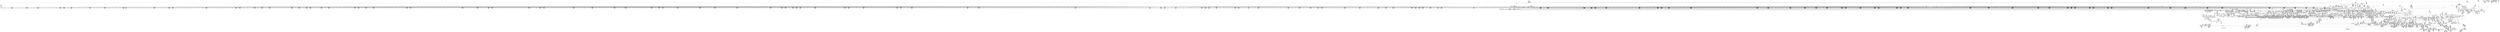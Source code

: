 digraph {
	CE0x50464c0 [shape=record,shape=Mrecord,label="{CE0x50464c0|0:_i32,_4:_i32,_8:_i16,_12:_i32,_16:_i32,_20:_i32,_24:_i32,_56:_i8*,_:_SCMRE_167,168_}"]
	CE0x4f01f40 [shape=record,shape=Mrecord,label="{CE0x4f01f40|8:_i8,_32:_%struct.inode*,_%struct.selinux_audit_data*,_456:_i8*,_:_SCMRE_82,83_}"]
	CE0x4f48000 [shape=record,shape=Mrecord,label="{CE0x4f48000|8:_i8,_32:_%struct.inode*,_%struct.selinux_audit_data*,_456:_i8*,_:_SCMRE_63,64_}"]
	CE0x4fe2c10 [shape=record,shape=Mrecord,label="{CE0x4fe2c10|8:_i8,_32:_%struct.inode*,_%struct.selinux_audit_data*,_456:_i8*,_:_SCMRE_432,436_|*MultipleSource*|Function::selinux_mmap_file&Arg::file::|security/selinux/hooks.c, 1676|security/selinux/hooks.c,1674|Function::file_has_perm&Arg::file::|Function::file_map_prot_check&Arg::file::|Function::avc_has_perm&Arg::auditdata::}"]
	CE0x5079880 [shape=record,shape=Mrecord,label="{CE0x5079880|0:_i32,_4:_i32,_8:_i16,_12:_i32,_16:_i32,_20:_i32,_24:_i32,_56:_i8*,_:_SCMRE_977,978_}"]
	CE0x5069dd0 [shape=record,shape=Mrecord,label="{CE0x5069dd0|0:_i32,_4:_i32,_8:_i16,_12:_i32,_16:_i32,_20:_i32,_24:_i32,_56:_i8*,_:_SCMRE_603,604_}"]
	CE0x4f5d010 [shape=record,shape=Mrecord,label="{CE0x4f5d010|inode_has_perm:entry|*SummSink*}"]
	CE0x4f24430 [shape=record,shape=Mrecord,label="{CE0x4f24430|file_map_prot_check:tmp60|security/selinux/hooks.c,3258}"]
	CE0x4f85b80 [shape=record,shape=Mrecord,label="{CE0x4f85b80|8:_i8,_32:_%struct.inode*,_%struct.selinux_audit_data*,_456:_i8*,_:_SCMRE_171,172_}"]
	CE0x4fce670 [shape=record,shape=Mrecord,label="{CE0x4fce670|8:_i8,_32:_%struct.inode*,_%struct.selinux_audit_data*,_456:_i8*,_:_SCMRE_12,13_}"]
	CE0x4ef12b0 [shape=record,shape=Mrecord,label="{CE0x4ef12b0|COLLAPSED:_GCMRE___llvm_gcov_ctr256_internal_global_5_x_i64_zeroinitializer:_elem_0:default:}"]
	CE0x4fd90e0 [shape=record,shape=Mrecord,label="{CE0x4fd90e0|8:_i8,_32:_%struct.inode*,_%struct.selinux_audit_data*,_456:_i8*,_:_SCMRE_210,211_}"]
	CE0x4f39ba0 [shape=record,shape=Mrecord,label="{CE0x4f39ba0|file_map_prot_check:rc.0|*SummSource*}"]
	CE0x5071140 [shape=record,shape=Mrecord,label="{CE0x5071140|0:_i32,_4:_i32,_8:_i16,_12:_i32,_16:_i32,_20:_i32,_24:_i32,_56:_i8*,_:_SCMRE_865,866_}"]
	CE0x4f18a30 [shape=record,shape=Mrecord,label="{CE0x4f18a30|selinux_mmap_file:file|Function::selinux_mmap_file&Arg::file::}"]
	CE0x4fb3830 [shape=record,shape=Mrecord,label="{CE0x4fb3830|file_has_perm:bb|*SummSink*}"]
	CE0x4f63f20 [shape=record,shape=Mrecord,label="{CE0x4f63f20|__validate_creds:tmp1}"]
	CE0x4f84ba0 [shape=record,shape=Mrecord,label="{CE0x4f84ba0|file_map_prot_check:tmp68|security/selinux/hooks.c,3262}"]
	CE0x4ff9140 [shape=record,shape=Mrecord,label="{CE0x4ff9140|__validate_creds:tmp3|include/linux/cred.h,173|*SummSource*}"]
	CE0x4f87240 [shape=record,shape=Mrecord,label="{CE0x4f87240|8:_i8,_32:_%struct.inode*,_%struct.selinux_audit_data*,_456:_i8*,_:_SCMRE_185,186_}"]
	CE0x505c7b0 [shape=record,shape=Mrecord,label="{CE0x505c7b0|0:_i32,_4:_i32,_8:_i16,_12:_i32,_16:_i32,_20:_i32,_24:_i32,_56:_i8*,_:_SCMRE_301,302_}"]
	CE0x4f54170 [shape=record,shape=Mrecord,label="{CE0x4f54170|file_map_prot_check:conv|security/selinux/hooks.c,3259|*SummSource*}"]
	CE0x4fd1f40 [shape=record,shape=Mrecord,label="{CE0x4fd1f40|i64_1|*Constant*}"]
	CE0x4ff2540 [shape=record,shape=Mrecord,label="{CE0x4ff2540|i64*_getelementptr_inbounds_(_5_x_i64_,_5_x_i64_*___llvm_gcov_ctr155,_i64_0,_i64_0)|*Constant*|*SummSink*}"]
	CE0x4f0ae60 [shape=record,shape=Mrecord,label="{CE0x4f0ae60|i1_true|*Constant*}"]
	CE0x4f7a9c0 [shape=record,shape=Mrecord,label="{CE0x4f7a9c0|file_map_prot_check:retval.0}"]
	CE0x4f18ff0 [shape=record,shape=Mrecord,label="{CE0x4f18ff0|GLOBAL:selinux_checkreqprot|Global_var:selinux_checkreqprot}"]
	CE0x50552a0 [shape=record,shape=Mrecord,label="{CE0x50552a0|0:_i32,_4:_i32,_8:_i16,_12:_i32,_16:_i32,_20:_i32,_24:_i32,_56:_i8*,_:_SCMRE_240,241_}"]
	CE0x4fecf30 [shape=record,shape=Mrecord,label="{CE0x4fecf30|GLOBAL:__llvm_gcov_ctr170|Global_var:__llvm_gcov_ctr170|*SummSink*}"]
	CE0x4f476f0 [shape=record,shape=Mrecord,label="{CE0x4f476f0|cred_sid:tmp6|security/selinux/hooks.c,197|*SummSource*}"]
	CE0x505b6d0 [shape=record,shape=Mrecord,label="{CE0x505b6d0|0:_i32,_4:_i32,_8:_i16,_12:_i32,_16:_i32,_20:_i32,_24:_i32,_56:_i8*,_:_SCMRE_291,292_}"]
	CE0x5064910 [shape=record,shape=Mrecord,label="{CE0x5064910|0:_i32,_4:_i32,_8:_i16,_12:_i32,_16:_i32,_20:_i32,_24:_i32,_56:_i8*,_:_SCMRE_554,555_}"]
	CE0x4f61090 [shape=record,shape=Mrecord,label="{CE0x4f61090|_call_void_mcount()_#3}"]
	CE0x4f5c600 [shape=record,shape=Mrecord,label="{CE0x4f5c600|file_has_perm:call9|security/selinux/hooks.c,1695|*SummSink*}"]
	CE0x4f5be50 [shape=record,shape=Mrecord,label="{CE0x4f5be50|file_has_perm:tmp25|security/selinux/hooks.c,1695}"]
	CE0x4f7c5a0 [shape=record,shape=Mrecord,label="{CE0x4f7c5a0|get_current:tmp4|./arch/x86/include/asm/current.h,14|*SummSink*}"]
	CE0x5073910 [shape=record,shape=Mrecord,label="{CE0x5073910|0:_i32,_4:_i32,_8:_i16,_12:_i32,_16:_i32,_20:_i32,_24:_i32,_56:_i8*,_:_SCMRE_887,888_}"]
	CE0x50616f0 [shape=record,shape=Mrecord,label="{CE0x50616f0|0:_i32,_4:_i32,_8:_i16,_12:_i32,_16:_i32,_20:_i32,_24:_i32,_56:_i8*,_:_SCMRE_477,478_}"]
	CE0x4f42270 [shape=record,shape=Mrecord,label="{CE0x4f42270|file_map_prot_check:do.body}"]
	CE0x4fb5390 [shape=record,shape=Mrecord,label="{CE0x4fb5390|file_has_perm:f_security|security/selinux/hooks.c,1674|*SummSource*}"]
	CE0x4f57de0 [shape=record,shape=Mrecord,label="{CE0x4f57de0|file_has_perm:tmp20|security/selinux/hooks.c,1694|*SummSink*}"]
	CE0x5071c60 [shape=record,shape=Mrecord,label="{CE0x5071c60|0:_i32,_4:_i32,_8:_i16,_12:_i32,_16:_i32,_20:_i32,_24:_i32,_56:_i8*,_:_SCMRE_870,871_}"]
	CE0x4f1d430 [shape=record,shape=Mrecord,label="{CE0x4f1d430|file_map_prot_check:tmp26|security/selinux/hooks.c,3242|*SummSink*}"]
	CE0x4fd0b60 [shape=record,shape=Mrecord,label="{CE0x4fd0b60|8:_i8,_32:_%struct.inode*,_%struct.selinux_audit_data*,_456:_i8*,_:_SCMRE_90,91_}"]
	CE0x506e980 [shape=record,shape=Mrecord,label="{CE0x506e980|0:_i32,_4:_i32,_8:_i16,_12:_i32,_16:_i32,_20:_i32,_24:_i32,_56:_i8*,_:_SCMRE_744,752_|*MultipleSource*|*LoadInst*|include/linux/fs.h,1916|security/selinux/hooks.c,1675|Function::inode_has_perm&Arg::inode::|security/selinux/hooks.c,1611}"]
	CE0x508bfa0 [shape=record,shape=Mrecord,label="{CE0x508bfa0|GLOBAL:__llvm_gcov_ctr154|Global_var:__llvm_gcov_ctr154|*SummSink*}"]
	CE0x4f6c520 [shape=record,shape=Mrecord,label="{CE0x4f6c520|0:_i32,_4:_i32,_8:_i16,_12:_i32,_16:_i32,_20:_i32,_24:_i32,_56:_i8*,_:_SCMRE_152,153_}"]
	CE0x4ef6a10 [shape=record,shape=Mrecord,label="{CE0x4ef6a10|_ret_i32_%call2,_!dbg_!27719|security/selinux/hooks.c,1508}"]
	CE0x5073c70 [shape=record,shape=Mrecord,label="{CE0x5073c70|0:_i32,_4:_i32,_8:_i16,_12:_i32,_16:_i32,_20:_i32,_24:_i32,_56:_i8*,_:_SCMRE_889,890_}"]
	CE0x4f53950 [shape=record,shape=Mrecord,label="{CE0x4f53950|i32_2|*Constant*|*SummSink*}"]
	CE0x4f3f940 [shape=record,shape=Mrecord,label="{CE0x4f3f940|file_map_prot_check:tobool6|security/selinux/hooks.c,3241|*SummSource*}"]
	CE0x5072170 [shape=record,shape=Mrecord,label="{CE0x5072170|0:_i32,_4:_i32,_8:_i16,_12:_i32,_16:_i32,_20:_i32,_24:_i32,_56:_i8*,_:_SCMRE_873,874_}"]
	CE0x4f6f5d0 [shape=record,shape=Mrecord,label="{CE0x4f6f5d0|file_has_perm:tmp6|security/selinux/hooks.c,1683|*SummSource*}"]
	CE0x4f028c0 [shape=record,shape=Mrecord,label="{CE0x4f028c0|file_map_prot_check:bb}"]
	CE0x4f01a70 [shape=record,shape=Mrecord,label="{CE0x4f01a70|i64*_getelementptr_inbounds_(_2_x_i64_,_2_x_i64_*___llvm_gcov_ctr98,_i64_0,_i64_1)|*Constant*}"]
	CE0x4ef4de0 [shape=record,shape=Mrecord,label="{CE0x4ef4de0|file_map_prot_check:tmp1}"]
	CE0x4f84a00 [shape=record,shape=Mrecord,label="{CE0x4f84a00|file_map_prot_check:conv34|security/selinux/hooks.c,3262}"]
	CE0x5089f90 [shape=record,shape=Mrecord,label="{CE0x5089f90|inode_has_perm:conv|security/selinux/hooks.c,1611|*SummSource*}"]
	CE0x4f029f0 [shape=record,shape=Mrecord,label="{CE0x4f029f0|file_map_prot_check:bb|*SummSource*}"]
	CE0x4fb42c0 [shape=record,shape=Mrecord,label="{CE0x4fb42c0|cred_sid:security|security/selinux/hooks.c,196|*SummSource*}"]
	CE0x4fddcb0 [shape=record,shape=Mrecord,label="{CE0x4fddcb0|cred_has_perm:call1|security/selinux/hooks.c,1506|*SummSource*}"]
	CE0x4f082f0 [shape=record,shape=Mrecord,label="{CE0x4f082f0|file_map_prot_check:tmp5|security/selinux/hooks.c,3238}"]
	CE0x4f5d6e0 [shape=record,shape=Mrecord,label="{CE0x4f5d6e0|inode_has_perm:inode|Function::inode_has_perm&Arg::inode::|*SummSource*}"]
	CE0x4f3c5c0 [shape=record,shape=Mrecord,label="{CE0x4f3c5c0|i64*_getelementptr_inbounds_(_2_x_i64_,_2_x_i64_*___llvm_gcov_ctr141,_i64_0,_i64_0)|*Constant*}"]
	CE0x4ffd3b0 [shape=record,shape=Mrecord,label="{CE0x4ffd3b0|inode_has_perm:tmp2}"]
	CE0x506c2f0 [shape=record,shape=Mrecord,label="{CE0x506c2f0|0:_i32,_4:_i32,_8:_i16,_12:_i32,_16:_i32,_20:_i32,_24:_i32,_56:_i8*,_:_SCMRE_624,628_|*MultipleSource*|*LoadInst*|include/linux/fs.h,1916|security/selinux/hooks.c,1675|Function::inode_has_perm&Arg::inode::|security/selinux/hooks.c,1611}"]
	CE0x5079fb0 [shape=record,shape=Mrecord,label="{CE0x5079fb0|0:_i32,_4:_i32,_8:_i16,_12:_i32,_16:_i32,_20:_i32,_24:_i32,_56:_i8*,_:_SCMRE_979,980_}"]
	CE0x5081930 [shape=record,shape=Mrecord,label="{CE0x5081930|inode_has_perm:tmp17|security/selinux/hooks.c,1617}"]
	CE0x4f796c0 [shape=record,shape=Mrecord,label="{CE0x4f796c0|file_has_perm:file|Function::file_has_perm&Arg::file::}"]
	CE0x50475a0 [shape=record,shape=Mrecord,label="{CE0x50475a0|0:_i32,_4:_i32,_8:_i16,_12:_i32,_16:_i32,_20:_i32,_24:_i32,_56:_i8*,_:_SCMRE_177,178_}"]
	CE0x4f70110 [shape=record,shape=Mrecord,label="{CE0x4f70110|_ret_i32_%retval.0,_!dbg_!27728|security/selinux/avc.c,775}"]
	CE0x508abe0 [shape=record,shape=Mrecord,label="{CE0x508abe0|inode_has_perm:expval|security/selinux/hooks.c,1611|*SummSink*}"]
	CE0x4fff990 [shape=record,shape=Mrecord,label="{CE0x4fff990|0:_i32,_4:_i32,_8:_i16,_12:_i32,_16:_i32,_20:_i32,_24:_i32,_56:_i8*,_:_SCMRE_32,40_|*MultipleSource*|*LoadInst*|include/linux/fs.h,1916|security/selinux/hooks.c,1675|Function::inode_has_perm&Arg::inode::|security/selinux/hooks.c,1611}"]
	CE0x4f4c330 [shape=record,shape=Mrecord,label="{CE0x4f4c330|i32_78|*Constant*|*SummSink*}"]
	CE0x4f61540 [shape=record,shape=Mrecord,label="{CE0x4f61540|0:_i32,_4:_i32,_8:_i16,_12:_i32,_16:_i32,_20:_i32,_24:_i32,_56:_i8*,_:_SCMRE_4,8_|*MultipleSource*|*LoadInst*|include/linux/fs.h,1916|security/selinux/hooks.c,1675|Function::inode_has_perm&Arg::inode::|security/selinux/hooks.c,1611}"]
	CE0x4f07330 [shape=record,shape=Mrecord,label="{CE0x4f07330|_ret_i32_%retval.0,_!dbg_!27784|security/selinux/hooks.c,3269}"]
	CE0x4f5a0c0 [shape=record,shape=Mrecord,label="{CE0x4f5a0c0|file_has_perm:tmp27|security/selinux/hooks.c,1694|*SummSource*}"]
	CE0x5048680 [shape=record,shape=Mrecord,label="{CE0x5048680|0:_i32,_4:_i32,_8:_i16,_12:_i32,_16:_i32,_20:_i32,_24:_i32,_56:_i8*,_:_SCMRE_187,188_}"]
	CE0x4f1ba40 [shape=record,shape=Mrecord,label="{CE0x4f1ba40|file_map_prot_check:tmp2|*SummSource*}"]
	CE0x4f6fe50 [shape=record,shape=Mrecord,label="{CE0x4f6fe50|file_has_perm:tmp7|security/selinux/hooks.c,1683|*SummSource*}"]
	CE0x4f20fc0 [shape=record,shape=Mrecord,label="{CE0x4f20fc0|file_map_prot_check:tmp31|security/selinux/hooks.c,3242|*SummSink*}"]
	CE0x4fc0d40 [shape=record,shape=Mrecord,label="{CE0x4fc0d40|8:_i8,_32:_%struct.inode*,_%struct.selinux_audit_data*,_456:_i8*,_:_SCMRE_126,127_}"]
	CE0x4f7ddd0 [shape=record,shape=Mrecord,label="{CE0x4f7ddd0|file_map_prot_check:rc.1|*SummSink*}"]
	CE0x4f37bd0 [shape=record,shape=Mrecord,label="{CE0x4f37bd0|GLOBAL:__llvm_gcov_ctr155|Global_var:__llvm_gcov_ctr155|*SummSource*}"]
	CE0x505a7a0 [shape=record,shape=Mrecord,label="{CE0x505a7a0|0:_i32,_4:_i32,_8:_i16,_12:_i32,_16:_i32,_20:_i32,_24:_i32,_56:_i8*,_:_SCMRE_282,283_}"]
	CE0x4f5b840 [shape=record,shape=Mrecord,label="{CE0x4f5b840|file_has_perm:tmp24|security/selinux/hooks.c,1695}"]
	CE0x4ff91b0 [shape=record,shape=Mrecord,label="{CE0x4ff91b0|__validate_creds:tmp3|include/linux/cred.h,173|*SummSink*}"]
	CE0x4f711c0 [shape=record,shape=Mrecord,label="{CE0x4f711c0|file_has_perm:tmp12|security/selinux/hooks.c,1688|*SummSource*}"]
	CE0x4f007d0 [shape=record,shape=Mrecord,label="{CE0x4f007d0|i64*_getelementptr_inbounds_(_2_x_i64_,_2_x_i64_*___llvm_gcov_ctr98,_i64_0,_i64_1)|*Constant*|*SummSink*}"]
	CE0x506b720 [shape=record,shape=Mrecord,label="{CE0x506b720|0:_i32,_4:_i32,_8:_i16,_12:_i32,_16:_i32,_20:_i32,_24:_i32,_56:_i8*,_:_SCMRE_618,619_}"]
	CE0x4fc3080 [shape=record,shape=Mrecord,label="{CE0x4fc3080|8:_i8,_32:_%struct.inode*,_%struct.selinux_audit_data*,_456:_i8*,_:_SCMRE_157,158_}"]
	CE0x4f220a0 [shape=record,shape=Mrecord,label="{CE0x4f220a0|i64_12|*Constant*}"]
	CE0x4f7d130 [shape=record,shape=Mrecord,label="{CE0x4f7d130|i64*_getelementptr_inbounds_(_38_x_i64_,_38_x_i64_*___llvm_gcov_ctr257,_i64_0,_i64_35)|*Constant*|*SummSink*}"]
	CE0x4f3a020 [shape=record,shape=Mrecord,label="{CE0x4f3a020|file_map_prot_check:if.then18}"]
	CE0x4eed7c0 [shape=record,shape=Mrecord,label="{CE0x4eed7c0|i64*_getelementptr_inbounds_(_5_x_i64_,_5_x_i64_*___llvm_gcov_ctr256,_i64_0,_i64_0)|*Constant*|*SummSource*}"]
	CE0x4f4ec00 [shape=record,shape=Mrecord,label="{CE0x4f4ec00|file_map_prot_check:tmp50|security/selinux/hooks.c,3253|*SummSink*}"]
	CE0x4fee9b0 [shape=record,shape=Mrecord,label="{CE0x4fee9b0|file_has_perm:path|security/selinux/hooks.c,1681|*SummSource*}"]
	CE0x4fba6c0 [shape=record,shape=Mrecord,label="{CE0x4fba6c0|inode_has_perm:bb}"]
	CE0x4fbd8c0 [shape=record,shape=Mrecord,label="{CE0x4fbd8c0|i16_2|*Constant*}"]
	CE0x4f0e5e0 [shape=record,shape=Mrecord,label="{CE0x4f0e5e0|file_map_prot_check:entry|*SummSink*}"]
	CE0x4f46490 [shape=record,shape=Mrecord,label="{CE0x4f46490|file_map_prot_check:return|*SummSource*}"]
	CE0x4f3d580 [shape=record,shape=Mrecord,label="{CE0x4f3d580|file_map_prot_check:tobool14|security/selinux/hooks.c,3242|*SummSource*}"]
	CE0x5066e90 [shape=record,shape=Mrecord,label="{CE0x5066e90|0:_i32,_4:_i32,_8:_i16,_12:_i32,_16:_i32,_20:_i32,_24:_i32,_56:_i8*,_:_SCMRE_575,576_}"]
	CE0x4f423a0 [shape=record,shape=Mrecord,label="{CE0x4f423a0|file_map_prot_check:do.body|*SummSource*}"]
	CE0x4f71690 [shape=record,shape=Mrecord,label="{CE0x4f71690|file_has_perm:tmp13|security/selinux/hooks.c,1688|*SummSink*}"]
	CE0x4fdb9b0 [shape=record,shape=Mrecord,label="{CE0x4fdb9b0|COLLAPSED:_GCMRE___llvm_gcov_ctr170_internal_global_12_x_i64_zeroinitializer:_elem_0:default:}"]
	CE0x4f151b0 [shape=record,shape=Mrecord,label="{CE0x4f151b0|selinux_mmap_file:entry}"]
	CE0x4f4e6a0 [shape=record,shape=Mrecord,label="{CE0x4f4e6a0|file_map_prot_check:tmp49|security/selinux/hooks.c,3253}"]
	CE0x4f09e90 [shape=record,shape=Mrecord,label="{CE0x4f09e90|file_map_prot_check:tmp15|security/selinux/hooks.c,3238|*SummSink*}"]
	CE0x4f3d2d0 [shape=record,shape=Mrecord,label="{CE0x4f3d2d0|file_map_prot_check:and13|security/selinux/hooks.c,3242|*SummSource*}"]
	CE0x5068630 [shape=record,shape=Mrecord,label="{CE0x5068630|0:_i32,_4:_i32,_8:_i16,_12:_i32,_16:_i32,_20:_i32,_24:_i32,_56:_i8*,_:_SCMRE_589,590_}"]
	CE0x4fbd080 [shape=record,shape=Mrecord,label="{CE0x4fbd080|avc_has_perm:tsid|Function::avc_has_perm&Arg::tsid::}"]
	CE0x5085e10 [shape=record,shape=Mrecord,label="{CE0x5085e10|_call_void___invalid_creds(%struct.cred*_%cred,_i8*_%file,_i32_%line)_#10,_!dbg_!27721|include/linux/cred.h,174|*SummSource*}"]
	CE0x4fc3560 [shape=record,shape=Mrecord,label="{CE0x4fc3560|8:_i8,_32:_%struct.inode*,_%struct.selinux_audit_data*,_456:_i8*,_:_SCMRE_160,161_}"]
	CE0x4f84880 [shape=record,shape=Mrecord,label="{CE0x4f84880|file_map_prot_check:tmp67|security/selinux/hooks.c,3262|*SummSink*}"]
	CE0x4fdddd0 [shape=record,shape=Mrecord,label="{CE0x4fdddd0|cred_has_perm:call1|security/selinux/hooks.c,1506|*SummSink*}"]
	CE0x4fc8570 [shape=record,shape=Mrecord,label="{CE0x4fc8570|file_has_perm:tmp20|security/selinux/hooks.c,1694}"]
	CE0x4f5b1a0 [shape=record,shape=Mrecord,label="{CE0x4f5b1a0|i64*_getelementptr_inbounds_(_12_x_i64_,_12_x_i64_*___llvm_gcov_ctr170,_i64_0,_i64_11)|*Constant*}"]
	CE0x4fc7200 [shape=record,shape=Mrecord,label="{CE0x4fc7200|8:_i8,_32:_%struct.inode*,_%struct.selinux_audit_data*,_456:_i8*,_:_SCMRE_104,105_}"]
	CE0x4f0bd40 [shape=record,shape=Mrecord,label="{CE0x4f0bd40|file_map_prot_check:tmp6|security/selinux/hooks.c,3238}"]
	CE0x4f199f0 [shape=record,shape=Mrecord,label="{CE0x4f199f0|file_map_prot_check:tmp8|security/selinux/hooks.c,3238|*SummSource*}"]
	CE0x508d800 [shape=record,shape=Mrecord,label="{CE0x508d800|inode_has_perm:tmp11|security/selinux/hooks.c,1612}"]
	CE0x4f5fbb0 [shape=record,shape=Mrecord,label="{CE0x4f5fbb0|cred_sid:bb|*SummSource*}"]
	CE0x4fb1bf0 [shape=record,shape=Mrecord,label="{CE0x4fb1bf0|_ret_i32_%tmp6,_!dbg_!27716|security/selinux/hooks.c,197}"]
	CE0x4fe5fb0 [shape=record,shape=Mrecord,label="{CE0x4fe5fb0|cred_sid:cred|Function::cred_sid&Arg::cred::}"]
	CE0x50698c0 [shape=record,shape=Mrecord,label="{CE0x50698c0|0:_i32,_4:_i32,_8:_i16,_12:_i32,_16:_i32,_20:_i32,_24:_i32,_56:_i8*,_:_SCMRE_600,601_}"]
	CE0x4f17c40 [shape=record,shape=Mrecord,label="{CE0x4f17c40|selinux_mmap_file:file|Function::selinux_mmap_file&Arg::file::|*SummSource*}"]
	CE0x4efcd90 [shape=record,shape=Mrecord,label="{CE0x4efcd90|file_map_prot_check:tmp33|security/selinux/hooks.c,3242}"]
	CE0x4f82ff0 [shape=record,shape=Mrecord,label="{CE0x4f82ff0|file_map_prot_check:tmp64|security/selinux/hooks.c,3261}"]
	CE0x4fe9620 [shape=record,shape=Mrecord,label="{CE0x4fe9620|file_has_perm:sid2|security/selinux/hooks.c,1683|*SummSource*}"]
	CE0x4f383c0 [shape=record,shape=Mrecord,label="{CE0x4f383c0|file_map_prot_check:tmp44|security/selinux/hooks.c,3249|*SummSource*}"]
	CE0x4fd43e0 [shape=record,shape=Mrecord,label="{CE0x4fd43e0|inode_has_perm:tmp20|security/selinux/hooks.c,1618|*SummSource*}"]
	CE0x505a5f0 [shape=record,shape=Mrecord,label="{CE0x505a5f0|0:_i32,_4:_i32,_8:_i16,_12:_i32,_16:_i32,_20:_i32,_24:_i32,_56:_i8*,_:_SCMRE_281,282_}"]
	CE0x4f65730 [shape=record,shape=Mrecord,label="{CE0x4f65730|get_current:tmp1|*SummSink*}"]
	CE0x4ff3170 [shape=record,shape=Mrecord,label="{CE0x4ff3170|_call_void___validate_creds(%struct.cred*_%cred,_i8*_getelementptr_inbounds_(_25_x_i8_,_25_x_i8_*_.str3,_i32_0,_i32_0),_i32_1609)_#10,_!dbg_!27719|security/selinux/hooks.c,1609|*SummSink*}"]
	CE0x4ffa2f0 [shape=record,shape=Mrecord,label="{CE0x4ffa2f0|__validate_creds:expval|include/linux/cred.h,173|*SummSource*}"]
	CE0x506a7f0 [shape=record,shape=Mrecord,label="{CE0x506a7f0|0:_i32,_4:_i32,_8:_i16,_12:_i32,_16:_i32,_20:_i32,_24:_i32,_56:_i8*,_:_SCMRE_609,610_}"]
	CE0x4f72d00 [shape=record,shape=Mrecord,label="{CE0x4f72d00|file_has_perm:tmp16|security/selinux/hooks.c,1689}"]
	CE0x4f39e70 [shape=record,shape=Mrecord,label="{CE0x4f39e70|file_map_prot_check:if.then28|*SummSource*}"]
	CE0x4f7b5b0 [shape=record,shape=Mrecord,label="{CE0x4f7b5b0|file_map_prot_check:tmp76|security/selinux/hooks.c,3269|*SummSource*}"]
	CE0x5059a20 [shape=record,shape=Mrecord,label="{CE0x5059a20|0:_i32,_4:_i32,_8:_i16,_12:_i32,_16:_i32,_20:_i32,_24:_i32,_56:_i8*,_:_SCMRE_274,275_}"]
	CE0x4f71db0 [shape=record,shape=Mrecord,label="{CE0x4f71db0|file_has_perm:tmp15|security/selinux/hooks.c,1688}"]
	CE0x4f49980 [shape=record,shape=Mrecord,label="{CE0x4f49980|file_has_perm:out}"]
	CE0x4efcb60 [shape=record,shape=Mrecord,label="{CE0x4efcb60|i64_16|*Constant*|*SummSource*}"]
	CE0x4f76930 [shape=record,shape=Mrecord,label="{CE0x4f76930|file_map_prot_check:call38|security/selinux/hooks.c,3264}"]
	CE0x4f61690 [shape=record,shape=Mrecord,label="{CE0x4f61690|0:_i32,_4:_i32,_8:_i16,_12:_i32,_16:_i32,_20:_i32,_24:_i32,_56:_i8*,_:_SCMRE_8,12_|*MultipleSource*|*LoadInst*|include/linux/fs.h,1916|security/selinux/hooks.c,1675|Function::inode_has_perm&Arg::inode::|security/selinux/hooks.c,1611}"]
	CE0x4f011f0 [shape=record,shape=Mrecord,label="{CE0x4f011f0|i64_0|*Constant*|*SummSink*}"]
	CE0x5071e10 [shape=record,shape=Mrecord,label="{CE0x5071e10|0:_i32,_4:_i32,_8:_i16,_12:_i32,_16:_i32,_20:_i32,_24:_i32,_56:_i8*,_:_SCMRE_871,872_}"]
	CE0x4f26360 [shape=record,shape=Mrecord,label="{CE0x4f26360|cred_has_perm:tmp1|*SummSource*}"]
	CE0x5068ea0 [shape=record,shape=Mrecord,label="{CE0x5068ea0|0:_i32,_4:_i32,_8:_i16,_12:_i32,_16:_i32,_20:_i32,_24:_i32,_56:_i8*,_:_SCMRE_594,595_}"]
	CE0x5055450 [shape=record,shape=Mrecord,label="{CE0x5055450|0:_i32,_4:_i32,_8:_i16,_12:_i32,_16:_i32,_20:_i32,_24:_i32,_56:_i8*,_:_SCMRE_208,210_|*MultipleSource*|*LoadInst*|include/linux/fs.h,1916|security/selinux/hooks.c,1675|Function::inode_has_perm&Arg::inode::|security/selinux/hooks.c,1611}"]
	CE0x4f1ae20 [shape=record,shape=Mrecord,label="{CE0x4f1ae20|i64*_getelementptr_inbounds_(_5_x_i64_,_5_x_i64_*___llvm_gcov_ctr256,_i64_0,_i64_4)|*Constant*}"]
	CE0x4fc8c80 [shape=record,shape=Mrecord,label="{CE0x4fc8c80|8:_i8,_32:_%struct.inode*,_%struct.selinux_audit_data*,_456:_i8*,_:_SCMRE_99,100_}"]
	CE0x5064140 [shape=record,shape=Mrecord,label="{CE0x5064140|0:_i32,_4:_i32,_8:_i16,_12:_i32,_16:_i32,_20:_i32,_24:_i32,_56:_i8*,_:_SCMRE_540,544_|*MultipleSource*|*LoadInst*|include/linux/fs.h,1916|security/selinux/hooks.c,1675|Function::inode_has_perm&Arg::inode::|security/selinux/hooks.c,1611}"]
	CE0x4ef81f0 [shape=record,shape=Mrecord,label="{CE0x4ef81f0|file_map_prot_check:tmp42|security/selinux/hooks.c,3249}"]
	CE0x4fd8a60 [shape=record,shape=Mrecord,label="{CE0x4fd8a60|8:_i8,_32:_%struct.inode*,_%struct.selinux_audit_data*,_456:_i8*,_:_SCMRE_206,207_}"]
	CE0x4ef15a0 [shape=record,shape=Mrecord,label="{CE0x4ef15a0|selinux_mmap_file:tmp2|security/selinux/hooks.c,3292|*SummSource*}"]
	CE0x4f79510 [shape=record,shape=Mrecord,label="{CE0x4f79510|file_has_perm:cred|Function::file_has_perm&Arg::cred::|*SummSource*}"]
	CE0x4fe7ab0 [shape=record,shape=Mrecord,label="{CE0x4fe7ab0|file_has_perm:tmp11|security/selinux/hooks.c,1684|*SummSink*}"]
	CE0x4f65840 [shape=record,shape=Mrecord,label="{CE0x4f65840|file_map_prot_check:tobool1|security/selinux/hooks.c,3238}"]
	CE0x4fd55a0 [shape=record,shape=Mrecord,label="{CE0x4fd55a0|__validate_creds:tmp8|include/linux/cred.h,175|*SummSink*}"]
	CE0x4fc7380 [shape=record,shape=Mrecord,label="{CE0x4fc7380|i64_1|*Constant*}"]
	CE0x4f219b0 [shape=record,shape=Mrecord,label="{CE0x4f219b0|file_map_prot_check:tobool11|security/selinux/hooks.c,3242|*SummSink*}"]
	CE0x4f81490 [shape=record,shape=Mrecord,label="{CE0x4f81490|file_map_prot_check:tmp57|security/selinux/hooks.c,3258}"]
	"CONST[source:2(external),value:0(static)][purpose:{operation}][SrcIdx:8]"
	CE0x4fb52f0 [shape=record,shape=Mrecord,label="{CE0x4fb52f0|file_has_perm:f_security|security/selinux/hooks.c,1674}"]
	CE0x4fcd8b0 [shape=record,shape=Mrecord,label="{CE0x4fcd8b0|COLLAPSED:_GCMRE___llvm_gcov_ctr131_internal_global_2_x_i64_zeroinitializer:_elem_0:default:}"]
	CE0x4ffad80 [shape=record,shape=Mrecord,label="{CE0x4ffad80|__validate_creds:entry}"]
	CE0x4f1a470 [shape=record,shape=Mrecord,label="{CE0x4f1a470|file_map_prot_check:prot|Function::file_map_prot_check&Arg::prot::|*SummSource*}"]
	CE0x4fd59b0 [shape=record,shape=Mrecord,label="{CE0x4fd59b0|__validate_creds:tmp9|include/linux/cred.h,175}"]
	CE0x4f71b10 [shape=record,shape=Mrecord,label="{CE0x4f71b10|file_has_perm:tmp14|security/selinux/hooks.c,1688|*SummSource*}"]
	CE0x4fb4f70 [shape=record,shape=Mrecord,label="{CE0x4fb4f70|0:_i32,_4:_i32,_8:_i32,_12:_i32,_:_CMRE_8,12_|*MultipleSource*|security/selinux/hooks.c,196|security/selinux/hooks.c,197|*LoadInst*|security/selinux/hooks.c,196}"]
	CE0x4f3cd90 [shape=record,shape=Mrecord,label="{CE0x4f3cd90|8:_i8,_32:_%struct.inode*,_%struct.selinux_audit_data*,_456:_i8*,_:_SCMRE_14,15_}"]
	CE0x4f3c190 [shape=record,shape=Mrecord,label="{CE0x4f3c190|file_map_prot_check:land.lhs.true|*SummSink*}"]
	CE0x4f50550 [shape=record,shape=Mrecord,label="{CE0x4f50550|i64_27|*Constant*|*SummSource*}"]
	CE0x4ff8f20 [shape=record,shape=Mrecord,label="{CE0x4ff8f20|inode_has_perm:i_flags|security/selinux/hooks.c,1611}"]
	CE0x5097b50 [shape=record,shape=Mrecord,label="{CE0x5097b50|__validate_creds:bb}"]
	CE0x5054f40 [shape=record,shape=Mrecord,label="{CE0x5054f40|0:_i32,_4:_i32,_8:_i16,_12:_i32,_16:_i32,_20:_i32,_24:_i32,_56:_i8*,_:_SCMRE_206,207_}"]
	CE0x4f826c0 [shape=record,shape=Mrecord,label="{CE0x4f826c0|i64_32|*Constant*|*SummSink*}"]
	CE0x4ef4e50 [shape=record,shape=Mrecord,label="{CE0x4ef4e50|file_map_prot_check:tmp1|*SummSource*}"]
	CE0x4efe940 [shape=record,shape=Mrecord,label="{CE0x4efe940|file_map_prot_check:tmp46|security/selinux/hooks.c,3250}"]
	CE0x4fb7720 [shape=record,shape=Mrecord,label="{CE0x4fb7720|cred_sid:tmp2|*SummSource*}"]
	CE0x4f16a80 [shape=record,shape=Mrecord,label="{CE0x4f16a80|i64*_getelementptr_inbounds_(_38_x_i64_,_38_x_i64_*___llvm_gcov_ctr257,_i64_0,_i64_1)|*Constant*|*SummSink*}"]
	CE0x4f1d320 [shape=record,shape=Mrecord,label="{CE0x4f1d320|file_map_prot_check:tmp26|security/selinux/hooks.c,3242|*SummSource*}"]
	CE0x4f45a40 [shape=record,shape=Mrecord,label="{CE0x4f45a40|file_map_prot_check:tmp30|security/selinux/hooks.c,3242|*SummSink*}"]
	CE0x4fba4a0 [shape=record,shape=Mrecord,label="{CE0x4fba4a0|__validate_creds:lnot1|include/linux/cred.h,173|*SummSource*}"]
	CE0x4fcc770 [shape=record,shape=Mrecord,label="{CE0x4fcc770|8:_i8,_32:_%struct.inode*,_%struct.selinux_audit_data*,_456:_i8*,_:_SCMRE_55,56_}"]
	CE0x5057140 [shape=record,shape=Mrecord,label="{CE0x5057140|0:_i32,_4:_i32,_8:_i16,_12:_i32,_16:_i32,_20:_i32,_24:_i32,_56:_i8*,_:_SCMRE_250,251_}"]
	CE0x4f4e3d0 [shape=record,shape=Mrecord,label="{CE0x4f4e3d0|i64_25|*Constant*}"]
	CE0x4f4ea80 [shape=record,shape=Mrecord,label="{CE0x4f4ea80|file_map_prot_check:tmp50|security/selinux/hooks.c,3253}"]
	CE0x4fb2a10 [shape=record,shape=Mrecord,label="{CE0x4fb2a10|__validate_creds:tmp3|include/linux/cred.h,173}"]
	CE0x4fb8cc0 [shape=record,shape=Mrecord,label="{CE0x4fb8cc0|get_current:tmp2|*SummSink*}"]
	CE0x505d890 [shape=record,shape=Mrecord,label="{CE0x505d890|0:_i32,_4:_i32,_8:_i16,_12:_i32,_16:_i32,_20:_i32,_24:_i32,_56:_i8*,_:_SCMRE_311,312_}"]
	CE0x4f777b0 [shape=record,shape=Mrecord,label="{CE0x4f777b0|avc_has_perm:entry}"]
	CE0x4ffdab0 [shape=record,shape=Mrecord,label="{CE0x4ffdab0|i64_2|*Constant*}"]
	CE0x4f42d20 [shape=record,shape=Mrecord,label="{CE0x4f42d20|file_map_prot_check:land.lhs.true12|*SummSink*}"]
	CE0x4f193e0 [shape=record,shape=Mrecord,label="{CE0x4f193e0|i64_14|*Constant*}"]
	CE0x4fdb660 [shape=record,shape=Mrecord,label="{CE0x4fdb660|file_inode:tmp2|*SummSink*}"]
	CE0x4f003c0 [shape=record,shape=Mrecord,label="{CE0x4f003c0|selinux_mmap_file:tmp4|security/selinux/hooks.c,3292|*SummSource*}"]
	CE0x4f5cdc0 [shape=record,shape=Mrecord,label="{CE0x4f5cdc0|inode_has_perm:entry}"]
	CE0x5085b70 [shape=record,shape=Mrecord,label="{CE0x5085b70|i64*_getelementptr_inbounds_(_5_x_i64_,_5_x_i64_*___llvm_gcov_ctr155,_i64_0,_i64_4)|*Constant*}"]
	CE0x4f49ca0 [shape=record,shape=Mrecord,label="{CE0x4f49ca0|8:_i8,_32:_%struct.inode*,_%struct.selinux_audit_data*,_456:_i8*,_:_SCMRE_105,106_}"]
	CE0x4f494c0 [shape=record,shape=Mrecord,label="{CE0x4f494c0|_call_void_mcount()_#3|*SummSink*}"]
	CE0x5081b30 [shape=record,shape=Mrecord,label="{CE0x5081b30|inode_has_perm:tmp17|security/selinux/hooks.c,1617|*SummSource*}"]
	CE0x5072b90 [shape=record,shape=Mrecord,label="{CE0x5072b90|0:_i32,_4:_i32,_8:_i16,_12:_i32,_16:_i32,_20:_i32,_24:_i32,_56:_i8*,_:_SCMRE_879,880_}"]
	CE0x5084df0 [shape=record,shape=Mrecord,label="{CE0x5084df0|inode_has_perm:tmp17|security/selinux/hooks.c,1617|*SummSink*}"]
	CE0x508d220 [shape=record,shape=Mrecord,label="{CE0x508d220|i64*_getelementptr_inbounds_(_8_x_i64_,_8_x_i64_*___llvm_gcov_ctr154,_i64_0,_i64_5)|*Constant*|*SummSource*}"]
	CE0x4ef8a10 [shape=record,shape=Mrecord,label="{CE0x4ef8a10|i64_4|*Constant*|*SummSink*}"]
	CE0x4f6b440 [shape=record,shape=Mrecord,label="{CE0x4f6b440|0:_i32,_4:_i32,_8:_i16,_12:_i32,_16:_i32,_20:_i32,_24:_i32,_56:_i8*,_:_SCMRE_142,143_}"]
	CE0x4f86d60 [shape=record,shape=Mrecord,label="{CE0x4f86d60|8:_i8,_32:_%struct.inode*,_%struct.selinux_audit_data*,_456:_i8*,_:_SCMRE_182,183_}"]
	CE0x5047fc0 [shape=record,shape=Mrecord,label="{CE0x5047fc0|0:_i32,_4:_i32,_8:_i16,_12:_i32,_16:_i32,_20:_i32,_24:_i32,_56:_i8*,_:_SCMRE_183,184_}"]
	CE0x4fafd40 [shape=record,shape=Mrecord,label="{CE0x4fafd40|avc_has_perm:auditdata|Function::avc_has_perm&Arg::auditdata::}"]
	CE0x4f56910 [shape=record,shape=Mrecord,label="{CE0x4f56910|i64_7|*Constant*|*SummSource*}"]
	CE0x4fd9900 [shape=record,shape=Mrecord,label="{CE0x4fd9900|8:_i8,_32:_%struct.inode*,_%struct.selinux_audit_data*,_456:_i8*,_:_SCMRE_215,216_}"]
	CE0x4f3fae0 [shape=record,shape=Mrecord,label="{CE0x4f3fae0|file_map_prot_check:tobool6|security/selinux/hooks.c,3241|*SummSink*}"]
	CE0x4f293d0 [shape=record,shape=Mrecord,label="{CE0x4f293d0|file_map_prot_check:tmp24|security/selinux/hooks.c,3241|*SummSource*}"]
	CE0x4efe510 [shape=record,shape=Mrecord,label="{CE0x4efe510|i64*_getelementptr_inbounds_(_38_x_i64_,_38_x_i64_*___llvm_gcov_ctr257,_i64_0,_i64_22)|*Constant*|*SummSource*}"]
	CE0x4fdbfd0 [shape=record,shape=Mrecord,label="{CE0x4fdbfd0|i32_1|*Constant*}"]
	CE0x4ff9f20 [shape=record,shape=Mrecord,label="{CE0x4ff9f20|inode_has_perm:return|*SummSource*}"]
	CE0x4f6bcb0 [shape=record,shape=Mrecord,label="{CE0x4f6bcb0|0:_i32,_4:_i32,_8:_i16,_12:_i32,_16:_i32,_20:_i32,_24:_i32,_56:_i8*,_:_SCMRE_147,148_}"]
	CE0x4f5b920 [shape=record,shape=Mrecord,label="{CE0x4f5b920|file_has_perm:tmp24|security/selinux/hooks.c,1695|*SummSink*}"]
	CE0x4fd2ab0 [shape=record,shape=Mrecord,label="{CE0x4fd2ab0|%struct.task_struct*_(%struct.task_struct**)*_asm_movq_%gs:$_1:P_,$0_,_r,im,_dirflag_,_fpsr_,_flags_|*SummSink*}"]
	CE0x507b3c0 [shape=record,shape=Mrecord,label="{CE0x507b3c0|i32_512|*Constant*}"]
	CE0x4fd17e0 [shape=record,shape=Mrecord,label="{CE0x4fd17e0|cred_has_perm:call|security/selinux/hooks.c,1506|*SummSink*}"]
	CE0x4fd7880 [shape=record,shape=Mrecord,label="{CE0x4fd7880|8:_i8,_32:_%struct.inode*,_%struct.selinux_audit_data*,_456:_i8*,_:_SCMRE_195,196_}"]
	CE0x4ff0460 [shape=record,shape=Mrecord,label="{CE0x4ff0460|GLOBAL:file_inode|*Constant*}"]
	CE0x4ef49c0 [shape=record,shape=Mrecord,label="{CE0x4ef49c0|COLLAPSED:_GCMRE___llvm_gcov_ctr257_internal_global_38_x_i64_zeroinitializer:_elem_0:default:}"]
	CE0x505f780 [shape=record,shape=Mrecord,label="{CE0x505f780|0:_i32,_4:_i32,_8:_i16,_12:_i32,_16:_i32,_20:_i32,_24:_i32,_56:_i8*,_:_SCMRE_408,416_|*MultipleSource*|*LoadInst*|include/linux/fs.h,1916|security/selinux/hooks.c,1675|Function::inode_has_perm&Arg::inode::|security/selinux/hooks.c,1611}"]
	CE0x4ff3ba0 [shape=record,shape=Mrecord,label="{CE0x4ff3ba0|inode_has_perm:tmp3|*SummSink*}"]
	CE0x4fed3b0 [shape=record,shape=Mrecord,label="{CE0x4fed3b0|file_has_perm:tmp8|security/selinux/hooks.c,1683|*SummSink*}"]
	CE0x5065c00 [shape=record,shape=Mrecord,label="{CE0x5065c00|0:_i32,_4:_i32,_8:_i16,_12:_i32,_16:_i32,_20:_i32,_24:_i32,_56:_i8*,_:_SCMRE_564,565_}"]
	CE0x5078bc0 [shape=record,shape=Mrecord,label="{CE0x5078bc0|0:_i32,_4:_i32,_8:_i16,_12:_i32,_16:_i32,_20:_i32,_24:_i32,_56:_i8*,_:_SCMRE_976,977_}"]
	CE0x4fe0e70 [shape=record,shape=Mrecord,label="{CE0x4fe0e70|8:_i8,_32:_%struct.inode*,_%struct.selinux_audit_data*,_456:_i8*,_:_SCMRE_384,392_|*MultipleSource*|Function::selinux_mmap_file&Arg::file::|security/selinux/hooks.c, 1676|security/selinux/hooks.c,1674|Function::file_has_perm&Arg::file::|Function::file_map_prot_check&Arg::file::|Function::avc_has_perm&Arg::auditdata::}"]
	CE0x4fed710 [shape=record,shape=Mrecord,label="{CE0x4fed710|file_has_perm:tmp9|security/selinux/hooks.c,1683|*SummSource*}"]
	CE0x4f4a100 [shape=record,shape=Mrecord,label="{CE0x4f4a100|file_inode:tmp|*SummSource*}"]
	CE0x4f5f0e0 [shape=record,shape=Mrecord,label="{CE0x4f5f0e0|file_has_perm:tmp29|security/selinux/hooks.c,1698}"]
	CE0x4f732c0 [shape=record,shape=Mrecord,label="{CE0x4f732c0|file_has_perm:tmp17|security/selinux/hooks.c,1689}"]
	CE0x4ff5a20 [shape=record,shape=Mrecord,label="{CE0x4ff5a20|i64*_getelementptr_inbounds_(_8_x_i64_,_8_x_i64_*___llvm_gcov_ctr154,_i64_0,_i64_0)|*Constant*|*SummSink*}"]
	CE0x4f6b5f0 [shape=record,shape=Mrecord,label="{CE0x4f6b5f0|0:_i32,_4:_i32,_8:_i16,_12:_i32,_16:_i32,_20:_i32,_24:_i32,_56:_i8*,_:_SCMRE_143,144_}"]
	CE0x4fc8470 [shape=record,shape=Mrecord,label="{CE0x4fc8470|i64_8|*Constant*|*SummSink*}"]
	CE0x4fd02d0 [shape=record,shape=Mrecord,label="{CE0x4fd02d0|8:_i8,_32:_%struct.inode*,_%struct.selinux_audit_data*,_456:_i8*,_:_SCMRE_98,99_}"]
	CE0x5045740 [shape=record,shape=Mrecord,label="{CE0x5045740|0:_i32,_4:_i32,_8:_i16,_12:_i32,_16:_i32,_20:_i32,_24:_i32,_56:_i8*,_:_SCMRE_159,160_}"]
	CE0x4ff9e40 [shape=record,shape=Mrecord,label="{CE0x4ff9e40|inode_has_perm:return}"]
	CE0x4f77550 [shape=record,shape=Mrecord,label="{CE0x4f77550|i32_(i32,_i32,_i16,_i32,_%struct.common_audit_data*)*_bitcast_(i32_(i32,_i32,_i16,_i32,_%struct.common_audit_data.495*)*_avc_has_perm_to_i32_(i32,_i32,_i16,_i32,_%struct.common_audit_data*)*)|*Constant*}"]
	CE0x4f091d0 [shape=record,shape=Mrecord,label="{CE0x4f091d0|i1_true|*Constant*|*SummSink*}"]
	CE0x4f02760 [shape=record,shape=Mrecord,label="{CE0x4f02760|file_map_prot_check:if.end|*SummSource*}"]
	CE0x4fdba20 [shape=record,shape=Mrecord,label="{CE0x4fdba20|file_has_perm:tmp|*SummSource*}"]
	CE0x506cb40 [shape=record,shape=Mrecord,label="{CE0x506cb40|0:_i32,_4:_i32,_8:_i16,_12:_i32,_16:_i32,_20:_i32,_24:_i32,_56:_i8*,_:_SCMRE_656,664_|*MultipleSource*|*LoadInst*|include/linux/fs.h,1916|security/selinux/hooks.c,1675|Function::inode_has_perm&Arg::inode::|security/selinux/hooks.c,1611}"]
	CE0x4f75ba0 [shape=record,shape=Mrecord,label="{CE0x4f75ba0|file_map_prot_check:av.1|*SummSource*}"]
	CE0x4f3cbf0 [shape=record,shape=Mrecord,label="{CE0x4f3cbf0|8:_i8,_32:_%struct.inode*,_%struct.selinux_audit_data*,_456:_i8*,_:_SCMRE_13,14_}"]
	CE0x4f749d0 [shape=record,shape=Mrecord,label="{CE0x4f749d0|file_has_perm:tmp19|security/selinux/hooks.c,1690}"]
	CE0x4ffa100 [shape=record,shape=Mrecord,label="{CE0x4ffa100|__validate_creds:expval|include/linux/cred.h,173}"]
	CE0x50874c0 [shape=record,shape=Mrecord,label="{CE0x50874c0|i64*_getelementptr_inbounds_(_5_x_i64_,_5_x_i64_*___llvm_gcov_ctr155,_i64_0,_i64_3)|*Constant*}"]
	CE0x4f76420 [shape=record,shape=Mrecord,label="{CE0x4f76420|file_map_prot_check:tmp69|security/selinux/hooks.c,3264}"]
	CE0x4ff0310 [shape=record,shape=Mrecord,label="{CE0x4ff0310|file_has_perm:call|security/selinux/hooks.c,1675|*SummSink*}"]
	CE0x4f4c700 [shape=record,shape=Mrecord,label="{CE0x4f4c700|file_map_prot_check:cred4|security/selinux/hooks.c,3238|*SummSource*}"]
	CE0x50693b0 [shape=record,shape=Mrecord,label="{CE0x50693b0|0:_i32,_4:_i32,_8:_i16,_12:_i32,_16:_i32,_20:_i32,_24:_i32,_56:_i8*,_:_SCMRE_597,598_}"]
	CE0x5067040 [shape=record,shape=Mrecord,label="{CE0x5067040|0:_i32,_4:_i32,_8:_i16,_12:_i32,_16:_i32,_20:_i32,_24:_i32,_56:_i8*,_:_SCMRE_576,577_}"]
	CE0x4fbcf20 [shape=record,shape=Mrecord,label="{CE0x4fbcf20|avc_has_perm:ssid|Function::avc_has_perm&Arg::ssid::|*SummSource*}"]
	CE0x4fd1560 [shape=record,shape=Mrecord,label="{CE0x4fd1560|8:_i8,_32:_%struct.inode*,_%struct.selinux_audit_data*,_456:_i8*,_:_SCMRE_70,71_}"]
	CE0x4fd3170 [shape=record,shape=Mrecord,label="{CE0x4fd3170|inode_has_perm:call4|security/selinux/hooks.c,1617}"]
	CE0x4f481a0 [shape=record,shape=Mrecord,label="{CE0x4f481a0|8:_i8,_32:_%struct.inode*,_%struct.selinux_audit_data*,_456:_i8*,_:_SCMRE_64,65_}"]
	CE0x5097910 [shape=record,shape=Mrecord,label="{CE0x5097910|i64*_getelementptr_inbounds_(_5_x_i64_,_5_x_i64_*___llvm_gcov_ctr155,_i64_0,_i64_0)|*Constant*}"]
	CE0x4efc380 [shape=record,shape=Mrecord,label="{CE0x4efc380|i64_17|*Constant*|*SummSource*}"]
	CE0x5057800 [shape=record,shape=Mrecord,label="{CE0x5057800|0:_i32,_4:_i32,_8:_i16,_12:_i32,_16:_i32,_20:_i32,_24:_i32,_56:_i8*,_:_SCMRE_254,255_}"]
	CE0x4f4cba0 [shape=record,shape=Mrecord,label="{CE0x4f4cba0|file_map_prot_check:tmp19|security/selinux/hooks.c,3238|*SummSink*}"]
	CE0x4f074b0 [shape=record,shape=Mrecord,label="{CE0x4f074b0|_ret_i32_%retval.0,_!dbg_!27784|security/selinux/hooks.c,3269|*SummSource*}"]
	CE0x4f48f40 [shape=record,shape=Mrecord,label="{CE0x4f48f40|file_inode:tmp}"]
	CE0x4ffd750 [shape=record,shape=Mrecord,label="{CE0x4ffd750|i64_0|*Constant*}"]
	CE0x4f10b30 [shape=record,shape=Mrecord,label="{CE0x4f10b30|i64*_getelementptr_inbounds_(_5_x_i64_,_5_x_i64_*___llvm_gcov_ctr256,_i64_0,_i64_3)|*Constant*|*SummSource*}"]
	CE0x4f0c3a0 [shape=record,shape=Mrecord,label="{CE0x4f0c3a0|file_map_prot_check:tmp7|security/selinux/hooks.c,3238|*SummSink*}"]
	CE0x507e5e0 [shape=record,shape=Mrecord,label="{CE0x507e5e0|inode_has_perm:call|security/selinux/hooks.c,1614|*SummSource*}"]
	CE0x4ff26a0 [shape=record,shape=Mrecord,label="{CE0x4ff26a0|__validate_creds:tmp}"]
	CE0x5065a50 [shape=record,shape=Mrecord,label="{CE0x5065a50|0:_i32,_4:_i32,_8:_i16,_12:_i32,_16:_i32,_20:_i32,_24:_i32,_56:_i8*,_:_SCMRE_563,564_}"]
	CE0x4f034e0 [shape=record,shape=Mrecord,label="{CE0x4f034e0|selinux_mmap_file:cmp|security/selinux/hooks.c,3296|*SummSink*}"]
	CE0x4f21390 [shape=record,shape=Mrecord,label="{CE0x4f21390|file_map_prot_check:tmp32|security/selinux/hooks.c,3242|*SummSource*}"]
	CE0x5062980 [shape=record,shape=Mrecord,label="{CE0x5062980|0:_i32,_4:_i32,_8:_i16,_12:_i32,_16:_i32,_20:_i32,_24:_i32,_56:_i8*,_:_SCMRE_552,553_}"]
	CE0x4fbf340 [shape=record,shape=Mrecord,label="{CE0x4fbf340|8:_i8,_32:_%struct.inode*,_%struct.selinux_audit_data*,_456:_i8*,_:_SCMRE_93,94_}"]
	CE0x4f7e4d0 [shape=record,shape=Mrecord,label="{CE0x4f7e4d0|i64*_getelementptr_inbounds_(_38_x_i64_,_38_x_i64_*___llvm_gcov_ctr257,_i64_0,_i64_36)|*Constant*}"]
	CE0x4f1e7f0 [shape=record,shape=Mrecord,label="{CE0x4f1e7f0|file_map_prot_check:call16|security/selinux/hooks.c,3248|*SummSink*}"]
	CE0x4fe54f0 [shape=record,shape=Mrecord,label="{CE0x4fe54f0|file_has_perm:tmp2|*LoadInst*|security/selinux/hooks.c,1674|*SummSource*}"]
	CE0x4f08a70 [shape=record,shape=Mrecord,label="{CE0x4f08a70|inode_has_perm:bb|*SummSource*}"]
	CE0x50877d0 [shape=record,shape=Mrecord,label="{CE0x50877d0|i64*_getelementptr_inbounds_(_5_x_i64_,_5_x_i64_*___llvm_gcov_ctr155,_i64_0,_i64_3)|*Constant*|*SummSource*}"]
	CE0x4fe0450 [shape=record,shape=Mrecord,label="{CE0x4fe0450|8:_i8,_32:_%struct.inode*,_%struct.selinux_audit_data*,_456:_i8*,_:_SCMRE_360,368_|*MultipleSource*|Function::selinux_mmap_file&Arg::file::|security/selinux/hooks.c, 1676|security/selinux/hooks.c,1674|Function::file_has_perm&Arg::file::|Function::file_map_prot_check&Arg::file::|Function::avc_has_perm&Arg::auditdata::}"]
	CE0x4f5e6a0 [shape=record,shape=Mrecord,label="{CE0x4f5e6a0|_ret_i32_%retval.0,_!dbg_!27739|security/selinux/hooks.c,1618|*SummSink*}"]
	CE0x4f1f5e0 [shape=record,shape=Mrecord,label="{CE0x4f1f5e0|cred_has_perm:actor|Function::cred_has_perm&Arg::actor::|*SummSink*}"]
	CE0x4f3b220 [shape=record,shape=Mrecord,label="{CE0x4f3b220|file_map_prot_check:land.lhs.true2}"]
	CE0x4f19980 [shape=record,shape=Mrecord,label="{CE0x4f19980|file_map_prot_check:tmp8|security/selinux/hooks.c,3238|*SummSink*}"]
	CE0x4f44380 [shape=record,shape=Mrecord,label="{CE0x4f44380|file_map_prot_check:tmp27|security/selinux/hooks.c,3242|*SummSource*}"]
	"CONST[source:2(external),value:0(static)][purpose:{operation}][SrcIdx:9]"
	CE0x5055950 [shape=record,shape=Mrecord,label="{CE0x5055950|0:_i32,_4:_i32,_8:_i16,_12:_i32,_16:_i32,_20:_i32,_24:_i32,_56:_i8*,_:_SCMRE_224,232_|*MultipleSource*|*LoadInst*|include/linux/fs.h,1916|security/selinux/hooks.c,1675|Function::inode_has_perm&Arg::inode::|security/selinux/hooks.c,1611}"]
	CE0x5057b60 [shape=record,shape=Mrecord,label="{CE0x5057b60|0:_i32,_4:_i32,_8:_i16,_12:_i32,_16:_i32,_20:_i32,_24:_i32,_56:_i8*,_:_SCMRE_256,257_}"]
	CE0x4f4c530 [shape=record,shape=Mrecord,label="{CE0x4f4c530|file_map_prot_check:cred4|security/selinux/hooks.c,3238|*SummSink*}"]
	CE0x4f73ff0 [shape=record,shape=Mrecord,label="{CE0x4f73ff0|i64*_getelementptr_inbounds_(_12_x_i64_,_12_x_i64_*___llvm_gcov_ctr170,_i64_0,_i64_6)|*Constant*|*SummSink*}"]
	CE0x4fe2910 [shape=record,shape=Mrecord,label="{CE0x4fe2910|8:_i8,_32:_%struct.inode*,_%struct.selinux_audit_data*,_456:_i8*,_:_SCMRE_428,432_|*MultipleSource*|Function::selinux_mmap_file&Arg::file::|security/selinux/hooks.c, 1676|security/selinux/hooks.c,1674|Function::file_has_perm&Arg::file::|Function::file_map_prot_check&Arg::file::|Function::avc_has_perm&Arg::auditdata::}"]
	CE0x4f20b30 [shape=record,shape=Mrecord,label="{CE0x4f20b30|i64*_getelementptr_inbounds_(_38_x_i64_,_38_x_i64_*___llvm_gcov_ctr257,_i64_0,_i64_37)|*Constant*}"]
	CE0x4f76360 [shape=record,shape=Mrecord,label="{CE0x4f76360|i64*_getelementptr_inbounds_(_38_x_i64_,_38_x_i64_*___llvm_gcov_ctr257,_i64_0,_i64_34)|*Constant*}"]
	CE0x4f17d30 [shape=record,shape=Mrecord,label="{CE0x4f17d30|selinux_mmap_file:file|Function::selinux_mmap_file&Arg::file::|*SummSink*}"]
	CE0x4f63ad0 [shape=record,shape=Mrecord,label="{CE0x4f63ad0|i32_10|*Constant*}"]
	CE0x4f758a0 [shape=record,shape=Mrecord,label="{CE0x4f758a0|file_map_prot_check:conv36|security/selinux/hooks.c,3262|*SummSink*}"]
	CE0x508d4c0 [shape=record,shape=Mrecord,label="{CE0x508d4c0|i64*_getelementptr_inbounds_(_8_x_i64_,_8_x_i64_*___llvm_gcov_ctr154,_i64_0,_i64_5)|*Constant*|*SummSink*}"]
	CE0x4f3e2c0 [shape=record,shape=Mrecord,label="{CE0x4f3e2c0|i64_19|*Constant*}"]
	CE0x4fde200 [shape=record,shape=Mrecord,label="{CE0x4fde200|cred_has_perm:call2|security/selinux/hooks.c,1508|*SummSink*}"]
	CE0x5068480 [shape=record,shape=Mrecord,label="{CE0x5068480|0:_i32,_4:_i32,_8:_i16,_12:_i32,_16:_i32,_20:_i32,_24:_i32,_56:_i8*,_:_SCMRE_588,589_}"]
	CE0x4f78cc0 [shape=record,shape=Mrecord,label="{CE0x4f78cc0|i64*_getelementptr_inbounds_(_8_x_i64_,_8_x_i64_*___llvm_gcov_ctr154,_i64_0,_i64_7)|*Constant*|*SummSink*}"]
	CE0x4fcd3b0 [shape=record,shape=Mrecord,label="{CE0x4fcd3b0|cred_sid:sid|security/selinux/hooks.c,197|*SummSink*}"]
	CE0x4f03360 [shape=record,shape=Mrecord,label="{CE0x4f03360|selinux_mmap_file:cmp|security/selinux/hooks.c,3296}"]
	CE0x4f80c10 [shape=record,shape=Mrecord,label="{CE0x4f80c10|0:_i32,_4:_i32,_8:_i16,_12:_i32,_16:_i32,_20:_i32,_24:_i32,_56:_i8*,_:_SCMRE_80,88_|*MultipleSource*|*LoadInst*|include/linux/fs.h,1916|security/selinux/hooks.c,1675|Function::inode_has_perm&Arg::inode::|security/selinux/hooks.c,1611}"]
	CE0x5066470 [shape=record,shape=Mrecord,label="{CE0x5066470|0:_i32,_4:_i32,_8:_i16,_12:_i32,_16:_i32,_20:_i32,_24:_i32,_56:_i8*,_:_SCMRE_569,570_}"]
	CE0x4f27d80 [shape=record,shape=Mrecord,label="{CE0x4f27d80|_ret_%struct.task_struct*_%tmp4,_!dbg_!27714|./arch/x86/include/asm/current.h,14|*SummSource*}"]
	CE0x5058ca0 [shape=record,shape=Mrecord,label="{CE0x5058ca0|0:_i32,_4:_i32,_8:_i16,_12:_i32,_16:_i32,_20:_i32,_24:_i32,_56:_i8*,_:_SCMRE_266,267_}"]
	CE0x4ffb1a0 [shape=record,shape=Mrecord,label="{CE0x4ffb1a0|__validate_creds:conv|include/linux/cred.h,173|*SummSink*}"]
	CE0x4f74d60 [shape=record,shape=Mrecord,label="{CE0x4f74d60|i64_8192|*Constant*|*SummSource*}"]
	CE0x4fbdd40 [shape=record,shape=Mrecord,label="{CE0x4fbdd40|%struct.common_audit_data*_null|*Constant*}"]
	CE0x4f74b00 [shape=record,shape=Mrecord,label="{CE0x4f74b00|file_has_perm:tmp19|security/selinux/hooks.c,1690|*SummSource*}"]
	CE0x4ff2780 [shape=record,shape=Mrecord,label="{CE0x4ff2780|__validate_creds:tmp|*SummSource*}"]
	CE0x505ce70 [shape=record,shape=Mrecord,label="{CE0x505ce70|0:_i32,_4:_i32,_8:_i16,_12:_i32,_16:_i32,_20:_i32,_24:_i32,_56:_i8*,_:_SCMRE_305,306_}"]
	CE0x4f3c0a0 [shape=record,shape=Mrecord,label="{CE0x4f3c0a0|file_map_prot_check:land.lhs.true|*SummSource*}"]
	CE0x4fdd6e0 [shape=record,shape=Mrecord,label="{CE0x4fdd6e0|8:_i8,_32:_%struct.inode*,_%struct.selinux_audit_data*,_456:_i8*,_:_SCMRE_125,126_}"]
	CE0x5049250 [shape=record,shape=Mrecord,label="{CE0x5049250|0:_i32,_4:_i32,_8:_i16,_12:_i32,_16:_i32,_20:_i32,_24:_i32,_56:_i8*,_:_SCMRE_194,195_}"]
	CE0x4f79860 [shape=record,shape=Mrecord,label="{CE0x4f79860|file_has_perm:file|Function::file_has_perm&Arg::file::|*SummSource*}"]
	CE0x4ff83a0 [shape=record,shape=Mrecord,label="{CE0x4ff83a0|__validate_creds:file|Function::__validate_creds&Arg::file::|*SummSource*}"]
	CE0x4f16750 [shape=record,shape=Mrecord,label="{CE0x4f16750|file_map_prot_check:tmp1|*SummSink*}"]
	CE0x4fb9580 [shape=record,shape=Mrecord,label="{CE0x4fb9580|_call_void_mcount()_#3|*SummSink*}"]
	"CONST[source:1(input),value:2(dynamic)][purpose:{operation}][SrcIdx:15]"
	CE0x4f45fd0 [shape=record,shape=Mrecord,label="{CE0x4f45fd0|_call_void_mcount()_#3}"]
	CE0x4f4d760 [shape=record,shape=Mrecord,label="{CE0x4f4d760|file_map_prot_check:tobool21|security/selinux/hooks.c,3253|*SummSource*}"]
	CE0x5085a40 [shape=record,shape=Mrecord,label="{CE0x5085a40|_call_void___invalid_creds(%struct.cred*_%cred,_i8*_%file,_i32_%line)_#10,_!dbg_!27721|include/linux/cred.h,174}"]
	CE0x4f1c2a0 [shape=record,shape=Mrecord,label="{CE0x4f1c2a0|_call_void_mcount()_#3|*SummSource*}"]
	CE0x4f6b050 [shape=record,shape=Mrecord,label="{CE0x4f6b050|0:_i32,_4:_i32,_8:_i16,_12:_i32,_16:_i32,_20:_i32,_24:_i32,_56:_i8*,_:_SCMRE_139,140_}"]
	CE0x4f126d0 [shape=record,shape=Mrecord,label="{CE0x4f126d0|file_map_prot_check:tmp61|security/selinux/hooks.c,3259}"]
	CE0x4f26d20 [shape=record,shape=Mrecord,label="{CE0x4f26d20|file_map_prot_check:tmp18|security/selinux/hooks.c,3238|*SummSink*}"]
	CE0x4f37510 [shape=record,shape=Mrecord,label="{CE0x4f37510|file_map_prot_check:land.lhs.true7|*SummSource*}"]
	CE0x4f76ad0 [shape=record,shape=Mrecord,label="{CE0x4f76ad0|file_map_prot_check:tmp70|security/selinux/hooks.c,3264}"]
	CE0x4f19910 [shape=record,shape=Mrecord,label="{CE0x4f19910|file_map_prot_check:tmp8|security/selinux/hooks.c,3238}"]
	CE0x4f009c0 [shape=record,shape=Mrecord,label="{CE0x4f009c0|selinux_mmap_file:tmp10|security/selinux/hooks.c,3295}"]
	CE0x50770c0 [shape=record,shape=Mrecord,label="{CE0x50770c0|0:_i32,_4:_i32,_8:_i16,_12:_i32,_16:_i32,_20:_i32,_24:_i32,_56:_i8*,_:_SCMRE_920,921_}"]
	CE0x4f78b40 [shape=record,shape=Mrecord,label="{CE0x4f78b40|i64*_getelementptr_inbounds_(_8_x_i64_,_8_x_i64_*___llvm_gcov_ctr154,_i64_0,_i64_7)|*Constant*|*SummSource*}"]
	CE0x50795c0 [shape=record,shape=Mrecord,label="{CE0x50795c0|0:_i32,_4:_i32,_8:_i16,_12:_i32,_16:_i32,_20:_i32,_24:_i32,_56:_i8*,_:_SCMRE_968,976_|*MultipleSource*|*LoadInst*|include/linux/fs.h,1916|security/selinux/hooks.c,1675|Function::inode_has_perm&Arg::inode::|security/selinux/hooks.c,1611}"]
	CE0x5046310 [shape=record,shape=Mrecord,label="{CE0x5046310|0:_i32,_4:_i32,_8:_i16,_12:_i32,_16:_i32,_20:_i32,_24:_i32,_56:_i8*,_:_SCMRE_166,167_}"]
	CE0x4ff0990 [shape=record,shape=Mrecord,label="{CE0x4ff0990|file_inode:entry|*SummSource*}"]
	CE0x4f3f330 [shape=record,shape=Mrecord,label="{CE0x4f3f330|file_map_prot_check:tmp20|security/selinux/hooks.c,3241}"]
	CE0x4f1df50 [shape=record,shape=Mrecord,label="{CE0x4f1df50|file_map_prot_check:tmp40|security/selinux/hooks.c,3241}"]
	"CONST[source:1(input),value:2(dynamic)][purpose:{operation}][SrcIdx:13]"
	CE0x4ef0bb0 [shape=record,shape=Mrecord,label="{CE0x4ef0bb0|selinux_mmap_file:flags|Function::selinux_mmap_file&Arg::flags::|*SummSource*}"]
	CE0x4ff11f0 [shape=record,shape=Mrecord,label="{CE0x4ff11f0|_ret_%struct.inode*_%tmp4,_!dbg_!27713|include/linux/fs.h,1916|*SummSink*}"]
	CE0x506e400 [shape=record,shape=Mrecord,label="{CE0x506e400|0:_i32,_4:_i32,_8:_i16,_12:_i32,_16:_i32,_20:_i32,_24:_i32,_56:_i8*,_:_SCMRE_728,736_|*MultipleSource*|*LoadInst*|include/linux/fs.h,1916|security/selinux/hooks.c,1675|Function::inode_has_perm&Arg::inode::|security/selinux/hooks.c,1611}"]
	CE0x4f3ac00 [shape=record,shape=Mrecord,label="{CE0x4f3ac00|i64*_getelementptr_inbounds_(_2_x_i64_,_2_x_i64_*___llvm_gcov_ctr141,_i64_0,_i64_1)|*Constant*|*SummSource*}"]
	CE0x505f200 [shape=record,shape=Mrecord,label="{CE0x505f200|0:_i32,_4:_i32,_8:_i16,_12:_i32,_16:_i32,_20:_i32,_24:_i32,_56:_i8*,_:_SCMRE_392,400_|*MultipleSource*|*LoadInst*|include/linux/fs.h,1916|security/selinux/hooks.c,1675|Function::inode_has_perm&Arg::inode::|security/selinux/hooks.c,1611}"]
	CE0x508aa80 [shape=record,shape=Mrecord,label="{CE0x508aa80|i64_4|*Constant*}"]
	CE0x4fe7910 [shape=record,shape=Mrecord,label="{CE0x4fe7910|file_has_perm:tmp11|security/selinux/hooks.c,1684}"]
	CE0x4fedea0 [shape=record,shape=Mrecord,label="{CE0x4fedea0|i32_8|*Constant*|*SummSink*}"]
	CE0x4efd220 [shape=record,shape=Mrecord,label="{CE0x4efd220|file_map_prot_check:tmp34|security/selinux/hooks.c,3242|*SummSource*}"]
	CE0x4fd3450 [shape=record,shape=Mrecord,label="{CE0x4fd3450|__validate_creds:tmp4|include/linux/cred.h,173|*SummSink*}"]
	CE0x4f6fcd0 [shape=record,shape=Mrecord,label="{CE0x4f6fcd0|file_has_perm:tmp7|security/selinux/hooks.c,1683}"]
	CE0x4f6fab0 [shape=record,shape=Mrecord,label="{CE0x4f6fab0|i64_2|*Constant*}"]
	CE0x4f20d90 [shape=record,shape=Mrecord,label="{CE0x4f20d90|i64*_getelementptr_inbounds_(_38_x_i64_,_38_x_i64_*___llvm_gcov_ctr257,_i64_0,_i64_37)|*Constant*|*SummSource*}"]
	CE0x4fcc1b0 [shape=record,shape=Mrecord,label="{CE0x4fcc1b0|cred_sid:tmp5|security/selinux/hooks.c,196|*SummSource*}"]
	CE0x50979d0 [shape=record,shape=Mrecord,label="{CE0x50979d0|i64*_getelementptr_inbounds_(_5_x_i64_,_5_x_i64_*___llvm_gcov_ctr155,_i64_0,_i64_0)|*Constant*|*SummSource*}"]
	CE0x4f01000 [shape=record,shape=Mrecord,label="{CE0x4f01000|i64*_getelementptr_inbounds_(_2_x_i64_,_2_x_i64_*___llvm_gcov_ctr98,_i64_0,_i64_1)|*Constant*|*SummSource*}"]
	CE0x4ff6870 [shape=record,shape=Mrecord,label="{CE0x4ff6870|__validate_creds:conv|include/linux/cred.h,173|*SummSource*}"]
	CE0x506b570 [shape=record,shape=Mrecord,label="{CE0x506b570|0:_i32,_4:_i32,_8:_i16,_12:_i32,_16:_i32,_20:_i32,_24:_i32,_56:_i8*,_:_SCMRE_617,618_}"]
	CE0x4f6eee0 [shape=record,shape=Mrecord,label="{CE0x4f6eee0|0:_i32,_:_CRE_0,4_|*MultipleSource*|*LoadInst*|security/selinux/hooks.c,1674|security/selinux/hooks.c,1683|security/selinux/hooks.c,1674}"]
	CE0x4f4eaf0 [shape=record,shape=Mrecord,label="{CE0x4f4eaf0|file_map_prot_check:tmp50|security/selinux/hooks.c,3253|*SummSource*}"]
	CE0x50002e0 [shape=record,shape=Mrecord,label="{CE0x50002e0|GLOBAL:__validate_creds|*Constant*|*SummSink*}"]
	CE0x5056de0 [shape=record,shape=Mrecord,label="{CE0x5056de0|0:_i32,_4:_i32,_8:_i16,_12:_i32,_16:_i32,_20:_i32,_24:_i32,_56:_i8*,_:_SCMRE_248,249_}"]
	CE0x508cbe0 [shape=record,shape=Mrecord,label="{CE0x508cbe0|inode_has_perm:tmp10|security/selinux/hooks.c,1611|*SummSource*}"]
	CE0x4f08f20 [shape=record,shape=Mrecord,label="{CE0x4f08f20|i1_true|*Constant*|*SummSource*}"]
	CE0x4f1d580 [shape=record,shape=Mrecord,label="{CE0x4f1d580|file_map_prot_check:tmp27|security/selinux/hooks.c,3242}"]
	CE0x505b370 [shape=record,shape=Mrecord,label="{CE0x505b370|0:_i32,_4:_i32,_8:_i16,_12:_i32,_16:_i32,_20:_i32,_24:_i32,_56:_i8*,_:_SCMRE_289,290_}"]
	CE0x4f533e0 [shape=record,shape=Mrecord,label="{CE0x4f533e0|i64_28|*Constant*|*SummSink*}"]
	CE0x507a9f0 [shape=record,shape=Mrecord,label="{CE0x507a9f0|0:_i32,_4:_i32,_8:_i16,_12:_i32,_16:_i32,_20:_i32,_24:_i32,_56:_i8*,_:_SCMRE_992,1000_|*MultipleSource*|*LoadInst*|include/linux/fs.h,1916|security/selinux/hooks.c,1675|Function::inode_has_perm&Arg::inode::|security/selinux/hooks.c,1611}"]
	CE0x4f5a260 [shape=record,shape=Mrecord,label="{CE0x4f5a260|file_has_perm:tmp27|security/selinux/hooks.c,1694|*SummSink*}"]
	"CONST[source:0(mediator),value:2(dynamic)][purpose:{object}][SnkIdx:6]"
	CE0x4f70680 [shape=record,shape=Mrecord,label="{CE0x4f70680|file_has_perm:tobool|security/selinux/hooks.c,1688|*SummSink*}"]
	CE0x5069560 [shape=record,shape=Mrecord,label="{CE0x5069560|0:_i32,_4:_i32,_8:_i16,_12:_i32,_16:_i32,_20:_i32,_24:_i32,_56:_i8*,_:_SCMRE_598,599_}"]
	CE0x4f46670 [shape=record,shape=Mrecord,label="{CE0x4f46670|i64*_getelementptr_inbounds_(_38_x_i64_,_38_x_i64_*___llvm_gcov_ctr257,_i64_0,_i64_0)|*Constant*}"]
	CE0x4f5e840 [shape=record,shape=Mrecord,label="{CE0x4f5e840|file_has_perm:tmp26|security/selinux/hooks.c,1694}"]
	CE0x4fdcd10 [shape=record,shape=Mrecord,label="{CE0x4fdcd10|_ret_void,_!dbg_!27722|include/linux/cred.h,175|*SummSink*}"]
	CE0x4ff8640 [shape=record,shape=Mrecord,label="{CE0x4ff8640|i32_1609|*Constant*}"]
	CE0x4fc8830 [shape=record,shape=Mrecord,label="{CE0x4fc8830|i64*_getelementptr_inbounds_(_2_x_i64_,_2_x_i64_*___llvm_gcov_ctr162,_i64_0,_i64_1)|*Constant*|*SummSource*}"]
	CE0x4f10510 [shape=record,shape=Mrecord,label="{CE0x4f10510|selinux_mmap_file:tmp4|security/selinux/hooks.c,3292}"]
	CE0x4f7aeb0 [shape=record,shape=Mrecord,label="{CE0x4f7aeb0|file_map_prot_check:tmp75|security/selinux/hooks.c,3269|*SummSink*}"]
	CE0x4fd88c0 [shape=record,shape=Mrecord,label="{CE0x4fd88c0|8:_i8,_32:_%struct.inode*,_%struct.selinux_audit_data*,_456:_i8*,_:_SCMRE_205,206_}"]
	CE0x5072320 [shape=record,shape=Mrecord,label="{CE0x5072320|0:_i32,_4:_i32,_8:_i16,_12:_i32,_16:_i32,_20:_i32,_24:_i32,_56:_i8*,_:_SCMRE_874,875_}"]
	CE0x4fd5f40 [shape=record,shape=Mrecord,label="{CE0x4fd5f40|cred_sid:bb}"]
	CE0x50591b0 [shape=record,shape=Mrecord,label="{CE0x50591b0|0:_i32,_4:_i32,_8:_i16,_12:_i32,_16:_i32,_20:_i32,_24:_i32,_56:_i8*,_:_SCMRE_269,270_}"]
	CE0x4f01800 [shape=record,shape=Mrecord,label="{CE0x4f01800|selinux_mmap_file:tmp1|*SummSink*}"]
	CE0x508c830 [shape=record,shape=Mrecord,label="{CE0x508c830|inode_has_perm:tmp9|security/selinux/hooks.c,1611|*SummSink*}"]
	CE0x5067f70 [shape=record,shape=Mrecord,label="{CE0x5067f70|0:_i32,_4:_i32,_8:_i16,_12:_i32,_16:_i32,_20:_i32,_24:_i32,_56:_i8*,_:_SCMRE_585,586_}"]
	CE0x506bf90 [shape=record,shape=Mrecord,label="{CE0x506bf90|0:_i32,_4:_i32,_8:_i16,_12:_i32,_16:_i32,_20:_i32,_24:_i32,_56:_i8*,_:_SCMRE_623,624_}"]
	CE0x4fcf730 [shape=record,shape=Mrecord,label="{CE0x4fcf730|8:_i8,_32:_%struct.inode*,_%struct.selinux_audit_data*,_456:_i8*,_:_SCMRE_8,9_}"]
	CE0x5062c70 [shape=record,shape=Mrecord,label="{CE0x5062c70|0:_i32,_4:_i32,_8:_i16,_12:_i32,_16:_i32,_20:_i32,_24:_i32,_56:_i8*,_:_SCMRE_500,504_|*MultipleSource*|*LoadInst*|include/linux/fs.h,1916|security/selinux/hooks.c,1675|Function::inode_has_perm&Arg::inode::|security/selinux/hooks.c,1611}"]
	CE0x4ffd070 [shape=record,shape=Mrecord,label="{CE0x4ffd070|inode_has_perm:bb|*SummSink*}"]
	CE0x5085850 [shape=record,shape=Mrecord,label="{CE0x5085850|GLOBAL:__invalid_creds|*Constant*}"]
	CE0x4f3a4b0 [shape=record,shape=Mrecord,label="{CE0x4f3a4b0|cred_has_perm:tmp3}"]
	CE0x4f77c30 [shape=record,shape=Mrecord,label="{CE0x4f77c30|avc_has_perm:tclass|Function::avc_has_perm&Arg::tclass::}"]
	CE0x4f23810 [shape=record,shape=Mrecord,label="{CE0x4f23810|GLOBAL:file_has_perm|*Constant*|*SummSink*}"]
	"CONST[source:0(mediator),value:2(dynamic)][purpose:{subject}][SnkIdx:4]"
	CE0x4ffb790 [shape=record,shape=Mrecord,label="{CE0x4ffb790|inode_has_perm:tmp1|*SummSink*}"]
	CE0x4fce370 [shape=record,shape=Mrecord,label="{CE0x4fce370|8:_i8,_32:_%struct.inode*,_%struct.selinux_audit_data*,_456:_i8*,_:_SCMRE_10,11_}"]
	CE0x4fd0820 [shape=record,shape=Mrecord,label="{CE0x4fd0820|8:_i8,_32:_%struct.inode*,_%struct.selinux_audit_data*,_456:_i8*,_:_SCMRE_88,89_}"]
	CE0x5088d30 [shape=record,shape=Mrecord,label="{CE0x5088d30|i1_true|*Constant*}"]
	CE0x4f74430 [shape=record,shape=Mrecord,label="{CE0x4f74430|file_has_perm:tmp18|security/selinux/hooks.c,1690|*SummSource*}"]
	CE0x505da40 [shape=record,shape=Mrecord,label="{CE0x505da40|0:_i32,_4:_i32,_8:_i16,_12:_i32,_16:_i32,_20:_i32,_24:_i32,_56:_i8*,_:_SCMRE_472,473_}"]
	CE0x4f7e9c0 [shape=record,shape=Mrecord,label="{CE0x4f7e9c0|get_current:tmp}"]
	CE0x4f7ea30 [shape=record,shape=Mrecord,label="{CE0x4f7ea30|COLLAPSED:_GCMRE___llvm_gcov_ctr98_internal_global_2_x_i64_zeroinitializer:_elem_0:default:}"]
	CE0x4fb0850 [shape=record,shape=Mrecord,label="{CE0x4fb0850|file_has_perm:if.then5}"]
	CE0x4fe72a0 [shape=record,shape=Mrecord,label="{CE0x4fe72a0|file_has_perm:sid3|security/selinux/hooks.c,1684}"]
	CE0x4f79330 [shape=record,shape=Mrecord,label="{CE0x4f79330|file_has_perm:cred|Function::file_has_perm&Arg::cred::}"]
	CE0x4f07db0 [shape=record,shape=Mrecord,label="{CE0x4f07db0|file_map_prot_check:tmp4|security/selinux/hooks.c,3238|*SummSink*}"]
	CE0x505c0f0 [shape=record,shape=Mrecord,label="{CE0x505c0f0|0:_i32,_4:_i32,_8:_i16,_12:_i32,_16:_i32,_20:_i32,_24:_i32,_56:_i8*,_:_SCMRE_297,298_}"]
	CE0x4f42c60 [shape=record,shape=Mrecord,label="{CE0x4f42c60|file_map_prot_check:land.lhs.true12|*SummSource*}"]
	CE0x4f58180 [shape=record,shape=Mrecord,label="{CE0x4f58180|file_has_perm:tmp21|security/selinux/hooks.c,1694|*SummSource*}"]
	"CONST[source:0(mediator),value:2(dynamic)][purpose:{subject}][SnkIdx:8]"
	CE0x50673a0 [shape=record,shape=Mrecord,label="{CE0x50673a0|0:_i32,_4:_i32,_8:_i16,_12:_i32,_16:_i32,_20:_i32,_24:_i32,_56:_i8*,_:_SCMRE_578,579_}"]
	CE0x4f7d210 [shape=record,shape=Mrecord,label="{CE0x4f7d210|file_map_prot_check:tmp71|security/selinux/hooks.c,3253|*SummSink*}"]
	CE0x4fc3220 [shape=record,shape=Mrecord,label="{CE0x4fc3220|8:_i8,_32:_%struct.inode*,_%struct.selinux_audit_data*,_456:_i8*,_:_SCMRE_158,159_}"]
	CE0x506f740 [shape=record,shape=Mrecord,label="{CE0x506f740|0:_i32,_4:_i32,_8:_i16,_12:_i32,_16:_i32,_20:_i32,_24:_i32,_56:_i8*,_:_SCMRE_792,800_|*MultipleSource*|*LoadInst*|include/linux/fs.h,1916|security/selinux/hooks.c,1675|Function::inode_has_perm&Arg::inode::|security/selinux/hooks.c,1611}"]
	CE0x508b7c0 [shape=record,shape=Mrecord,label="{CE0x508b7c0|inode_has_perm:tmp7|security/selinux/hooks.c,1611|*SummSource*}"]
	CE0x4f07140 [shape=record,shape=Mrecord,label="{CE0x4f07140|file_map_prot_check:shared|Function::file_map_prot_check&Arg::shared::|*SummSink*}"]
	CE0x4fb0090 [shape=record,shape=Mrecord,label="{CE0x4fb0090|_ret_i32_%retval.0,_!dbg_!27728|security/selinux/avc.c,775|*SummSink*}"]
	CE0x4f48fb0 [shape=record,shape=Mrecord,label="{CE0x4f48fb0|COLLAPSED:_GCMRE___llvm_gcov_ctr162_internal_global_2_x_i64_zeroinitializer:_elem_0:default:}"]
	CE0x4f46560 [shape=record,shape=Mrecord,label="{CE0x4f46560|file_map_prot_check:return|*SummSink*}"]
	CE0x4efc9b0 [shape=record,shape=Mrecord,label="{CE0x4efc9b0|file_map_prot_check:tmp33|security/selinux/hooks.c,3242|*SummSink*}"]
	CE0x4f62620 [shape=record,shape=Mrecord,label="{CE0x4f62620|cred_sid:sid|security/selinux/hooks.c,197}"]
	CE0x5097f20 [shape=record,shape=Mrecord,label="{CE0x5097f20|inode_has_perm:tmp16|security/selinux/hooks.c,1615|*SummSink*}"]
	CE0x4fbe4a0 [shape=record,shape=Mrecord,label="{CE0x4fbe4a0|avc_has_perm:requested|Function::avc_has_perm&Arg::requested::|*SummSink*}"]
	CE0x4fd4d90 [shape=record,shape=Mrecord,label="{CE0x4fd4d90|inode_has_perm:tmp18|security/selinux/hooks.c,1617|*SummSink*}"]
	CE0x4f77a50 [shape=record,shape=Mrecord,label="{CE0x4f77a50|avc_has_perm:tsid|Function::avc_has_perm&Arg::tsid::}"]
	CE0x4efcc70 [shape=record,shape=Mrecord,label="{CE0x4efcc70|file_map_prot_check:tobool14|security/selinux/hooks.c,3242}"]
	CE0x4efdcb0 [shape=record,shape=Mrecord,label="{CE0x4efdcb0|file_map_prot_check:tmp36|security/selinux/hooks.c,3242|*SummSource*}"]
	CE0x4ffae90 [shape=record,shape=Mrecord,label="{CE0x4ffae90|__validate_creds:entry|*SummSource*}"]
	CE0x50749f0 [shape=record,shape=Mrecord,label="{CE0x50749f0|0:_i32,_4:_i32,_8:_i16,_12:_i32,_16:_i32,_20:_i32,_24:_i32,_56:_i8*,_:_SCMRE_897,898_}"]
	CE0x505acb0 [shape=record,shape=Mrecord,label="{CE0x505acb0|0:_i32,_4:_i32,_8:_i16,_12:_i32,_16:_i32,_20:_i32,_24:_i32,_56:_i8*,_:_SCMRE_285,286_}"]
	CE0x4efb320 [shape=record,shape=Mrecord,label="{CE0x4efb320|file_map_prot_check:if.then18|*SummSink*}"]
	CE0x4fcd920 [shape=record,shape=Mrecord,label="{CE0x4fcd920|cred_sid:tmp|*SummSource*}"]
	CE0x4f45ea0 [shape=record,shape=Mrecord,label="{CE0x4f45ea0|cred_has_perm:tmp3|*SummSource*}"]
	CE0x4ffdbd0 [shape=record,shape=Mrecord,label="{CE0x4ffdbd0|i32_4|*Constant*|*SummSource*}"]
	CE0x5000a20 [shape=record,shape=Mrecord,label="{CE0x5000a20|i1_true|*Constant*}"]
	CE0x4f04c80 [shape=record,shape=Mrecord,label="{CE0x4f04c80|i64*_getelementptr_inbounds_(_5_x_i64_,_5_x_i64_*___llvm_gcov_ctr256,_i64_0,_i64_4)|*Constant*|*SummSink*}"]
	CE0x5059bd0 [shape=record,shape=Mrecord,label="{CE0x5059bd0|0:_i32,_4:_i32,_8:_i16,_12:_i32,_16:_i32,_20:_i32,_24:_i32,_56:_i8*,_:_SCMRE_275,276_}"]
	CE0x4fedb60 [shape=record,shape=Mrecord,label="{CE0x4fedb60|file_has_perm:tmp10|security/selinux/hooks.c,1683|*SummSource*}"]
	CE0x4f86a20 [shape=record,shape=Mrecord,label="{CE0x4f86a20|8:_i8,_32:_%struct.inode*,_%struct.selinux_audit_data*,_456:_i8*,_:_SCMRE_180,181_}"]
	CE0x506b060 [shape=record,shape=Mrecord,label="{CE0x506b060|0:_i32,_4:_i32,_8:_i16,_12:_i32,_16:_i32,_20:_i32,_24:_i32,_56:_i8*,_:_SCMRE_614,615_}"]
	CE0x506ba80 [shape=record,shape=Mrecord,label="{CE0x506ba80|0:_i32,_4:_i32,_8:_i16,_12:_i32,_16:_i32,_20:_i32,_24:_i32,_56:_i8*,_:_SCMRE_620,621_}"]
	CE0x5070380 [shape=record,shape=Mrecord,label="{CE0x5070380|0:_i32,_4:_i32,_8:_i16,_12:_i32,_16:_i32,_20:_i32,_24:_i32,_56:_i8*,_:_SCMRE_824,832_|*MultipleSource*|*LoadInst*|include/linux/fs.h,1916|security/selinux/hooks.c,1675|Function::inode_has_perm&Arg::inode::|security/selinux/hooks.c,1611}"]
	CE0x4f63830 [shape=record,shape=Mrecord,label="{CE0x4f63830|_ret_i32_%tmp6,_!dbg_!27716|security/selinux/hooks.c,197}"]
	CE0x4f391f0 [shape=record,shape=Mrecord,label="{CE0x4f391f0|file_map_prot_check:rc.0}"]
	CE0x4f655c0 [shape=record,shape=Mrecord,label="{CE0x4f655c0|i64_21|*Constant*|*SummSink*}"]
	CE0x4fbbe10 [shape=record,shape=Mrecord,label="{CE0x4fbbe10|cred_sid:entry}"]
	CE0x4f778e0 [shape=record,shape=Mrecord,label="{CE0x4f778e0|avc_has_perm:ssid|Function::avc_has_perm&Arg::ssid::}"]
	CE0x4f47580 [shape=record,shape=Mrecord,label="{CE0x4f47580|cred_sid:tmp6|security/selinux/hooks.c,197}"]
	CE0x508be30 [shape=record,shape=Mrecord,label="{CE0x508be30|GLOBAL:__llvm_gcov_ctr154|Global_var:__llvm_gcov_ctr154|*SummSource*}"]
	CE0x4f3a730 [shape=record,shape=Mrecord,label="{CE0x4f3a730|file_map_prot_check:if.end20|*SummSource*}"]
	CE0x4f71560 [shape=record,shape=Mrecord,label="{CE0x4f71560|file_has_perm:tmp13|security/selinux/hooks.c,1688|*SummSource*}"]
	CE0x4f08c00 [shape=record,shape=Mrecord,label="{CE0x4f08c00|file_map_prot_check:tmp14|security/selinux/hooks.c,3238|*SummSource*}"]
	CE0x4f4f300 [shape=record,shape=Mrecord,label="{CE0x4f4f300|file_map_prot_check:tmp52|security/selinux/hooks.c,3253}"]
	CE0x4fc0ee0 [shape=record,shape=Mrecord,label="{CE0x4fc0ee0|8:_i8,_32:_%struct.inode*,_%struct.selinux_audit_data*,_456:_i8*,_:_SCMRE_127,128_}"]
	CE0x4fc2d40 [shape=record,shape=Mrecord,label="{CE0x4fc2d40|8:_i8,_32:_%struct.inode*,_%struct.selinux_audit_data*,_456:_i8*,_:_SCMRE_155,156_}"]
	CE0x5056f90 [shape=record,shape=Mrecord,label="{CE0x5056f90|0:_i32,_4:_i32,_8:_i16,_12:_i32,_16:_i32,_20:_i32,_24:_i32,_56:_i8*,_:_SCMRE_249,250_}"]
	CE0x4f21b10 [shape=record,shape=Mrecord,label="{CE0x4f21b10|get_current:tmp3|*SummSource*}"]
	CE0x5069f80 [shape=record,shape=Mrecord,label="{CE0x5069f80|0:_i32,_4:_i32,_8:_i16,_12:_i32,_16:_i32,_20:_i32,_24:_i32,_56:_i8*,_:_SCMRE_604,605_}"]
	CE0x4fbc450 [shape=record,shape=Mrecord,label="{CE0x4fbc450|i32_(i32,_i32,_i16,_i32,_%struct.common_audit_data*)*_bitcast_(i32_(i32,_i32,_i16,_i32,_%struct.common_audit_data.495*)*_avc_has_perm_to_i32_(i32,_i32,_i16,_i32,_%struct.common_audit_data*)*)|*Constant*|*SummSink*}"]
	CE0x4f25370 [shape=record,shape=Mrecord,label="{CE0x4f25370|i64*_getelementptr_inbounds_(_2_x_i64_,_2_x_i64_*___llvm_gcov_ctr141,_i64_0,_i64_0)|*Constant*|*SummSink*}"]
	CE0x4f5ea00 [shape=record,shape=Mrecord,label="{CE0x4f5ea00|file_has_perm:rc.0}"]
	CE0x4ff7060 [shape=record,shape=Mrecord,label="{CE0x4ff7060|cred_sid:tmp4|*LoadInst*|security/selinux/hooks.c,196}"]
	CE0x4fdb2c0 [shape=record,shape=Mrecord,label="{CE0x4fdb2c0|8:_i8,_32:_%struct.inode*,_%struct.selinux_audit_data*,_456:_i8*,_:_SCMRE_296,304_|*MultipleSource*|Function::selinux_mmap_file&Arg::file::|security/selinux/hooks.c, 1676|security/selinux/hooks.c,1674|Function::file_has_perm&Arg::file::|Function::file_map_prot_check&Arg::file::|Function::avc_has_perm&Arg::auditdata::}"]
	CE0x4ff6af0 [shape=record,shape=Mrecord,label="{CE0x4ff6af0|inode_has_perm:if.end|*SummSource*}"]
	CE0x50862e0 [shape=record,shape=Mrecord,label="{CE0x50862e0|i64*_getelementptr_inbounds_(_5_x_i64_,_5_x_i64_*___llvm_gcov_ctr155,_i64_0,_i64_4)|*Constant*|*SummSource*}"]
	CE0x5064df0 [shape=record,shape=Mrecord,label="{CE0x5064df0|0:_i32,_4:_i32,_8:_i16,_12:_i32,_16:_i32,_20:_i32,_24:_i32,_56:_i8*,_:_SCMRE_555,556_}"]
	CE0x4f54320 [shape=record,shape=Mrecord,label="{CE0x4f54320|file_map_prot_check:or|security/selinux/hooks.c,3259}"]
	CE0x4ff1390 [shape=record,shape=Mrecord,label="{CE0x4ff1390|_call_void_mcount()_#3}"]
	CE0x4ff6f50 [shape=record,shape=Mrecord,label="{CE0x4ff6f50|i32_1|*Constant*}"]
	CE0x506bde0 [shape=record,shape=Mrecord,label="{CE0x506bde0|0:_i32,_4:_i32,_8:_i16,_12:_i32,_16:_i32,_20:_i32,_24:_i32,_56:_i8*,_:_SCMRE_622,623_}"]
	CE0x4f40d60 [shape=record,shape=Mrecord,label="{CE0x4f40d60|file_map_prot_check:error}"]
	CE0x4f70d10 [shape=record,shape=Mrecord,label="{CE0x4f70d10|i64_4|*Constant*}"]
	CE0x4f3d900 [shape=record,shape=Mrecord,label="{CE0x4f3d900|file_map_prot_check:tobool14|security/selinux/hooks.c,3242|*SummSink*}"]
	CE0x4f0d7d0 [shape=record,shape=Mrecord,label="{CE0x4f0d7d0|file_map_prot_check:tmp10|security/selinux/hooks.c,3238|*SummSource*}"]
	CE0x4fb7a60 [shape=record,shape=Mrecord,label="{CE0x4fb7a60|8:_i8,_32:_%struct.inode*,_%struct.selinux_audit_data*,_456:_i8*,_:_SCMRE_49,50_}"]
	CE0x4fc4690 [shape=record,shape=Mrecord,label="{CE0x4fc4690|8:_i8,_32:_%struct.inode*,_%struct.selinux_audit_data*,_456:_i8*,_:_SCMRE_74,75_}"]
	CE0x4f13f10 [shape=record,shape=Mrecord,label="{CE0x4f13f10|file_map_prot_check:if.then|*SummSink*}"]
	CE0x4f85040 [shape=record,shape=Mrecord,label="{CE0x4f85040|file_map_prot_check:tmp68|security/selinux/hooks.c,3262|*SummSink*}"]
	CE0x4f6c370 [shape=record,shape=Mrecord,label="{CE0x4f6c370|0:_i32,_4:_i32,_8:_i16,_12:_i32,_16:_i32,_20:_i32,_24:_i32,_56:_i8*,_:_SCMRE_151,152_}"]
	CE0x5061a50 [shape=record,shape=Mrecord,label="{CE0x5061a50|0:_i32,_4:_i32,_8:_i16,_12:_i32,_16:_i32,_20:_i32,_24:_i32,_56:_i8*,_:_SCMRE_479,480_}"]
	CE0x4f3ebe0 [shape=record,shape=Mrecord,label="{CE0x4f3ebe0|file_map_prot_check:tmp39|security/selinux/hooks.c,3241}"]
	CE0x4f85ec0 [shape=record,shape=Mrecord,label="{CE0x4f85ec0|8:_i8,_32:_%struct.inode*,_%struct.selinux_audit_data*,_456:_i8*,_:_SCMRE_173,174_}"]
	CE0x4f1ce90 [shape=record,shape=Mrecord,label="{CE0x4f1ce90|file_map_prot_check:tmp25|security/selinux/hooks.c,3242}"]
	CE0x4fd8f40 [shape=record,shape=Mrecord,label="{CE0x4fd8f40|8:_i8,_32:_%struct.inode*,_%struct.selinux_audit_data*,_456:_i8*,_:_SCMRE_209,210_}"]
	CE0x4f0d240 [shape=record,shape=Mrecord,label="{CE0x4f0d240|i64_5|*Constant*|*SummSink*}"]
	CE0x4f51c60 [shape=record,shape=Mrecord,label="{CE0x4f51c60|file_map_prot_check:tmp55|security/selinux/hooks.c,3258|*SummSink*}"]
	CE0x5066620 [shape=record,shape=Mrecord,label="{CE0x5066620|0:_i32,_4:_i32,_8:_i16,_12:_i32,_16:_i32,_20:_i32,_24:_i32,_56:_i8*,_:_SCMRE_570,571_}"]
	CE0x4fe88a0 [shape=record,shape=Mrecord,label="{CE0x4fe88a0|i16_8|*Constant*}"]
	CE0x4f3b5d0 [shape=record,shape=Mrecord,label="{CE0x4f3b5d0|cred_has_perm:tmp|*SummSink*}"]
	CE0x5079ad0 [shape=record,shape=Mrecord,label="{CE0x5079ad0|0:_i32,_4:_i32,_8:_i16,_12:_i32,_16:_i32,_20:_i32,_24:_i32,_56:_i8*,_:_SCMRE_978,979_}"]
	CE0x4ff1790 [shape=record,shape=Mrecord,label="{CE0x4ff1790|__validate_creds:call|include/linux/cred.h,173|*SummSink*}"]
	CE0x4f148c0 [shape=record,shape=Mrecord,label="{CE0x4f148c0|selinux_mmap_file:reqprot|Function::selinux_mmap_file&Arg::reqprot::}"]
	CE0x4f86880 [shape=record,shape=Mrecord,label="{CE0x4f86880|8:_i8,_32:_%struct.inode*,_%struct.selinux_audit_data*,_456:_i8*,_:_SCMRE_179,180_}"]
	CE0x4f23950 [shape=record,shape=Mrecord,label="{CE0x4f23950|i64_13|*Constant*|*SummSink*}"]
	CE0x4ff5520 [shape=record,shape=Mrecord,label="{CE0x4ff5520|cred_sid:tmp}"]
	CE0x5063640 [shape=record,shape=Mrecord,label="{CE0x5063640|0:_i32,_4:_i32,_8:_i16,_12:_i32,_16:_i32,_20:_i32,_24:_i32,_56:_i8*,_:_SCMRE_512,520_|*MultipleSource*|*LoadInst*|include/linux/fs.h,1916|security/selinux/hooks.c,1675|Function::inode_has_perm&Arg::inode::|security/selinux/hooks.c,1611}"]
	CE0x4f6c6d0 [shape=record,shape=Mrecord,label="{CE0x4f6c6d0|0:_i32,_4:_i32,_8:_i16,_12:_i32,_16:_i32,_20:_i32,_24:_i32,_56:_i8*,_:_SCMRE_153,154_}"]
	CE0x5067dc0 [shape=record,shape=Mrecord,label="{CE0x5067dc0|0:_i32,_4:_i32,_8:_i16,_12:_i32,_16:_i32,_20:_i32,_24:_i32,_56:_i8*,_:_SCMRE_584,585_}"]
	CE0x4f5cc50 [shape=record,shape=Mrecord,label="{CE0x4f5cc50|GLOBAL:inode_has_perm|*Constant*|*SummSink*}"]
	CE0x4fbc5c0 [shape=record,shape=Mrecord,label="{CE0x4fbc5c0|avc_has_perm:entry}"]
	CE0x4f82aa0 [shape=record,shape=Mrecord,label="{CE0x4f82aa0|i64_31|*Constant*|*SummSink*}"]
	CE0x507ec30 [shape=record,shape=Mrecord,label="{CE0x507ec30|cred_sid:entry}"]
	CE0x4fe6570 [shape=record,shape=Mrecord,label="{CE0x4fe6570|file_has_perm:type|security/selinux/hooks.c,1680|*SummSink*}"]
	CE0x4f490b0 [shape=record,shape=Mrecord,label="{CE0x4f490b0|file_has_perm:tmp1|*SummSource*}"]
	CE0x4fdf670 [shape=record,shape=Mrecord,label="{CE0x4fdf670|8:_i8,_32:_%struct.inode*,_%struct.selinux_audit_data*,_456:_i8*,_:_SCMRE_324,328_|*MultipleSource*|Function::selinux_mmap_file&Arg::file::|security/selinux/hooks.c, 1676|security/selinux/hooks.c,1674|Function::file_has_perm&Arg::file::|Function::file_map_prot_check&Arg::file::|Function::avc_has_perm&Arg::auditdata::}"]
	CE0x4f21110 [shape=record,shape=Mrecord,label="{CE0x4f21110|file_map_prot_check:tmp32|security/selinux/hooks.c,3242}"]
	CE0x506ce00 [shape=record,shape=Mrecord,label="{CE0x506ce00|0:_i32,_4:_i32,_8:_i16,_12:_i32,_16:_i32,_20:_i32,_24:_i32,_56:_i8*,_:_SCMRE_664,672_|*MultipleSource*|*LoadInst*|include/linux/fs.h,1916|security/selinux/hooks.c,1675|Function::inode_has_perm&Arg::inode::|security/selinux/hooks.c,1611}"]
	CE0x5063380 [shape=record,shape=Mrecord,label="{CE0x5063380|0:_i32,_4:_i32,_8:_i16,_12:_i32,_16:_i32,_20:_i32,_24:_i32,_56:_i8*,_:_SCMRE_508,512_|*MultipleSource*|*LoadInst*|include/linux/fs.h,1916|security/selinux/hooks.c,1675|Function::inode_has_perm&Arg::inode::|security/selinux/hooks.c,1611}"]
	CE0x4f52920 [shape=record,shape=Mrecord,label="{CE0x4f52920|file_map_prot_check:tobool27|security/selinux/hooks.c,3258|*SummSource*}"]
	CE0x4fc72f0 [shape=record,shape=Mrecord,label="{CE0x4fc72f0|file_inode:tmp|*SummSink*}"]
	CE0x4f02830 [shape=record,shape=Mrecord,label="{CE0x4f02830|file_map_prot_check:if.end|*SummSink*}"]
	CE0x4f0de70 [shape=record,shape=Mrecord,label="{CE0x4f0de70|file_map_prot_check:tmp11|security/selinux/hooks.c,3238|*SummSink*}"]
	CE0x4f444c0 [shape=record,shape=Mrecord,label="{CE0x4f444c0|file_map_prot_check:tmp27|security/selinux/hooks.c,3242|*SummSink*}"]
	CE0x4f14930 [shape=record,shape=Mrecord,label="{CE0x4f14930|selinux_mmap_file:reqprot|Function::selinux_mmap_file&Arg::reqprot::|*SummSource*}"]
	CE0x4fc26c0 [shape=record,shape=Mrecord,label="{CE0x4fc26c0|8:_i8,_32:_%struct.inode*,_%struct.selinux_audit_data*,_456:_i8*,_:_SCMRE_151,152_}"]
	CE0x4fc40c0 [shape=record,shape=Mrecord,label="{CE0x4fc40c0|8:_i8,_32:_%struct.inode*,_%struct.selinux_audit_data*,_456:_i8*,_:_SCMRE_167,168_}"]
	CE0x50490a0 [shape=record,shape=Mrecord,label="{CE0x50490a0|0:_i32,_4:_i32,_8:_i16,_12:_i32,_16:_i32,_20:_i32,_24:_i32,_56:_i8*,_:_SCMRE_193,194_}"]
	CE0x5070900 [shape=record,shape=Mrecord,label="{CE0x5070900|0:_i32,_4:_i32,_8:_i16,_12:_i32,_16:_i32,_20:_i32,_24:_i32,_56:_i8*,_:_SCMRE_840,848_|*MultipleSource*|*LoadInst*|include/linux/fs.h,1916|security/selinux/hooks.c,1675|Function::inode_has_perm&Arg::inode::|security/selinux/hooks.c,1611}"]
	CE0x4f754f0 [shape=record,shape=Mrecord,label="{CE0x4f754f0|file_map_prot_check:conv36|security/selinux/hooks.c,3262}"]
	CE0x4f0d8e0 [shape=record,shape=Mrecord,label="{CE0x4f0d8e0|file_map_prot_check:tmp10|security/selinux/hooks.c,3238|*SummSink*}"]
	CE0x4f27cf0 [shape=record,shape=Mrecord,label="{CE0x4f27cf0|get_current:entry|*SummSink*}"]
	CE0x4ff9d30 [shape=record,shape=Mrecord,label="{CE0x4ff9d30|inode_has_perm:do.body|*SummSource*}"]
	CE0x505fd00 [shape=record,shape=Mrecord,label="{CE0x505fd00|0:_i32,_4:_i32,_8:_i16,_12:_i32,_16:_i32,_20:_i32,_24:_i32,_56:_i8*,_:_SCMRE_424,432_|*MultipleSource*|*LoadInst*|include/linux/fs.h,1916|security/selinux/hooks.c,1675|Function::inode_has_perm&Arg::inode::|security/selinux/hooks.c,1611}"]
	CE0x505f4c0 [shape=record,shape=Mrecord,label="{CE0x505f4c0|0:_i32,_4:_i32,_8:_i16,_12:_i32,_16:_i32,_20:_i32,_24:_i32,_56:_i8*,_:_SCMRE_400,408_|*MultipleSource*|*LoadInst*|include/linux/fs.h,1916|security/selinux/hooks.c,1675|Function::inode_has_perm&Arg::inode::|security/selinux/hooks.c,1611}"]
	CE0x505c2a0 [shape=record,shape=Mrecord,label="{CE0x505c2a0|0:_i32,_4:_i32,_8:_i16,_12:_i32,_16:_i32,_20:_i32,_24:_i32,_56:_i8*,_:_SCMRE_298,299_}"]
	CE0x4f59f60 [shape=record,shape=Mrecord,label="{CE0x4f59f60|file_has_perm:tmp26|security/selinux/hooks.c,1694|*SummSink*}"]
	CE0x4f3b910 [shape=record,shape=Mrecord,label="{CE0x4f3b910|file_map_prot_check:if.end30|*SummSource*}"]
	CE0x4efbb40 [shape=record,shape=Mrecord,label="{CE0x4efbb40|_ret_i32_%tmp6,_!dbg_!27716|security/selinux/hooks.c,197|*SummSink*}"]
	CE0x4efa3f0 [shape=record,shape=Mrecord,label="{CE0x4efa3f0|i32_3238|*Constant*|*SummSink*}"]
	CE0x4f15060 [shape=record,shape=Mrecord,label="{CE0x4f15060|GLOBAL:file_map_prot_check|*Constant*|*SummSource*}"]
	CE0x4fd0ff0 [shape=record,shape=Mrecord,label="{CE0x4fd0ff0|cred_has_perm:tmp2}"]
	CE0x4f6f1e0 [shape=record,shape=Mrecord,label="{CE0x4f6f1e0|file_has_perm:cmp|security/selinux/hooks.c,1683}"]
	CE0x4eee2e0 [shape=record,shape=Mrecord,label="{CE0x4eee2e0|i64*_getelementptr_inbounds_(_5_x_i64_,_5_x_i64_*___llvm_gcov_ctr256,_i64_0,_i64_0)|*Constant*|*SummSink*}"]
	CE0x4f7d8f0 [shape=record,shape=Mrecord,label="{CE0x4f7d8f0|file_map_prot_check:tmp72|security/selinux/hooks.c,3253|*SummSink*}"]
	CE0x4ef6bb0 [shape=record,shape=Mrecord,label="{CE0x4ef6bb0|cred_has_perm:perms|Function::cred_has_perm&Arg::perms::|*SummSource*}"]
	CE0x4fd3f60 [shape=record,shape=Mrecord,label="{CE0x4fd3f60|cred_sid:tmp3}"]
	CE0x4eefc70 [shape=record,shape=Mrecord,label="{CE0x4eefc70|selinux_mmap_file:tmp}"]
	CE0x4fc69a0 [shape=record,shape=Mrecord,label="{CE0x4fc69a0|inode_has_perm:tmp5|security/selinux/hooks.c,1609}"]
	CE0x4f00350 [shape=record,shape=Mrecord,label="{CE0x4f00350|selinux_mmap_file:tmp4|security/selinux/hooks.c,3292|*SummSink*}"]
	CE0x4fb1390 [shape=record,shape=Mrecord,label="{CE0x4fb1390|file_has_perm:if.end6}"]
	CE0x5056690 [shape=record,shape=Mrecord,label="{CE0x5056690|0:_i32,_4:_i32,_8:_i16,_12:_i32,_16:_i32,_20:_i32,_24:_i32,_56:_i8*,_:_SCMRE_243,244_}"]
	CE0x508c9a0 [shape=record,shape=Mrecord,label="{CE0x508c9a0|inode_has_perm:tmp10|security/selinux/hooks.c,1611}"]
	CE0x4f1f990 [shape=record,shape=Mrecord,label="{CE0x4f1f990|cred_has_perm:target|Function::cred_has_perm&Arg::target::|*SummSource*}"]
	CE0x4fc7060 [shape=record,shape=Mrecord,label="{CE0x4fc7060|8:_i8,_32:_%struct.inode*,_%struct.selinux_audit_data*,_456:_i8*,_:_SCMRE_103,104_}"]
	CE0x4f12e20 [shape=record,shape=Mrecord,label="{CE0x4f12e20|i32_2|*Constant*}"]
	CE0x4fbdbd0 [shape=record,shape=Mrecord,label="{CE0x4fbdbd0|i16_2|*Constant*|*SummSink*}"]
	CE0x5072ef0 [shape=record,shape=Mrecord,label="{CE0x5072ef0|0:_i32,_4:_i32,_8:_i16,_12:_i32,_16:_i32,_20:_i32,_24:_i32,_56:_i8*,_:_SCMRE_881,882_}"]
	CE0x4fba320 [shape=record,shape=Mrecord,label="{CE0x4fba320|__validate_creds:lnot1|include/linux/cred.h,173}"]
	CE0x4f48c30 [shape=record,shape=Mrecord,label="{CE0x4f48c30|i64*_getelementptr_inbounds_(_2_x_i64_,_2_x_i64_*___llvm_gcov_ctr162,_i64_0,_i64_0)|*Constant*|*SummSource*}"]
	CE0x4fc13c0 [shape=record,shape=Mrecord,label="{CE0x4fc13c0|8:_i8,_32:_%struct.inode*,_%struct.selinux_audit_data*,_456:_i8*,_:_SCMRE_136,140_|*MultipleSource*|Function::selinux_mmap_file&Arg::file::|security/selinux/hooks.c, 1676|security/selinux/hooks.c,1674|Function::file_has_perm&Arg::file::|Function::file_map_prot_check&Arg::file::|Function::avc_has_perm&Arg::auditdata::}"]
	CE0x4fc0800 [shape=record,shape=Mrecord,label="{CE0x4fc0800|__validate_creds:tmp4|include/linux/cred.h,173|*SummSource*}"]
	CE0x506c430 [shape=record,shape=Mrecord,label="{CE0x506c430|0:_i32,_4:_i32,_8:_i16,_12:_i32,_16:_i32,_20:_i32,_24:_i32,_56:_i8*,_:_SCMRE_640,648_|*MultipleSource*|*LoadInst*|include/linux/fs.h,1916|security/selinux/hooks.c,1675|Function::inode_has_perm&Arg::inode::|security/selinux/hooks.c,1611}"]
	CE0x4f70070 [shape=record,shape=Mrecord,label="{CE0x4f70070|avc_has_perm:tclass|Function::avc_has_perm&Arg::tclass::}"]
	CE0x5000350 [shape=record,shape=Mrecord,label="{CE0x5000350|GLOBAL:__validate_creds|*Constant*|*SummSource*}"]
	CE0x4f263d0 [shape=record,shape=Mrecord,label="{CE0x4f263d0|cred_has_perm:tmp1|*SummSink*}"]
	CE0x4fee5d0 [shape=record,shape=Mrecord,label="{CE0x4fee5d0|file_has_perm:u|security/selinux/hooks.c,1681|*SummSource*}"]
	CE0x4f62a50 [shape=record,shape=Mrecord,label="{CE0x4f62a50|i64*_getelementptr_inbounds_(_8_x_i64_,_8_x_i64_*___llvm_gcov_ctr154,_i64_0,_i64_2)|*Constant*|*SummSource*}"]
	CE0x4f0d4b0 [shape=record,shape=Mrecord,label="{CE0x4f0d4b0|file_map_prot_check:tmp9|security/selinux/hooks.c,3238|*SummSource*}"]
	CE0x4f07fe0 [shape=record,shape=Mrecord,label="{CE0x4f07fe0|i64_0|*Constant*}"]
	CE0x50891d0 [shape=record,shape=Mrecord,label="{CE0x50891d0|inode_has_perm:lnot1|security/selinux/hooks.c,1611}"]
	CE0x4f45480 [shape=record,shape=Mrecord,label="{CE0x4f45480|file_map_prot_check:tobool11|security/selinux/hooks.c,3242}"]
	CE0x4f25080 [shape=record,shape=Mrecord,label="{CE0x4f25080|file_map_prot_check:tmp16|security/selinux/hooks.c,3238|*SummSink*}"]
	CE0x4f58730 [shape=record,shape=Mrecord,label="{CE0x4f58730|file_has_perm:tmp22|security/selinux/hooks.c,1694|*SummSource*}"]
	CE0x4fb6a10 [shape=record,shape=Mrecord,label="{CE0x4fb6a10|8:_i8,_32:_%struct.inode*,_%struct.selinux_audit_data*,_456:_i8*,_:_SCMRE_61,62_}"]
	CE0x4f09c00 [shape=record,shape=Mrecord,label="{CE0x4f09c00|file_map_prot_check:tmp15|security/selinux/hooks.c,3238|*SummSource*}"]
	CE0x4ff69d0 [shape=record,shape=Mrecord,label="{CE0x4ff69d0|inode_has_perm:if.end}"]
	CE0x4fe7c20 [shape=record,shape=Mrecord,label="{CE0x4fe7c20|file_has_perm:call4|security/selinux/hooks.c,1684}"]
	CE0x4f049a0 [shape=record,shape=Mrecord,label="{CE0x4f049a0|i64*_getelementptr_inbounds_(_5_x_i64_,_5_x_i64_*___llvm_gcov_ctr256,_i64_0,_i64_4)|*Constant*|*SummSource*}"]
	CE0x4ff0110 [shape=record,shape=Mrecord,label="{CE0x4ff0110|file_has_perm:call|security/selinux/hooks.c,1675}"]
	CE0x4f12ca0 [shape=record,shape=Mrecord,label="{CE0x4f12ca0|file_map_prot_check:tmp61|security/selinux/hooks.c,3259|*SummSink*}"]
	CE0x5046ee0 [shape=record,shape=Mrecord,label="{CE0x5046ee0|0:_i32,_4:_i32,_8:_i16,_12:_i32,_16:_i32,_20:_i32,_24:_i32,_56:_i8*,_:_SCMRE_173,174_}"]
	CE0x5068990 [shape=record,shape=Mrecord,label="{CE0x5068990|0:_i32,_4:_i32,_8:_i16,_12:_i32,_16:_i32,_20:_i32,_24:_i32,_56:_i8*,_:_SCMRE_591,592_}"]
	CE0x4f62390 [shape=record,shape=Mrecord,label="{CE0x4f62390|cred_sid:tmp5|security/selinux/hooks.c,196}"]
	CE0x505ccc0 [shape=record,shape=Mrecord,label="{CE0x505ccc0|0:_i32,_4:_i32,_8:_i16,_12:_i32,_16:_i32,_20:_i32,_24:_i32,_56:_i8*,_:_SCMRE_304,305_}"]
	CE0x5069200 [shape=record,shape=Mrecord,label="{CE0x5069200|0:_i32,_4:_i32,_8:_i16,_12:_i32,_16:_i32,_20:_i32,_24:_i32,_56:_i8*,_:_SCMRE_596,597_}"]
	CE0x4f7a300 [shape=record,shape=Mrecord,label="{CE0x4f7a300|_ret_i32_%rc.1,_!dbg_!27749|security/selinux/hooks.c,1698|*SummSink*}"]
	CE0x4f846f0 [shape=record,shape=Mrecord,label="{CE0x4f846f0|i64*_getelementptr_inbounds_(_38_x_i64_,_38_x_i64_*___llvm_gcov_ctr257,_i64_0,_i64_33)|*Constant*|*SummSource*}"]
	CE0x4fde0d0 [shape=record,shape=Mrecord,label="{CE0x4fde0d0|cred_has_perm:call2|security/selinux/hooks.c,1508|*SummSource*}"]
	CE0x50656f0 [shape=record,shape=Mrecord,label="{CE0x50656f0|0:_i32,_4:_i32,_8:_i16,_12:_i32,_16:_i32,_20:_i32,_24:_i32,_56:_i8*,_:_SCMRE_561,562_}"]
	CE0x5074690 [shape=record,shape=Mrecord,label="{CE0x5074690|0:_i32,_4:_i32,_8:_i16,_12:_i32,_16:_i32,_20:_i32,_24:_i32,_56:_i8*,_:_SCMRE_895,896_}"]
	CE0x4f866e0 [shape=record,shape=Mrecord,label="{CE0x4f866e0|8:_i8,_32:_%struct.inode*,_%struct.selinux_audit_data*,_456:_i8*,_:_SCMRE_178,179_}"]
	CE0x4f07c10 [shape=record,shape=Mrecord,label="{CE0x4f07c10|i64_3|*Constant*|*SummSource*}"]
	CE0x4f751e0 [shape=record,shape=Mrecord,label="{CE0x4f751e0|i64_8192|*Constant*|*SummSink*}"]
	CE0x4fcde40 [shape=record,shape=Mrecord,label="{CE0x4fcde40|8:_i8,_32:_%struct.inode*,_%struct.selinux_audit_data*,_456:_i8*,_:_SCMRE_0,1_}"]
	CE0x4f59ef0 [shape=record,shape=Mrecord,label="{CE0x4f59ef0|i64*_getelementptr_inbounds_(_12_x_i64_,_12_x_i64_*___llvm_gcov_ctr170,_i64_0,_i64_10)|*Constant*|*SummSink*}"]
	CE0x4f23ed0 [shape=record,shape=Mrecord,label="{CE0x4f23ed0|file_map_prot_check:tmp59|security/selinux/hooks.c,3258}"]
	CE0x4fd3e70 [shape=record,shape=Mrecord,label="{CE0x4fd3e70|__validate_creds:if.end|*SummSink*}"]
	CE0x5075e30 [shape=record,shape=Mrecord,label="{CE0x5075e30|0:_i32,_4:_i32,_8:_i16,_12:_i32,_16:_i32,_20:_i32,_24:_i32,_56:_i8*,_:_SCMRE_909,910_}"]
	CE0x4f12bc0 [shape=record,shape=Mrecord,label="{CE0x4f12bc0|i64*_getelementptr_inbounds_(_38_x_i64_,_38_x_i64_*___llvm_gcov_ctr257,_i64_0,_i64_30)|*Constant*|*SummSink*}"]
	CE0x4f25950 [shape=record,shape=Mrecord,label="{CE0x4f25950|file_map_prot_check:call|security/selinux/hooks.c,3238|*SummSink*}"]
	CE0x507a840 [shape=record,shape=Mrecord,label="{CE0x507a840|0:_i32,_4:_i32,_8:_i16,_12:_i32,_16:_i32,_20:_i32,_24:_i32,_56:_i8*,_:_SCMRE_988,992_|*MultipleSource*|*LoadInst*|include/linux/fs.h,1916|security/selinux/hooks.c,1675|Function::inode_has_perm&Arg::inode::|security/selinux/hooks.c,1611}"]
	CE0x4f17fa0 [shape=record,shape=Mrecord,label="{CE0x4f17fa0|file_map_prot_check:file|Function::file_map_prot_check&Arg::file::|*SummSource*}"]
	CE0x4fd4c60 [shape=record,shape=Mrecord,label="{CE0x4fd4c60|inode_has_perm:tmp18|security/selinux/hooks.c,1617|*SummSource*}"]
	CE0x4fd8da0 [shape=record,shape=Mrecord,label="{CE0x4fd8da0|8:_i8,_32:_%struct.inode*,_%struct.selinux_audit_data*,_456:_i8*,_:_SCMRE_208,209_}"]
	CE0x505ffc0 [shape=record,shape=Mrecord,label="{CE0x505ffc0|0:_i32,_4:_i32,_8:_i16,_12:_i32,_16:_i32,_20:_i32,_24:_i32,_56:_i8*,_:_SCMRE_432,440_|*MultipleSource*|*LoadInst*|include/linux/fs.h,1916|security/selinux/hooks.c,1675|Function::inode_has_perm&Arg::inode::|security/selinux/hooks.c,1611}"]
	CE0x5074f00 [shape=record,shape=Mrecord,label="{CE0x5074f00|0:_i32,_4:_i32,_8:_i16,_12:_i32,_16:_i32,_20:_i32,_24:_i32,_56:_i8*,_:_SCMRE_900,901_}"]
	CE0x4fd9280 [shape=record,shape=Mrecord,label="{CE0x4fd9280|8:_i8,_32:_%struct.inode*,_%struct.selinux_audit_data*,_456:_i8*,_:_SCMRE_211,212_}"]
	CE0x4fb7fb0 [shape=record,shape=Mrecord,label="{CE0x4fb7fb0|cred_sid:tmp3|*SummSource*}"]
	CE0x4ef7860 [shape=record,shape=Mrecord,label="{CE0x4ef7860|i64_20|*Constant*}"]
	CE0x4f5b2a0 [shape=record,shape=Mrecord,label="{CE0x4f5b2a0|file_has_perm:tmp28|security/selinux/hooks.c,1698|*SummSource*}"]
	CE0x507b610 [shape=record,shape=Mrecord,label="{CE0x507b610|inode_has_perm:tobool|security/selinux/hooks.c,1611}"]
	CE0x4fc8e20 [shape=record,shape=Mrecord,label="{CE0x4fc8e20|8:_i8,_32:_%struct.inode*,_%struct.selinux_audit_data*,_456:_i8*,_:_SCMRE_100,101_}"]
	CE0x4fe9b10 [shape=record,shape=Mrecord,label="{CE0x4fe9b10|GLOBAL:__llvm_gcov_ctr170|Global_var:__llvm_gcov_ctr170}"]
	CE0x4f22720 [shape=record,shape=Mrecord,label="{CE0x4f22720|file_map_prot_check:tmp25|security/selinux/hooks.c,3242|*SummSink*}"]
	CE0x4f83af0 [shape=record,shape=Mrecord,label="{CE0x4f83af0|file_map_prot_check:tmp66|security/selinux/hooks.c,3261|*SummSource*}"]
	CE0x4f402f0 [shape=record,shape=Mrecord,label="{CE0x4f402f0|i64_11|*Constant*}"]
	CE0x50651e0 [shape=record,shape=Mrecord,label="{CE0x50651e0|0:_i32,_4:_i32,_8:_i16,_12:_i32,_16:_i32,_20:_i32,_24:_i32,_56:_i8*,_:_SCMRE_558,559_}"]
	CE0x4f63e20 [shape=record,shape=Mrecord,label="{CE0x4f63e20|__validate_creds:tmp|*SummSink*}"]
	CE0x4fdb5f0 [shape=record,shape=Mrecord,label="{CE0x4fdb5f0|file_inode:tmp2|*SummSource*}"]
	CE0x4f77e30 [shape=record,shape=Mrecord,label="{CE0x4f77e30|_ret_i32_%retval.0,_!dbg_!27728|security/selinux/avc.c,775}"]
	CE0x4fe2fd0 [shape=record,shape=Mrecord,label="{CE0x4fe2fd0|8:_i8,_32:_%struct.inode*,_%struct.selinux_audit_data*,_456:_i8*,_:_SCMRE_436,440_|*MultipleSource*|Function::selinux_mmap_file&Arg::file::|security/selinux/hooks.c, 1676|security/selinux/hooks.c,1674|Function::file_has_perm&Arg::file::|Function::file_map_prot_check&Arg::file::|Function::avc_has_perm&Arg::auditdata::}"]
	CE0x505ab00 [shape=record,shape=Mrecord,label="{CE0x505ab00|0:_i32,_4:_i32,_8:_i16,_12:_i32,_16:_i32,_20:_i32,_24:_i32,_56:_i8*,_:_SCMRE_284,285_}"]
	CE0x4ffe380 [shape=record,shape=Mrecord,label="{CE0x4ffe380|i64*_getelementptr_inbounds_(_8_x_i64_,_8_x_i64_*___llvm_gcov_ctr154,_i64_0,_i64_1)|*Constant*|*SummSource*}"]
	CE0x506fe00 [shape=record,shape=Mrecord,label="{CE0x506fe00|0:_i32,_4:_i32,_8:_i16,_12:_i32,_16:_i32,_20:_i32,_24:_i32,_56:_i8*,_:_SCMRE_808,816_|*MultipleSource*|*LoadInst*|include/linux/fs.h,1916|security/selinux/hooks.c,1675|Function::inode_has_perm&Arg::inode::|security/selinux/hooks.c,1611}"]
	CE0x4fd73a0 [shape=record,shape=Mrecord,label="{CE0x4fd73a0|8:_i8,_32:_%struct.inode*,_%struct.selinux_audit_data*,_456:_i8*,_:_SCMRE_192,193_}"]
	CE0x4eff050 [shape=record,shape=Mrecord,label="{CE0x4eff050|file_map_prot_check:tobool1|security/selinux/hooks.c,3238|*SummSink*}"]
	CE0x4f72de0 [shape=record,shape=Mrecord,label="{CE0x4f72de0|file_has_perm:tmp16|security/selinux/hooks.c,1689|*SummSink*}"]
	CE0x4fb14b0 [shape=record,shape=Mrecord,label="{CE0x4fb14b0|file_has_perm:if.end6|*SummSink*}"]
	CE0x4fe6a10 [shape=record,shape=Mrecord,label="{CE0x4fe6a10|i8_1|*Constant*}"]
	CE0x4fef650 [shape=record,shape=Mrecord,label="{CE0x4fef650|file_has_perm:tmp5|security/selinux/hooks.c,1681}"]
	CE0x4ef1140 [shape=record,shape=Mrecord,label="{CE0x4ef1140|selinux_mmap_file:bb|*SummSink*}"]
	CE0x4ff5220 [shape=record,shape=Mrecord,label="{CE0x4ff5220|_ret_void,_!dbg_!27722|include/linux/cred.h,175|*SummSource*}"]
	CE0x5068b40 [shape=record,shape=Mrecord,label="{CE0x5068b40|0:_i32,_4:_i32,_8:_i16,_12:_i32,_16:_i32,_20:_i32,_24:_i32,_56:_i8*,_:_SCMRE_592,593_}"]
	CE0x4fe5e10 [shape=record,shape=Mrecord,label="{CE0x4fe5e10|file_has_perm:call1|security/selinux/hooks.c,1677|*SummSink*}"]
	CE0x4f24cd0 [shape=record,shape=Mrecord,label="{CE0x4f24cd0|i64*_getelementptr_inbounds_(_38_x_i64_,_38_x_i64_*___llvm_gcov_ctr257,_i64_0,_i64_30)|*Constant*}"]
	CE0x4f13c40 [shape=record,shape=Mrecord,label="{CE0x4f13c40|file_map_prot_check:land.lhs.true25|*SummSink*}"]
	CE0x5067a60 [shape=record,shape=Mrecord,label="{CE0x5067a60|0:_i32,_4:_i32,_8:_i16,_12:_i32,_16:_i32,_20:_i32,_24:_i32,_56:_i8*,_:_SCMRE_582,583_}"]
	CE0x4f27280 [shape=record,shape=Mrecord,label="{CE0x4f27280|file_map_prot_check:call3|security/selinux/hooks.c,3238|*SummSink*}"]
	CE0x4f51b50 [shape=record,shape=Mrecord,label="{CE0x4f51b50|file_map_prot_check:tmp55|security/selinux/hooks.c,3258|*SummSource*}"]
	CE0x4f0cae0 [shape=record,shape=Mrecord,label="{CE0x4f0cae0|0:_i8,_:_GCMR_file_map_prot_check.__warned_internal_global_i8_0,_section_.data.unlikely_,_align_1:_elem_0:default:}"]
	CE0x4f3aa40 [shape=record,shape=Mrecord,label="{CE0x4f3aa40|file_map_prot_check:if.then33|*SummSink*}"]
	CE0x4fb8020 [shape=record,shape=Mrecord,label="{CE0x4fb8020|cred_sid:tmp3|*SummSink*}"]
	CE0x4fb1b20 [shape=record,shape=Mrecord,label="{CE0x4fb1b20|cred_sid:cred|Function::cred_sid&Arg::cred::|*SummSink*}"]
	CE0x4fbe330 [shape=record,shape=Mrecord,label="{CE0x4fbe330|avc_has_perm:requested|Function::avc_has_perm&Arg::requested::|*SummSource*}"]
	CE0x4eee230 [shape=record,shape=Mrecord,label="{CE0x4eee230|selinux_mmap_file:if.then|*SummSource*}"]
	CE0x4fbdea0 [shape=record,shape=Mrecord,label="{CE0x4fbdea0|avc_has_perm:tclass|Function::avc_has_perm&Arg::tclass::}"]
	CE0x5071990 [shape=record,shape=Mrecord,label="{CE0x5071990|0:_i32,_4:_i32,_8:_i16,_12:_i32,_16:_i32,_20:_i32,_24:_i32,_56:_i8*,_:_SCMRE_868,869_}"]
	CE0x506ad00 [shape=record,shape=Mrecord,label="{CE0x506ad00|0:_i32,_4:_i32,_8:_i16,_12:_i32,_16:_i32,_20:_i32,_24:_i32,_56:_i8*,_:_SCMRE_612,613_}"]
	CE0x4ff1400 [shape=record,shape=Mrecord,label="{CE0x4ff1400|i32_22|*Constant*}"]
	CE0x4f3cf60 [shape=record,shape=Mrecord,label="{CE0x4f3cf60|file_map_prot_check:and13|security/selinux/hooks.c,3242}"]
	CE0x4fc33c0 [shape=record,shape=Mrecord,label="{CE0x4fc33c0|8:_i8,_32:_%struct.inode*,_%struct.selinux_audit_data*,_456:_i8*,_:_SCMRE_159,160_}"]
	CE0x4f0dd60 [shape=record,shape=Mrecord,label="{CE0x4f0dd60|file_map_prot_check:tmp11|security/selinux/hooks.c,3238|*SummSource*}"]
	CE0x5049400 [shape=record,shape=Mrecord,label="{CE0x5049400|0:_i32,_4:_i32,_8:_i16,_12:_i32,_16:_i32,_20:_i32,_24:_i32,_56:_i8*,_:_SCMRE_195,196_}"]
	CE0x4fd13c0 [shape=record,shape=Mrecord,label="{CE0x4fd13c0|8:_i8,_32:_%struct.inode*,_%struct.selinux_audit_data*,_456:_i8*,_:_SCMRE_69,70_}"]
	CE0x4f48890 [shape=record,shape=Mrecord,label="{CE0x4f48890|_call_void_mcount()_#3}"]
	CE0x4fc5330 [shape=record,shape=Mrecord,label="{CE0x4fc5330|file_inode:tmp3}"]
	CE0x4ef86c0 [shape=record,shape=Mrecord,label="{CE0x4ef86c0|i64_4|*Constant*|*SummSource*}"]
	CE0x4fb1670 [shape=record,shape=Mrecord,label="{CE0x4fb1670|get_current:tmp3}"]
	CE0x4f46c60 [shape=record,shape=Mrecord,label="{CE0x4f46c60|file_map_prot_check:if.then15|*SummSink*}"]
	CE0x4f538e0 [shape=record,shape=Mrecord,label="{CE0x4f538e0|i32_2|*Constant*|*SummSource*}"]
	CE0x4f7a760 [shape=record,shape=Mrecord,label="{CE0x4f7a760|i64*_getelementptr_inbounds_(_38_x_i64_,_38_x_i64_*___llvm_gcov_ctr257,_i64_0,_i64_36)|*Constant*|*SummSink*}"]
	CE0x4f0ef60 [shape=record,shape=Mrecord,label="{CE0x4f0ef60|i8*_getelementptr_inbounds_(_25_x_i8_,_25_x_i8_*_.str3,_i32_0,_i32_0)|*Constant*|*SummSink*}"]
	CE0x5062110 [shape=record,shape=Mrecord,label="{CE0x5062110|0:_i32,_4:_i32,_8:_i16,_12:_i32,_16:_i32,_20:_i32,_24:_i32,_56:_i8*,_:_SCMRE_483,484_}"]
	CE0x508a940 [shape=record,shape=Mrecord,label="{CE0x508a940|inode_has_perm:expval|security/selinux/hooks.c,1611}"]
	CE0x4f47a80 [shape=record,shape=Mrecord,label="{CE0x4f47a80|_call_void_mcount()_#3|*SummSource*}"]
	CE0x4f549e0 [shape=record,shape=Mrecord,label="{CE0x4f549e0|file_map_prot_check:av.0}"]
	CE0x4f262f0 [shape=record,shape=Mrecord,label="{CE0x4f262f0|cred_has_perm:tmp1}"]
	CE0x4f79b90 [shape=record,shape=Mrecord,label="{CE0x4f79b90|file_has_perm:av|Function::file_has_perm&Arg::av::}"]
	CE0x4f4b9a0 [shape=record,shape=Mrecord,label="{CE0x4f4b9a0|i64*_getelementptr_inbounds_(_2_x_i64_,_2_x_i64_*___llvm_gcov_ctr131,_i64_0,_i64_1)|*Constant*|*SummSource*}"]
	CE0x4fbbd30 [shape=record,shape=Mrecord,label="{CE0x4fbbd30|GLOBAL:cred_sid|*Constant*|*SummSink*}"]
	CE0x505c450 [shape=record,shape=Mrecord,label="{CE0x505c450|0:_i32,_4:_i32,_8:_i16,_12:_i32,_16:_i32,_20:_i32,_24:_i32,_56:_i8*,_:_SCMRE_299,300_}"]
	CE0x50622c0 [shape=record,shape=Mrecord,label="{CE0x50622c0|0:_i32,_4:_i32,_8:_i16,_12:_i32,_16:_i32,_20:_i32,_24:_i32,_56:_i8*,_:_SCMRE_484,485_}"]
	CE0x4ef7da0 [shape=record,shape=Mrecord,label="{CE0x4ef7da0|i64_21|*Constant*|*SummSource*}"]
	CE0x4f73d50 [shape=record,shape=Mrecord,label="{CE0x4f73d50|i64*_getelementptr_inbounds_(_12_x_i64_,_12_x_i64_*___llvm_gcov_ctr170,_i64_0,_i64_6)|*Constant*|*SummSource*}"]
	CE0x4f25840 [shape=record,shape=Mrecord,label="{CE0x4f25840|file_map_prot_check:call|security/selinux/hooks.c,3238|*SummSource*}"]
	CE0x4f1ca80 [shape=record,shape=Mrecord,label="{CE0x4f1ca80|_call_void_mcount()_#3|*SummSink*}"]
	CE0x4fe92a0 [shape=record,shape=Mrecord,label="{CE0x4fe92a0|file_has_perm:call1|security/selinux/hooks.c,1677}"]
	CE0x4fb9510 [shape=record,shape=Mrecord,label="{CE0x4fb9510|_call_void_mcount()_#3|*SummSource*}"]
	CE0x4fc1080 [shape=record,shape=Mrecord,label="{CE0x4fc1080|8:_i8,_32:_%struct.inode*,_%struct.selinux_audit_data*,_456:_i8*,_:_SCMRE_128,132_|*MultipleSource*|Function::selinux_mmap_file&Arg::file::|security/selinux/hooks.c, 1676|security/selinux/hooks.c,1674|Function::file_has_perm&Arg::file::|Function::file_map_prot_check&Arg::file::|Function::avc_has_perm&Arg::auditdata::}"]
	CE0x4ff3670 [shape=record,shape=Mrecord,label="{CE0x4ff3670|_call_void_mcount()_#3|*SummSink*}"]
	CE0x4fbb460 [shape=record,shape=Mrecord,label="{CE0x4fbb460|8:_i8,_32:_%struct.inode*,_%struct.selinux_audit_data*,_456:_i8*,_:_SCMRE_59,60_}"]
	CE0x50553e0 [shape=record,shape=Mrecord,label="{CE0x50553e0|0:_i32,_4:_i32,_8:_i16,_12:_i32,_16:_i32,_20:_i32,_24:_i32,_56:_i8*,_:_SCMRE_212,216_|*MultipleSource*|*LoadInst*|include/linux/fs.h,1916|security/selinux/hooks.c,1675|Function::inode_has_perm&Arg::inode::|security/selinux/hooks.c,1611}"]
	CE0x4f3ca80 [shape=record,shape=Mrecord,label="{CE0x4f3ca80|file_map_prot_check:land.lhs.true25|*SummSource*}"]
	CE0x4f0a1d0 [shape=record,shape=Mrecord,label="{CE0x4f0a1d0|%struct.task_struct*_(%struct.task_struct**)*_asm_movq_%gs:$_1:P_,$0_,_r,im,_dirflag_,_fpsr_,_flags_}"]
	CE0x5088800 [shape=record,shape=Mrecord,label="{CE0x5088800|inode_has_perm:and|security/selinux/hooks.c,1611|*SummSource*}"]
	CE0x4fb0f00 [shape=record,shape=Mrecord,label="{CE0x4fb0f00|8:_i8,_32:_%struct.inode*,_%struct.selinux_audit_data*,_456:_i8*,_:_SCMRE_56,57_}"]
	CE0x4f255c0 [shape=record,shape=Mrecord,label="{CE0x4f255c0|COLLAPSED:_GCMRE___llvm_gcov_ctr141_internal_global_2_x_i64_zeroinitializer:_elem_0:default:}"]
	CE0x4f40040 [shape=record,shape=Mrecord,label="{CE0x4f40040|i64_10|*Constant*|*SummSink*}"]
	CE0x4f53a90 [shape=record,shape=Mrecord,label="{CE0x4f53a90|file_map_prot_check:conv|security/selinux/hooks.c,3259|*SummSink*}"]
	CE0x4fd38b0 [shape=record,shape=Mrecord,label="{CE0x4fd38b0|__validate_creds:tmp5|include/linux/cred.h,173|*SummSink*}"]
	CE0x4f418a0 [shape=record,shape=Mrecord,label="{CE0x4f418a0|_call_void_lockdep_rcu_suspicious(i8*_getelementptr_inbounds_(_25_x_i8_,_25_x_i8_*_.str3,_i32_0,_i32_0),_i32_3238,_i8*_getelementptr_inbounds_(_45_x_i8_,_45_x_i8_*_.str12,_i32_0,_i32_0))_#10,_!dbg_!27730|security/selinux/hooks.c,3238}"]
	CE0x4efe6a0 [shape=record,shape=Mrecord,label="{CE0x4efe6a0|file_map_prot_check:tmp45|security/selinux/hooks.c,3250|*SummSink*}"]
	CE0x4f733f0 [shape=record,shape=Mrecord,label="{CE0x4f733f0|file_has_perm:tmp17|security/selinux/hooks.c,1689|*SummSource*}"]
	CE0x5070bc0 [shape=record,shape=Mrecord,label="{CE0x5070bc0|0:_i32,_4:_i32,_8:_i16,_12:_i32,_16:_i32,_20:_i32,_24:_i32,_56:_i8*,_:_SCMRE_848,856_|*MultipleSource*|*LoadInst*|include/linux/fs.h,1916|security/selinux/hooks.c,1675|Function::inode_has_perm&Arg::inode::|security/selinux/hooks.c,1611}"]
	CE0x4f44f00 [shape=record,shape=Mrecord,label="{CE0x4f44f00|%struct.file*_null|*Constant*|*SummSink*}"]
	CE0x4f3d410 [shape=record,shape=Mrecord,label="{CE0x4f3d410|file_map_prot_check:and13|security/selinux/hooks.c,3242|*SummSink*}"]
	CE0x4f51020 [shape=record,shape=Mrecord,label="{CE0x4f51020|file_map_prot_check:tobool27|security/selinux/hooks.c,3258}"]
	CE0x4fe83a0 [shape=record,shape=Mrecord,label="{CE0x4fe83a0|avc_has_perm:entry}"]
	CE0x4f6b170 [shape=record,shape=Mrecord,label="{CE0x4f6b170|0:_i32,_4:_i32,_8:_i16,_12:_i32,_16:_i32,_20:_i32,_24:_i32,_56:_i8*,_:_SCMRE_140,141_}"]
	CE0x4fb90d0 [shape=record,shape=Mrecord,label="{CE0x4fb90d0|8:_i8,_32:_%struct.inode*,_%struct.selinux_audit_data*,_456:_i8*,_:_SCMRE_92,93_}"]
	CE0x5076f10 [shape=record,shape=Mrecord,label="{CE0x5076f10|0:_i32,_4:_i32,_8:_i16,_12:_i32,_16:_i32,_20:_i32,_24:_i32,_56:_i8*,_:_SCMRE_919,920_}"]
	CE0x4f00b20 [shape=record,shape=Mrecord,label="{CE0x4f00b20|selinux_mmap_file:tmp10|security/selinux/hooks.c,3295|*SummSource*}"]
	CE0x4f41630 [shape=record,shape=Mrecord,label="{CE0x4f41630|_call_void_mcount()_#3}"]
	CE0x4fde370 [shape=record,shape=Mrecord,label="{CE0x4fde370|i32_(i32,_i32,_i16,_i32,_%struct.common_audit_data*)*_bitcast_(i32_(i32,_i32,_i16,_i32,_%struct.common_audit_data.495*)*_avc_has_perm_to_i32_(i32,_i32,_i16,_i32,_%struct.common_audit_data*)*)|*Constant*}"]
	CE0x4f23480 [shape=record,shape=Mrecord,label="{CE0x4f23480|GLOBAL:file_has_perm|*Constant*|*SummSource*}"]
	CE0x4feddd0 [shape=record,shape=Mrecord,label="{CE0x4feddd0|i32_8|*Constant*|*SummSource*}"]
	CE0x4f19700 [shape=record,shape=Mrecord,label="{CE0x4f19700|file_map_prot_check:tmp29|security/selinux/hooks.c,3242|*SummSink*}"]
	CE0x506f1c0 [shape=record,shape=Mrecord,label="{CE0x506f1c0|0:_i32,_4:_i32,_8:_i16,_12:_i32,_16:_i32,_20:_i32,_24:_i32,_56:_i8*,_:_SCMRE_768,776_|*MultipleSource*|*LoadInst*|include/linux/fs.h,1916|security/selinux/hooks.c,1675|Function::inode_has_perm&Arg::inode::|security/selinux/hooks.c,1611}"]
	CE0x4fcd4c0 [shape=record,shape=Mrecord,label="{CE0x4fcd4c0|file_has_perm:if.end}"]
	CE0x50869f0 [shape=record,shape=Mrecord,label="{CE0x50869f0|__validate_creds:if.then}"]
	CE0x4ffafd0 [shape=record,shape=Mrecord,label="{CE0x4ffafd0|__validate_creds:cred|Function::__validate_creds&Arg::cred::}"]
	CE0x4fc2300 [shape=record,shape=Mrecord,label="{CE0x4fc2300|8:_i8,_32:_%struct.inode*,_%struct.selinux_audit_data*,_456:_i8*,_:_SCMRE_148,149_}"]
	CE0x4fd4220 [shape=record,shape=Mrecord,label="{CE0x4fd4220|_call_void_mcount()_#3}"]
	CE0x4f4cd10 [shape=record,shape=Mrecord,label="{CE0x4f4cd10|file_map_prot_check:tmp19|security/selinux/hooks.c,3238|*SummSource*}"]
	CE0x5075920 [shape=record,shape=Mrecord,label="{CE0x5075920|0:_i32,_4:_i32,_8:_i16,_12:_i32,_16:_i32,_20:_i32,_24:_i32,_56:_i8*,_:_SCMRE_906,907_}"]
	CE0x4ff6610 [shape=record,shape=Mrecord,label="{CE0x4ff6610|__validate_creds:lnot.ext|include/linux/cred.h,173|*SummSource*}"]
	CE0x4fc2520 [shape=record,shape=Mrecord,label="{CE0x4fc2520|8:_i8,_32:_%struct.inode*,_%struct.selinux_audit_data*,_456:_i8*,_:_SCMRE_150,151_}"]
	CE0x4f40560 [shape=record,shape=Mrecord,label="{CE0x4f40560|file_map_prot_check:tmp21|security/selinux/hooks.c,3241}"]
	CE0x505ae60 [shape=record,shape=Mrecord,label="{CE0x505ae60|0:_i32,_4:_i32,_8:_i16,_12:_i32,_16:_i32,_20:_i32,_24:_i32,_56:_i8*,_:_SCMRE_286,287_}"]
	CE0x4f49560 [shape=record,shape=Mrecord,label="{CE0x4f49560|i32_2|*Constant*}"]
	CE0x4f6cbe0 [shape=record,shape=Mrecord,label="{CE0x4f6cbe0|0:_i32,_4:_i32,_8:_i16,_12:_i32,_16:_i32,_20:_i32,_24:_i32,_56:_i8*,_:_SCMRE_156,157_}"]
	CE0x4f01790 [shape=record,shape=Mrecord,label="{CE0x4f01790|selinux_mmap_file:tmp1}"]
	CE0x4fb10a0 [shape=record,shape=Mrecord,label="{CE0x4fb10a0|8:_i8,_32:_%struct.inode*,_%struct.selinux_audit_data*,_456:_i8*,_:_SCMRE_57,58_}"]
	CE0x4ff5fa0 [shape=record,shape=Mrecord,label="{CE0x4ff5fa0|cred_sid:sid|security/selinux/hooks.c,197}"]
	CE0x4ff08e0 [shape=record,shape=Mrecord,label="{CE0x4ff08e0|file_inode:entry}"]
	CE0x5054880 [shape=record,shape=Mrecord,label="{CE0x5054880|0:_i32,_4:_i32,_8:_i16,_12:_i32,_16:_i32,_20:_i32,_24:_i32,_56:_i8*,_:_SCMRE_202,203_}"]
	CE0x5066980 [shape=record,shape=Mrecord,label="{CE0x5066980|0:_i32,_4:_i32,_8:_i16,_12:_i32,_16:_i32,_20:_i32,_24:_i32,_56:_i8*,_:_SCMRE_572,573_}"]
	CE0x4f46210 [shape=record,shape=Mrecord,label="{CE0x4f46210|_call_void_mcount()_#3|*SummSource*}"]
	CE0x4f4ae30 [shape=record,shape=Mrecord,label="{CE0x4f4ae30|8:_i8,_32:_%struct.inode*,_%struct.selinux_audit_data*,_456:_i8*,_:_SCMRE_6,7_}"]
	CE0x4fba730 [shape=record,shape=Mrecord,label="{CE0x4fba730|COLLAPSED:_CMRE:_elem_0::|security/selinux/hooks.c,196}"]
	CE0x4fd09c0 [shape=record,shape=Mrecord,label="{CE0x4fd09c0|8:_i8,_32:_%struct.inode*,_%struct.selinux_audit_data*,_456:_i8*,_:_SCMRE_89,90_}"]
	CE0x4fd2110 [shape=record,shape=Mrecord,label="{CE0x4fd2110|cred_has_perm:bb}"]
	CE0x4f11ec0 [shape=record,shape=Mrecord,label="{CE0x4f11ec0|selinux_mmap_file:tmp9|security/selinux/hooks.c,3295}"]
	CE0x4fdc340 [shape=record,shape=Mrecord,label="{CE0x4fdc340|i32_1|*Constant*|*SummSink*}"]
	CE0x4ff2ca0 [shape=record,shape=Mrecord,label="{CE0x4ff2ca0|i64*_getelementptr_inbounds_(_8_x_i64_,_8_x_i64_*___llvm_gcov_ctr154,_i64_0,_i64_2)|*Constant*}"]
	CE0x4ff8520 [shape=record,shape=Mrecord,label="{CE0x4ff8520|__validate_creds:file|Function::__validate_creds&Arg::file::|*SummSink*}"]
	CE0x4f02b80 [shape=record,shape=Mrecord,label="{CE0x4f02b80|_ret_i32_%call,_!dbg_!27724|security/selinux/hooks.c,3295|*SummSink*}"]
	CE0x4f596d0 [shape=record,shape=Mrecord,label="{CE0x4f596d0|file_has_perm:rc.0|*SummSource*}"]
	CE0x5058940 [shape=record,shape=Mrecord,label="{CE0x5058940|0:_i32,_4:_i32,_8:_i16,_12:_i32,_16:_i32,_20:_i32,_24:_i32,_56:_i8*,_:_SCMRE_264,265_}"]
	CE0x5098420 [shape=record,shape=Mrecord,label="{CE0x5098420|i32_3|*Constant*}"]
	CE0x4fc44f0 [shape=record,shape=Mrecord,label="{CE0x4fc44f0|8:_i8,_32:_%struct.inode*,_%struct.selinux_audit_data*,_456:_i8*,_:_SCMRE_73,74_}"]
	CE0x4f277d0 [shape=record,shape=Mrecord,label="{CE0x4f277d0|GLOBAL:get_current|*Constant*|*SummSink*}"]
	CE0x4f18310 [shape=record,shape=Mrecord,label="{CE0x4f18310|selinux_mmap_file:tmp2|security/selinux/hooks.c,3292}"]
	CE0x4f859a0 [shape=record,shape=Mrecord,label="{CE0x4f859a0|i64_8192|*Constant*}"]
	CE0x4fe39f0 [shape=record,shape=Mrecord,label="{CE0x4fe39f0|8:_i8,_32:_%struct.inode*,_%struct.selinux_audit_data*,_456:_i8*,_:_SCMRE_456,464_|*MultipleSource*|Function::selinux_mmap_file&Arg::file::|security/selinux/hooks.c, 1676|security/selinux/hooks.c,1674|Function::file_has_perm&Arg::file::|Function::file_map_prot_check&Arg::file::|Function::avc_has_perm&Arg::auditdata::}"]
	CE0x4f11f30 [shape=record,shape=Mrecord,label="{CE0x4f11f30|selinux_mmap_file:tmp9|security/selinux/hooks.c,3295|*SummSource*}"]
	CE0x4fb7790 [shape=record,shape=Mrecord,label="{CE0x4fb7790|cred_sid:tmp2|*SummSink*}"]
	CE0x507c8a0 [shape=record,shape=Mrecord,label="{CE0x507c8a0|inode_has_perm:i_security|security/selinux/hooks.c,1615|*SummSink*}"]
	CE0x5047e10 [shape=record,shape=Mrecord,label="{CE0x5047e10|0:_i32,_4:_i32,_8:_i16,_12:_i32,_16:_i32,_20:_i32,_24:_i32,_56:_i8*,_:_SCMRE_182,183_}"]
	CE0x4f498d0 [shape=record,shape=Mrecord,label="{CE0x4f498d0|file_has_perm:if.then|*SummSink*}"]
	CE0x4f82030 [shape=record,shape=Mrecord,label="{CE0x4f82030|file_map_prot_check:tobool32|security/selinux/hooks.c,3261|*SummSink*}"]
	"CONST[source:0(mediator),value:2(dynamic)][purpose:{object}][SnkIdx:2]"
	CE0x5088490 [shape=record,shape=Mrecord,label="{CE0x5088490|inode_has_perm:tmp19|security/selinux/hooks.c,1618}"]
	CE0x4f4a510 [shape=record,shape=Mrecord,label="{CE0x4f4a510|file_has_perm:if.then8}"]
	CE0x4f0c260 [shape=record,shape=Mrecord,label="{CE0x4f0c260|file_map_prot_check:tmp7|security/selinux/hooks.c,3238|*SummSource*}"]
	CE0x4fb8be0 [shape=record,shape=Mrecord,label="{CE0x4fb8be0|get_current:tmp2}"]
	CE0x4fbfd00 [shape=record,shape=Mrecord,label="{CE0x4fbfd00|8:_i8,_32:_%struct.inode*,_%struct.selinux_audit_data*,_456:_i8*,_:_SCMRE_79,80_}"]
	CE0x4fd3580 [shape=record,shape=Mrecord,label="{CE0x4fd3580|__validate_creds:tmp5|include/linux/cred.h,173}"]
	CE0x4f829c0 [shape=record,shape=Mrecord,label="{CE0x4f829c0|i64_31|*Constant*}"]
	CE0x4f28ed0 [shape=record,shape=Mrecord,label="{CE0x4f28ed0|file_map_prot_check:tmp23|security/selinux/hooks.c,3241|*SummSource*}"]
	CE0x4f17f30 [shape=record,shape=Mrecord,label="{CE0x4f17f30|file_map_prot_check:file|Function::file_map_prot_check&Arg::file::}"]
	CE0x4f458c0 [shape=record,shape=Mrecord,label="{CE0x4f458c0|file_map_prot_check:tmp30|security/selinux/hooks.c,3242}"]
	CE0x5064f10 [shape=record,shape=Mrecord,label="{CE0x5064f10|0:_i32,_4:_i32,_8:_i16,_12:_i32,_16:_i32,_20:_i32,_24:_i32,_56:_i8*,_:_SCMRE_556,557_}"]
	CE0x4f0d3e0 [shape=record,shape=Mrecord,label="{CE0x4f0d3e0|file_map_prot_check:tmp9|security/selinux/hooks.c,3238}"]
	CE0x5069050 [shape=record,shape=Mrecord,label="{CE0x5069050|0:_i32,_4:_i32,_8:_i16,_12:_i32,_16:_i32,_20:_i32,_24:_i32,_56:_i8*,_:_SCMRE_595,596_}"]
	CE0x5085e80 [shape=record,shape=Mrecord,label="{CE0x5085e80|GLOBAL:__invalid_creds|*Constant*|*SummSource*}"]
	CE0x4f0c510 [shape=record,shape=Mrecord,label="{CE0x4f0c510|GLOBAL:file_map_prot_check.__warned|Global_var:file_map_prot_check.__warned|*SummSource*}"]
	CE0x4fb7e60 [shape=record,shape=Mrecord,label="{CE0x4fb7e60|cred_sid:tmp3}"]
	CE0x4f3f500 [shape=record,shape=Mrecord,label="{CE0x4f3f500|file_map_prot_check:tmp20|security/selinux/hooks.c,3241|*SummSource*}"]
	CE0x4ff5ba0 [shape=record,shape=Mrecord,label="{CE0x4ff5ba0|inode_has_perm:tmp|*SummSource*}"]
	CE0x50550f0 [shape=record,shape=Mrecord,label="{CE0x50550f0|0:_i32,_4:_i32,_8:_i16,_12:_i32,_16:_i32,_20:_i32,_24:_i32,_56:_i8*,_:_SCMRE_207,208_}"]
	CE0x4fc6b20 [shape=record,shape=Mrecord,label="{CE0x4fc6b20|inode_has_perm:tmp5|security/selinux/hooks.c,1609|*SummSource*}"]
	CE0x4fcc480 [shape=record,shape=Mrecord,label="{CE0x4fcc480|8:_i8,_32:_%struct.inode*,_%struct.selinux_audit_data*,_456:_i8*,_:_SCMRE_53,54_}"]
	CE0x4f01320 [shape=record,shape=Mrecord,label="{CE0x4f01320|selinux_mmap_file:if.end}"]
	CE0x4efd4a0 [shape=record,shape=Mrecord,label="{CE0x4efd4a0|file_map_prot_check:tmp35|security/selinux/hooks.c,3242}"]
	CE0x4ffbf90 [shape=record,shape=Mrecord,label="{CE0x4ffbf90|__validate_creds:cred|Function::__validate_creds&Arg::cred::|*SummSink*}"]
	CE0x4f16ef0 [shape=record,shape=Mrecord,label="{CE0x4f16ef0|selinux_mmap_file:tmp7|security/selinux/hooks.c,3293|*SummSource*}"]
	CE0x4ef48b0 [shape=record,shape=Mrecord,label="{CE0x4ef48b0|i64*_getelementptr_inbounds_(_38_x_i64_,_38_x_i64_*___llvm_gcov_ctr257,_i64_0,_i64_0)|*Constant*|*SummSink*}"]
	CE0x4f58860 [shape=record,shape=Mrecord,label="{CE0x4f58860|file_has_perm:tmp22|security/selinux/hooks.c,1694|*SummSink*}"]
	CE0x4fb1800 [shape=record,shape=Mrecord,label="{CE0x4fb1800|cred_sid:entry|*SummSink*}"]
	CE0x4f5ab50 [shape=record,shape=Mrecord,label="{CE0x4f5ab50|file_has_perm:rc.1|*SummSource*}"]
	CE0x4f516d0 [shape=record,shape=Mrecord,label="{CE0x4f516d0|file_map_prot_check:tmp54|security/selinux/hooks.c,3258|*SummSink*}"]
	CE0x4ffe8f0 [shape=record,shape=Mrecord,label="{CE0x4ffe8f0|__validate_creds:lnot|include/linux/cred.h,173|*SummSink*}"]
	CE0x4ef4d70 [shape=record,shape=Mrecord,label="{CE0x4ef4d70|i64_1|*Constant*}"]
	CE0x4ff3cb0 [shape=record,shape=Mrecord,label="{CE0x4ff3cb0|_call_void_mcount()_#3}"]
	CE0x4fe9410 [shape=record,shape=Mrecord,label="{CE0x4fe9410|file_has_perm:sid2|security/selinux/hooks.c,1683|*SummSink*}"]
	CE0x4fed0c0 [shape=record,shape=Mrecord,label="{CE0x4fed0c0|file_has_perm:tmp8|security/selinux/hooks.c,1683}"]
	CE0x4f71290 [shape=record,shape=Mrecord,label="{CE0x4f71290|file_has_perm:tmp12|security/selinux/hooks.c,1688|*SummSink*}"]
	CE0x4f0b980 [shape=record,shape=Mrecord,label="{CE0x4f0b980|8:_i8,_32:_%struct.inode*,_%struct.selinux_audit_data*,_456:_i8*,_:_SCMRE_32,40_|*MultipleSource*|Function::selinux_mmap_file&Arg::file::|security/selinux/hooks.c, 1676|security/selinux/hooks.c,1674|Function::file_has_perm&Arg::file::|Function::file_map_prot_check&Arg::file::|Function::avc_has_perm&Arg::auditdata::}"]
	CE0x4f28fe0 [shape=record,shape=Mrecord,label="{CE0x4f28fe0|file_map_prot_check:tmp23|security/selinux/hooks.c,3241|*SummSink*}"]
	CE0x4f1c4b0 [shape=record,shape=Mrecord,label="{CE0x4f1c4b0|i32_0|*Constant*}"]
	CE0x4ef8260 [shape=record,shape=Mrecord,label="{CE0x4ef8260|file_map_prot_check:tmp42|security/selinux/hooks.c,3249|*SummSource*}"]
	CE0x4f52d80 [shape=record,shape=Mrecord,label="{CE0x4f52d80|file_map_prot_check:tobool27|security/selinux/hooks.c,3258|*SummSink*}"]
	CE0x4f6f9d0 [shape=record,shape=Mrecord,label="{CE0x4f6f9d0|file_has_perm:cmp|security/selinux/hooks.c,1683|*SummSink*}"]
	CE0x4f21f90 [shape=record,shape=Mrecord,label="{CE0x4f21f90|file_map_prot_check:tobool8|security/selinux/hooks.c,3242|*SummSink*}"]
	CE0x4fc3a40 [shape=record,shape=Mrecord,label="{CE0x4fc3a40|8:_i8,_32:_%struct.inode*,_%struct.selinux_audit_data*,_456:_i8*,_:_SCMRE_163,164_}"]
	CE0x4f79d30 [shape=record,shape=Mrecord,label="{CE0x4f79d30|file_has_perm:av|Function::file_has_perm&Arg::av::|*SummSource*}"]
	CE0x4f3bf70 [shape=record,shape=Mrecord,label="{CE0x4f3bf70|file_map_prot_check:land.lhs.true}"]
	CE0x4f7c1f0 [shape=record,shape=Mrecord,label="{CE0x4f7c1f0|i64*_getelementptr_inbounds_(_2_x_i64_,_2_x_i64_*___llvm_gcov_ctr98,_i64_0,_i64_0)|*Constant*|*SummSource*}"]
	CE0x4f7a660 [shape=record,shape=Mrecord,label="{CE0x4f7a660|i64*_getelementptr_inbounds_(_38_x_i64_,_38_x_i64_*___llvm_gcov_ctr257,_i64_0,_i64_36)|*Constant*|*SummSource*}"]
	CE0x4f1e480 [shape=record,shape=Mrecord,label="{CE0x4f1e480|file_map_prot_check:call16|security/selinux/hooks.c,3248|*SummSource*}"]
	CE0x4f5bf80 [shape=record,shape=Mrecord,label="{CE0x4f5bf80|file_has_perm:tmp25|security/selinux/hooks.c,1695|*SummSource*}"]
	CE0x4f7e760 [shape=record,shape=Mrecord,label="{CE0x4f7e760|get_current:tmp|*SummSource*}"]
	CE0x5077420 [shape=record,shape=Mrecord,label="{CE0x5077420|0:_i32,_4:_i32,_8:_i16,_12:_i32,_16:_i32,_20:_i32,_24:_i32,_56:_i8*,_:_SCMRE_922,923_}"]
	CE0x4f3f8d0 [shape=record,shape=Mrecord,label="{CE0x4f3f8d0|file_map_prot_check:tobool6|security/selinux/hooks.c,3241}"]
	CE0x4f61aa0 [shape=record,shape=Mrecord,label="{CE0x4f61aa0|0:_i32,_4:_i32,_8:_i16,_12:_i32,_16:_i32,_20:_i32,_24:_i32,_56:_i8*,_:_SCMRE_12,16_|*MultipleSource*|*LoadInst*|include/linux/fs.h,1916|security/selinux/hooks.c,1675|Function::inode_has_perm&Arg::inode::|security/selinux/hooks.c,1611}"]
	CE0x4fdfe50 [shape=record,shape=Mrecord,label="{CE0x4fdfe50|8:_i8,_32:_%struct.inode*,_%struct.selinux_audit_data*,_456:_i8*,_:_SCMRE_336,344_|*MultipleSource*|Function::selinux_mmap_file&Arg::file::|security/selinux/hooks.c, 1676|security/selinux/hooks.c,1674|Function::file_has_perm&Arg::file::|Function::file_map_prot_check&Arg::file::|Function::avc_has_perm&Arg::auditdata::}"]
	CE0x4fc8150 [shape=record,shape=Mrecord,label="{CE0x4fc8150|file_has_perm:tmp21|security/selinux/hooks.c,1694}"]
	CE0x507d9f0 [shape=record,shape=Mrecord,label="{CE0x507d9f0|inode_has_perm:tmp13|security/selinux/hooks.c,1614|*SummSource*}"]
	CE0x50781a0 [shape=record,shape=Mrecord,label="{CE0x50781a0|0:_i32,_4:_i32,_8:_i16,_12:_i32,_16:_i32,_20:_i32,_24:_i32,_56:_i8*,_:_SCMRE_930,931_}"]
	CE0x4fc3be0 [shape=record,shape=Mrecord,label="{CE0x4fc3be0|8:_i8,_32:_%struct.inode*,_%struct.selinux_audit_data*,_456:_i8*,_:_SCMRE_164,165_}"]
	CE0x4fe7980 [shape=record,shape=Mrecord,label="{CE0x4fe7980|file_has_perm:tmp11|security/selinux/hooks.c,1684|*SummSource*}"]
	CE0x4f40360 [shape=record,shape=Mrecord,label="{CE0x4f40360|i64_11|*Constant*|*SummSource*}"]
	CE0x4fcc5d0 [shape=record,shape=Mrecord,label="{CE0x4fcc5d0|8:_i8,_32:_%struct.inode*,_%struct.selinux_audit_data*,_456:_i8*,_:_SCMRE_54,55_}"]
	CE0x4fdd2a0 [shape=record,shape=Mrecord,label="{CE0x4fdd2a0|8:_i8,_32:_%struct.inode*,_%struct.selinux_audit_data*,_456:_i8*,_:_SCMRE_121,122_}"]
	CE0x5045e00 [shape=record,shape=Mrecord,label="{CE0x5045e00|0:_i32,_4:_i32,_8:_i16,_12:_i32,_16:_i32,_20:_i32,_24:_i32,_56:_i8*,_:_SCMRE_163,164_}"]
	CE0x4f02560 [shape=record,shape=Mrecord,label="{CE0x4f02560|_ret_i32_%call,_!dbg_!27724|security/selinux/hooks.c,3295|*SummSource*}"]
	CE0x4fd9c40 [shape=record,shape=Mrecord,label="{CE0x4fd9c40|8:_i8,_32:_%struct.inode*,_%struct.selinux_audit_data*,_456:_i8*,_:_SCMRE_224,232_|*MultipleSource*|Function::selinux_mmap_file&Arg::file::|security/selinux/hooks.c, 1676|security/selinux/hooks.c,1674|Function::file_has_perm&Arg::file::|Function::file_map_prot_check&Arg::file::|Function::avc_has_perm&Arg::auditdata::}"]
	CE0x613e390 [shape=record,shape=Mrecord,label="{CE0x613e390|selinux_mmap_file:tobool|security/selinux/hooks.c,3292|*SummSink*}"]
	CE0x4fb0b30 [shape=record,shape=Mrecord,label="{CE0x4fb0b30|file_inode:tmp4|*LoadInst*|include/linux/fs.h,1916|*SummSource*}"]
	CE0x50627d0 [shape=record,shape=Mrecord,label="{CE0x50627d0|0:_i32,_4:_i32,_8:_i16,_12:_i32,_16:_i32,_20:_i32,_24:_i32,_56:_i8*,_:_SCMRE_487,488_}"]
	CE0x4f84110 [shape=record,shape=Mrecord,label="{CE0x4f84110|i64*_getelementptr_inbounds_(_38_x_i64_,_38_x_i64_*___llvm_gcov_ctr257,_i64_0,_i64_33)|*Constant*}"]
	CE0x4f4bad0 [shape=record,shape=Mrecord,label="{CE0x4f4bad0|i64*_getelementptr_inbounds_(_2_x_i64_,_2_x_i64_*___llvm_gcov_ctr131,_i64_0,_i64_1)|*Constant*|*SummSink*}"]
	CE0x508c2f0 [shape=record,shape=Mrecord,label="{CE0x508c2f0|inode_has_perm:tmp9|security/selinux/hooks.c,1611}"]
	CE0x4f3ff00 [shape=record,shape=Mrecord,label="{CE0x4f3ff00|i64_10|*Constant*|*SummSource*}"]
	CE0x506d380 [shape=record,shape=Mrecord,label="{CE0x506d380|0:_i32,_4:_i32,_8:_i16,_12:_i32,_16:_i32,_20:_i32,_24:_i32,_56:_i8*,_:_SCMRE_680,684_|*MultipleSource*|*LoadInst*|include/linux/fs.h,1916|security/selinux/hooks.c,1675|Function::inode_has_perm&Arg::inode::|security/selinux/hooks.c,1611}"]
	CE0x505d6e0 [shape=record,shape=Mrecord,label="{CE0x505d6e0|0:_i32,_4:_i32,_8:_i16,_12:_i32,_16:_i32,_20:_i32,_24:_i32,_56:_i8*,_:_SCMRE_310,311_}"]
	CE0x4fd76e0 [shape=record,shape=Mrecord,label="{CE0x4fd76e0|8:_i8,_32:_%struct.inode*,_%struct.selinux_audit_data*,_456:_i8*,_:_SCMRE_194,195_}"]
	CE0x4fc59b0 [shape=record,shape=Mrecord,label="{CE0x4fc59b0|inode_has_perm:tmp4|security/selinux/hooks.c,1609|*SummSource*}"]
	CE0x505a950 [shape=record,shape=Mrecord,label="{CE0x505a950|0:_i32,_4:_i32,_8:_i16,_12:_i32,_16:_i32,_20:_i32,_24:_i32,_56:_i8*,_:_SCMRE_283,284_}"]
	CE0x4f3a930 [shape=record,shape=Mrecord,label="{CE0x4f3a930|file_map_prot_check:if.then33|*SummSource*}"]
	CE0x4fddb70 [shape=record,shape=Mrecord,label="{CE0x4fddb70|cred_has_perm:call1|security/selinux/hooks.c,1506}"]
	CE0x5089370 [shape=record,shape=Mrecord,label="{CE0x5089370|inode_has_perm:lnot|security/selinux/hooks.c,1611|*SummSink*}"]
	CE0x4fcb850 [shape=record,shape=Mrecord,label="{CE0x4fcb850|cred_sid:tmp4|*LoadInst*|security/selinux/hooks.c,196}"]
	CE0x4fd18f0 [shape=record,shape=Mrecord,label="{CE0x4fd18f0|GLOBAL:cred_sid|*Constant*}"]
	CE0x4ffa1d0 [shape=record,shape=Mrecord,label="{CE0x4ffa1d0|__validate_creds:expval|include/linux/cred.h,173|*SummSink*}"]
	CE0x4fb73a0 [shape=record,shape=Mrecord,label="{CE0x4fb73a0|file_has_perm:bb|*SummSource*}"]
	CE0x4f48340 [shape=record,shape=Mrecord,label="{CE0x4f48340|8:_i8,_32:_%struct.inode*,_%struct.selinux_audit_data*,_456:_i8*,_:_SCMRE_65,66_}"]
	CE0x4fd9de0 [shape=record,shape=Mrecord,label="{CE0x4fd9de0|8:_i8,_32:_%struct.inode*,_%struct.selinux_audit_data*,_456:_i8*,_:_SCMRE_232,240_|*MultipleSource*|Function::selinux_mmap_file&Arg::file::|security/selinux/hooks.c, 1676|security/selinux/hooks.c,1674|Function::file_has_perm&Arg::file::|Function::file_map_prot_check&Arg::file::|Function::avc_has_perm&Arg::auditdata::}"]
	CE0x4f25550 [shape=record,shape=Mrecord,label="{CE0x4f25550|cred_has_perm:tmp}"]
	CE0x4f00660 [shape=record,shape=Mrecord,label="{CE0x4f00660|selinux_mmap_file:tmp|*SummSource*}"]
	CE0x4f3dbb0 [shape=record,shape=Mrecord,label="{CE0x4f3dbb0|i64_18|*Constant*|*SummSource*}"]
	CE0x508a7a0 [shape=record,shape=Mrecord,label="{CE0x508a7a0|GLOBAL:llvm.expect.i64|*Constant*|*SummSink*}"]
	CE0x4ef68a0 [shape=record,shape=Mrecord,label="{CE0x4ef68a0|i32_33554432|*Constant*|*SummSink*}"]
	CE0x4ff9da0 [shape=record,shape=Mrecord,label="{CE0x4ff9da0|inode_has_perm:do.body|*SummSink*}"]
	CE0x4f484f0 [shape=record,shape=Mrecord,label="{CE0x4f484f0|file_inode:bb|*SummSource*}"]
	CE0x4fc8670 [shape=record,shape=Mrecord,label="{CE0x4fc8670|file_has_perm:tmp20|security/selinux/hooks.c,1694|*SummSource*}"]
	CE0x4fd7540 [shape=record,shape=Mrecord,label="{CE0x4fd7540|8:_i8,_32:_%struct.inode*,_%struct.selinux_audit_data*,_456:_i8*,_:_SCMRE_193,194_}"]
	CE0x4ff6c50 [shape=record,shape=Mrecord,label="{CE0x4ff6c50|i64*_getelementptr_inbounds_(_8_x_i64_,_8_x_i64_*___llvm_gcov_ctr154,_i64_0,_i64_0)|*Constant*}"]
	"CONST[source:0(mediator),value:2(dynamic)][purpose:{object}][SnkIdx:1]"
	CE0x4f12fc0 [shape=record,shape=Mrecord,label="{CE0x4f12fc0|file_map_prot_check:tmp62|security/selinux/hooks.c,3259}"]
	CE0x5070640 [shape=record,shape=Mrecord,label="{CE0x5070640|0:_i32,_4:_i32,_8:_i16,_12:_i32,_16:_i32,_20:_i32,_24:_i32,_56:_i8*,_:_SCMRE_832,840_|*MultipleSource*|*LoadInst*|include/linux/fs.h,1916|security/selinux/hooks.c,1675|Function::inode_has_perm&Arg::inode::|security/selinux/hooks.c,1611}"]
	CE0x505b1c0 [shape=record,shape=Mrecord,label="{CE0x505b1c0|0:_i32,_4:_i32,_8:_i16,_12:_i32,_16:_i32,_20:_i32,_24:_i32,_56:_i8*,_:_SCMRE_288,289_}"]
	CE0x4f08120 [shape=record,shape=Mrecord,label="{CE0x4f08120|GLOBAL:file_map_prot_check.__warned|Global_var:file_map_prot_check.__warned}"]
	CE0x4f1f160 [shape=record,shape=Mrecord,label="{CE0x4f1f160|cred_has_perm:entry|*SummSource*}"]
	CE0x4fdc8c0 [shape=record,shape=Mrecord,label="{CE0x4fdc8c0|8:_i8,_32:_%struct.inode*,_%struct.selinux_audit_data*,_456:_i8*,_:_SCMRE_71,72_}"]
	CE0x4f4b190 [shape=record,shape=Mrecord,label="{CE0x4f4b190|cred_sid:tmp1|*SummSource*}"]
	CE0x4f5e570 [shape=record,shape=Mrecord,label="{CE0x4f5e570|_ret_i32_%retval.0,_!dbg_!27739|security/selinux/hooks.c,1618|*SummSource*}"]
	CE0x4f7a7d0 [shape=record,shape=Mrecord,label="{CE0x4f7a7d0|file_map_prot_check:tmp73|security/selinux/hooks.c,3268|*SummSource*}"]
	CE0x4f39000 [shape=record,shape=Mrecord,label="{CE0x4f39000|file_map_prot_check:tmp47|security/selinux/hooks.c,3251|*SummSource*}"]
	CE0x4ef0730 [shape=record,shape=Mrecord,label="{CE0x4ef0730|selinux_mmap_file:if.then|*SummSink*}"]
	CE0x4f09770 [shape=record,shape=Mrecord,label="{CE0x4f09770|i64*_getelementptr_inbounds_(_38_x_i64_,_38_x_i64_*___llvm_gcov_ctr257,_i64_0,_i64_8)|*Constant*|*SummSource*}"]
	CE0x4fbac40 [shape=record,shape=Mrecord,label="{CE0x4fbac40|file_has_perm:if.end10|*SummSource*}"]
	CE0x5076190 [shape=record,shape=Mrecord,label="{CE0x5076190|0:_i32,_4:_i32,_8:_i16,_12:_i32,_16:_i32,_20:_i32,_24:_i32,_56:_i8*,_:_SCMRE_911,912_}"]
	CE0x4fef360 [shape=record,shape=Mrecord,label="{CE0x4fef360|file_has_perm:tmp4|security/selinux/hooks.c,1681|*SummSource*}"]
	CE0x4ff8cf0 [shape=record,shape=Mrecord,label="{CE0x4ff8cf0|inode_has_perm:i_flags|security/selinux/hooks.c,1611|*SummSink*}"]
	CE0x4f6bb00 [shape=record,shape=Mrecord,label="{CE0x4f6bb00|0:_i32,_4:_i32,_8:_i16,_12:_i32,_16:_i32,_20:_i32,_24:_i32,_56:_i8*,_:_SCMRE_146,147_}"]
	CE0x5047240 [shape=record,shape=Mrecord,label="{CE0x5047240|0:_i32,_4:_i32,_8:_i16,_12:_i32,_16:_i32,_20:_i32,_24:_i32,_56:_i8*,_:_SCMRE_175,176_}"]
	CE0x4fbd750 [shape=record,shape=Mrecord,label="{CE0x4fbd750|avc_has_perm:tsid|Function::avc_has_perm&Arg::tsid::|*SummSink*}"]
	CE0x4fd10d0 [shape=record,shape=Mrecord,label="{CE0x4fd10d0|cred_has_perm:tmp2|*SummSink*}"]
	CE0x4f46300 [shape=record,shape=Mrecord,label="{CE0x4f46300|file_map_prot_check:do.end|*SummSink*}"]
	CE0x4f48ae0 [shape=record,shape=Mrecord,label="{CE0x4f48ae0|file_has_perm:ad|security/selinux/hooks.c, 1676}"]
	CE0x4f0a240 [shape=record,shape=Mrecord,label="{CE0x4f0a240|%struct.task_struct*_(%struct.task_struct**)*_asm_movq_%gs:$_1:P_,$0_,_r,im,_dirflag_,_fpsr_,_flags_|*SummSource*}"]
	CE0x4f3b700 [shape=record,shape=Mrecord,label="{CE0x4f3b700|file_map_prot_check:if.then28|*SummSink*}"]
	CE0x4f78750 [shape=record,shape=Mrecord,label="{CE0x4f78750|inode_has_perm:retval.0|*SummSink*}"]
	CE0x4f0e850 [shape=record,shape=Mrecord,label="{CE0x4f0e850|selinux_mmap_file:tmp1|*SummSource*}"]
	CE0x4f02680 [shape=record,shape=Mrecord,label="{CE0x4f02680|file_map_prot_check:if.end}"]
	CE0x4f08400 [shape=record,shape=Mrecord,label="{CE0x4f08400|file_map_prot_check:tmp5|security/selinux/hooks.c,3238|*SummSink*}"]
	CE0x4f38ee0 [shape=record,shape=Mrecord,label="{CE0x4f38ee0|i64*_getelementptr_inbounds_(_38_x_i64_,_38_x_i64_*___llvm_gcov_ctr257,_i64_0,_i64_23)|*Constant*|*SummSource*}"]
	CE0x4efc7f0 [shape=record,shape=Mrecord,label="{CE0x4efc7f0|i64_17|*Constant*|*SummSink*}"]
	CE0x4fe4710 [shape=record,shape=Mrecord,label="{CE0x4fe4710|8:_i8,_32:_%struct.inode*,_%struct.selinux_audit_data*,_456:_i8*,_:_SCMRE_488,496_|*MultipleSource*|Function::selinux_mmap_file&Arg::file::|security/selinux/hooks.c, 1676|security/selinux/hooks.c,1674|Function::file_has_perm&Arg::file::|Function::file_map_prot_check&Arg::file::|Function::avc_has_perm&Arg::auditdata::}"]
	CE0x4ef16b0 [shape=record,shape=Mrecord,label="{CE0x4ef16b0|i32_0|*Constant*|*SummSource*}"]
	CE0x5048830 [shape=record,shape=Mrecord,label="{CE0x5048830|0:_i32,_4:_i32,_8:_i16,_12:_i32,_16:_i32,_20:_i32,_24:_i32,_56:_i8*,_:_SCMRE_188,189_}"]
	CE0x5057d10 [shape=record,shape=Mrecord,label="{CE0x5057d10|0:_i32,_4:_i32,_8:_i16,_12:_i32,_16:_i32,_20:_i32,_24:_i32,_56:_i8*,_:_SCMRE_257,258_}"]
	CE0x4fe8b90 [shape=record,shape=Mrecord,label="{CE0x4fe8b90|i16_8|*Constant*|*SummSink*}"]
	CE0x5058580 [shape=record,shape=Mrecord,label="{CE0x5058580|0:_i32,_4:_i32,_8:_i16,_12:_i32,_16:_i32,_20:_i32,_24:_i32,_56:_i8*,_:_SCMRE_262,263_}"]
	CE0x5088500 [shape=record,shape=Mrecord,label="{CE0x5088500|inode_has_perm:tmp19|security/selinux/hooks.c,1618|*SummSource*}"]
	CE0x50458f0 [shape=record,shape=Mrecord,label="{CE0x50458f0|0:_i32,_4:_i32,_8:_i16,_12:_i32,_16:_i32,_20:_i32,_24:_i32,_56:_i8*,_:_SCMRE_160,161_}"]
	CE0x4fb30e0 [shape=record,shape=Mrecord,label="{CE0x4fb30e0|8:_i8,_32:_%struct.inode*,_%struct.selinux_audit_data*,_456:_i8*,_:_SCMRE_86,87_}"]
	CE0x508a2a0 [shape=record,shape=Mrecord,label="{CE0x508a2a0|i64_0|*Constant*}"]
	CE0x4f6c880 [shape=record,shape=Mrecord,label="{CE0x4f6c880|0:_i32,_4:_i32,_8:_i16,_12:_i32,_16:_i32,_20:_i32,_24:_i32,_56:_i8*,_:_SCMRE_154,155_}"]
	CE0x4ef1720 [shape=record,shape=Mrecord,label="{CE0x4ef1720|i32_0|*Constant*}"]
	CE0x5073760 [shape=record,shape=Mrecord,label="{CE0x5073760|0:_i32,_4:_i32,_8:_i16,_12:_i32,_16:_i32,_20:_i32,_24:_i32,_56:_i8*,_:_SCMRE_886,887_}"]
	CE0x5076bb0 [shape=record,shape=Mrecord,label="{CE0x5076bb0|0:_i32,_4:_i32,_8:_i16,_12:_i32,_16:_i32,_20:_i32,_24:_i32,_56:_i8*,_:_SCMRE_917,918_}"]
	CE0x4fe4a70 [shape=record,shape=Mrecord,label="{CE0x4fe4a70|8:_i8,_32:_%struct.inode*,_%struct.selinux_audit_data*,_456:_i8*,_:_SCMRE_496,504_|*MultipleSource*|Function::selinux_mmap_file&Arg::file::|security/selinux/hooks.c, 1676|security/selinux/hooks.c,1674|Function::file_has_perm&Arg::file::|Function::file_map_prot_check&Arg::file::|Function::avc_has_perm&Arg::auditdata::}"]
	CE0x4f10c40 [shape=record,shape=Mrecord,label="{CE0x4f10c40|i64*_getelementptr_inbounds_(_5_x_i64_,_5_x_i64_*___llvm_gcov_ctr256,_i64_0,_i64_3)|*Constant*|*SummSink*}"]
	"CONST[source:0(mediator),value:2(dynamic)][purpose:{object}][SnkIdx:9]"
	CE0x4f72290 [shape=record,shape=Mrecord,label="{CE0x4f72290|i64*_getelementptr_inbounds_(_12_x_i64_,_12_x_i64_*___llvm_gcov_ctr170,_i64_0,_i64_5)|*Constant*}"]
	"CONST[source:1(input),value:2(dynamic)][purpose:{operation}][SrcIdx:14]"
	CE0x5054370 [shape=record,shape=Mrecord,label="{CE0x5054370|0:_i32,_4:_i32,_8:_i16,_12:_i32,_16:_i32,_20:_i32,_24:_i32,_56:_i8*,_:_SCMRE_199,200_}"]
	CE0x50855a0 [shape=record,shape=Mrecord,label="{CE0x50855a0|__validate_creds:tmp7|include/linux/cred.h,174|*SummSink*}"]
	CE0x4f0e120 [shape=record,shape=Mrecord,label="{CE0x4f0e120|file_map_prot_check:if.then18|*SummSource*}"]
	CE0x4f53750 [shape=record,shape=Mrecord,label="{CE0x4f53750|i64_29|*Constant*|*SummSource*}"]
	CE0x4f4e770 [shape=record,shape=Mrecord,label="{CE0x4f4e770|file_map_prot_check:tmp49|security/selinux/hooks.c,3253|*SummSource*}"]
	"CONST[source:2(external),value:0(static)][purpose:{operation}][SrcIdx:10]"
	CE0x4f0a0c0 [shape=record,shape=Mrecord,label="{CE0x4f0a0c0|GLOBAL:current_task|Global_var:current_task|*SummSink*}"]
	CE0x4f03d50 [shape=record,shape=Mrecord,label="{CE0x4f03d50|selinux_mmap_file:conv|security/selinux/hooks.c,3296|*SummSource*}"]
	CE0x4f86bc0 [shape=record,shape=Mrecord,label="{CE0x4f86bc0|8:_i8,_32:_%struct.inode*,_%struct.selinux_audit_data*,_456:_i8*,_:_SCMRE_181,182_}"]
	CE0x4f75350 [shape=record,shape=Mrecord,label="{CE0x4f75350|file_map_prot_check:or35|security/selinux/hooks.c,3262|*SummSink*}"]
	CE0x505bd90 [shape=record,shape=Mrecord,label="{CE0x505bd90|0:_i32,_4:_i32,_8:_i16,_12:_i32,_16:_i32,_20:_i32,_24:_i32,_56:_i8*,_:_SCMRE_295,296_}"]
	CE0x4fece10 [shape=record,shape=Mrecord,label="{CE0x4fece10|GLOBAL:__llvm_gcov_ctr170|Global_var:__llvm_gcov_ctr170|*SummSource*}"]
	CE0x4f0a840 [shape=record,shape=Mrecord,label="{CE0x4f0a840|i64*_getelementptr_inbounds_(_38_x_i64_,_38_x_i64_*___llvm_gcov_ctr257,_i64_0,_i64_6)|*Constant*|*SummSource*}"]
	CE0x4f3ea70 [shape=record,shape=Mrecord,label="{CE0x4f3ea70|file_map_prot_check:tmp38|security/selinux/hooks.c,3241|*SummSink*}"]
	CE0x4fcd150 [shape=record,shape=Mrecord,label="{CE0x4fcd150|cred_sid:sid|security/selinux/hooks.c,197}"]
	CE0x50775d0 [shape=record,shape=Mrecord,label="{CE0x50775d0|0:_i32,_4:_i32,_8:_i16,_12:_i32,_16:_i32,_20:_i32,_24:_i32,_56:_i8*,_:_SCMRE_923,924_}"]
	"CONST[source:0(mediator),value:0(static)][purpose:{operation}][SnkIdx:3]"
	CE0x4fb1ab0 [shape=record,shape=Mrecord,label="{CE0x4fb1ab0|cred_sid:cred|Function::cred_sid&Arg::cred::|*SummSource*}"]
	CE0x4f7ae40 [shape=record,shape=Mrecord,label="{CE0x4f7ae40|file_map_prot_check:tmp75|security/selinux/hooks.c,3269|*SummSource*}"]
	CE0x5061c00 [shape=record,shape=Mrecord,label="{CE0x5061c00|0:_i32,_4:_i32,_8:_i16,_12:_i32,_16:_i32,_20:_i32,_24:_i32,_56:_i8*,_:_SCMRE_480,481_}"]
	CE0x4f812d0 [shape=record,shape=Mrecord,label="{CE0x4f812d0|i64_29|*Constant*|*SummSink*}"]
	CE0x4f14f20 [shape=record,shape=Mrecord,label="{CE0x4f14f20|GLOBAL:file_map_prot_check|*Constant*|*SummSink*}"]
	CE0x4ef8370 [shape=record,shape=Mrecord,label="{CE0x4ef8370|file_map_prot_check:tmp42|security/selinux/hooks.c,3249|*SummSink*}"]
	CE0x4fd7f00 [shape=record,shape=Mrecord,label="{CE0x4fd7f00|8:_i8,_32:_%struct.inode*,_%struct.selinux_audit_data*,_456:_i8*,_:_SCMRE_199,200_}"]
	CE0x4f03a30 [shape=record,shape=Mrecord,label="{CE0x4f03a30|GLOBAL:file_map_prot_check|*Constant*}"]
	CE0x4f83870 [shape=record,shape=Mrecord,label="{CE0x4f83870|file_map_prot_check:tmp66|security/selinux/hooks.c,3261}"]
	CE0x505c960 [shape=record,shape=Mrecord,label="{CE0x505c960|0:_i32,_4:_i32,_8:_i16,_12:_i32,_16:_i32,_20:_i32,_24:_i32,_56:_i8*,_:_SCMRE_302,303_}"]
	CE0x4f0c830 [shape=record,shape=Mrecord,label="{CE0x4f0c830|GLOBAL:file_map_prot_check.__warned|Global_var:file_map_prot_check.__warned|*SummSink*}"]
	CE0x4f6be60 [shape=record,shape=Mrecord,label="{CE0x4f6be60|0:_i32,_4:_i32,_8:_i16,_12:_i32,_16:_i32,_20:_i32,_24:_i32,_56:_i8*,_:_SCMRE_148,149_}"]
	CE0x4fda1b0 [shape=record,shape=Mrecord,label="{CE0x4fda1b0|8:_i8,_32:_%struct.inode*,_%struct.selinux_audit_data*,_456:_i8*,_:_SCMRE_248,256_|*MultipleSource*|Function::selinux_mmap_file&Arg::file::|security/selinux/hooks.c, 1676|security/selinux/hooks.c,1674|Function::file_has_perm&Arg::file::|Function::file_map_prot_check&Arg::file::|Function::avc_has_perm&Arg::auditdata::}"]
	CE0x5000140 [shape=record,shape=Mrecord,label="{CE0x5000140|__validate_creds:tmp2|include/linux/cred.h,173|*SummSource*}"]
	CE0x4ef65d0 [shape=record,shape=Mrecord,label="{CE0x4ef65d0|i32_33554432|*Constant*}"]
	CE0x4f78530 [shape=record,shape=Mrecord,label="{CE0x4f78530|inode_has_perm:retval.0|*SummSource*}"]
	CE0x4f86540 [shape=record,shape=Mrecord,label="{CE0x4f86540|8:_i8,_32:_%struct.inode*,_%struct.selinux_audit_data*,_456:_i8*,_:_SCMRE_177,178_}"]
	CE0x4f5b530 [shape=record,shape=Mrecord,label="{CE0x4f5b530|i64*_getelementptr_inbounds_(_12_x_i64_,_12_x_i64_*___llvm_gcov_ctr170,_i64_0,_i64_11)|*Constant*|*SummSink*}"]
	CE0x4f7ab60 [shape=record,shape=Mrecord,label="{CE0x4f7ab60|file_map_prot_check:tmp74|security/selinux/hooks.c,3268}"]
	CE0x50896c0 [shape=record,shape=Mrecord,label="{CE0x50896c0|inode_has_perm:lnot1|security/selinux/hooks.c,1611|*SummSink*}"]
	CE0x50614b0 [shape=record,shape=Mrecord,label="{CE0x50614b0|0:_i32,_4:_i32,_8:_i16,_12:_i32,_16:_i32,_20:_i32,_24:_i32,_56:_i8*,_:_SCMRE_475,476_}"]
	CE0x4efe630 [shape=record,shape=Mrecord,label="{CE0x4efe630|file_map_prot_check:tmp45|security/selinux/hooks.c,3250|*SummSource*}"]
	CE0x4f52670 [shape=record,shape=Mrecord,label="{CE0x4f52670|file_map_prot_check:and26|security/selinux/hooks.c,3258|*SummSource*}"]
	CE0x4f51840 [shape=record,shape=Mrecord,label="{CE0x4f51840|file_map_prot_check:tmp55|security/selinux/hooks.c,3258}"]
	CE0x4f701e0 [shape=record,shape=Mrecord,label="{CE0x4f701e0|avc_has_perm:requested|Function::avc_has_perm&Arg::requested::}"]
	CE0x507a0d0 [shape=record,shape=Mrecord,label="{CE0x507a0d0|0:_i32,_4:_i32,_8:_i16,_12:_i32,_16:_i32,_20:_i32,_24:_i32,_56:_i8*,_:_SCMRE_980,981_}"]
	CE0x4f3a850 [shape=record,shape=Mrecord,label="{CE0x4f3a850|file_map_prot_check:if.end20|*SummSink*}"]
	CE0x507cb00 [shape=record,shape=Mrecord,label="{CE0x507cb00|inode_has_perm:i_security|security/selinux/hooks.c,1615|*SummSource*}"]
	CE0x5077c90 [shape=record,shape=Mrecord,label="{CE0x5077c90|0:_i32,_4:_i32,_8:_i16,_12:_i32,_16:_i32,_20:_i32,_24:_i32,_56:_i8*,_:_SCMRE_927,928_}"]
	CE0x4f5adf0 [shape=record,shape=Mrecord,label="{CE0x4f5adf0|file_has_perm:tmp28|security/selinux/hooks.c,1698}"]
	CE0x5045c50 [shape=record,shape=Mrecord,label="{CE0x5045c50|0:_i32,_4:_i32,_8:_i16,_12:_i32,_16:_i32,_20:_i32,_24:_i32,_56:_i8*,_:_SCMRE_162,163_}"]
	CE0x4ffd420 [shape=record,shape=Mrecord,label="{CE0x4ffd420|inode_has_perm:tmp2|*SummSource*}"]
	CE0x5059000 [shape=record,shape=Mrecord,label="{CE0x5059000|0:_i32,_4:_i32,_8:_i16,_12:_i32,_16:_i32,_20:_i32,_24:_i32,_56:_i8*,_:_SCMRE_268,269_}"]
	CE0x4fc0ba0 [shape=record,shape=Mrecord,label="{CE0x4fc0ba0|8:_i8,_32:_%struct.inode*,_%struct.selinux_audit_data*,_456:_i8*,_:_SCMRE_124,125_}"]
	CE0x4fb0270 [shape=record,shape=Mrecord,label="{CE0x4fb0270|file_has_perm:if.then5|*SummSource*}"]
	CE0x4f19540 [shape=record,shape=Mrecord,label="{CE0x4f19540|i64_14|*Constant*|*SummSource*}"]
	CE0x4f743c0 [shape=record,shape=Mrecord,label="{CE0x4f743c0|file_has_perm:tmp18|security/selinux/hooks.c,1690}"]
	CE0x4ef7150 [shape=record,shape=Mrecord,label="{CE0x4ef7150|file_map_prot_check:tobool17|security/selinux/hooks.c,3249|*SummSink*}"]
	CE0x4f4b6d0 [shape=record,shape=Mrecord,label="{CE0x4f4b6d0|8:_i8,_32:_%struct.inode*,_%struct.selinux_audit_data*,_456:_i8*,_:_SCMRE_48,49_}"]
	CE0x4efacc0 [shape=record,shape=Mrecord,label="{CE0x4efacc0|i64*_getelementptr_inbounds_(_38_x_i64_,_38_x_i64_*___llvm_gcov_ctr257,_i64_0,_i64_9)|*Constant*|*SummSink*}"]
	CE0x4f765d0 [shape=record,shape=Mrecord,label="{CE0x4f765d0|i64*_getelementptr_inbounds_(_38_x_i64_,_38_x_i64_*___llvm_gcov_ctr257,_i64_0,_i64_34)|*Constant*|*SummSource*}"]
	CE0x4f72630 [shape=record,shape=Mrecord,label="{CE0x4f72630|i64*_getelementptr_inbounds_(_12_x_i64_,_12_x_i64_*___llvm_gcov_ctr170,_i64_0,_i64_5)|*Constant*|*SummSource*}"]
	CE0x4f3ad60 [shape=record,shape=Mrecord,label="{CE0x4f3ad60|i64*_getelementptr_inbounds_(_2_x_i64_,_2_x_i64_*___llvm_gcov_ctr141,_i64_0,_i64_1)|*Constant*|*SummSink*}"]
	CE0x4f785a0 [shape=record,shape=Mrecord,label="{CE0x4f785a0|i64*_getelementptr_inbounds_(_8_x_i64_,_8_x_i64_*___llvm_gcov_ctr154,_i64_0,_i64_7)|*Constant*}"]
	CE0x4f1d920 [shape=record,shape=Mrecord,label="{CE0x4f1d920|GLOBAL:__llvm_gcov_ctr257|Global_var:__llvm_gcov_ctr257}"]
	CE0x4f5a7b0 [shape=record,shape=Mrecord,label="{CE0x4f5a7b0|file_has_perm:rc.1}"]
	CE0x4f832e0 [shape=record,shape=Mrecord,label="{CE0x4f832e0|file_map_prot_check:tmp65|security/selinux/hooks.c,3261}"]
	CE0x5072d40 [shape=record,shape=Mrecord,label="{CE0x5072d40|0:_i32,_4:_i32,_8:_i16,_12:_i32,_16:_i32,_20:_i32,_24:_i32,_56:_i8*,_:_SCMRE_880,881_}"]
	CE0x4f49a20 [shape=record,shape=Mrecord,label="{CE0x4f49a20|file_has_perm:if.then}"]
	CE0x5065db0 [shape=record,shape=Mrecord,label="{CE0x5065db0|0:_i32,_4:_i32,_8:_i16,_12:_i32,_16:_i32,_20:_i32,_24:_i32,_56:_i8*,_:_SCMRE_565,566_}"]
	CE0x4f5dd50 [shape=record,shape=Mrecord,label="{CE0x4f5dd50|inode_has_perm:perms|Function::inode_has_perm&Arg::perms::|*SummSink*}"]
	CE0x4fd4550 [shape=record,shape=Mrecord,label="{CE0x4fd4550|inode_has_perm:tmp20|security/selinux/hooks.c,1618|*SummSink*}"]
	CE0x4fe9790 [shape=record,shape=Mrecord,label="{CE0x4fe9790|i64_0|*Constant*}"]
	CE0x4f5cb20 [shape=record,shape=Mrecord,label="{CE0x4f5cb20|GLOBAL:inode_has_perm|*Constant*|*SummSource*}"]
	CE0x4efa020 [shape=record,shape=Mrecord,label="{CE0x4efa020|i32_3238|*Constant*|*SummSource*}"]
	CE0x4f033d0 [shape=record,shape=Mrecord,label="{CE0x4f033d0|selinux_mmap_file:cmp|security/selinux/hooks.c,3296|*SummSource*}"]
	CE0x4f45f10 [shape=record,shape=Mrecord,label="{CE0x4f45f10|cred_has_perm:tmp3|*SummSink*}"]
	CE0x4f555b0 [shape=record,shape=Mrecord,label="{CE0x4f555b0|file_has_perm:tmp19|security/selinux/hooks.c,1690|*SummSink*}"]
	CE0x506a2e0 [shape=record,shape=Mrecord,label="{CE0x506a2e0|0:_i32,_4:_i32,_8:_i16,_12:_i32,_16:_i32,_20:_i32,_24:_i32,_56:_i8*,_:_SCMRE_606,607_}"]
	CE0x4f773e0 [shape=record,shape=Mrecord,label="{CE0x4f773e0|inode_has_perm:call4|security/selinux/hooks.c,1617|*SummSink*}"]
	CE0x508b520 [shape=record,shape=Mrecord,label="{CE0x508b520|inode_has_perm:tmp7|security/selinux/hooks.c,1611}"]
	CE0x5078d70 [shape=record,shape=Mrecord,label="{CE0x5078d70|0:_i32,_4:_i32,_8:_i16,_12:_i32,_16:_i32,_20:_i32,_24:_i32,_56:_i8*,_:_SCMRE_936,944_|*MultipleSource*|*LoadInst*|include/linux/fs.h,1916|security/selinux/hooks.c,1675|Function::inode_has_perm&Arg::inode::|security/selinux/hooks.c,1611}"]
	CE0x505a0e0 [shape=record,shape=Mrecord,label="{CE0x505a0e0|0:_i32,_4:_i32,_8:_i16,_12:_i32,_16:_i32,_20:_i32,_24:_i32,_56:_i8*,_:_SCMRE_278,279_}"]
	CE0x4fd7bc0 [shape=record,shape=Mrecord,label="{CE0x4fd7bc0|8:_i8,_32:_%struct.inode*,_%struct.selinux_audit_data*,_456:_i8*,_:_SCMRE_197,198_}"]
	CE0x4fd5530 [shape=record,shape=Mrecord,label="{CE0x4fd5530|__validate_creds:tmp8|include/linux/cred.h,175|*SummSource*}"]
	"CONST[source:2(external),value:2(dynamic)][purpose:{subject}][SrcIdx:16]"
	CE0x4fe8a60 [shape=record,shape=Mrecord,label="{CE0x4fe8a60|i16_8|*Constant*|*SummSource*}"]
	CE0x4f3c950 [shape=record,shape=Mrecord,label="{CE0x4f3c950|file_map_prot_check:land.lhs.true25}"]
	CE0x4efb430 [shape=record,shape=Mrecord,label="{CE0x4efb430|_call_void_mcount()_#3|*SummSink*}"]
	CE0x5096a80 [shape=record,shape=Mrecord,label="{CE0x5096a80|__validate_creds:tmp6|include/linux/cred.h,174}"]
	CE0x4fd4a60 [shape=record,shape=Mrecord,label="{CE0x4fd4a60|inode_has_perm:tmp18|security/selinux/hooks.c,1617}"]
	CE0x4f3e330 [shape=record,shape=Mrecord,label="{CE0x4f3e330|i64_19|*Constant*|*SummSource*}"]
	CE0x4ff0530 [shape=record,shape=Mrecord,label="{CE0x4ff0530|GLOBAL:file_inode|*Constant*|*SummSource*}"]
	CE0x4f17b80 [shape=record,shape=Mrecord,label="{CE0x4f17b80|selinux_mmap_file:tmp2|security/selinux/hooks.c,3292|*SummSink*}"]
	CE0x4fe1890 [shape=record,shape=Mrecord,label="{CE0x4fe1890|8:_i8,_32:_%struct.inode*,_%struct.selinux_audit_data*,_456:_i8*,_:_SCMRE_400,404_|*MultipleSource*|Function::selinux_mmap_file&Arg::file::|security/selinux/hooks.c, 1676|security/selinux/hooks.c,1674|Function::file_has_perm&Arg::file::|Function::file_map_prot_check&Arg::file::|Function::avc_has_perm&Arg::auditdata::}"]
	CE0x4ef9c40 [shape=record,shape=Mrecord,label="{CE0x4ef9c40|GLOBAL:lockdep_rcu_suspicious|*Constant*|*SummSource*}"]
	CE0x4fb5f10 [shape=record,shape=Mrecord,label="{CE0x4fb5f10|cred_sid:tmp2}"]
	CE0x5054d90 [shape=record,shape=Mrecord,label="{CE0x5054d90|0:_i32,_4:_i32,_8:_i16,_12:_i32,_16:_i32,_20:_i32,_24:_i32,_56:_i8*,_:_SCMRE_205,206_}"]
	CE0x4ff5410 [shape=record,shape=Mrecord,label="{CE0x4ff5410|i64*_getelementptr_inbounds_(_2_x_i64_,_2_x_i64_*___llvm_gcov_ctr131,_i64_0,_i64_0)|*Constant*}"]
	CE0x5098500 [shape=record,shape=Mrecord,label="{CE0x5098500|i32_3|*Constant*|*SummSource*}"]
	CE0x5061db0 [shape=record,shape=Mrecord,label="{CE0x5061db0|0:_i32,_4:_i32,_8:_i16,_12:_i32,_16:_i32,_20:_i32,_24:_i32,_56:_i8*,_:_SCMRE_481,482_}"]
	CE0x4fb3640 [shape=record,shape=Mrecord,label="{CE0x4fb3640|i32_0|*Constant*}"]
	CE0x4ffdb60 [shape=record,shape=Mrecord,label="{CE0x4ffdb60|i32_4|*Constant*}"]
	CE0x4eede50 [shape=record,shape=Mrecord,label="{CE0x4eede50|GLOBAL:selinux_checkreqprot|Global_var:selinux_checkreqprot|*SummSource*}"]
	CE0x507ca30 [shape=record,shape=Mrecord,label="{CE0x507ca30|inode_has_perm:i_security|security/selinux/hooks.c,1615}"]
	CE0x4efcbd0 [shape=record,shape=Mrecord,label="{CE0x4efcbd0|i64_16|*Constant*|*SummSink*}"]
	CE0x4f4c1e0 [shape=record,shape=Mrecord,label="{CE0x4f4c1e0|i32_78|*Constant*}"]
	CE0x4fdc2a0 [shape=record,shape=Mrecord,label="{CE0x4fdc2a0|i32_1|*Constant*|*SummSource*}"]
	CE0x4f39800 [shape=record,shape=Mrecord,label="{CE0x4f39800|file_map_prot_check:tmp48|security/selinux/hooks.c,3251|*SummSink*}"]
	CE0x4ff92c0 [shape=record,shape=Mrecord,label="{CE0x4ff92c0|__validate_creds:tmp4|include/linux/cred.h,173}"]
	CE0x4f40c00 [shape=record,shape=Mrecord,label="{CE0x4f40c00|file_map_prot_check:lor.lhs.false|*SummSource*}"]
	CE0x4fbdaa0 [shape=record,shape=Mrecord,label="{CE0x4fbdaa0|i16_2|*Constant*|*SummSource*}"]
	CE0x5045fb0 [shape=record,shape=Mrecord,label="{CE0x5045fb0|0:_i32,_4:_i32,_8:_i16,_12:_i32,_16:_i32,_20:_i32,_24:_i32,_56:_i8*,_:_SCMRE_164,165_}"]
	CE0x4ef6b10 [shape=record,shape=Mrecord,label="{CE0x4ef6b10|cred_has_perm:perms|Function::cred_has_perm&Arg::perms::}"]
	CE0x4fdd5e0 [shape=record,shape=Mrecord,label="{CE0x4fdd5e0|8:_i8,_32:_%struct.inode*,_%struct.selinux_audit_data*,_456:_i8*,_:_SCMRE_123,124_}"]
	CE0x5054520 [shape=record,shape=Mrecord,label="{CE0x5054520|0:_i32,_4:_i32,_8:_i16,_12:_i32,_16:_i32,_20:_i32,_24:_i32,_56:_i8*,_:_SCMRE_200,201_}"]
	CE0x4f12120 [shape=record,shape=Mrecord,label="{CE0x4f12120|selinux_mmap_file:tmp9|security/selinux/hooks.c,3295|*SummSink*}"]
	CE0x4f251f0 [shape=record,shape=Mrecord,label="{CE0x4f251f0|i8_1|*Constant*|*SummSource*}"]
	CE0x5046670 [shape=record,shape=Mrecord,label="{CE0x5046670|0:_i32,_4:_i32,_8:_i16,_12:_i32,_16:_i32,_20:_i32,_24:_i32,_56:_i8*,_:_SCMRE_168,169_}"]
	CE0x5073ac0 [shape=record,shape=Mrecord,label="{CE0x5073ac0|0:_i32,_4:_i32,_8:_i16,_12:_i32,_16:_i32,_20:_i32,_24:_i32,_56:_i8*,_:_SCMRE_888,889_}"]
	CE0x4f82340 [shape=record,shape=Mrecord,label="{CE0x4f82340|i64_32|*Constant*|*SummSource*}"]
	CE0x4f3b050 [shape=record,shape=Mrecord,label="{CE0x4f3b050|file_map_prot_check:if.end37|*SummSource*}"]
	CE0x5089af0 [shape=record,shape=Mrecord,label="{CE0x5089af0|inode_has_perm:lnot.ext|security/selinux/hooks.c,1611}"]
	CE0x4f48bc0 [shape=record,shape=Mrecord,label="{CE0x4f48bc0|file_has_perm:ad|security/selinux/hooks.c, 1676|*SummSink*}"]
	CE0x4ff6930 [shape=record,shape=Mrecord,label="{CE0x4ff6930|inode_has_perm:return|*SummSink*}"]
	CE0x508b120 [shape=record,shape=Mrecord,label="{CE0x508b120|inode_has_perm:tobool2|security/selinux/hooks.c,1611|*SummSource*}"]
	CE0x50473f0 [shape=record,shape=Mrecord,label="{CE0x50473f0|0:_i32,_4:_i32,_8:_i16,_12:_i32,_16:_i32,_20:_i32,_24:_i32,_56:_i8*,_:_SCMRE_176,177_}"]
	CE0x50615d0 [shape=record,shape=Mrecord,label="{CE0x50615d0|0:_i32,_4:_i32,_8:_i16,_12:_i32,_16:_i32,_20:_i32,_24:_i32,_56:_i8*,_:_SCMRE_476,477_}"]
	CE0x4f28a20 [shape=record,shape=Mrecord,label="{CE0x4f28a20|file_map_prot_check:tmp22|security/selinux/hooks.c,3241|*SummSink*}"]
	CE0x4ef6fe0 [shape=record,shape=Mrecord,label="{CE0x4ef6fe0|_ret_i32_%call2,_!dbg_!27719|security/selinux/hooks.c,1508|*SummSink*}"]
	CE0x5075770 [shape=record,shape=Mrecord,label="{CE0x5075770|0:_i32,_4:_i32,_8:_i16,_12:_i32,_16:_i32,_20:_i32,_24:_i32,_56:_i8*,_:_SCMRE_905,906_}"]
	CE0x4fb4c60 [shape=record,shape=Mrecord,label="{CE0x4fb4c60|8:_i8,_32:_%struct.inode*,_%struct.selinux_audit_data*,_456:_i8*,_:_SCMRE_111,112_}"]
	CE0x4f76740 [shape=record,shape=Mrecord,label="{CE0x4f76740|file_map_prot_check:tmp69|security/selinux/hooks.c,3264|*SummSource*}"]
	CE0x507da60 [shape=record,shape=Mrecord,label="{CE0x507da60|inode_has_perm:tmp13|security/selinux/hooks.c,1614|*SummSink*}"]
	CE0x4fd8580 [shape=record,shape=Mrecord,label="{CE0x4fd8580|8:_i8,_32:_%struct.inode*,_%struct.selinux_audit_data*,_456:_i8*,_:_SCMRE_203,204_}"]
	CE0x4f79a20 [shape=record,shape=Mrecord,label="{CE0x4f79a20|file_has_perm:file|Function::file_has_perm&Arg::file::|*SummSink*}"]
	CE0x4fb3eb0 [shape=record,shape=Mrecord,label="{CE0x4fb3eb0|8:_i8,_32:_%struct.inode*,_%struct.selinux_audit_data*,_456:_i8*,_:_SCMRE_51,52_}"]
	CE0x4efddf0 [shape=record,shape=Mrecord,label="{CE0x4efddf0|file_map_prot_check:tmp36|security/selinux/hooks.c,3242|*SummSink*}"]
	CE0x4f0b630 [shape=record,shape=Mrecord,label="{CE0x4f0b630|file_map_prot_check:tmp13|security/selinux/hooks.c,3238|*SummSink*}"]
	CE0x4f239c0 [shape=record,shape=Mrecord,label="{CE0x4f239c0|%struct.file*_null|*Constant*}"]
	CE0x4fbd300 [shape=record,shape=Mrecord,label="{CE0x4fbd300|avc_has_perm:tsid|Function::avc_has_perm&Arg::tsid::|*SummSource*}"]
	CE0x4fb7000 [shape=record,shape=Mrecord,label="{CE0x4fb7000|0:_i32,_4:_i32,_8:_i32,_12:_i32,_:_CMRE_16,20_|*MultipleSource*|security/selinux/hooks.c,196|security/selinux/hooks.c,197|*LoadInst*|security/selinux/hooks.c,196}"]
	CE0x4f70d80 [shape=record,shape=Mrecord,label="{CE0x4f70d80|i64_3|*Constant*}"]
	CE0x4f71020 [shape=record,shape=Mrecord,label="{CE0x4f71020|file_has_perm:tmp13|security/selinux/hooks.c,1688}"]
	CE0x4efec70 [shape=record,shape=Mrecord,label="{CE0x4efec70|file_map_prot_check:tmp46|security/selinux/hooks.c,3250|*SummSource*}"]
	CE0x5047900 [shape=record,shape=Mrecord,label="{CE0x5047900|0:_i32,_4:_i32,_8:_i16,_12:_i32,_16:_i32,_20:_i32,_24:_i32,_56:_i8*,_:_SCMRE_179,180_}"]
	CE0x5048ef0 [shape=record,shape=Mrecord,label="{CE0x5048ef0|0:_i32,_4:_i32,_8:_i16,_12:_i32,_16:_i32,_20:_i32,_24:_i32,_56:_i8*,_:_SCMRE_192,193_}"]
	CE0x505b880 [shape=record,shape=Mrecord,label="{CE0x505b880|0:_i32,_4:_i32,_8:_i16,_12:_i32,_16:_i32,_20:_i32,_24:_i32,_56:_i8*,_:_SCMRE_292,293_}"]
	CE0x4f08c70 [shape=record,shape=Mrecord,label="{CE0x4f08c70|file_map_prot_check:tmp14|security/selinux/hooks.c,3238}"]
	CE0x5066b30 [shape=record,shape=Mrecord,label="{CE0x5066b30|0:_i32,_4:_i32,_8:_i16,_12:_i32,_16:_i32,_20:_i32,_24:_i32,_56:_i8*,_:_SCMRE_573,574_}"]
	CE0x4f552f0 [shape=record,shape=Mrecord,label="{CE0x4f552f0|file_map_prot_check:and31|security/selinux/hooks.c,3261}"]
	CE0x56ddd10 [shape=record,shape=Mrecord,label="{CE0x56ddd10|selinux_mmap_file:reqprot|Function::selinux_mmap_file&Arg::reqprot::|*SummSink*}"]
	CE0x4ff5ac0 [shape=record,shape=Mrecord,label="{CE0x4ff5ac0|inode_has_perm:tmp}"]
	CE0x4f5e3c0 [shape=record,shape=Mrecord,label="{CE0x4f5e3c0|_ret_i32_%retval.0,_!dbg_!27739|security/selinux/hooks.c,1618}"]
	CE0x4f26be0 [shape=record,shape=Mrecord,label="{CE0x4f26be0|file_map_prot_check:tmp18|security/selinux/hooks.c,3238|*SummSource*}"]
	CE0x4fe6e30 [shape=record,shape=Mrecord,label="{CE0x4fe6e30|file_has_perm:tmp10|security/selinux/hooks.c,1683|*SummSink*}"]
	CE0x4f0e2a0 [shape=record,shape=Mrecord,label="{CE0x4f0e2a0|file_map_prot_check:entry}"]
	CE0x4fc82f0 [shape=record,shape=Mrecord,label="{CE0x4fc82f0|i64_8|*Constant*}"]
	CE0x50484d0 [shape=record,shape=Mrecord,label="{CE0x50484d0|0:_i32,_4:_i32,_8:_i16,_12:_i32,_16:_i32,_20:_i32,_24:_i32,_56:_i8*,_:_SCMRE_186,187_}"]
	CE0x5075ad0 [shape=record,shape=Mrecord,label="{CE0x5075ad0|0:_i32,_4:_i32,_8:_i16,_12:_i32,_16:_i32,_20:_i32,_24:_i32,_56:_i8*,_:_SCMRE_907,908_}"]
	CE0x508e390 [shape=record,shape=Mrecord,label="{CE0x508e390|i64*_getelementptr_inbounds_(_8_x_i64_,_8_x_i64_*___llvm_gcov_ctr154,_i64_0,_i64_6)|*Constant*|*SummSource*}"]
	CE0x50764f0 [shape=record,shape=Mrecord,label="{CE0x50764f0|0:_i32,_4:_i32,_8:_i16,_12:_i32,_16:_i32,_20:_i32,_24:_i32,_56:_i8*,_:_SCMRE_913,914_}"]
	CE0x4fb82c0 [shape=record,shape=Mrecord,label="{CE0x4fb82c0|8:_i8,_32:_%struct.inode*,_%struct.selinux_audit_data*,_456:_i8*,_:_SCMRE_116,117_}"]
	CE0x4f1ff40 [shape=record,shape=Mrecord,label="{CE0x4f1ff40|file_map_prot_check:tmp74|security/selinux/hooks.c,3268|*SummSource*}"]
	CE0x505d530 [shape=record,shape=Mrecord,label="{CE0x505d530|0:_i32,_4:_i32,_8:_i16,_12:_i32,_16:_i32,_20:_i32,_24:_i32,_56:_i8*,_:_SCMRE_309,310_}"]
	CE0x4f403d0 [shape=record,shape=Mrecord,label="{CE0x4f403d0|i64_11|*Constant*|*SummSink*}"]
	CE0x4eee5b0 [shape=record,shape=Mrecord,label="{CE0x4eee5b0|GLOBAL:selinux_checkreqprot|Global_var:selinux_checkreqprot|*SummSink*}"]
	CE0x4f45040 [shape=record,shape=Mrecord,label="{CE0x4f45040|i64_15|*Constant*}"]
	CE0x4f23310 [shape=record,shape=Mrecord,label="{CE0x4f23310|GLOBAL:file_has_perm|*Constant*}"]
	CE0x4ff0de0 [shape=record,shape=Mrecord,label="{CE0x4ff0de0|file_inode:f|Function::file_inode&Arg::f::|*SummSink*}"]
	CE0x4fdca60 [shape=record,shape=Mrecord,label="{CE0x4fdca60|8:_i8,_32:_%struct.inode*,_%struct.selinux_audit_data*,_456:_i8*,_:_SCMRE_72,73_}"]
	CE0x5078860 [shape=record,shape=Mrecord,label="{CE0x5078860|0:_i32,_4:_i32,_8:_i16,_12:_i32,_16:_i32,_20:_i32,_24:_i32,_56:_i8*,_:_SCMRE_934,935_}"]
	CE0x4f1f330 [shape=record,shape=Mrecord,label="{CE0x4f1f330|cred_has_perm:actor|Function::cred_has_perm&Arg::actor::}"]
	CE0x4f54b50 [shape=record,shape=Mrecord,label="{CE0x4f54b50|file_map_prot_check:av.0|*SummSource*}"]
	CE0x4fe6da0 [shape=record,shape=Mrecord,label="{CE0x4fe6da0|file_has_perm:u|security/selinux/hooks.c,1681|*SummSink*}"]
	CE0x4f14dd0 [shape=record,shape=Mrecord,label="{CE0x4f14dd0|selinux_mmap_file:call|security/selinux/hooks.c,3295|*SummSink*}"]
	CE0x4fc73f0 [shape=record,shape=Mrecord,label="{CE0x4fc73f0|file_inode:tmp1}"]
	CE0x4fba5d0 [shape=record,shape=Mrecord,label="{CE0x4fba5d0|__validate_creds:lnot1|include/linux/cred.h,173|*SummSink*}"]
	CE0x4f1a660 [shape=record,shape=Mrecord,label="{CE0x4f1a660|file_map_prot_check:prot|Function::file_map_prot_check&Arg::prot::|*SummSink*}"]
	CE0x5078d00 [shape=record,shape=Mrecord,label="{CE0x5078d00|0:_i32,_4:_i32,_8:_i16,_12:_i32,_16:_i32,_20:_i32,_24:_i32,_56:_i8*,_:_SCMRE_944,952_|*MultipleSource*|*LoadInst*|include/linux/fs.h,1916|security/selinux/hooks.c,1675|Function::inode_has_perm&Arg::inode::|security/selinux/hooks.c,1611}"]
	CE0x5085ef0 [shape=record,shape=Mrecord,label="{CE0x5085ef0|_call_void___invalid_creds(%struct.cred*_%cred,_i8*_%file,_i32_%line)_#10,_!dbg_!27721|include/linux/cred.h,174|*SummSink*}"]
	CE0x505bf40 [shape=record,shape=Mrecord,label="{CE0x505bf40|0:_i32,_4:_i32,_8:_i16,_12:_i32,_16:_i32,_20:_i32,_24:_i32,_56:_i8*,_:_SCMRE_296,297_}"]
	CE0x507e200 [shape=record,shape=Mrecord,label="{CE0x507e200|inode_has_perm:tmp14|security/selinux/hooks.c,1614|*SummSink*}"]
	CE0x4f7d1a0 [shape=record,shape=Mrecord,label="{CE0x4f7d1a0|file_map_prot_check:tmp71|security/selinux/hooks.c,3253|*SummSource*}"]
	CE0x4ffb620 [shape=record,shape=Mrecord,label="{CE0x4ffb620|inode_has_perm:tmp|*SummSink*}"]
	CE0x4f44b90 [shape=record,shape=Mrecord,label="{CE0x4f44b90|%struct.file*_null|*Constant*|*SummSource*}"]
	CE0x4fcceb0 [shape=record,shape=Mrecord,label="{CE0x4fcceb0|i32_0|*Constant*}"]
	CE0x4fdaf60 [shape=record,shape=Mrecord,label="{CE0x4fdaf60|8:_i8,_32:_%struct.inode*,_%struct.selinux_audit_data*,_456:_i8*,_:_SCMRE_288,292_|*MultipleSource*|Function::selinux_mmap_file&Arg::file::|security/selinux/hooks.c, 1676|security/selinux/hooks.c,1674|Function::file_has_perm&Arg::file::|Function::file_map_prot_check&Arg::file::|Function::avc_has_perm&Arg::auditdata::}"]
	CE0x5086630 [shape=record,shape=Mrecord,label="{CE0x5086630|i64*_getelementptr_inbounds_(_5_x_i64_,_5_x_i64_*___llvm_gcov_ctr155,_i64_0,_i64_4)|*Constant*|*SummSink*}"]
	CE0x4fe5190 [shape=record,shape=Mrecord,label="{CE0x4fe5190|file_has_perm:tmp2|*LoadInst*|security/selinux/hooks.c,1674}"]
	CE0x5048d40 [shape=record,shape=Mrecord,label="{CE0x5048d40|0:_i32,_4:_i32,_8:_i16,_12:_i32,_16:_i32,_20:_i32,_24:_i32,_56:_i8*,_:_SCMRE_191,192_}"]
	CE0x506dbc0 [shape=record,shape=Mrecord,label="{CE0x506dbc0|0:_i32,_4:_i32,_8:_i16,_12:_i32,_16:_i32,_20:_i32,_24:_i32,_56:_i8*,_:_SCMRE_696,704_|*MultipleSource*|*LoadInst*|include/linux/fs.h,1916|security/selinux/hooks.c,1675|Function::inode_has_perm&Arg::inode::|security/selinux/hooks.c,1611}"]
	CE0x4ff8bc0 [shape=record,shape=Mrecord,label="{CE0x4ff8bc0|i32_4|*Constant*|*SummSink*}"]
	CE0x4fc2410 [shape=record,shape=Mrecord,label="{CE0x4fc2410|8:_i8,_32:_%struct.inode*,_%struct.selinux_audit_data*,_456:_i8*,_:_SCMRE_149,150_}"]
	CE0x4f7cc80 [shape=record,shape=Mrecord,label="{CE0x4f7cc80|file_map_prot_check:rc.1}"]
	CE0x4f12c30 [shape=record,shape=Mrecord,label="{CE0x4f12c30|file_map_prot_check:tmp61|security/selinux/hooks.c,3259|*SummSource*}"]
	CE0x4f44140 [shape=record,shape=Mrecord,label="{CE0x4f44140|inode_has_perm:tmp4|security/selinux/hooks.c,1609}"]
	CE0x4ffe530 [shape=record,shape=Mrecord,label="{CE0x4ffe530|i64*_getelementptr_inbounds_(_8_x_i64_,_8_x_i64_*___llvm_gcov_ctr154,_i64_0,_i64_1)|*Constant*|*SummSink*}"]
	CE0x4f031e0 [shape=record,shape=Mrecord,label="{CE0x4f031e0|selinux_mmap_file:and|security/selinux/hooks.c,3296}"]
	CE0x4f47410 [shape=record,shape=Mrecord,label="{CE0x4f47410|0:_i32,_4:_i32,_8:_i32,_12:_i32,_:_CMRE_20,24_|*MultipleSource*|security/selinux/hooks.c,196|security/selinux/hooks.c,197|*LoadInst*|security/selinux/hooks.c,196}"]
	CE0x507e710 [shape=record,shape=Mrecord,label="{CE0x507e710|inode_has_perm:call|security/selinux/hooks.c,1614|*SummSink*}"]
	CE0x4f3ba00 [shape=record,shape=Mrecord,label="{CE0x4f3ba00|file_map_prot_check:if.end30|*SummSink*}"]
	CE0x5055590 [shape=record,shape=Mrecord,label="{CE0x5055590|0:_i32,_4:_i32,_8:_i16,_12:_i32,_16:_i32,_20:_i32,_24:_i32,_56:_i8*,_:_SCMRE_216,224_|*MultipleSource*|*LoadInst*|include/linux/fs.h,1916|security/selinux/hooks.c,1675|Function::inode_has_perm&Arg::inode::|security/selinux/hooks.c,1611}"]
	CE0x4f0bec0 [shape=record,shape=Mrecord,label="{CE0x4f0bec0|file_map_prot_check:tmp6|security/selinux/hooks.c,3238|*SummSink*}"]
	CE0x5072830 [shape=record,shape=Mrecord,label="{CE0x5072830|0:_i32,_4:_i32,_8:_i16,_12:_i32,_16:_i32,_20:_i32,_24:_i32,_56:_i8*,_:_SCMRE_877,878_}"]
	CE0x4fbae40 [shape=record,shape=Mrecord,label="{CE0x4fbae40|file_has_perm:out|*SummSink*}"]
	CE0x4fd2fc0 [shape=record,shape=Mrecord,label="{CE0x4fd2fc0|8:_i8,_32:_%struct.inode*,_%struct.selinux_audit_data*,_456:_i8*,_:_SCMRE_170,171_}"]
	CE0x4f20c10 [shape=record,shape=Mrecord,label="{CE0x4f20c10|file_map_prot_check:tmp75|security/selinux/hooks.c,3269}"]
	CE0x4ee0a80 [shape=record,shape=Mrecord,label="{CE0x4ee0a80|i64_2|*Constant*}"]
	CE0x4fe1bf0 [shape=record,shape=Mrecord,label="{CE0x4fe1bf0|8:_i8,_32:_%struct.inode*,_%struct.selinux_audit_data*,_456:_i8*,_:_SCMRE_404,408_|*MultipleSource*|Function::selinux_mmap_file&Arg::file::|security/selinux/hooks.c, 1676|security/selinux/hooks.c,1674|Function::file_has_perm&Arg::file::|Function::file_map_prot_check&Arg::file::|Function::avc_has_perm&Arg::auditdata::}"]
	CE0x5078500 [shape=record,shape=Mrecord,label="{CE0x5078500|0:_i32,_4:_i32,_8:_i16,_12:_i32,_16:_i32,_20:_i32,_24:_i32,_56:_i8*,_:_SCMRE_932,933_}"]
	CE0x4ef7a30 [shape=record,shape=Mrecord,label="{CE0x4ef7a30|i64_20|*Constant*|*SummSink*}"]
	CE0x4fdb580 [shape=record,shape=Mrecord,label="{CE0x4fdb580|file_inode:tmp2}"]
	CE0x4f3e630 [shape=record,shape=Mrecord,label="{CE0x4f3e630|file_map_prot_check:tmp37|security/selinux/hooks.c,3241|*SummSource*}"]
	CE0x4f81f50 [shape=record,shape=Mrecord,label="{CE0x4f81f50|file_map_prot_check:and31|security/selinux/hooks.c,3261|*SummSink*}"]
	CE0x4f4af90 [shape=record,shape=Mrecord,label="{CE0x4f4af90|8:_i8,_32:_%struct.inode*,_%struct.selinux_audit_data*,_456:_i8*,_:_SCMRE_7,8_}"]
	CE0x4f19060 [shape=record,shape=Mrecord,label="{CE0x4f19060|selinux_mmap_file:entry|*SummSource*}"]
	CE0x4f29ca0 [shape=record,shape=Mrecord,label="{CE0x4f29ca0|file_map_prot_check:and|security/selinux/hooks.c,3242|*SummSink*}"]
	CE0x505fa40 [shape=record,shape=Mrecord,label="{CE0x505fa40|0:_i32,_4:_i32,_8:_i16,_12:_i32,_16:_i32,_20:_i32,_24:_i32,_56:_i8*,_:_SCMRE_416,424_|*MultipleSource*|*LoadInst*|include/linux/fs.h,1916|security/selinux/hooks.c,1675|Function::inode_has_perm&Arg::inode::|security/selinux/hooks.c,1611}"]
	CE0x4ef7550 [shape=record,shape=Mrecord,label="{CE0x4ef7550|file_map_prot_check:tobool17|security/selinux/hooks.c,3249|*SummSource*}"]
	CE0x4f1f540 [shape=record,shape=Mrecord,label="{CE0x4f1f540|cred_has_perm:actor|Function::cred_has_perm&Arg::actor::|*SummSource*}"]
	CE0x4fcc310 [shape=record,shape=Mrecord,label="{CE0x4fcc310|cred_sid:tmp5|security/selinux/hooks.c,196|*SummSink*}"]
	CE0x4f07970 [shape=record,shape=Mrecord,label="{CE0x4f07970|file_map_prot_check:land.lhs.true9|*SummSink*}"]
	CE0x4f728d0 [shape=record,shape=Mrecord,label="{CE0x4f728d0|i64*_getelementptr_inbounds_(_12_x_i64_,_12_x_i64_*___llvm_gcov_ctr170,_i64_0,_i64_5)|*Constant*|*SummSink*}"]
	CE0x4f49fe0 [shape=record,shape=Mrecord,label="{CE0x4f49fe0|8:_i8,_32:_%struct.inode*,_%struct.selinux_audit_data*,_456:_i8*,_:_SCMRE_107,108_}"]
	CE0x5089830 [shape=record,shape=Mrecord,label="{CE0x5089830|inode_has_perm:conv|security/selinux/hooks.c,1611}"]
	CE0x4f38a80 [shape=record,shape=Mrecord,label="{CE0x4f38a80|file_map_prot_check:tmp47|security/selinux/hooks.c,3251}"]
	CE0x4fc38a0 [shape=record,shape=Mrecord,label="{CE0x4fc38a0|8:_i8,_32:_%struct.inode*,_%struct.selinux_audit_data*,_456:_i8*,_:_SCMRE_162,163_}"]
	CE0x5088380 [shape=record,shape=Mrecord,label="{CE0x5088380|__validate_creds:bb|*SummSink*}"]
	CE0x4f636c0 [shape=record,shape=Mrecord,label="{CE0x4f636c0|cred_sid:cred|Function::cred_sid&Arg::cred::}"]
	CE0x4ef0dc0 [shape=record,shape=Mrecord,label="{CE0x4ef0dc0|i64_15|*Constant*|*SummSource*}"]
	CE0x4fb6db0 [shape=record,shape=Mrecord,label="{CE0x4fb6db0|0:_i32,_4:_i32,_8:_i32,_12:_i32,_:_CMRE_12,16_|*MultipleSource*|security/selinux/hooks.c,196|security/selinux/hooks.c,197|*LoadInst*|security/selinux/hooks.c,196}"]
	CE0x4effcb0 [shape=record,shape=Mrecord,label="{CE0x4effcb0|selinux_mmap_file:prot|Function::selinux_mmap_file&Arg::prot::|*SummSink*}"]
	CE0x4f015a0 [shape=record,shape=Mrecord,label="{CE0x4f015a0|i64_1|*Constant*|*SummSource*}"]
	CE0x4efe5c0 [shape=record,shape=Mrecord,label="{CE0x4efe5c0|i64*_getelementptr_inbounds_(_38_x_i64_,_38_x_i64_*___llvm_gcov_ctr257,_i64_0,_i64_22)|*Constant*|*SummSink*}"]
	CE0x4f84ed0 [shape=record,shape=Mrecord,label="{CE0x4f84ed0|file_map_prot_check:tmp68|security/selinux/hooks.c,3262|*SummSource*}"]
	"CONST[source:2(external),value:0(static)][purpose:{operation}][SrcIdx:11]"
	CE0x4ef7bf0 [shape=record,shape=Mrecord,label="{CE0x4ef7bf0|file_map_prot_check:tmp41|security/selinux/hooks.c,3249|*SummSink*}"]
	CE0x5075410 [shape=record,shape=Mrecord,label="{CE0x5075410|0:_i32,_4:_i32,_8:_i16,_12:_i32,_16:_i32,_20:_i32,_24:_i32,_56:_i8*,_:_SCMRE_903,904_}"]
	CE0x507d410 [shape=record,shape=Mrecord,label="{CE0x507d410|inode_has_perm:sid3|security/selinux/hooks.c,1617|*SummSink*}"]
	CE0x4f1d6a0 [shape=record,shape=Mrecord,label="{CE0x4f1d6a0|file_map_prot_check:tmp4|security/selinux/hooks.c,3238|*SummSource*}"]
	CE0x4fcf290 [shape=record,shape=Mrecord,label="{CE0x4fcf290|cred_sid:tmp|*SummSink*}"]
	CE0x4f70610 [shape=record,shape=Mrecord,label="{CE0x4f70610|file_has_perm:tobool|security/selinux/hooks.c,1688}"]
	CE0x4fd8c00 [shape=record,shape=Mrecord,label="{CE0x4fd8c00|8:_i8,_32:_%struct.inode*,_%struct.selinux_audit_data*,_456:_i8*,_:_SCMRE_207,208_}"]
	CE0x4f132f0 [shape=record,shape=Mrecord,label="{CE0x4f132f0|file_map_prot_check:tmp62|security/selinux/hooks.c,3259|*SummSource*}"]
	CE0x4fcd690 [shape=record,shape=Mrecord,label="{CE0x4fcd690|file_has_perm:if.end|*SummSink*}"]
	CE0x4fe7420 [shape=record,shape=Mrecord,label="{CE0x4fe7420|file_has_perm:sid3|security/selinux/hooks.c,1684|*SummSource*}"]
	CE0x4f82d30 [shape=record,shape=Mrecord,label="{CE0x4f82d30|file_map_prot_check:tmp63|security/selinux/hooks.c,3261|*SummSource*}"]
	CE0x6270690 [shape=record,shape=Mrecord,label="{CE0x6270690|_call_void_mcount()_#3|*SummSink*}"]
	CE0x4f0e3f0 [shape=record,shape=Mrecord,label="{CE0x4f0e3f0|file_map_prot_check:entry|*SummSource*}"]
	CE0x4f3a9a0 [shape=record,shape=Mrecord,label="{CE0x4f3a9a0|file_map_prot_check:if.then33}"]
	CE0x4f0e750 [shape=record,shape=Mrecord,label="{CE0x4f0e750|file_map_prot_check:shared|Function::file_map_prot_check&Arg::shared::}"]
	CE0x4f44a20 [shape=record,shape=Mrecord,label="{CE0x4f44a20|file_map_prot_check:tmp28|security/selinux/hooks.c,3242|*SummSink*}"]
	CE0x4fdac00 [shape=record,shape=Mrecord,label="{CE0x4fdac00|8:_i8,_32:_%struct.inode*,_%struct.selinux_audit_data*,_456:_i8*,_:_SCMRE_280,288_|*MultipleSource*|Function::selinux_mmap_file&Arg::file::|security/selinux/hooks.c, 1676|security/selinux/hooks.c,1674|Function::file_has_perm&Arg::file::|Function::file_map_prot_check&Arg::file::|Function::avc_has_perm&Arg::auditdata::}"]
	CE0x4f26620 [shape=record,shape=Mrecord,label="{CE0x4f26620|i64*_getelementptr_inbounds_(_2_x_i64_,_2_x_i64_*___llvm_gcov_ctr141,_i64_0,_i64_1)|*Constant*}"]
	CE0x4fee940 [shape=record,shape=Mrecord,label="{CE0x4fee940|file_has_perm:path|security/selinux/hooks.c,1681}"]
	CE0x4fb3920 [shape=record,shape=Mrecord,label="{CE0x4fb3920|i64*_getelementptr_inbounds_(_12_x_i64_,_12_x_i64_*___llvm_gcov_ctr170,_i64_0,_i64_0)|*Constant*}"]
	CE0x4fdf370 [shape=record,shape=Mrecord,label="{CE0x4fdf370|8:_i8,_32:_%struct.inode*,_%struct.selinux_audit_data*,_456:_i8*,_:_SCMRE_320,324_|*MultipleSource*|Function::selinux_mmap_file&Arg::file::|security/selinux/hooks.c, 1676|security/selinux/hooks.c,1674|Function::file_has_perm&Arg::file::|Function::file_map_prot_check&Arg::file::|Function::avc_has_perm&Arg::auditdata::}"]
	CE0x4fb2e00 [shape=record,shape=Mrecord,label="{CE0x4fb2e00|get_current:tmp4|./arch/x86/include/asm/current.h,14}"]
	CE0x505c600 [shape=record,shape=Mrecord,label="{CE0x505c600|0:_i32,_4:_i32,_8:_i16,_12:_i32,_16:_i32,_20:_i32,_24:_i32,_56:_i8*,_:_SCMRE_300,301_}"]
	CE0x4f3e410 [shape=record,shape=Mrecord,label="{CE0x4f3e410|file_map_prot_check:call16|security/selinux/hooks.c,3248}"]
	CE0x4f4dfe0 [shape=record,shape=Mrecord,label="{CE0x4f4dfe0|i64_24|*Constant*|*SummSink*}"]
	CE0x4ff32e0 [shape=record,shape=Mrecord,label="{CE0x4ff32e0|GLOBAL:__validate_creds|*Constant*}"]
	CE0x4f43120 [shape=record,shape=Mrecord,label="{CE0x4f43120|8:_i8,_32:_%struct.inode*,_%struct.selinux_audit_data*,_456:_i8*,_:_SCMRE_24,32_|*MultipleSource*|Function::selinux_mmap_file&Arg::file::|security/selinux/hooks.c, 1676|security/selinux/hooks.c,1674|Function::file_has_perm&Arg::file::|Function::file_map_prot_check&Arg::file::|Function::avc_has_perm&Arg::auditdata::}"]
	CE0x4feec40 [shape=record,shape=Mrecord,label="{CE0x4feec40|file_has_perm:f_path|security/selinux/hooks.c,1681}"]
	CE0x4f6b7a0 [shape=record,shape=Mrecord,label="{CE0x4f6b7a0|0:_i32,_4:_i32,_8:_i16,_12:_i32,_16:_i32,_20:_i32,_24:_i32,_56:_i8*,_:_SCMRE_144,145_}"]
	CE0x4f650c0 [shape=record,shape=Mrecord,label="{CE0x4f650c0|__validate_creds:if.end}"]
	CE0x5069c20 [shape=record,shape=Mrecord,label="{CE0x5069c20|0:_i32,_4:_i32,_8:_i16,_12:_i32,_16:_i32,_20:_i32,_24:_i32,_56:_i8*,_:_SCMRE_602,603_}"]
	CE0x5088870 [shape=record,shape=Mrecord,label="{CE0x5088870|inode_has_perm:and|security/selinux/hooks.c,1611|*SummSink*}"]
	CE0x50786b0 [shape=record,shape=Mrecord,label="{CE0x50786b0|0:_i32,_4:_i32,_8:_i16,_12:_i32,_16:_i32,_20:_i32,_24:_i32,_56:_i8*,_:_SCMRE_933,934_}"]
	CE0x4f6f540 [shape=record,shape=Mrecord,label="{CE0x4f6f540|file_has_perm:tmp6|security/selinux/hooks.c,1683}"]
	CE0x5055ca0 [shape=record,shape=Mrecord,label="{CE0x5055ca0|0:_i32,_4:_i32,_8:_i16,_12:_i32,_16:_i32,_20:_i32,_24:_i32,_56:_i8*,_:_SCMRE_232,236_|*MultipleSource*|*LoadInst*|include/linux/fs.h,1916|security/selinux/hooks.c,1675|Function::inode_has_perm&Arg::inode::|security/selinux/hooks.c,1611}"]
	CE0x4ef5510 [shape=record,shape=Mrecord,label="{CE0x4ef5510|0:_i32,_4:_i32,_8:_i16,_12:_i32,_16:_i32,_20:_i32,_24:_i32,_56:_i8*,_:_SCMRE_40,48_|*MultipleSource*|*LoadInst*|include/linux/fs.h,1916|security/selinux/hooks.c,1675|Function::inode_has_perm&Arg::inode::|security/selinux/hooks.c,1611}"]
	CE0x4ff2b90 [shape=record,shape=Mrecord,label="{CE0x4ff2b90|_call_void_mcount()_#3|*SummSink*}"]
	CE0x4ff2af0 [shape=record,shape=Mrecord,label="{CE0x4ff2af0|_call_void_mcount()_#3|*SummSource*}"]
	CE0x4f1abd0 [shape=record,shape=Mrecord,label="{CE0x4f1abd0|selinux_mmap_file:prot.addr.0|*SummSource*}"]
	CE0x4fff6d0 [shape=record,shape=Mrecord,label="{CE0x4fff6d0|0:_i32,_4:_i32,_8:_i16,_12:_i32,_16:_i32,_20:_i32,_24:_i32,_56:_i8*,_:_SCMRE_24,32_|*MultipleSource*|*LoadInst*|include/linux/fs.h,1916|security/selinux/hooks.c,1675|Function::inode_has_perm&Arg::inode::|security/selinux/hooks.c,1611}"]
	CE0x5000770 [shape=record,shape=Mrecord,label="{CE0x5000770|GLOBAL:creds_are_invalid|*Constant*|*SummSink*}"]
	CE0x56711e0 [shape=record,shape=Mrecord,label="{CE0x56711e0|i64_0|*Constant*|*SummSource*}"]
	CE0x5074ba0 [shape=record,shape=Mrecord,label="{CE0x5074ba0|0:_i32,_4:_i32,_8:_i16,_12:_i32,_16:_i32,_20:_i32,_24:_i32,_56:_i8*,_:_SCMRE_898,899_}"]
	CE0x5064400 [shape=record,shape=Mrecord,label="{CE0x5064400|0:_i32,_4:_i32,_8:_i16,_12:_i32,_16:_i32,_20:_i32,_24:_i32,_56:_i8*,_:_SCMRE_544,552_|*MultipleSource*|*LoadInst*|include/linux/fs.h,1916|security/selinux/hooks.c,1675|Function::inode_has_perm&Arg::inode::|security/selinux/hooks.c,1611}"]
	CE0x4f87e60 [shape=record,shape=Mrecord,label="{CE0x4f87e60|file_map_prot_check:tmp45|security/selinux/hooks.c,3250}"]
	CE0x505bbe0 [shape=record,shape=Mrecord,label="{CE0x505bbe0|0:_i32,_4:_i32,_8:_i16,_12:_i32,_16:_i32,_20:_i32,_24:_i32,_56:_i8*,_:_SCMRE_294,295_}"]
	CE0x4fe5850 [shape=record,shape=Mrecord,label="{CE0x4fe5850|file_has_perm:tmp2|*LoadInst*|security/selinux/hooks.c,1674|*SummSink*}"]
	CE0x4fc5600 [shape=record,shape=Mrecord,label="{CE0x4fc5600|8:_i8,_32:_%struct.inode*,_%struct.selinux_audit_data*,_456:_i8*,_:_SCMRE_76,77_}"]
	CE0x4f141c0 [shape=record,shape=Mrecord,label="{CE0x4f141c0|selinux_mmap_file:tmp5|security/selinux/hooks.c,3292|*SummSink*}"]
	"CONST[source:0(mediator),value:2(dynamic)][purpose:{object}][SnkIdx:5]"
	CE0x5068cf0 [shape=record,shape=Mrecord,label="{CE0x5068cf0|0:_i32,_4:_i32,_8:_i16,_12:_i32,_16:_i32,_20:_i32,_24:_i32,_56:_i8*,_:_SCMRE_593,594_}"]
	CE0x4f12b10 [shape=record,shape=Mrecord,label="{CE0x4f12b10|i64*_getelementptr_inbounds_(_38_x_i64_,_38_x_i64_*___llvm_gcov_ctr257,_i64_0,_i64_30)|*Constant*|*SummSource*}"]
	CE0x4f12420 [shape=record,shape=Mrecord,label="{CE0x4f12420|selinux_mmap_file:tmp8|security/selinux/hooks.c,3293}"]
	CE0x5065390 [shape=record,shape=Mrecord,label="{CE0x5065390|0:_i32,_4:_i32,_8:_i16,_12:_i32,_16:_i32,_20:_i32,_24:_i32,_56:_i8*,_:_SCMRE_559,560_}"]
	CE0x4f485b0 [shape=record,shape=Mrecord,label="{CE0x4f485b0|file_inode:bb|*SummSink*}"]
	CE0x4f18710 [shape=record,shape=Mrecord,label="{CE0x4f18710|selinux_mmap_file:and|security/selinux/hooks.c,3296|*SummSink*}"]
	CE0x5058af0 [shape=record,shape=Mrecord,label="{CE0x5058af0|0:_i32,_4:_i32,_8:_i16,_12:_i32,_16:_i32,_20:_i32,_24:_i32,_56:_i8*,_:_SCMRE_265,266_}"]
	CE0x505e700 [shape=record,shape=Mrecord,label="{CE0x505e700|0:_i32,_4:_i32,_8:_i16,_12:_i32,_16:_i32,_20:_i32,_24:_i32,_56:_i8*,_:_SCMRE_352,360_|*MultipleSource*|*LoadInst*|include/linux/fs.h,1916|security/selinux/hooks.c,1675|Function::inode_has_perm&Arg::inode::|security/selinux/hooks.c,1611}"]
	CE0x507c910 [shape=record,shape=Mrecord,label="{CE0x507c910|inode_has_perm:tmp15|*LoadInst*|security/selinux/hooks.c,1615}"]
	CE0x5001010 [shape=record,shape=Mrecord,label="{CE0x5001010|0:_i32,_4:_i32,_8:_i16,_12:_i32,_16:_i32,_20:_i32,_24:_i32,_56:_i8*,_:_SCMRE_2,4_|*MultipleSource*|*LoadInst*|include/linux/fs.h,1916|security/selinux/hooks.c,1675|Function::inode_has_perm&Arg::inode::|security/selinux/hooks.c,1611}"]
	CE0x4f39690 [shape=record,shape=Mrecord,label="{CE0x4f39690|file_map_prot_check:tmp48|security/selinux/hooks.c,3251|*SummSource*}"]
	CE0x4f86f00 [shape=record,shape=Mrecord,label="{CE0x4f86f00|8:_i8,_32:_%struct.inode*,_%struct.selinux_audit_data*,_456:_i8*,_:_SCMRE_183,184_}"]
	CE0x4efa720 [shape=record,shape=Mrecord,label="{CE0x4efa720|i8*_getelementptr_inbounds_(_45_x_i8_,_45_x_i8_*_.str12,_i32_0,_i32_0)|*Constant*|*SummSource*}"]
	CE0x4f58d40 [shape=record,shape=Mrecord,label="{CE0x4f58d40|file_has_perm:tmp23|security/selinux/hooks.c,1694|*SummSink*}"]
	CE0x4fb6530 [shape=record,shape=Mrecord,label="{CE0x4fb6530|file_inode:bb}"]
	CE0x4fe60e0 [shape=record,shape=Mrecord,label="{CE0x4fe60e0|_ret_i32_%tmp6,_!dbg_!27716|security/selinux/hooks.c,197}"]
	CE0x4f63eb0 [shape=record,shape=Mrecord,label="{CE0x4f63eb0|i64_1|*Constant*}"]
	CE0x4fde660 [shape=record,shape=Mrecord,label="{CE0x4fde660|i32_(i32,_i32,_i16,_i32,_%struct.common_audit_data*)*_bitcast_(i32_(i32,_i32,_i16,_i32,_%struct.common_audit_data.495*)*_avc_has_perm_to_i32_(i32,_i32,_i16,_i32,_%struct.common_audit_data*)*)|*Constant*|*SummSource*}"]
	CE0x50618a0 [shape=record,shape=Mrecord,label="{CE0x50618a0|0:_i32,_4:_i32,_8:_i16,_12:_i32,_16:_i32,_20:_i32,_24:_i32,_56:_i8*,_:_SCMRE_478,479_}"]
	CE0x4fc1560 [shape=record,shape=Mrecord,label="{CE0x4fc1560|8:_i8,_32:_%struct.inode*,_%struct.selinux_audit_data*,_456:_i8*,_:_SCMRE_144,145_}"]
	CE0x4f0fc50 [shape=record,shape=Mrecord,label="{CE0x4f0fc50|file_map_prot_check:if.end39}"]
	CE0x4f4ed70 [shape=record,shape=Mrecord,label="{CE0x4f4ed70|file_map_prot_check:tmp51|security/selinux/hooks.c,3253}"]
	CE0x4fe3d50 [shape=record,shape=Mrecord,label="{CE0x4fe3d50|8:_i8,_32:_%struct.inode*,_%struct.selinux_audit_data*,_456:_i8*,_:_SCMRE_464,472_|*MultipleSource*|Function::selinux_mmap_file&Arg::file::|security/selinux/hooks.c, 1676|security/selinux/hooks.c,1674|Function::file_has_perm&Arg::file::|Function::file_map_prot_check&Arg::file::|Function::avc_has_perm&Arg::auditdata::}"]
	CE0x508aa10 [shape=record,shape=Mrecord,label="{CE0x508aa10|inode_has_perm:expval|security/selinux/hooks.c,1611|*SummSource*}"]
	CE0x4fbadd0 [shape=record,shape=Mrecord,label="{CE0x4fbadd0|file_has_perm:out|*SummSource*}"]
	CE0x4f42de0 [shape=record,shape=Mrecord,label="{CE0x4f42de0|8:_i8,_32:_%struct.inode*,_%struct.selinux_audit_data*,_456:_i8*,_:_SCMRE_15,16_}"]
	CE0x4fe9550 [shape=record,shape=Mrecord,label="{CE0x4fe9550|file_has_perm:sid2|security/selinux/hooks.c,1683}"]
	CE0x4f39c10 [shape=record,shape=Mrecord,label="{CE0x4f39c10|file_map_prot_check:rc.0|*SummSink*}"]
	CE0x4f84250 [shape=record,shape=Mrecord,label="{CE0x4f84250|file_map_prot_check:tmp67|security/selinux/hooks.c,3262}"]
	CE0x50838f0 [shape=record,shape=Mrecord,label="{CE0x50838f0|28:_i32,_32:_i16,_:_CRE_32,34_|*MultipleSource*|*LoadInst*|security/selinux/hooks.c,1615|security/selinux/hooks.c,1615|security/selinux/hooks.c,1617}"]
	CE0x4f45410 [shape=record,shape=Mrecord,label="{CE0x4f45410|i64_14|*Constant*|*SummSink*}"]
	CE0x50546d0 [shape=record,shape=Mrecord,label="{CE0x50546d0|0:_i32,_4:_i32,_8:_i16,_12:_i32,_16:_i32,_20:_i32,_24:_i32,_56:_i8*,_:_SCMRE_201,202_}"]
	CE0x4f7bf40 [shape=record,shape=Mrecord,label="{CE0x4f7bf40|get_current:bb|*SummSink*}"]
	CE0x4fbe8a0 [shape=record,shape=Mrecord,label="{CE0x4fbe8a0|avc_has_perm:auditdata|Function::avc_has_perm&Arg::auditdata::|*SummSink*}"]
	CE0x4f140e0 [shape=record,shape=Mrecord,label="{CE0x4f140e0|selinux_mmap_file:tmp5|security/selinux/hooks.c,3292}"]
	CE0x4f5def0 [shape=record,shape=Mrecord,label="{CE0x4f5def0|inode_has_perm:adp|Function::inode_has_perm&Arg::adp::}"]
	CE0x4f7bed0 [shape=record,shape=Mrecord,label="{CE0x4f7bed0|get_current:bb|*SummSource*}"]
	CE0x4f0bdb0 [shape=record,shape=Mrecord,label="{CE0x4f0bdb0|file_map_prot_check:tmp6|security/selinux/hooks.c,3238|*SummSource*}"]
	CE0x4f22860 [shape=record,shape=Mrecord,label="{CE0x4f22860|i64_13|*Constant*}"]
	CE0x4f6f420 [shape=record,shape=Mrecord,label="{CE0x4f6f420|0:_i32,_:_CRE_12,16_|*MultipleSource*|*LoadInst*|security/selinux/hooks.c,1674|security/selinux/hooks.c,1683|security/selinux/hooks.c,1674}"]
	CE0x50489e0 [shape=record,shape=Mrecord,label="{CE0x50489e0|0:_i32,_4:_i32,_8:_i16,_12:_i32,_16:_i32,_20:_i32,_24:_i32,_56:_i8*,_:_SCMRE_189,190_}"]
	CE0x4f551f0 [shape=record,shape=Mrecord,label="{CE0x4f551f0|file_map_prot_check:tobool32|security/selinux/hooks.c,3261}"]
	CE0x4f23160 [shape=record,shape=Mrecord,label="{CE0x4f23160|file_map_prot_check:call38|security/selinux/hooks.c,3264|*SummSource*}"]
	CE0x4f52300 [shape=record,shape=Mrecord,label="{CE0x4f52300|file_map_prot_check:and26|security/selinux/hooks.c,3258}"]
	CE0x4f878c0 [shape=record,shape=Mrecord,label="{CE0x4f878c0|8:_i8,_32:_%struct.inode*,_%struct.selinux_audit_data*,_456:_i8*,_:_SCMRE_189,190_}"]
	CE0x4fb2b80 [shape=record,shape=Mrecord,label="{CE0x4fb2b80|__validate_creds:tmp2|include/linux/cred.h,173|*SummSink*}"]
	CE0x5046b80 [shape=record,shape=Mrecord,label="{CE0x5046b80|0:_i32,_4:_i32,_8:_i16,_12:_i32,_16:_i32,_20:_i32,_24:_i32,_56:_i8*,_:_SCMRE_171,172_}"]
	CE0x5089d90 [shape=record,shape=Mrecord,label="{CE0x5089d90|inode_has_perm:lnot.ext|security/selinux/hooks.c,1611|*SummSink*}"]
	CE0x4ff1880 [shape=record,shape=Mrecord,label="{CE0x4ff1880|GLOBAL:creds_are_invalid|*Constant*}"]
	CE0x4f80950 [shape=record,shape=Mrecord,label="{CE0x4f80950|0:_i32,_4:_i32,_8:_i16,_12:_i32,_16:_i32,_20:_i32,_24:_i32,_56:_i8*,_:_SCMRE_76,80_|*MultipleSource*|*LoadInst*|include/linux/fs.h,1916|security/selinux/hooks.c,1675|Function::inode_has_perm&Arg::inode::|security/selinux/hooks.c,1611}"]
	CE0x4f71c40 [shape=record,shape=Mrecord,label="{CE0x4f71c40|file_has_perm:tmp14|security/selinux/hooks.c,1688|*SummSink*}"]
	CE0x4f873e0 [shape=record,shape=Mrecord,label="{CE0x4f873e0|8:_i8,_32:_%struct.inode*,_%struct.selinux_audit_data*,_456:_i8*,_:_SCMRE_186,187_}"]
	CE0x4ef4950 [shape=record,shape=Mrecord,label="{CE0x4ef4950|file_map_prot_check:tmp}"]
	CE0x4f12530 [shape=record,shape=Mrecord,label="{CE0x4f12530|selinux_mmap_file:tmp8|security/selinux/hooks.c,3293|*SummSource*}"]
	CE0x4f14150 [shape=record,shape=Mrecord,label="{CE0x4f14150|selinux_mmap_file:tmp5|security/selinux/hooks.c,3292|*SummSource*}"]
	CE0x4f19160 [shape=record,shape=Mrecord,label="{CE0x4f19160|file_map_prot_check:tobool10|security/selinux/hooks.c,3242|*SummSource*}"]
	CE0x4efd1b0 [shape=record,shape=Mrecord,label="{CE0x4efd1b0|file_map_prot_check:tmp34|security/selinux/hooks.c,3242}"]
	CE0x50837c0 [shape=record,shape=Mrecord,label="{CE0x50837c0|28:_i32,_32:_i16,_:_CRE_28,32_|*MultipleSource*|*LoadInst*|security/selinux/hooks.c,1615|security/selinux/hooks.c,1615|security/selinux/hooks.c,1617}"]
	CE0x4f20eb0 [shape=record,shape=Mrecord,label="{CE0x4f20eb0|file_map_prot_check:tmp31|security/selinux/hooks.c,3242|*SummSource*}"]
	CE0x4feeb10 [shape=record,shape=Mrecord,label="{CE0x4feeb10|file_has_perm:path|security/selinux/hooks.c,1681|*SummSink*}"]
	CE0x4f50f20 [shape=record,shape=Mrecord,label="{CE0x4f50f20|i64_26|*Constant*|*SummSink*}"]
	CE0x5056c30 [shape=record,shape=Mrecord,label="{CE0x5056c30|0:_i32,_4:_i32,_8:_i16,_12:_i32,_16:_i32,_20:_i32,_24:_i32,_56:_i8*,_:_SCMRE_247,248_}"]
	CE0x4ff5b30 [shape=record,shape=Mrecord,label="{CE0x4ff5b30|COLLAPSED:_GCMRE___llvm_gcov_ctr154_internal_global_8_x_i64_zeroinitializer:_elem_0:default:}"]
	CE0x5000e20 [shape=record,shape=Mrecord,label="{CE0x5000e20|0:_i32,_4:_i32,_8:_i16,_12:_i32,_16:_i32,_20:_i32,_24:_i32,_56:_i8*,_:_SCMRE_136,137_}"]
	CE0x4fb4920 [shape=record,shape=Mrecord,label="{CE0x4fb4920|8:_i8,_32:_%struct.inode*,_%struct.selinux_audit_data*,_456:_i8*,_:_SCMRE_109,110_}"]
	CE0x4f1a2f0 [shape=record,shape=Mrecord,label="{CE0x4f1a2f0|file_map_prot_check:prot|Function::file_map_prot_check&Arg::prot::}"]
	CE0x4fd2e20 [shape=record,shape=Mrecord,label="{CE0x4fd2e20|8:_i8,_32:_%struct.inode*,_%struct.selinux_audit_data*,_456:_i8*,_:_SCMRE_169,170_}"]
	CE0x4efce60 [shape=record,shape=Mrecord,label="{CE0x4efce60|file_map_prot_check:tmp33|security/selinux/hooks.c,3242|*SummSource*}"]
	CE0x4f37fa0 [shape=record,shape=Mrecord,label="{CE0x4f37fa0|file_map_prot_check:tmp43|security/selinux/hooks.c,3249|*SummSink*}"]
	CE0x50568d0 [shape=record,shape=Mrecord,label="{CE0x50568d0|0:_i32,_4:_i32,_8:_i16,_12:_i32,_16:_i32,_20:_i32,_24:_i32,_56:_i8*,_:_SCMRE_245,246_}"]
	CE0x4f1f6f0 [shape=record,shape=Mrecord,label="{CE0x4f1f6f0|cred_has_perm:target|Function::cred_has_perm&Arg::target::}"]
	CE0x507df60 [shape=record,shape=Mrecord,label="{CE0x507df60|inode_has_perm:tmp14|security/selinux/hooks.c,1614}"]
	CE0x4f42490 [shape=record,shape=Mrecord,label="{CE0x4f42490|file_map_prot_check:do.body|*SummSink*}"]
	CE0x4fbee10 [shape=record,shape=Mrecord,label="{CE0x4fbee10|8:_i8,_32:_%struct.inode*,_%struct.selinux_audit_data*,_456:_i8*,_:_SCMRE_3,4_}"]
	CE0x4fc1220 [shape=record,shape=Mrecord,label="{CE0x4fc1220|8:_i8,_32:_%struct.inode*,_%struct.selinux_audit_data*,_456:_i8*,_:_SCMRE_132,136_|*MultipleSource*|Function::selinux_mmap_file&Arg::file::|security/selinux/hooks.c, 1676|security/selinux/hooks.c,1674|Function::file_has_perm&Arg::file::|Function::file_map_prot_check&Arg::file::|Function::avc_has_perm&Arg::auditdata::}"]
	CE0x4f25c10 [shape=record,shape=Mrecord,label="{CE0x4f25c10|file_map_prot_check:tobool|security/selinux/hooks.c,3238}"]
	CE0x4f1a9c0 [shape=record,shape=Mrecord,label="{CE0x4f1a9c0|i64_0|*Constant*}"]
	CE0x4ef8d00 [shape=record,shape=Mrecord,label="{CE0x4ef8d00|i64_5|*Constant*}"]
	CE0x4f0fdb0 [shape=record,shape=Mrecord,label="{CE0x4f0fdb0|file_map_prot_check:if.end39|*SummSink*}"]
	CE0x4f40630 [shape=record,shape=Mrecord,label="{CE0x4f40630|file_map_prot_check:tmp21|security/selinux/hooks.c,3241|*SummSource*}"]
	CE0x4f1e930 [shape=record,shape=Mrecord,label="{CE0x4f1e930|GLOBAL:cred_has_perm|*Constant*}"]
	CE0x4f4fe50 [shape=record,shape=Mrecord,label="{CE0x4f4fe50|i64_27|*Constant*}"]
	CE0x4fb87a0 [shape=record,shape=Mrecord,label="{CE0x4fb87a0|8:_i8,_32:_%struct.inode*,_%struct.selinux_audit_data*,_456:_i8*,_:_SCMRE_119,120_}"]
	CE0x4f376e0 [shape=record,shape=Mrecord,label="{CE0x4f376e0|file_map_prot_check:if.then22}"]
	CE0x5076850 [shape=record,shape=Mrecord,label="{CE0x5076850|0:_i32,_4:_i32,_8:_i16,_12:_i32,_16:_i32,_20:_i32,_24:_i32,_56:_i8*,_:_SCMRE_915,916_}"]
	CE0x5069710 [shape=record,shape=Mrecord,label="{CE0x5069710|0:_i32,_4:_i32,_8:_i16,_12:_i32,_16:_i32,_20:_i32,_24:_i32,_56:_i8*,_:_SCMRE_599,600_}"]
	CE0x4f85d20 [shape=record,shape=Mrecord,label="{CE0x4f85d20|8:_i8,_32:_%struct.inode*,_%struct.selinux_audit_data*,_456:_i8*,_:_SCMRE_172,173_}"]
	CE0x508b9c0 [shape=record,shape=Mrecord,label="{CE0x508b9c0|inode_has_perm:tmp7|security/selinux/hooks.c,1611|*SummSink*}"]
	CE0x4f5fce0 [shape=record,shape=Mrecord,label="{CE0x4f5fce0|cred_sid:bb|*SummSink*}"]
	CE0x4eee160 [shape=record,shape=Mrecord,label="{CE0x4eee160|selinux_mmap_file:if.then}"]
	CE0x50469d0 [shape=record,shape=Mrecord,label="{CE0x50469d0|0:_i32,_4:_i32,_8:_i16,_12:_i32,_16:_i32,_20:_i32,_24:_i32,_56:_i8*,_:_SCMRE_170,171_}"]
	CE0x4ff0010 [shape=record,shape=Mrecord,label="{CE0x4ff0010|file_has_perm:tmp3|security/selinux/hooks.c,1674|*SummSource*}"]
	CE0x4f27140 [shape=record,shape=Mrecord,label="{CE0x4f27140|file_map_prot_check:call3|security/selinux/hooks.c,3238|*SummSource*}"]
	CE0x5071ab0 [shape=record,shape=Mrecord,label="{CE0x5071ab0|0:_i32,_4:_i32,_8:_i16,_12:_i32,_16:_i32,_20:_i32,_24:_i32,_56:_i8*,_:_SCMRE_869,870_}"]
	CE0x507adb0 [shape=record,shape=Mrecord,label="{CE0x507adb0|0:_i32,_4:_i32,_8:_i16,_12:_i32,_16:_i32,_20:_i32,_24:_i32,_56:_i8*,_:_SCMRE_1000,1008_|*MultipleSource*|*LoadInst*|include/linux/fs.h,1916|security/selinux/hooks.c,1675|Function::inode_has_perm&Arg::inode::|security/selinux/hooks.c,1611}"]
	CE0x5088a40 [shape=record,shape=Mrecord,label="{CE0x5088a40|inode_has_perm:tobool|security/selinux/hooks.c,1611|*SummSource*}"]
	CE0x4effaf0 [shape=record,shape=Mrecord,label="{CE0x4effaf0|selinux_mmap_file:prot|Function::selinux_mmap_file&Arg::prot::|*SummSource*}"]
	CE0x4f26950 [shape=record,shape=Mrecord,label="{CE0x4f26950|file_map_prot_check:tmp17|security/selinux/hooks.c,3238|*SummSink*}"]
	CE0x4f0a560 [shape=record,shape=Mrecord,label="{CE0x4f0a560|file_map_prot_check:tmp12|security/selinux/hooks.c,3238|*SummSource*}"]
	CE0x4fc7460 [shape=record,shape=Mrecord,label="{CE0x4fc7460|file_inode:tmp1|*SummSource*}"]
	CE0x5086d00 [shape=record,shape=Mrecord,label="{CE0x5086d00|__validate_creds:bb|*SummSource*}"]
	CE0x4fbe6e0 [shape=record,shape=Mrecord,label="{CE0x4fbe6e0|%struct.common_audit_data*_null|*Constant*|*SummSource*}"]
	CE0x5059510 [shape=record,shape=Mrecord,label="{CE0x5059510|0:_i32,_4:_i32,_8:_i16,_12:_i32,_16:_i32,_20:_i32,_24:_i32,_56:_i8*,_:_SCMRE_271,272_}"]
	CE0x508b4b0 [shape=record,shape=Mrecord,label="{CE0x508b4b0|i64_3|*Constant*}"]
	CE0x4fb2ed0 [shape=record,shape=Mrecord,label="{CE0x4fb2ed0|GLOBAL:current_task|Global_var:current_task}"]
	CE0x4f79250 [shape=record,shape=Mrecord,label="{CE0x4f79250|file_has_perm:entry|*SummSink*}"]
	CE0x4fceda0 [shape=record,shape=Mrecord,label="{CE0x4fceda0|8:_i8,_32:_%struct.inode*,_%struct.selinux_audit_data*,_456:_i8*,_:_SCMRE_112,113_}"]
	CE0x4fb4740 [shape=record,shape=Mrecord,label="{CE0x4fb4740|8:_i8,_32:_%struct.inode*,_%struct.selinux_audit_data*,_456:_i8*,_:_SCMRE_108,109_}"]
	CE0x507d370 [shape=record,shape=Mrecord,label="{CE0x507d370|inode_has_perm:sid3|security/selinux/hooks.c,1617|*SummSource*}"]
	CE0x4fe11d0 [shape=record,shape=Mrecord,label="{CE0x4fe11d0|8:_i8,_32:_%struct.inode*,_%struct.selinux_audit_data*,_456:_i8*,_:_SCMRE_392,396_|*MultipleSource*|Function::selinux_mmap_file&Arg::file::|security/selinux/hooks.c, 1676|security/selinux/hooks.c,1674|Function::file_has_perm&Arg::file::|Function::file_map_prot_check&Arg::file::|Function::avc_has_perm&Arg::auditdata::}"]
	CE0x4fb4120 [shape=record,shape=Mrecord,label="{CE0x4fb4120|i32_22|*Constant*|*SummSource*}"]
	CE0x4f83c30 [shape=record,shape=Mrecord,label="{CE0x4f83c30|file_map_prot_check:tmp66|security/selinux/hooks.c,3261|*SummSink*}"]
	CE0x4fc4240 [shape=record,shape=Mrecord,label="{CE0x4fc4240|file_has_perm:if.then5|*SummSink*}"]
	CE0x4ef05f0 [shape=record,shape=Mrecord,label="{CE0x4ef05f0|_call_void_mcount()_#3|*SummSource*}"]
	CE0x4f48d40 [shape=record,shape=Mrecord,label="{CE0x4f48d40|i64*_getelementptr_inbounds_(_2_x_i64_,_2_x_i64_*___llvm_gcov_ctr162,_i64_0,_i64_0)|*Constant*|*SummSink*}"]
	CE0x4f6ab70 [shape=record,shape=Mrecord,label="{CE0x4f6ab70|0:_i32,_4:_i32,_8:_i16,_12:_i32,_16:_i32,_20:_i32,_24:_i32,_56:_i8*,_:_SCMRE_138,139_}"]
	CE0x4fcef40 [shape=record,shape=Mrecord,label="{CE0x4fcef40|8:_i8,_32:_%struct.inode*,_%struct.selinux_audit_data*,_456:_i8*,_:_SCMRE_113,114_}"]
	CE0x508a130 [shape=record,shape=Mrecord,label="{CE0x508a130|GLOBAL:llvm.expect.i64|*Constant*}"]
	CE0x4fe6c00 [shape=record,shape=Mrecord,label="{CE0x4fe6c00|file_has_perm:u|security/selinux/hooks.c,1681}"]
	CE0x4f1e1d0 [shape=record,shape=Mrecord,label="{CE0x4f1e1d0|file_map_prot_check:tmp40|security/selinux/hooks.c,3241|*SummSource*}"]
	CE0x5086a60 [shape=record,shape=Mrecord,label="{CE0x5086a60|__validate_creds:if.then|*SummSource*}"]
	CE0x4fd48a0 [shape=record,shape=Mrecord,label="{CE0x4fd48a0|inode_has_perm:sclass|security/selinux/hooks.c,1617|*SummSource*}"]
	CE0x4f14cc0 [shape=record,shape=Mrecord,label="{CE0x4f14cc0|selinux_mmap_file:call|security/selinux/hooks.c,3295|*SummSource*}"]
	CE0x505e0f0 [shape=record,shape=Mrecord,label="{CE0x505e0f0|0:_i32,_4:_i32,_8:_i16,_12:_i32,_16:_i32,_20:_i32,_24:_i32,_56:_i8*,_:_SCMRE_336,344_|*MultipleSource*|*LoadInst*|include/linux/fs.h,1916|security/selinux/hooks.c,1675|Function::inode_has_perm&Arg::inode::|security/selinux/hooks.c,1611}"]
	CE0x4ff0280 [shape=record,shape=Mrecord,label="{CE0x4ff0280|file_has_perm:call|security/selinux/hooks.c,1675|*SummSource*}"]
	CE0x5671090 [shape=record,shape=Mrecord,label="{CE0x5671090|GLOBAL:__llvm_gcov_ctr256|Global_var:__llvm_gcov_ctr256|*SummSink*}"]
	CE0x4f76e80 [shape=record,shape=Mrecord,label="{CE0x4f76e80|file_map_prot_check:tmp70|security/selinux/hooks.c,3264|*SummSource*}"]
	CE0x4ff9940 [shape=record,shape=Mrecord,label="{CE0x4ff9940|__validate_creds:tobool|include/linux/cred.h,173}"]
	CE0x4f0b330 [shape=record,shape=Mrecord,label="{CE0x4f0b330|file_map_prot_check:tmp13|security/selinux/hooks.c,3238}"]
	CE0x5088ee0 [shape=record,shape=Mrecord,label="{CE0x5088ee0|inode_has_perm:lnot|security/selinux/hooks.c,1611}"]
	CE0x4fbb190 [shape=record,shape=Mrecord,label="{CE0x4fbb190|i64*_getelementptr_inbounds_(_2_x_i64_,_2_x_i64_*___llvm_gcov_ctr131,_i64_0,_i64_0)|*Constant*|*SummSink*}"]
	CE0x4fc5050 [shape=record,shape=Mrecord,label="{CE0x4fc5050|8:_i8,_32:_%struct.inode*,_%struct.selinux_audit_data*,_456:_i8*,_:_SCMRE_85,86_}"]
	CE0x4fafb10 [shape=record,shape=Mrecord,label="{CE0x4fafb10|_ret_i32_%retval.0,_!dbg_!27728|security/selinux/avc.c,775}"]
	CE0x4fefe20 [shape=record,shape=Mrecord,label="{CE0x4fefe20|i32_8|*Constant*}"]
	CE0x4f58c10 [shape=record,shape=Mrecord,label="{CE0x4f58c10|file_has_perm:tmp23|security/selinux/hooks.c,1694|*SummSource*}"]
	CE0x4f1fdd0 [shape=record,shape=Mrecord,label="{CE0x4f1fdd0|file_map_prot_check:if.then28}"]
	CE0x4f821d0 [shape=record,shape=Mrecord,label="{CE0x4f821d0|i64_32|*Constant*}"]
	CE0x4f5ac80 [shape=record,shape=Mrecord,label="{CE0x4f5ac80|file_has_perm:rc.1|*SummSink*}"]
	CE0x4f60490 [shape=record,shape=Mrecord,label="{CE0x4f60490|inode_has_perm:if.then|*SummSource*}"]
	CE0x4ef6f00 [shape=record,shape=Mrecord,label="{CE0x4ef6f00|_ret_i32_%call2,_!dbg_!27719|security/selinux/hooks.c,1508|*SummSource*}"]
	CE0x4f819a0 [shape=record,shape=Mrecord,label="{CE0x4f819a0|file_map_prot_check:tmp58|security/selinux/hooks.c,3258|*SummSink*}"]
	CE0x4fb7c10 [shape=record,shape=Mrecord,label="{CE0x4fb7c10|8:_i8,_32:_%struct.inode*,_%struct.selinux_audit_data*,_456:_i8*,_:_SCMRE_50,51_}"]
	CE0x50678b0 [shape=record,shape=Mrecord,label="{CE0x50678b0|0:_i32,_4:_i32,_8:_i16,_12:_i32,_16:_i32,_20:_i32,_24:_i32,_56:_i8*,_:_SCMRE_581,582_}"]
	CE0x4fbace0 [shape=record,shape=Mrecord,label="{CE0x4fbace0|file_has_perm:if.end10|*SummSink*}"]
	CE0x4fd6940 [shape=record,shape=Mrecord,label="{CE0x4fd6940|cred_sid:tmp}"]
	CE0x4fd1740 [shape=record,shape=Mrecord,label="{CE0x4fd1740|cred_has_perm:call|security/selinux/hooks.c,1506|*SummSource*}"]
	CE0x5077e40 [shape=record,shape=Mrecord,label="{CE0x5077e40|0:_i32,_4:_i32,_8:_i16,_12:_i32,_16:_i32,_20:_i32,_24:_i32,_56:_i8*,_:_SCMRE_928,929_}"]
	CE0x4f1c3a0 [shape=record,shape=Mrecord,label="{CE0x4f1c3a0|_call_void_mcount()_#3|*SummSink*}"]
	CE0x5063e80 [shape=record,shape=Mrecord,label="{CE0x5063e80|0:_i32,_4:_i32,_8:_i16,_12:_i32,_16:_i32,_20:_i32,_24:_i32,_56:_i8*,_:_SCMRE_536,540_|*MultipleSource*|*LoadInst*|include/linux/fs.h,1916|security/selinux/hooks.c,1675|Function::inode_has_perm&Arg::inode::|security/selinux/hooks.c,1611}"]
	CE0x50646c0 [shape=record,shape=Mrecord,label="{CE0x50646c0|0:_i32,_4:_i32,_8:_i16,_12:_i32,_16:_i32,_20:_i32,_24:_i32,_56:_i8*,_:_SCMRE_553,554_}"]
	CE0x4f1dde0 [shape=record,shape=Mrecord,label="{CE0x4f1dde0|file_map_prot_check:tmp39|security/selinux/hooks.c,3241|*SummSink*}"]
	CE0x6ccf510 [shape=record,shape=Mrecord,label="{CE0x6ccf510|i64_2|*Constant*|*SummSink*}"]
	CE0x4f1bcc0 [shape=record,shape=Mrecord,label="{CE0x4f1bcc0|file_map_prot_check:tmp3}"]
	CE0x4fc8970 [shape=record,shape=Mrecord,label="{CE0x4fc8970|i64*_getelementptr_inbounds_(_2_x_i64_,_2_x_i64_*___llvm_gcov_ctr162,_i64_0,_i64_1)|*Constant*|*SummSink*}"]
	CE0x4f01da0 [shape=record,shape=Mrecord,label="{CE0x4f01da0|8:_i8,_32:_%struct.inode*,_%struct.selinux_audit_data*,_456:_i8*,_:_SCMRE_81,82_}"]
	CE0x4f58420 [shape=record,shape=Mrecord,label="{CE0x4f58420|file_has_perm:tmp22|security/selinux/hooks.c,1694}"]
	CE0x5060800 [shape=record,shape=Mrecord,label="{CE0x5060800|0:_i32,_4:_i32,_8:_i16,_12:_i32,_16:_i32,_20:_i32,_24:_i32,_56:_i8*,_:_SCMRE_456,464_|*MultipleSource*|*LoadInst*|include/linux/fs.h,1916|security/selinux/hooks.c,1675|Function::inode_has_perm&Arg::inode::|security/selinux/hooks.c,1611}"]
	CE0x5086b90 [shape=record,shape=Mrecord,label="{CE0x5086b90|__validate_creds:if.then|*SummSink*}"]
	CE0x4f03c40 [shape=record,shape=Mrecord,label="{CE0x4f03c40|selinux_mmap_file:conv|security/selinux/hooks.c,3296}"]
	CE0x4fb23c0 [shape=record,shape=Mrecord,label="{CE0x4fb23c0|get_current:tmp1|*SummSource*}"]
	CE0x4fed240 [shape=record,shape=Mrecord,label="{CE0x4fed240|file_has_perm:tmp9|security/selinux/hooks.c,1683}"]
	CE0x4fd3dd0 [shape=record,shape=Mrecord,label="{CE0x4fd3dd0|__validate_creds:if.end|*SummSource*}"]
	CE0x4ffd6a0 [shape=record,shape=Mrecord,label="{CE0x4ffd6a0|inode_has_perm:tmp3}"]
	CE0x4fb80e0 [shape=record,shape=Mrecord,label="{CE0x4fb80e0|8:_i8,_32:_%struct.inode*,_%struct.selinux_audit_data*,_456:_i8*,_:_SCMRE_115,116_}"]
	CE0x4f123b0 [shape=record,shape=Mrecord,label="{CE0x4f123b0|selinux_mmap_file:prot.addr.0}"]
	CE0x4ef5a90 [shape=record,shape=Mrecord,label="{CE0x4ef5a90|0:_i32,_4:_i32,_8:_i16,_12:_i32,_16:_i32,_20:_i32,_24:_i32,_56:_i8*,_:_SCMRE_56,64_|*MultipleSource*|*LoadInst*|include/linux/fs.h,1916|security/selinux/hooks.c,1675|Function::inode_has_perm&Arg::inode::|security/selinux/hooks.c,1611}"]
	CE0x4ef7f30 [shape=record,shape=Mrecord,label="{CE0x4ef7f30|file_map_prot_check:tmp41|security/selinux/hooks.c,3249|*SummSource*}"]
	CE0x4f4ca20 [shape=record,shape=Mrecord,label="{CE0x4f4ca20|GLOBAL:default_noexec|Global_var:default_noexec}"]
	CE0x506d640 [shape=record,shape=Mrecord,label="{CE0x506d640|0:_i32,_4:_i32,_8:_i16,_12:_i32,_16:_i32,_20:_i32,_24:_i32,_56:_i8*,_:_SCMRE_684,688_|*MultipleSource*|*LoadInst*|include/linux/fs.h,1916|security/selinux/hooks.c,1675|Function::inode_has_perm&Arg::inode::|security/selinux/hooks.c,1611}"]
	CE0x4f22210 [shape=record,shape=Mrecord,label="{CE0x4f22210|i64_12|*Constant*|*SummSource*}"]
	CE0x4fc5940 [shape=record,shape=Mrecord,label="{CE0x4fc5940|inode_has_perm:tmp4|security/selinux/hooks.c,1609|*SummSink*}"]
	CE0x4f75830 [shape=record,shape=Mrecord,label="{CE0x4f75830|file_map_prot_check:conv36|security/selinux/hooks.c,3262|*SummSource*}"]
	CE0x4f16e80 [shape=record,shape=Mrecord,label="{CE0x4f16e80|selinux_mmap_file:tmp7|security/selinux/hooks.c,3293}"]
	CE0x505a440 [shape=record,shape=Mrecord,label="{CE0x505a440|0:_i32,_4:_i32,_8:_i16,_12:_i32,_16:_i32,_20:_i32,_24:_i32,_56:_i8*,_:_SCMRE_280,281_}"]
	CE0x4fb0c60 [shape=record,shape=Mrecord,label="{CE0x4fb0c60|file_inode:tmp4|*LoadInst*|include/linux/fs.h,1916|*SummSink*}"]
	CE0x4fbb2c0 [shape=record,shape=Mrecord,label="{CE0x4fbb2c0|8:_i8,_32:_%struct.inode*,_%struct.selinux_audit_data*,_456:_i8*,_:_SCMRE_58,59_}"]
	CE0x5089060 [shape=record,shape=Mrecord,label="{CE0x5089060|inode_has_perm:lnot|security/selinux/hooks.c,1611|*SummSource*}"]
	CE0x5059870 [shape=record,shape=Mrecord,label="{CE0x5059870|0:_i32,_4:_i32,_8:_i16,_12:_i32,_16:_i32,_20:_i32,_24:_i32,_56:_i8*,_:_SCMRE_273,274_}"]
	CE0x4f3a6c0 [shape=record,shape=Mrecord,label="{CE0x4f3a6c0|file_map_prot_check:if.end20}"]
	CE0x4f71800 [shape=record,shape=Mrecord,label="{CE0x4f71800|file_has_perm:tmp14|security/selinux/hooks.c,1688}"]
	CE0x4fd2c80 [shape=record,shape=Mrecord,label="{CE0x4fd2c80|8:_i8,_32:_%struct.inode*,_%struct.selinux_audit_data*,_456:_i8*,_:_SCMRE_168,169_}"]
	CE0x4f21c40 [shape=record,shape=Mrecord,label="{CE0x4f21c40|get_current:tmp3|*SummSink*}"]
	CE0x4fbf680 [shape=record,shape=Mrecord,label="{CE0x4fbf680|8:_i8,_32:_%struct.inode*,_%struct.selinux_audit_data*,_456:_i8*,_:_SCMRE_95,96_}"]
	CE0x4fe5b50 [shape=record,shape=Mrecord,label="{CE0x4fe5b50|file_has_perm:tmp3|security/selinux/hooks.c,1674}"]
	CE0x505b520 [shape=record,shape=Mrecord,label="{CE0x505b520|0:_i32,_4:_i32,_8:_i16,_12:_i32,_16:_i32,_20:_i32,_24:_i32,_56:_i8*,_:_SCMRE_290,291_}"]
	CE0x4f63f90 [shape=record,shape=Mrecord,label="{CE0x4f63f90|__validate_creds:tmp1|*SummSource*}"]
	CE0x508e630 [shape=record,shape=Mrecord,label="{CE0x508e630|i64*_getelementptr_inbounds_(_8_x_i64_,_8_x_i64_*___llvm_gcov_ctr154,_i64_0,_i64_6)|*Constant*|*SummSink*}"]
	CE0x4fb0d30 [shape=record,shape=Mrecord,label="{CE0x4fb0d30|cred_sid:bb}"]
	CE0x5073e20 [shape=record,shape=Mrecord,label="{CE0x5073e20|0:_i32,_4:_i32,_8:_i16,_12:_i32,_16:_i32,_20:_i32,_24:_i32,_56:_i8*,_:_SCMRE_890,891_}"]
	CE0x4f75560 [shape=record,shape=Mrecord,label="{CE0x4f75560|file_map_prot_check:or35|security/selinux/hooks.c,3262}"]
	CE0x4f26700 [shape=record,shape=Mrecord,label="{CE0x4f26700|file_map_prot_check:tmp17|security/selinux/hooks.c,3238|*SummSource*}"]
	CE0x4ff06b0 [shape=record,shape=Mrecord,label="{CE0x4ff06b0|GLOBAL:file_inode|*Constant*|*SummSink*}"]
	CE0x4f0d760 [shape=record,shape=Mrecord,label="{CE0x4f0d760|file_map_prot_check:tmp10|security/selinux/hooks.c,3238}"]
	CE0x4f51210 [shape=record,shape=Mrecord,label="{CE0x4f51210|file_map_prot_check:tmp53|security/selinux/hooks.c,3258|*SummSource*}"]
	CE0x4fc1b80 [shape=record,shape=Mrecord,label="{CE0x4fc1b80|8:_i8,_32:_%struct.inode*,_%struct.selinux_audit_data*,_456:_i8*,_:_SCMRE_146,147_}"]
	CE0x4f0b3a0 [shape=record,shape=Mrecord,label="{CE0x4f0b3a0|file_map_prot_check:tmp13|security/selinux/hooks.c,3238|*SummSource*}"]
	CE0x4f231d0 [shape=record,shape=Mrecord,label="{CE0x4f231d0|file_map_prot_check:call38|security/selinux/hooks.c,3264|*SummSink*}"]
	CE0x4f71ff0 [shape=record,shape=Mrecord,label="{CE0x4f71ff0|file_has_perm:tmp15|security/selinux/hooks.c,1688|*SummSource*}"]
	CE0x4fbf4e0 [shape=record,shape=Mrecord,label="{CE0x4fbf4e0|8:_i8,_32:_%struct.inode*,_%struct.selinux_audit_data*,_456:_i8*,_:_SCMRE_94,95_}"]
	CE0x4f09b90 [shape=record,shape=Mrecord,label="{CE0x4f09b90|file_map_prot_check:tmp15|security/selinux/hooks.c,3238}"]
	CE0x6ccf600 [shape=record,shape=Mrecord,label="{CE0x6ccf600|selinux_mmap_file:tmp3|security/selinux/hooks.c,3292|*SummSource*}"]
	CE0x4fb8600 [shape=record,shape=Mrecord,label="{CE0x4fb8600|8:_i8,_32:_%struct.inode*,_%struct.selinux_audit_data*,_456:_i8*,_:_SCMRE_118,119_}"]
	CE0x4f25630 [shape=record,shape=Mrecord,label="{CE0x4f25630|cred_has_perm:tmp|*SummSource*}"]
	CE0x4f44660 [shape=record,shape=Mrecord,label="{CE0x4f44660|file_map_prot_check:tmp28|security/selinux/hooks.c,3242}"]
	CE0x4ff5d00 [shape=record,shape=Mrecord,label="{CE0x4ff5d00|cred_sid:tmp5|security/selinux/hooks.c,196}"]
	CE0x5059f30 [shape=record,shape=Mrecord,label="{CE0x5059f30|0:_i32,_4:_i32,_8:_i16,_12:_i32,_16:_i32,_20:_i32,_24:_i32,_56:_i8*,_:_SCMRE_277,278_}"]
	CE0x508d8e0 [shape=record,shape=Mrecord,label="{CE0x508d8e0|inode_has_perm:tmp11|security/selinux/hooks.c,1612|*SummSink*}"]
	CE0x4f4b060 [shape=record,shape=Mrecord,label="{CE0x4f4b060|cred_sid:tmp1}"]
	CE0x4fb1440 [shape=record,shape=Mrecord,label="{CE0x4fb1440|file_has_perm:if.end6|*SummSource*}"]
	CE0x4f7c6f0 [shape=record,shape=Mrecord,label="{CE0x4f7c6f0|GLOBAL:current_task|Global_var:current_task|*SummSource*}"]
	CE0x4f5b430 [shape=record,shape=Mrecord,label="{CE0x4f5b430|i64*_getelementptr_inbounds_(_12_x_i64_,_12_x_i64_*___llvm_gcov_ctr170,_i64_0,_i64_11)|*Constant*|*SummSource*}"]
	CE0x507d980 [shape=record,shape=Mrecord,label="{CE0x507d980|inode_has_perm:tmp13|security/selinux/hooks.c,1614}"]
	CE0x4f75ea0 [shape=record,shape=Mrecord,label="{CE0x4f75ea0|file_map_prot_check:av.1|*SummSink*}"]
	CE0x4ff94b0 [shape=record,shape=Mrecord,label="{CE0x4ff94b0|i32_1609|*Constant*|*SummSource*}"]
	CE0x505e440 [shape=record,shape=Mrecord,label="{CE0x505e440|0:_i32,_4:_i32,_8:_i16,_12:_i32,_16:_i32,_20:_i32,_24:_i32,_56:_i8*,_:_SCMRE_344,352_|*MultipleSource*|*LoadInst*|include/linux/fs.h,1916|security/selinux/hooks.c,1675|Function::inode_has_perm&Arg::inode::|security/selinux/hooks.c,1611}"]
	CE0x4f4bda0 [shape=record,shape=Mrecord,label="{CE0x4f4bda0|_ret_%struct.task_struct*_%tmp4,_!dbg_!27714|./arch/x86/include/asm/current.h,14}"]
	CE0x508a630 [shape=record,shape=Mrecord,label="{CE0x508a630|GLOBAL:llvm.expect.i64|*Constant*|*SummSource*}"]
	CE0x4eecbd0 [shape=record,shape=Mrecord,label="{CE0x4eecbd0|selinux_mmap_file:tmp6|security/selinux/hooks.c,3292}"]
	CE0x4fcd5a0 [shape=record,shape=Mrecord,label="{CE0x4fcd5a0|file_has_perm:if.end|*SummSource*}"]
	CE0x4f6c1c0 [shape=record,shape=Mrecord,label="{CE0x4f6c1c0|0:_i32,_4:_i32,_8:_i16,_12:_i32,_16:_i32,_20:_i32,_24:_i32,_56:_i8*,_:_SCMRE_150,151_}"]
	CE0x4f6ca30 [shape=record,shape=Mrecord,label="{CE0x4f6ca30|0:_i32,_4:_i32,_8:_i16,_12:_i32,_16:_i32,_20:_i32,_24:_i32,_56:_i8*,_:_SCMRE_155,156_}"]
	CE0x508cd10 [shape=record,shape=Mrecord,label="{CE0x508cd10|inode_has_perm:tmp10|security/selinux/hooks.c,1611|*SummSink*}"]
	CE0x4f7d390 [shape=record,shape=Mrecord,label="{CE0x4f7d390|file_map_prot_check:tmp72|security/selinux/hooks.c,3253}"]
	CE0x4f53000 [shape=record,shape=Mrecord,label="{CE0x4f53000|i64_28|*Constant*|*SummSource*}"]
	CE0x50495b0 [shape=record,shape=Mrecord,label="{CE0x50495b0|0:_i32,_4:_i32,_8:_i16,_12:_i32,_16:_i32,_20:_i32,_24:_i32,_56:_i8*,_:_SCMRE_196,197_}"]
	CE0x4f08570 [shape=record,shape=Mrecord,label="{CE0x4f08570|file_map_prot_check:tmp5|security/selinux/hooks.c,3238|*SummSource*}"]
	CE0x4f1c050 [shape=record,shape=Mrecord,label="{CE0x4f1c050|_call_void_mcount()_#3}"]
	CE0x4f4c3a0 [shape=record,shape=Mrecord,label="{CE0x4f4c3a0|i32_78|*Constant*|*SummSource*}"]
	CE0x507ceb0 [shape=record,shape=Mrecord,label="{CE0x507ceb0|inode_has_perm:tmp15|*LoadInst*|security/selinux/hooks.c,1615|*SummSink*}"]
	CE0x506ec40 [shape=record,shape=Mrecord,label="{CE0x506ec40|0:_i32,_4:_i32,_8:_i16,_12:_i32,_16:_i32,_20:_i32,_24:_i32,_56:_i8*,_:_SCMRE_752,756_|*MultipleSource*|*LoadInst*|include/linux/fs.h,1916|security/selinux/hooks.c,1675|Function::inode_has_perm&Arg::inode::|security/selinux/hooks.c,1611}"]
	CE0x4f273f0 [shape=record,shape=Mrecord,label="{CE0x4f273f0|GLOBAL:get_current|*Constant*|*SummSource*}"]
	CE0x4f4be70 [shape=record,shape=Mrecord,label="{CE0x4f4be70|_ret_%struct.task_struct*_%tmp4,_!dbg_!27714|./arch/x86/include/asm/current.h,14|*SummSink*}"]
	CE0x5047ab0 [shape=record,shape=Mrecord,label="{CE0x5047ab0|0:_i32,_4:_i32,_8:_i16,_12:_i32,_16:_i32,_20:_i32,_24:_i32,_56:_i8*,_:_SCMRE_180,181_}"]
	CE0x4fd0130 [shape=record,shape=Mrecord,label="{CE0x4fd0130|8:_i8,_32:_%struct.inode*,_%struct.selinux_audit_data*,_456:_i8*,_:_SCMRE_97,98_}"]
	CE0x4f535a0 [shape=record,shape=Mrecord,label="{CE0x4f535a0|file_map_prot_check:tmp57|security/selinux/hooks.c,3258|*SummSink*}"]
	CE0x4ff6110 [shape=record,shape=Mrecord,label="{CE0x4ff6110|i8*_getelementptr_inbounds_(_25_x_i8_,_25_x_i8_*_.str3,_i32_0,_i32_0)|*Constant*}"]
	CE0x4f29150 [shape=record,shape=Mrecord,label="{CE0x4f29150|file_map_prot_check:tmp24|security/selinux/hooks.c,3241}"]
	CE0x4f0ec80 [shape=record,shape=Mrecord,label="{CE0x4f0ec80|i8*_getelementptr_inbounds_(_25_x_i8_,_25_x_i8_*_.str3,_i32_0,_i32_0)|*Constant*}"]
	CE0x5059d80 [shape=record,shape=Mrecord,label="{CE0x5059d80|0:_i32,_4:_i32,_8:_i16,_12:_i32,_16:_i32,_20:_i32,_24:_i32,_56:_i8*,_:_SCMRE_276,277_}"]
	CE0x4f4f830 [shape=record,shape=Mrecord,label="{CE0x4f4f830|file_map_prot_check:tobool24|security/selinux/hooks.c,3258}"]
	CE0x4f1bf40 [shape=record,shape=Mrecord,label="{CE0x4f1bf40|file_map_prot_check:tmp3|*SummSink*}"]
	CE0x4f863a0 [shape=record,shape=Mrecord,label="{CE0x4f863a0|8:_i8,_32:_%struct.inode*,_%struct.selinux_audit_data*,_456:_i8*,_:_SCMRE_176,177_}"]
	CE0x4fef110 [shape=record,shape=Mrecord,label="{CE0x4fef110|file_has_perm:tmp4|security/selinux/hooks.c,1681}"]
	CE0x4eff1f0 [shape=record,shape=Mrecord,label="{CE0x4eff1f0|file_map_prot_check:if.end19|*SummSource*}"]
	CE0x4f1be40 [shape=record,shape=Mrecord,label="{CE0x4f1be40|file_map_prot_check:tmp3|*SummSource*}"]
	CE0x4f53c00 [shape=record,shape=Mrecord,label="{CE0x4f53c00|file_map_prot_check:conv29|security/selinux/hooks.c,3259}"]
	CE0x4f1eaa0 [shape=record,shape=Mrecord,label="{CE0x4f1eaa0|GLOBAL:cred_has_perm|*Constant*|*SummSource*}"]
	CE0x508dfb0 [shape=record,shape=Mrecord,label="{CE0x508dfb0|inode_has_perm:tmp12|security/selinux/hooks.c,1612|*SummSink*}"]
	CE0x4f82c60 [shape=record,shape=Mrecord,label="{CE0x4f82c60|file_map_prot_check:tmp63|security/selinux/hooks.c,3261}"]
	CE0x508b290 [shape=record,shape=Mrecord,label="{CE0x508b290|inode_has_perm:tobool2|security/selinux/hooks.c,1611|*SummSink*}"]
	CE0x4f29510 [shape=record,shape=Mrecord,label="{CE0x4f29510|file_map_prot_check:tmp24|security/selinux/hooks.c,3241|*SummSink*}"]
	CE0x4f39070 [shape=record,shape=Mrecord,label="{CE0x4f39070|file_map_prot_check:tmp47|security/selinux/hooks.c,3251|*SummSink*}"]
	CE0x4f246b0 [shape=record,shape=Mrecord,label="{CE0x4f246b0|file_map_prot_check:tmp60|security/selinux/hooks.c,3258|*SummSource*}"]
	CE0x4f7d530 [shape=record,shape=Mrecord,label="{CE0x4f7d530|file_map_prot_check:tmp72|security/selinux/hooks.c,3253|*SummSource*}"]
	CE0x4fb2350 [shape=record,shape=Mrecord,label="{CE0x4fb2350|get_current:tmp1}"]
	CE0x4fbf7c0 [shape=record,shape=Mrecord,label="{CE0x4fbf7c0|i32_0|*Constant*}"]
	CE0x5047090 [shape=record,shape=Mrecord,label="{CE0x5047090|0:_i32,_4:_i32,_8:_i16,_12:_i32,_16:_i32,_20:_i32,_24:_i32,_56:_i8*,_:_SCMRE_174,175_}"]
	CE0x4f37810 [shape=record,shape=Mrecord,label="{CE0x4f37810|file_map_prot_check:if.then22|*SummSource*}"]
	CE0x4fb8f30 [shape=record,shape=Mrecord,label="{CE0x4fb8f30|8:_i8,_32:_%struct.inode*,_%struct.selinux_audit_data*,_456:_i8*,_:_SCMRE_91,92_}"]
	CE0x4eedd90 [shape=record,shape=Mrecord,label="{CE0x4eedd90|selinux_mmap_file:bb}"]
	CE0x5073400 [shape=record,shape=Mrecord,label="{CE0x5073400|0:_i32,_4:_i32,_8:_i16,_12:_i32,_16:_i32,_20:_i32,_24:_i32,_56:_i8*,_:_SCMRE_884,885_}"]
	CE0x4fe2610 [shape=record,shape=Mrecord,label="{CE0x4fe2610|8:_i8,_32:_%struct.inode*,_%struct.selinux_audit_data*,_456:_i8*,_:_SCMRE_424,428_|*MultipleSource*|Function::selinux_mmap_file&Arg::file::|security/selinux/hooks.c, 1676|security/selinux/hooks.c,1674|Function::file_has_perm&Arg::file::|Function::file_map_prot_check&Arg::file::|Function::avc_has_perm&Arg::auditdata::}"]
	CE0x4f69de0 [shape=record,shape=Mrecord,label="{CE0x4f69de0|0:_i32,_4:_i32,_8:_i16,_12:_i32,_16:_i32,_20:_i32,_24:_i32,_56:_i8*,_:_SCMRE_104,112_|*MultipleSource*|*LoadInst*|include/linux/fs.h,1916|security/selinux/hooks.c,1675|Function::inode_has_perm&Arg::inode::|security/selinux/hooks.c,1611}"]
	CE0x4fd1220 [shape=record,shape=Mrecord,label="{CE0x4fd1220|8:_i8,_32:_%struct.inode*,_%struct.selinux_audit_data*,_456:_i8*,_:_SCMRE_68,69_}"]
	CE0x5056a80 [shape=record,shape=Mrecord,label="{CE0x5056a80|0:_i32,_4:_i32,_8:_i16,_12:_i32,_16:_i32,_20:_i32,_24:_i32,_56:_i8*,_:_SCMRE_246,247_}"]
	CE0x4ff0ef0 [shape=record,shape=Mrecord,label="{CE0x4ff0ef0|_ret_%struct.inode*_%tmp4,_!dbg_!27713|include/linux/fs.h,1916}"]
	CE0x4f6a3a0 [shape=record,shape=Mrecord,label="{CE0x4f6a3a0|0:_i32,_4:_i32,_8:_i16,_12:_i32,_16:_i32,_20:_i32,_24:_i32,_56:_i8*,_:_SCMRE_120,128_|*MultipleSource*|*LoadInst*|include/linux/fs.h,1916|security/selinux/hooks.c,1675|Function::inode_has_perm&Arg::inode::|security/selinux/hooks.c,1611}"]
	CE0x4fd7200 [shape=record,shape=Mrecord,label="{CE0x4fd7200|8:_i8,_32:_%struct.inode*,_%struct.selinux_audit_data*,_456:_i8*,_:_SCMRE_191,192_}"]
	CE0x4f37600 [shape=record,shape=Mrecord,label="{CE0x4f37600|file_map_prot_check:land.lhs.true7|*SummSink*}"]
	CE0x5057650 [shape=record,shape=Mrecord,label="{CE0x5057650|0:_i32,_4:_i32,_8:_i16,_12:_i32,_16:_i32,_20:_i32,_24:_i32,_56:_i8*,_:_SCMRE_253,254_}"]
	CE0x4f7a470 [shape=record,shape=Mrecord,label="{CE0x4f7a470|file_map_prot_check:tmp71|security/selinux/hooks.c,3253}"]
	CE0x507d2a0 [shape=record,shape=Mrecord,label="{CE0x507d2a0|inode_has_perm:sid3|security/selinux/hooks.c,1617}"]
	CE0x4f242c0 [shape=record,shape=Mrecord,label="{CE0x4f242c0|file_map_prot_check:tmp59|security/selinux/hooks.c,3258|*SummSink*}"]
	CE0x4f3fbc0 [shape=record,shape=Mrecord,label="{CE0x4f3fbc0|i64_10|*Constant*}"]
	CE0x4f1cf60 [shape=record,shape=Mrecord,label="{CE0x4f1cf60|file_map_prot_check:tmp25|security/selinux/hooks.c,3242|*SummSource*}"]
	CE0x4f26b70 [shape=record,shape=Mrecord,label="{CE0x4f26b70|file_map_prot_check:tmp18|security/selinux/hooks.c,3238}"]
	CE0x4fc61d0 [shape=record,shape=Mrecord,label="{CE0x4fc61d0|file_inode:tmp3|*SummSink*}"]
	CE0x4efa130 [shape=record,shape=Mrecord,label="{CE0x4efa130|i8*_getelementptr_inbounds_(_45_x_i8_,_45_x_i8_*_.str12,_i32_0,_i32_0)|*Constant*}"]
	CE0x4f38f90 [shape=record,shape=Mrecord,label="{CE0x4f38f90|i64*_getelementptr_inbounds_(_38_x_i64_,_38_x_i64_*___llvm_gcov_ctr257,_i64_0,_i64_23)|*Constant*|*SummSink*}"]
	CE0x4fc7970 [shape=record,shape=Mrecord,label="{CE0x4fc7970|8:_i8,_32:_%struct.inode*,_%struct.selinux_audit_data*,_456:_i8*,_:_SCMRE_67,68_}"]
	CE0x4f3beb0 [shape=record,shape=Mrecord,label="{CE0x4f3beb0|8:_i8,_32:_%struct.inode*,_%struct.selinux_audit_data*,_456:_i8*,_:_SCMRE_2,3_}"]
	CE0x505e9c0 [shape=record,shape=Mrecord,label="{CE0x505e9c0|0:_i32,_4:_i32,_8:_i16,_12:_i32,_16:_i32,_20:_i32,_24:_i32,_56:_i8*,_:_SCMRE_360,376_|*MultipleSource*|*LoadInst*|include/linux/fs.h,1916|security/selinux/hooks.c,1675|Function::inode_has_perm&Arg::inode::|security/selinux/hooks.c,1611}"]
	"CONST[source:0(mediator),value:0(static)][purpose:{operation}][SnkIdx:7]"
	CE0x4fc6ec0 [shape=record,shape=Mrecord,label="{CE0x4fc6ec0|8:_i8,_32:_%struct.inode*,_%struct.selinux_audit_data*,_456:_i8*,_:_SCMRE_102,103_}"]
	CE0x505ba30 [shape=record,shape=Mrecord,label="{CE0x505ba30|0:_i32,_4:_i32,_8:_i16,_12:_i32,_16:_i32,_20:_i32,_24:_i32,_56:_i8*,_:_SCMRE_293,294_}"]
	CE0x4f53ef0 [shape=record,shape=Mrecord,label="{CE0x4f53ef0|file_map_prot_check:conv|security/selinux/hooks.c,3259}"]
	CE0x4f214d0 [shape=record,shape=Mrecord,label="{CE0x4f214d0|file_map_prot_check:tmp32|security/selinux/hooks.c,3242|*SummSink*}"]
	CE0x4ff0080 [shape=record,shape=Mrecord,label="{CE0x4ff0080|file_has_perm:tmp3|security/selinux/hooks.c,1674|*SummSink*}"]
	CE0x4f45930 [shape=record,shape=Mrecord,label="{CE0x4f45930|file_map_prot_check:tmp30|security/selinux/hooks.c,3242|*SummSource*}"]
	CE0x507a550 [shape=record,shape=Mrecord,label="{CE0x507a550|0:_i32,_4:_i32,_8:_i16,_12:_i32,_16:_i32,_20:_i32,_24:_i32,_56:_i8*,_:_SCMRE_983,984_}"]
	CE0x4f0d2e0 [shape=record,shape=Mrecord,label="{CE0x4f0d2e0|i64*_getelementptr_inbounds_(_38_x_i64_,_38_x_i64_*___llvm_gcov_ctr257,_i64_0,_i64_6)|*Constant*}"]
	CE0x4fba7a0 [shape=record,shape=Mrecord,label="{CE0x4fba7a0|cred_sid:security|security/selinux/hooks.c,196|*SummSink*}"]
	CE0x4f4f6c0 [shape=record,shape=Mrecord,label="{CE0x4f4f6c0|file_map_prot_check:tmp52|security/selinux/hooks.c,3253|*SummSink*}"]
	CE0x5068120 [shape=record,shape=Mrecord,label="{CE0x5068120|0:_i32,_4:_i32,_8:_i16,_12:_i32,_16:_i32,_20:_i32,_24:_i32,_56:_i8*,_:_SCMRE_586,587_}"]
	CE0x506c140 [shape=record,shape=Mrecord,label="{CE0x506c140|0:_i32,_4:_i32,_8:_i16,_12:_i32,_16:_i32,_20:_i32,_24:_i32,_56:_i8*,_:_SCMRE_864,865_}"]
	CE0x506d0c0 [shape=record,shape=Mrecord,label="{CE0x506d0c0|0:_i32,_4:_i32,_8:_i16,_12:_i32,_16:_i32,_20:_i32,_24:_i32,_56:_i8*,_:_SCMRE_672,680_|*MultipleSource*|*LoadInst*|include/linux/fs.h,1916|security/selinux/hooks.c,1675|Function::inode_has_perm&Arg::inode::|security/selinux/hooks.c,1611}"]
	CE0x4ff0a70 [shape=record,shape=Mrecord,label="{CE0x4ff0a70|file_inode:entry|*SummSink*}"]
	CE0x4f87580 [shape=record,shape=Mrecord,label="{CE0x4f87580|8:_i8,_32:_%struct.inode*,_%struct.selinux_audit_data*,_456:_i8*,_:_SCMRE_187,188_}"]
	CE0x4fc4eb0 [shape=record,shape=Mrecord,label="{CE0x4fc4eb0|8:_i8,_32:_%struct.inode*,_%struct.selinux_audit_data*,_456:_i8*,_:_SCMRE_84,85_}"]
	CE0x4f1f250 [shape=record,shape=Mrecord,label="{CE0x4f1f250|cred_has_perm:entry|*SummSink*}"]
	CE0x4fe1ef0 [shape=record,shape=Mrecord,label="{CE0x4fe1ef0|8:_i8,_32:_%struct.inode*,_%struct.selinux_audit_data*,_456:_i8*,_:_SCMRE_408,416_|*MultipleSource*|Function::selinux_mmap_file&Arg::file::|security/selinux/hooks.c, 1676|security/selinux/hooks.c,1674|Function::file_has_perm&Arg::file::|Function::file_map_prot_check&Arg::file::|Function::avc_has_perm&Arg::auditdata::}"]
	CE0x4f278e0 [shape=record,shape=Mrecord,label="{CE0x4f278e0|get_current:entry}"]
	CE0x4f81110 [shape=record,shape=Mrecord,label="{CE0x4f81110|0:_i32,_4:_i32,_8:_i16,_12:_i32,_16:_i32,_20:_i32,_24:_i32,_56:_i8*,_:_SCMRE_96,104_|*MultipleSource*|*LoadInst*|include/linux/fs.h,1916|security/selinux/hooks.c,1675|Function::inode_has_perm&Arg::inode::|security/selinux/hooks.c,1611}"]
	CE0x4f6a0e0 [shape=record,shape=Mrecord,label="{CE0x4f6a0e0|0:_i32,_4:_i32,_8:_i16,_12:_i32,_16:_i32,_20:_i32,_24:_i32,_56:_i8*,_:_SCMRE_112,120_|*MultipleSource*|*LoadInst*|include/linux/fs.h,1916|security/selinux/hooks.c,1675|Function::inode_has_perm&Arg::inode::|security/selinux/hooks.c,1611}"]
	CE0x5062b30 [shape=record,shape=Mrecord,label="{CE0x5062b30|0:_i32,_4:_i32,_8:_i16,_12:_i32,_16:_i32,_20:_i32,_24:_i32,_56:_i8*,_:_SCMRE_488,496_|*MultipleSource*|*LoadInst*|include/linux/fs.h,1916|security/selinux/hooks.c,1675|Function::inode_has_perm&Arg::inode::|security/selinux/hooks.c,1611}"]
	CE0x507a3a0 [shape=record,shape=Mrecord,label="{CE0x507a3a0|0:_i32,_4:_i32,_8:_i16,_12:_i32,_16:_i32,_20:_i32,_24:_i32,_56:_i8*,_:_SCMRE_982,983_}"]
	CE0x4f40e90 [shape=record,shape=Mrecord,label="{CE0x4f40e90|file_map_prot_check:error|*SummSource*}"]
	CE0x4ef57d0 [shape=record,shape=Mrecord,label="{CE0x4ef57d0|0:_i32,_4:_i32,_8:_i16,_12:_i32,_16:_i32,_20:_i32,_24:_i32,_56:_i8*,_:_SCMRE_48,56_|*MultipleSource*|*LoadInst*|include/linux/fs.h,1916|security/selinux/hooks.c,1675|Function::inode_has_perm&Arg::inode::|security/selinux/hooks.c,1611}"]
	CE0x4f1fb00 [shape=record,shape=Mrecord,label="{CE0x4f1fb00|cred_has_perm:target|Function::cred_has_perm&Arg::target::|*SummSink*}"]
	CE0x4fb4020 [shape=record,shape=Mrecord,label="{CE0x4fb4020|8:_i8,_32:_%struct.inode*,_%struct.selinux_audit_data*,_456:_i8*,_:_SCMRE_52,53_}"]
	CE0x4f56020 [shape=record,shape=Mrecord,label="{CE0x4f56020|file_has_perm:tobool7|security/selinux/hooks.c,1694|*SummSink*}"]
	CE0x4f25da0 [shape=record,shape=Mrecord,label="{CE0x4f25da0|file_map_prot_check:tobool|security/selinux/hooks.c,3238|*SummSink*}"]
	CE0x4f077f0 [shape=record,shape=Mrecord,label="{CE0x4f077f0|_ret_i32_%retval.0,_!dbg_!27784|security/selinux/hooks.c,3269|*SummSink*}"]
	CE0x4f6c010 [shape=record,shape=Mrecord,label="{CE0x4f6c010|0:_i32,_4:_i32,_8:_i16,_12:_i32,_16:_i32,_20:_i32,_24:_i32,_56:_i8*,_:_SCMRE_149,150_}"]
	CE0x4ef7d30 [shape=record,shape=Mrecord,label="{CE0x4ef7d30|i64_21|*Constant*}"]
	CE0x506e6c0 [shape=record,shape=Mrecord,label="{CE0x506e6c0|0:_i32,_4:_i32,_8:_i16,_12:_i32,_16:_i32,_20:_i32,_24:_i32,_56:_i8*,_:_SCMRE_736,740_|*MultipleSource*|*LoadInst*|include/linux/fs.h,1916|security/selinux/hooks.c,1675|Function::inode_has_perm&Arg::inode::|security/selinux/hooks.c,1611}"]
	CE0x4f5fb40 [shape=record,shape=Mrecord,label="{CE0x4f5fb40|cred_sid:bb}"]
	CE0x4eed9a0 [shape=record,shape=Mrecord,label="{CE0x4eed9a0|0:_i32,_:_GCRE_selinux_checkreqprot_external_global_i32:_elem_0:default:}"]
	CE0x4fc4830 [shape=record,shape=Mrecord,label="{CE0x4fc4830|8:_i8,_32:_%struct.inode*,_%struct.selinux_audit_data*,_456:_i8*,_:_SCMRE_75,76_}"]
	CE0x4f59e40 [shape=record,shape=Mrecord,label="{CE0x4f59e40|i64*_getelementptr_inbounds_(_12_x_i64_,_12_x_i64_*___llvm_gcov_ctr170,_i64_0,_i64_10)|*Constant*|*SummSource*}"]
	CE0x4fc8fc0 [shape=record,shape=Mrecord,label="{CE0x4fc8fc0|8:_i8,_32:_%struct.inode*,_%struct.selinux_audit_data*,_456:_i8*,_:_SCMRE_101,102_}"]
	CE0x4fc7c70 [shape=record,shape=Mrecord,label="{CE0x4fc7c70|i64*_getelementptr_inbounds_(_2_x_i64_,_2_x_i64_*___llvm_gcov_ctr162,_i64_0,_i64_1)|*Constant*}"]
	CE0x4f4f580 [shape=record,shape=Mrecord,label="{CE0x4f4f580|file_map_prot_check:tmp52|security/selinux/hooks.c,3253|*SummSource*}"]
	CE0x4f261c0 [shape=record,shape=Mrecord,label="{CE0x4f261c0|i64_2|*Constant*}"]
	CE0x4fe3330 [shape=record,shape=Mrecord,label="{CE0x4fe3330|8:_i8,_32:_%struct.inode*,_%struct.selinux_audit_data*,_456:_i8*,_:_SCMRE_440,448_|*MultipleSource*|Function::selinux_mmap_file&Arg::file::|security/selinux/hooks.c, 1676|security/selinux/hooks.c,1674|Function::file_has_perm&Arg::file::|Function::file_map_prot_check&Arg::file::|Function::avc_has_perm&Arg::auditdata::}"]
	CE0x506ef00 [shape=record,shape=Mrecord,label="{CE0x506ef00|0:_i32,_4:_i32,_8:_i16,_12:_i32,_16:_i32,_20:_i32,_24:_i32,_56:_i8*,_:_SCMRE_760,768_|*MultipleSource*|*LoadInst*|include/linux/fs.h,1916|security/selinux/hooks.c,1675|Function::inode_has_perm&Arg::inode::|security/selinux/hooks.c,1611}"]
	CE0x50574a0 [shape=record,shape=Mrecord,label="{CE0x50574a0|0:_i32,_4:_i32,_8:_i16,_12:_i32,_16:_i32,_20:_i32,_24:_i32,_56:_i8*,_:_SCMRE_252,253_}"]
	CE0x507b100 [shape=record,shape=Mrecord,label="{CE0x507b100|inode_has_perm:tmp6|*LoadInst*|security/selinux/hooks.c,1611|*SummSink*}"]
	CE0x4fbfea0 [shape=record,shape=Mrecord,label="{CE0x4fbfea0|8:_i8,_32:_%struct.inode*,_%struct.selinux_audit_data*,_456:_i8*,_:_SCMRE_80,81_}"]
	CE0x4f288e0 [shape=record,shape=Mrecord,label="{CE0x4f288e0|file_map_prot_check:tmp22|security/selinux/hooks.c,3241|*SummSource*}"]
	CE0x4f5dc00 [shape=record,shape=Mrecord,label="{CE0x4f5dc00|inode_has_perm:perms|Function::inode_has_perm&Arg::perms::|*SummSource*}"]
	CE0x4f5c770 [shape=record,shape=Mrecord,label="{CE0x4f5c770|GLOBAL:inode_has_perm|*Constant*}"]
	CE0x506b3c0 [shape=record,shape=Mrecord,label="{CE0x506b3c0|0:_i32,_4:_i32,_8:_i16,_12:_i32,_16:_i32,_20:_i32,_24:_i32,_56:_i8*,_:_SCMRE_616,617_}"]
	CE0x508ce80 [shape=record,shape=Mrecord,label="{CE0x508ce80|i64*_getelementptr_inbounds_(_8_x_i64_,_8_x_i64_*___llvm_gcov_ctr154,_i64_0,_i64_5)|*Constant*}"]
	CE0x4f50aa0 [shape=record,shape=Mrecord,label="{CE0x4f50aa0|i64_26|*Constant*|*SummSource*}"]
	CE0x4f247f0 [shape=record,shape=Mrecord,label="{CE0x4f247f0|file_map_prot_check:tmp60|security/selinux/hooks.c,3258|*SummSink*}"]
	"CONST[source:0(mediator),value:0(static)][purpose:{operation}][SrcIdx:3]"
	CE0x4fefca0 [shape=record,shape=Mrecord,label="{CE0x4fefca0|i64_16|*Constant*}"]
	CE0x4f228d0 [shape=record,shape=Mrecord,label="{CE0x4f228d0|i64_13|*Constant*|*SummSource*}"]
	CE0x4f37e60 [shape=record,shape=Mrecord,label="{CE0x4f37e60|file_map_prot_check:tmp43|security/selinux/hooks.c,3249|*SummSource*}"]
	CE0x4fcb9d0 [shape=record,shape=Mrecord,label="{CE0x4fcb9d0|cred_sid:tmp4|*LoadInst*|security/selinux/hooks.c,196|*SummSource*}"]
	CE0x4fe0750 [shape=record,shape=Mrecord,label="{CE0x4fe0750|8:_i8,_32:_%struct.inode*,_%struct.selinux_audit_data*,_456:_i8*,_:_SCMRE_368,372_|*MultipleSource*|Function::selinux_mmap_file&Arg::file::|security/selinux/hooks.c, 1676|security/selinux/hooks.c,1674|Function::file_has_perm&Arg::file::|Function::file_map_prot_check&Arg::file::|Function::avc_has_perm&Arg::auditdata::}"]
	CE0x505cb10 [shape=record,shape=Mrecord,label="{CE0x505cb10|0:_i32,_4:_i32,_8:_i16,_12:_i32,_16:_i32,_20:_i32,_24:_i32,_56:_i8*,_:_SCMRE_303,304_}"]
	CE0x50583d0 [shape=record,shape=Mrecord,label="{CE0x50583d0|0:_i32,_4:_i32,_8:_i16,_12:_i32,_16:_i32,_20:_i32,_24:_i32,_56:_i8*,_:_SCMRE_261,262_}"]
	CE0x4f39d70 [shape=record,shape=Mrecord,label="{CE0x4f39d70|file_map_prot_check:if.end19}"]
	CE0x4f0c030 [shape=record,shape=Mrecord,label="{CE0x4f0c030|file_map_prot_check:tmp7|security/selinux/hooks.c,3238}"]
	CE0x4f55d80 [shape=record,shape=Mrecord,label="{CE0x4f55d80|file_has_perm:tobool7|security/selinux/hooks.c,1694}"]
	CE0x508a000 [shape=record,shape=Mrecord,label="{CE0x508a000|inode_has_perm:conv|security/selinux/hooks.c,1611|*SummSink*}"]
	CE0x4f3da40 [shape=record,shape=Mrecord,label="{CE0x4f3da40|i64_18|*Constant*}"]
	CE0x5085470 [shape=record,shape=Mrecord,label="{CE0x5085470|__validate_creds:tmp7|include/linux/cred.h,174|*SummSource*}"]
	CE0x4f73ce0 [shape=record,shape=Mrecord,label="{CE0x4f73ce0|i64*_getelementptr_inbounds_(_12_x_i64_,_12_x_i64_*___llvm_gcov_ctr170,_i64_0,_i64_6)|*Constant*}"]
	CE0x4fe1530 [shape=record,shape=Mrecord,label="{CE0x4fe1530|8:_i8,_32:_%struct.inode*,_%struct.selinux_audit_data*,_456:_i8*,_:_SCMRE_396,400_|*MultipleSource*|Function::selinux_mmap_file&Arg::file::|security/selinux/hooks.c, 1676|security/selinux/hooks.c,1674|Function::file_has_perm&Arg::file::|Function::file_map_prot_check&Arg::file::|Function::avc_has_perm&Arg::auditdata::}"]
	CE0x4f299f0 [shape=record,shape=Mrecord,label="{CE0x4f299f0|file_map_prot_check:and|security/selinux/hooks.c,3242}"]
	CE0x4efaa80 [shape=record,shape=Mrecord,label="{CE0x4efaa80|i64*_getelementptr_inbounds_(_38_x_i64_,_38_x_i64_*___llvm_gcov_ctr257,_i64_0,_i64_9)|*Constant*|*SummSource*}"]
	CE0x507b350 [shape=record,shape=Mrecord,label="{CE0x507b350|i32_512|*Constant*|*SummSource*}"]
	CE0x5047750 [shape=record,shape=Mrecord,label="{CE0x5047750|0:_i32,_4:_i32,_8:_i16,_12:_i32,_16:_i32,_20:_i32,_24:_i32,_56:_i8*,_:_SCMRE_178,179_}"]
	CE0x4f12200 [shape=record,shape=Mrecord,label="{CE0x4f12200|selinux_mmap_file:entry|*SummSink*}"]
	CE0x507e090 [shape=record,shape=Mrecord,label="{CE0x507e090|inode_has_perm:tmp14|security/selinux/hooks.c,1614|*SummSource*}"]
	CE0x4f77140 [shape=record,shape=Mrecord,label="{CE0x4f77140|inode_has_perm:tmp20|security/selinux/hooks.c,1618}"]
	CE0x5058220 [shape=record,shape=Mrecord,label="{CE0x5058220|0:_i32,_4:_i32,_8:_i16,_12:_i32,_16:_i32,_20:_i32,_24:_i32,_56:_i8*,_:_SCMRE_260,261_}"]
	CE0x4ef4ce0 [shape=record,shape=Mrecord,label="{CE0x4ef4ce0|file_map_prot_check:tmp|*SummSink*}"]
	CE0x4fed9b0 [shape=record,shape=Mrecord,label="{CE0x4fed9b0|file_has_perm:tmp10|security/selinux/hooks.c,1683}"]
	CE0x4fc1790 [shape=record,shape=Mrecord,label="{CE0x4fc1790|8:_i8,_32:_%struct.inode*,_%struct.selinux_audit_data*,_456:_i8*,_:_SCMRE_145,146_}"]
	CE0x4fdb8a0 [shape=record,shape=Mrecord,label="{CE0x4fdb8a0|i64*_getelementptr_inbounds_(_12_x_i64_,_12_x_i64_*___llvm_gcov_ctr170,_i64_0,_i64_0)|*Constant*|*SummSink*}"]
	CE0x4f3dfc0 [shape=record,shape=Mrecord,label="{CE0x4f3dfc0|i64_18|*Constant*|*SummSink*}"]
	CE0x4fb4e50 [shape=record,shape=Mrecord,label="{CE0x4fb4e50|0:_i32,_4:_i32,_8:_i32,_12:_i32,_:_CMRE_4,8_|*MultipleSource*|security/selinux/hooks.c,196|security/selinux/hooks.c,197|*LoadInst*|security/selinux/hooks.c,196}"]
	CE0x506b210 [shape=record,shape=Mrecord,label="{CE0x506b210|0:_i32,_4:_i32,_8:_i16,_12:_i32,_16:_i32,_20:_i32,_24:_i32,_56:_i8*,_:_SCMRE_615,616_}"]
	CE0x4f0bb20 [shape=record,shape=Mrecord,label="{CE0x4f0bb20|8:_i8,_32:_%struct.inode*,_%struct.selinux_audit_data*,_456:_i8*,_:_SCMRE_40,48_|*MultipleSource*|Function::selinux_mmap_file&Arg::file::|security/selinux/hooks.c, 1676|security/selinux/hooks.c,1674|Function::file_has_perm&Arg::file::|Function::file_map_prot_check&Arg::file::|Function::avc_has_perm&Arg::auditdata::}"]
	CE0x4f83170 [shape=record,shape=Mrecord,label="{CE0x4f83170|file_map_prot_check:tmp64|security/selinux/hooks.c,3261|*SummSink*}"]
	CE0x4f59250 [shape=record,shape=Mrecord,label="{CE0x4f59250|i64*_getelementptr_inbounds_(_12_x_i64_,_12_x_i64_*___llvm_gcov_ctr170,_i64_0,_i64_9)|*Constant*|*SummSource*}"]
	CE0x4f26e90 [shape=record,shape=Mrecord,label="{CE0x4f26e90|file_map_prot_check:call3|security/selinux/hooks.c,3238}"]
	CE0x5078350 [shape=record,shape=Mrecord,label="{CE0x5078350|0:_i32,_4:_i32,_8:_i16,_12:_i32,_16:_i32,_20:_i32,_24:_i32,_56:_i8*,_:_SCMRE_931,932_}"]
	CE0x4f0fce0 [shape=record,shape=Mrecord,label="{CE0x4f0fce0|file_map_prot_check:if.end39|*SummSource*}"]
	CE0x4f4a6b0 [shape=record,shape=Mrecord,label="{CE0x4f4a6b0|file_has_perm:if.then8|*SummSource*}"]
	CE0x4fd9f80 [shape=record,shape=Mrecord,label="{CE0x4fd9f80|8:_i8,_32:_%struct.inode*,_%struct.selinux_audit_data*,_456:_i8*,_:_SCMRE_240,248_|*MultipleSource*|Function::selinux_mmap_file&Arg::file::|security/selinux/hooks.c, 1676|security/selinux/hooks.c,1674|Function::file_has_perm&Arg::file::|Function::file_map_prot_check&Arg::file::|Function::avc_has_perm&Arg::auditdata::}"]
	CE0x4fb41c0 [shape=record,shape=Mrecord,label="{CE0x4fb41c0|i32_22|*Constant*|*SummSink*}"]
	CE0x4f86060 [shape=record,shape=Mrecord,label="{CE0x4f86060|8:_i8,_32:_%struct.inode*,_%struct.selinux_audit_data*,_456:_i8*,_:_SCMRE_174,175_}"]
	CE0x4f6f0d0 [shape=record,shape=Mrecord,label="{CE0x4f6f0d0|0:_i32,_:_CRE_8,12_|*MultipleSource*|*LoadInst*|security/selinux/hooks.c,1674|security/selinux/hooks.c,1683|security/selinux/hooks.c,1674}"]
	CE0x5077270 [shape=record,shape=Mrecord,label="{CE0x5077270|0:_i32,_4:_i32,_8:_i16,_12:_i32,_16:_i32,_20:_i32,_24:_i32,_56:_i8*,_:_SCMRE_921,922_}"]
	CE0x4efd7b0 [shape=record,shape=Mrecord,label="{CE0x4efd7b0|file_map_prot_check:tmp35|security/selinux/hooks.c,3242|*SummSource*}"]
	CE0x50596c0 [shape=record,shape=Mrecord,label="{CE0x50596c0|0:_i32,_4:_i32,_8:_i16,_12:_i32,_16:_i32,_20:_i32,_24:_i32,_56:_i8*,_:_SCMRE_272,273_}"]
	CE0x4f62280 [shape=record,shape=Mrecord,label="{CE0x4f62280|i32_1|*Constant*}"]
	CE0x4fe8600 [shape=record,shape=Mrecord,label="{CE0x4fe8600|avc_has_perm:ssid|Function::avc_has_perm&Arg::ssid::}"]
	CE0x4ff8fb0 [shape=record,shape=Mrecord,label="{CE0x4ff8fb0|GLOBAL:__llvm_gcov_ctr155|Global_var:__llvm_gcov_ctr155|*SummSink*}"]
	CE0x4fd7a20 [shape=record,shape=Mrecord,label="{CE0x4fd7a20|8:_i8,_32:_%struct.inode*,_%struct.selinux_audit_data*,_456:_i8*,_:_SCMRE_196,197_}"]
	CE0x4efc230 [shape=record,shape=Mrecord,label="{CE0x4efc230|i64_17|*Constant*}"]
	CE0x5065540 [shape=record,shape=Mrecord,label="{CE0x5065540|0:_i32,_4:_i32,_8:_i16,_12:_i32,_16:_i32,_20:_i32,_24:_i32,_56:_i8*,_:_SCMRE_560,561_}"]
	CE0x506b8d0 [shape=record,shape=Mrecord,label="{CE0x506b8d0|0:_i32,_4:_i32,_8:_i16,_12:_i32,_16:_i32,_20:_i32,_24:_i32,_56:_i8*,_:_SCMRE_619,620_}"]
	CE0x5071870 [shape=record,shape=Mrecord,label="{CE0x5071870|0:_i32,_4:_i32,_8:_i16,_12:_i32,_16:_i32,_20:_i32,_24:_i32,_56:_i8*,_:_SCMRE_867,868_}"]
	CE0x5077780 [shape=record,shape=Mrecord,label="{CE0x5077780|0:_i32,_4:_i32,_8:_i16,_12:_i32,_16:_i32,_20:_i32,_24:_i32,_56:_i8*,_:_SCMRE_924,925_}"]
	CE0x50724d0 [shape=record,shape=Mrecord,label="{CE0x50724d0|0:_i32,_4:_i32,_8:_i16,_12:_i32,_16:_i32,_20:_i32,_24:_i32,_56:_i8*,_:_SCMRE_875,876_}"]
	CE0x4f28b90 [shape=record,shape=Mrecord,label="{CE0x4f28b90|file_map_prot_check:tmp23|security/selinux/hooks.c,3241}"]
	CE0x4fc6160 [shape=record,shape=Mrecord,label="{CE0x4fc6160|file_inode:tmp3|*SummSource*}"]
	CE0x4f03ea0 [shape=record,shape=Mrecord,label="{CE0x4f03ea0|selinux_mmap_file:conv|security/selinux/hooks.c,3296|*SummSink*}"]
	CE0x4f455f0 [shape=record,shape=Mrecord,label="{CE0x4f455f0|file_map_prot_check:tmp29|security/selinux/hooks.c,3242|*SummSource*}"]
	CE0x4f02400 [shape=record,shape=Mrecord,label="{CE0x4f02400|_ret_i32_%call,_!dbg_!27724|security/selinux/hooks.c,3295}"]
	CE0x50735b0 [shape=record,shape=Mrecord,label="{CE0x50735b0|0:_i32,_4:_i32,_8:_i16,_12:_i32,_16:_i32,_20:_i32,_24:_i32,_56:_i8*,_:_SCMRE_885,886_}"]
	CE0x4f138d0 [shape=record,shape=Mrecord,label="{CE0x4f138d0|i8_1|*Constant*|*SummSink*}"]
	CE0x4f78330 [shape=record,shape=Mrecord,label="{CE0x4f78330|inode_has_perm:retval.0}"]
	CE0x4efd330 [shape=record,shape=Mrecord,label="{CE0x4efd330|file_map_prot_check:tmp34|security/selinux/hooks.c,3242|*SummSink*}"]
	"CONST[source:1(input),value:2(dynamic)][purpose:{object}][SrcIdx:12]"
	CE0x4f3c7d0 [shape=record,shape=Mrecord,label="{CE0x4f3c7d0|file_map_prot_check:land.lhs.true2|*SummSource*}"]
	CE0x4fed840 [shape=record,shape=Mrecord,label="{CE0x4fed840|file_has_perm:tmp9|security/selinux/hooks.c,1683|*SummSink*}"]
	CE0x4fbdfe0 [shape=record,shape=Mrecord,label="{CE0x4fbdfe0|avc_has_perm:tclass|Function::avc_has_perm&Arg::tclass::|*SummSink*}"]
	CE0x4f1d2b0 [shape=record,shape=Mrecord,label="{CE0x4f1d2b0|file_map_prot_check:tmp26|security/selinux/hooks.c,3242}"]
	CE0x506aeb0 [shape=record,shape=Mrecord,label="{CE0x506aeb0|0:_i32,_4:_i32,_8:_i16,_12:_i32,_16:_i32,_20:_i32,_24:_i32,_56:_i8*,_:_SCMRE_613,614_}"]
	CE0x4fbb6d0 [shape=record,shape=Mrecord,label="{CE0x4fbb6d0|inode_has_perm:do.end}"]
	CE0x5046160 [shape=record,shape=Mrecord,label="{CE0x5046160|0:_i32,_4:_i32,_8:_i16,_12:_i32,_16:_i32,_20:_i32,_24:_i32,_56:_i8*,_:_SCMRE_165,166_}"]
	CE0x4fb7160 [shape=record,shape=Mrecord,label="{CE0x4fb7160|file_has_perm:if.then8|*SummSink*}"]
	CE0x5075fe0 [shape=record,shape=Mrecord,label="{CE0x5075fe0|0:_i32,_4:_i32,_8:_i16,_12:_i32,_16:_i32,_20:_i32,_24:_i32,_56:_i8*,_:_SCMRE_910,911_}"]
	CE0x4f26230 [shape=record,shape=Mrecord,label="{CE0x4f26230|i64_3|*Constant*}"]
	CE0x4f6b290 [shape=record,shape=Mrecord,label="{CE0x4f6b290|0:_i32,_4:_i32,_8:_i16,_12:_i32,_16:_i32,_20:_i32,_24:_i32,_56:_i8*,_:_SCMRE_141,142_}"]
	CE0x4f0acf0 [shape=record,shape=Mrecord,label="{CE0x4f0acf0|i64*_getelementptr_inbounds_(_38_x_i64_,_38_x_i64_*___llvm_gcov_ctr257,_i64_0,_i64_6)|*Constant*|*SummSink*}"]
	CE0x4fb3280 [shape=record,shape=Mrecord,label="{CE0x4fb3280|8:_i8,_32:_%struct.inode*,_%struct.selinux_audit_data*,_456:_i8*,_:_SCMRE_87,88_}"]
	CE0x4f59fd0 [shape=record,shape=Mrecord,label="{CE0x4f59fd0|file_has_perm:tmp27|security/selinux/hooks.c,1694}"]
	CE0x508e320 [shape=record,shape=Mrecord,label="{CE0x508e320|i64*_getelementptr_inbounds_(_8_x_i64_,_8_x_i64_*___llvm_gcov_ctr154,_i64_0,_i64_6)|*Constant*}"]
	CE0x4f1a110 [shape=record,shape=Mrecord,label="{CE0x4f1a110|selinux_mmap_file:tmp3|security/selinux/hooks.c,3292}"]
	CE0x4f49120 [shape=record,shape=Mrecord,label="{CE0x4f49120|file_has_perm:tmp1|*SummSink*}"]
	CE0x4f77300 [shape=record,shape=Mrecord,label="{CE0x4f77300|inode_has_perm:call4|security/selinux/hooks.c,1617|*SummSource*}"]
	CE0x4ff1470 [shape=record,shape=Mrecord,label="{CE0x4ff1470|cred_sid:security|security/selinux/hooks.c,196}"]
	CE0x4f467a0 [shape=record,shape=Mrecord,label="{CE0x4f467a0|i64*_getelementptr_inbounds_(_38_x_i64_,_38_x_i64_*___llvm_gcov_ctr257,_i64_0,_i64_0)|*Constant*|*SummSource*}"]
	CE0x4ef67b0 [shape=record,shape=Mrecord,label="{CE0x4ef67b0|i32_33554432|*Constant*|*SummSource*}"]
	CE0x5062ac0 [shape=record,shape=Mrecord,label="{CE0x5062ac0|0:_i32,_4:_i32,_8:_i16,_12:_i32,_16:_i32,_20:_i32,_24:_i32,_56:_i8*,_:_SCMRE_496,500_|*MultipleSource*|*LoadInst*|include/linux/fs.h,1916|security/selinux/hooks.c,1675|Function::inode_has_perm&Arg::inode::|security/selinux/hooks.c,1611}"]
	CE0x5071390 [shape=record,shape=Mrecord,label="{CE0x5071390|0:_i32,_4:_i32,_8:_i16,_12:_i32,_16:_i32,_20:_i32,_24:_i32,_56:_i8*,_:_SCMRE_866,867_}"]
	CE0x4f51dd0 [shape=record,shape=Mrecord,label="{CE0x4f51dd0|file_map_prot_check:tmp56|security/selinux/hooks.c,3258}"]
	CE0x4f46ef0 [shape=record,shape=Mrecord,label="{CE0x4f46ef0|file_map_prot_check:do.end|*SummSource*}"]
	CE0x4fcfab0 [shape=record,shape=Mrecord,label="{CE0x4fcfab0|file_inode:f_inode|include/linux/fs.h,1916}"]
	CE0x4f83700 [shape=record,shape=Mrecord,label="{CE0x4f83700|file_map_prot_check:tmp65|security/selinux/hooks.c,3261|*SummSink*}"]
	CE0x4ffc900 [shape=record,shape=Mrecord,label="{CE0x4ffc900|i64*_getelementptr_inbounds_(_8_x_i64_,_8_x_i64_*___llvm_gcov_ctr154,_i64_0,_i64_1)|*Constant*}"]
	CE0x4fcd340 [shape=record,shape=Mrecord,label="{CE0x4fcd340|0:_i32,_4:_i32,_8:_i32,_12:_i32,_:_CMRE_0,4_|*MultipleSource*|security/selinux/hooks.c,196|security/selinux/hooks.c,197|*LoadInst*|security/selinux/hooks.c,196}"]
	CE0x4ff8790 [shape=record,shape=Mrecord,label="{CE0x4ff8790|i32_0|*Constant*}"]
	CE0x4fe43b0 [shape=record,shape=Mrecord,label="{CE0x4fe43b0|8:_i8,_32:_%struct.inode*,_%struct.selinux_audit_data*,_456:_i8*,_:_SCMRE_480,488_|*MultipleSource*|Function::selinux_mmap_file&Arg::file::|security/selinux/hooks.c, 1676|security/selinux/hooks.c,1674|Function::file_has_perm&Arg::file::|Function::file_map_prot_check&Arg::file::|Function::avc_has_perm&Arg::auditdata::}"]
	CE0x4f463e0 [shape=record,shape=Mrecord,label="{CE0x4f463e0|file_map_prot_check:return}"]
	CE0x4f4e510 [shape=record,shape=Mrecord,label="{CE0x4f4e510|file_map_prot_check:tmp49|security/selinux/hooks.c,3253|*SummSink*}"]
	CE0x4f42f80 [shape=record,shape=Mrecord,label="{CE0x4f42f80|8:_i8,_32:_%struct.inode*,_%struct.selinux_audit_data*,_456:_i8*,_:_SCMRE_16,24_|*MultipleSource*|Function::selinux_mmap_file&Arg::file::|security/selinux/hooks.c, 1676|security/selinux/hooks.c,1674|Function::file_has_perm&Arg::file::|Function::file_map_prot_check&Arg::file::|Function::avc_has_perm&Arg::auditdata::}"]
	CE0x5062620 [shape=record,shape=Mrecord,label="{CE0x5062620|0:_i32,_4:_i32,_8:_i16,_12:_i32,_16:_i32,_20:_i32,_24:_i32,_56:_i8*,_:_SCMRE_486,487_}"]
	CE0x4fd1eb0 [shape=record,shape=Mrecord,label="{CE0x4fd1eb0|get_current:tmp|*SummSink*}"]
	CE0x4f5c460 [shape=record,shape=Mrecord,label="{CE0x4f5c460|file_has_perm:call9|security/selinux/hooks.c,1695}"]
	CE0x4f5fe50 [shape=record,shape=Mrecord,label="{CE0x4f5fe50|i64*_getelementptr_inbounds_(_2_x_i64_,_2_x_i64_*___llvm_gcov_ctr131,_i64_0,_i64_0)|*Constant*}"]
	CE0x4ffaf60 [shape=record,shape=Mrecord,label="{CE0x4ffaf60|__validate_creds:entry|*SummSink*}"]
	CE0x5058790 [shape=record,shape=Mrecord,label="{CE0x5058790|0:_i32,_4:_i32,_8:_i16,_12:_i32,_16:_i32,_20:_i32,_24:_i32,_56:_i8*,_:_SCMRE_263,264_}"]
	CE0x4fbb600 [shape=record,shape=Mrecord,label="{CE0x4fbb600|8:_i8,_32:_%struct.inode*,_%struct.selinux_audit_data*,_456:_i8*,_:_SCMRE_60,61_}"]
	CE0x4fcd1e0 [shape=record,shape=Mrecord,label="{CE0x4fcd1e0|cred_sid:sid|security/selinux/hooks.c,197|*SummSource*}"]
	CE0x4f4d190 [shape=record,shape=Mrecord,label="{CE0x4f4d190|GLOBAL:default_noexec|Global_var:default_noexec|*SummSource*}"]
	CE0x5060540 [shape=record,shape=Mrecord,label="{CE0x5060540|0:_i32,_4:_i32,_8:_i16,_12:_i32,_16:_i32,_20:_i32,_24:_i32,_56:_i8*,_:_SCMRE_448,456_|*MultipleSource*|*LoadInst*|include/linux/fs.h,1916|security/selinux/hooks.c,1675|Function::inode_has_perm&Arg::inode::|security/selinux/hooks.c,1611}"]
	CE0x4fbe750 [shape=record,shape=Mrecord,label="{CE0x4fbe750|%struct.common_audit_data*_null|*Constant*|*SummSink*}"]
	CE0x4f13d20 [shape=record,shape=Mrecord,label="{CE0x4f13d20|file_map_prot_check:if.then}"]
	CE0x4f84810 [shape=record,shape=Mrecord,label="{CE0x4f84810|file_map_prot_check:tmp67|security/selinux/hooks.c,3262|*SummSource*}"]
	CE0x4f5d4a0 [shape=record,shape=Mrecord,label="{CE0x4f5d4a0|inode_has_perm:inode|Function::inode_has_perm&Arg::inode::}"]
	CE0x4fafe50 [shape=record,shape=Mrecord,label="{CE0x4fafe50|avc_has_perm:auditdata|Function::avc_has_perm&Arg::auditdata::|*SummSource*}"]
	CE0x4fb2840 [shape=record,shape=Mrecord,label="{CE0x4fb2840|cred_has_perm:bb|*SummSink*}"]
	CE0x4f766d0 [shape=record,shape=Mrecord,label="{CE0x4f766d0|i64*_getelementptr_inbounds_(_38_x_i64_,_38_x_i64_*___llvm_gcov_ctr257,_i64_0,_i64_34)|*Constant*|*SummSink*}"]
	CE0x4f86200 [shape=record,shape=Mrecord,label="{CE0x4f86200|8:_i8,_32:_%struct.inode*,_%struct.selinux_audit_data*,_456:_i8*,_:_SCMRE_175,176_}"]
	CE0x4f81820 [shape=record,shape=Mrecord,label="{CE0x4f81820|file_map_prot_check:tmp58|security/selinux/hooks.c,3258}"]
	CE0x4fda8a0 [shape=record,shape=Mrecord,label="{CE0x4fda8a0|8:_i8,_32:_%struct.inode*,_%struct.selinux_audit_data*,_456:_i8*,_:_SCMRE_264,280_|*MultipleSource*|Function::selinux_mmap_file&Arg::file::|security/selinux/hooks.c, 1676|security/selinux/hooks.c,1674|Function::file_has_perm&Arg::file::|Function::file_map_prot_check&Arg::file::|Function::avc_has_perm&Arg::auditdata::}"]
	CE0x4fcddd0 [shape=record,shape=Mrecord,label="{CE0x4fcddd0|file_has_perm:f_security|security/selinux/hooks.c,1674|*SummSink*}"]
	CE0x4fb5d10 [shape=record,shape=Mrecord,label="{CE0x4fb5d10|cred_sid:tmp1}"]
	CE0x4f4ca90 [shape=record,shape=Mrecord,label="{CE0x4f4ca90|file_map_prot_check:tmp19|security/selinux/hooks.c,3238}"]
	"CONST[source:0(mediator),value:2(dynamic)][purpose:{subject}][SnkIdx:0]"
	CE0x4f52190 [shape=record,shape=Mrecord,label="{CE0x4f52190|file_map_prot_check:tmp56|security/selinux/hooks.c,3258|*SummSink*}"]
	CE0x4fed130 [shape=record,shape=Mrecord,label="{CE0x4fed130|file_has_perm:tmp8|security/selinux/hooks.c,1683|*SummSource*}"]
	CE0x4f49e40 [shape=record,shape=Mrecord,label="{CE0x4f49e40|8:_i8,_32:_%struct.inode*,_%struct.selinux_audit_data*,_456:_i8*,_:_SCMRE_106,107_}"]
	CE0x4ef8fe0 [shape=record,shape=Mrecord,label="{CE0x4ef8fe0|file_map_prot_check:land.lhs.true9|*SummSource*}"]
	CE0x4f13b20 [shape=record,shape=Mrecord,label="{CE0x4f13b20|i64*_getelementptr_inbounds_(_5_x_i64_,_5_x_i64_*___llvm_gcov_ctr256,_i64_0,_i64_0)|*Constant*}"]
	CE0x4f4deb0 [shape=record,shape=Mrecord,label="{CE0x4f4deb0|i64_24|*Constant*|*SummSource*}"]
	CE0x4ef8b80 [shape=record,shape=Mrecord,label="{CE0x4ef8b80|i64_5|*Constant*|*SummSource*}"]
	CE0x4f49860 [shape=record,shape=Mrecord,label="{CE0x4f49860|file_has_perm:if.then|*SummSource*}"]
	CE0x4f471d0 [shape=record,shape=Mrecord,label="{CE0x4f471d0|__validate_creds:line|Function::__validate_creds&Arg::line::}"]
	CE0x4f7b1d0 [shape=record,shape=Mrecord,label="{CE0x4f7b1d0|file_map_prot_check:tmp76|security/selinux/hooks.c,3269}"]
	CE0x4f448e0 [shape=record,shape=Mrecord,label="{CE0x4f448e0|file_map_prot_check:tmp28|security/selinux/hooks.c,3242|*SummSource*}"]
	CE0x4fd6d90 [shape=record,shape=Mrecord,label="{CE0x4fd6d90|cred_sid:tmp1}"]
	CE0x4f7d080 [shape=record,shape=Mrecord,label="{CE0x4f7d080|i64*_getelementptr_inbounds_(_38_x_i64_,_38_x_i64_*___llvm_gcov_ctr257,_i64_0,_i64_35)|*Constant*|*SummSource*}"]
	CE0x4f12190 [shape=record,shape=Mrecord,label="{CE0x4f12190|i64_15|*Constant*}"]
	CE0x4f3e560 [shape=record,shape=Mrecord,label="{CE0x4f3e560|file_map_prot_check:tmp37|security/selinux/hooks.c,3241}"]
	CE0x4fe66e0 [shape=record,shape=Mrecord,label="{CE0x4fe66e0|file_has_perm:type|security/selinux/hooks.c,1680|*SummSource*}"]
	CE0x4fcfba0 [shape=record,shape=Mrecord,label="{CE0x4fcfba0|file_inode:tmp4|*LoadInst*|include/linux/fs.h,1916}"]
	CE0x50729e0 [shape=record,shape=Mrecord,label="{CE0x50729e0|0:_i32,_4:_i32,_8:_i16,_12:_i32,_16:_i32,_20:_i32,_24:_i32,_56:_i8*,_:_SCMRE_878,879_}"]
	CE0x4fd5c60 [shape=record,shape=Mrecord,label="{CE0x4fd5c60|__validate_creds:tmp9|include/linux/cred.h,175|*SummSink*}"]
	CE0x4f5e250 [shape=record,shape=Mrecord,label="{CE0x4f5e250|inode_has_perm:adp|Function::inode_has_perm&Arg::adp::|*SummSink*}"]
	CE0x5071fc0 [shape=record,shape=Mrecord,label="{CE0x5071fc0|0:_i32,_4:_i32,_8:_i16,_12:_i32,_16:_i32,_20:_i32,_24:_i32,_56:_i8*,_:_SCMRE_872,873_}"]
	CE0x506c280 [shape=record,shape=Mrecord,label="{CE0x506c280|0:_i32,_4:_i32,_8:_i16,_12:_i32,_16:_i32,_20:_i32,_24:_i32,_56:_i8*,_:_SCMRE_632,640_|*MultipleSource*|*LoadInst*|include/linux/fs.h,1916|security/selinux/hooks.c,1675|Function::inode_has_perm&Arg::inode::|security/selinux/hooks.c,1611}"]
	"CONST[source:0(mediator),value:0(static)][purpose:{operation}][SnkIdx:11]"
	CE0x613e2b0 [shape=record,shape=Mrecord,label="{CE0x613e2b0|selinux_mmap_file:tobool|security/selinux/hooks.c,3292}"]
	CE0x4f63d50 [shape=record,shape=Mrecord,label="{CE0x4f63d50|i32_10|*Constant*|*SummSource*}"]
	CE0x4f4fce0 [shape=record,shape=Mrecord,label="{CE0x4f4fce0|file_map_prot_check:tobool24|security/selinux/hooks.c,3258|*SummSink*}"]
	CE0x4f4daf0 [shape=record,shape=Mrecord,label="{CE0x4f4daf0|file_map_prot_check:tobool21|security/selinux/hooks.c,3253|*SummSink*}"]
	CE0x5098670 [shape=record,shape=Mrecord,label="{CE0x5098670|i32_3|*Constant*|*SummSink*}"]
	CE0x4f54390 [shape=record,shape=Mrecord,label="{CE0x4f54390|file_map_prot_check:or|security/selinux/hooks.c,3259|*SummSource*}"]
	CE0x4f87d20 [shape=record,shape=Mrecord,label="{CE0x4f87d20|i64*_getelementptr_inbounds_(_38_x_i64_,_38_x_i64_*___llvm_gcov_ctr257,_i64_0,_i64_22)|*Constant*}"]
	CE0x4f0a6d0 [shape=record,shape=Mrecord,label="{CE0x4f0a6d0|file_map_prot_check:tmp12|security/selinux/hooks.c,3238|*SummSink*}"]
	CE0x4f42b10 [shape=record,shape=Mrecord,label="{CE0x4f42b10|file_map_prot_check:land.lhs.true12}"]
	CE0x5074840 [shape=record,shape=Mrecord,label="{CE0x5074840|0:_i32,_4:_i32,_8:_i16,_12:_i32,_16:_i32,_20:_i32,_24:_i32,_56:_i8*,_:_SCMRE_896,897_}"]
	CE0x50658a0 [shape=record,shape=Mrecord,label="{CE0x50658a0|0:_i32,_4:_i32,_8:_i16,_12:_i32,_16:_i32,_20:_i32,_24:_i32,_56:_i8*,_:_SCMRE_562,563_}"]
	CE0x5045590 [shape=record,shape=Mrecord,label="{CE0x5045590|0:_i32,_4:_i32,_8:_i16,_12:_i32,_16:_i32,_20:_i32,_24:_i32,_56:_i8*,_:_SCMRE_158,159_}"]
	CE0x5061f60 [shape=record,shape=Mrecord,label="{CE0x5061f60|0:_i32,_4:_i32,_8:_i16,_12:_i32,_16:_i32,_20:_i32,_24:_i32,_56:_i8*,_:_SCMRE_482,483_}"]
	CE0x6270700 [shape=record,shape=Mrecord,label="{CE0x6270700|_call_void_mcount()_#3}"]
	CE0x4f7b030 [shape=record,shape=Mrecord,label="{CE0x4f7b030|get_current:bb}"]
	CE0x4fcf300 [shape=record,shape=Mrecord,label="{CE0x4fcf300|i64_1|*Constant*}"]
	CE0x505b010 [shape=record,shape=Mrecord,label="{CE0x505b010|0:_i32,_4:_i32,_8:_i16,_12:_i32,_16:_i32,_20:_i32,_24:_i32,_56:_i8*,_:_SCMRE_287,288_}"]
	CE0x4ef0e30 [shape=record,shape=Mrecord,label="{CE0x4ef0e30|i64_15|*Constant*|*SummSink*}"]
	CE0x508de40 [shape=record,shape=Mrecord,label="{CE0x508de40|inode_has_perm:tmp12|security/selinux/hooks.c,1612|*SummSource*}"]
	CE0x4f55eb0 [shape=record,shape=Mrecord,label="{CE0x4f55eb0|file_has_perm:tobool7|security/selinux/hooks.c,1694|*SummSource*}"]
	CE0x506f480 [shape=record,shape=Mrecord,label="{CE0x506f480|0:_i32,_4:_i32,_8:_i16,_12:_i32,_16:_i32,_20:_i32,_24:_i32,_56:_i8*,_:_SCMRE_776,792_|*MultipleSource*|*LoadInst*|include/linux/fs.h,1916|security/selinux/hooks.c,1675|Function::inode_has_perm&Arg::inode::|security/selinux/hooks.c,1611}"]
	CE0x505db80 [shape=record,shape=Mrecord,label="{CE0x505db80|0:_i32,_4:_i32,_8:_i16,_12:_i32,_16:_i32,_20:_i32,_24:_i32,_56:_i8*,_:_SCMRE_320,328_|*MultipleSource*|*LoadInst*|include/linux/fs.h,1916|security/selinux/hooks.c,1675|Function::inode_has_perm&Arg::inode::|security/selinux/hooks.c,1611}"]
	CE0x4f7b720 [shape=record,shape=Mrecord,label="{CE0x4f7b720|file_map_prot_check:tmp76|security/selinux/hooks.c,3269|*SummSink*}"]
	CE0x4fe8d50 [shape=record,shape=Mrecord,label="{CE0x4fe8d50|file_has_perm:call1|security/selinux/hooks.c,1677|*SummSource*}"]
	CE0x4f45520 [shape=record,shape=Mrecord,label="{CE0x4f45520|file_map_prot_check:tmp29|security/selinux/hooks.c,3242}"]
	CE0x4fefa00 [shape=record,shape=Mrecord,label="{CE0x4fefa00|file_has_perm:tmp5|security/selinux/hooks.c,1681|*SummSink*}"]
	CE0x4ffff90 [shape=record,shape=Mrecord,label="{CE0x4ffff90|__validate_creds:tmp2|include/linux/cred.h,173}"]
	CE0x4f609b0 [shape=record,shape=Mrecord,label="{CE0x4f609b0|inode_has_perm:if.then|*SummSink*}"]
	CE0x4fd95c0 [shape=record,shape=Mrecord,label="{CE0x4fd95c0|8:_i8,_32:_%struct.inode*,_%struct.selinux_audit_data*,_456:_i8*,_:_SCMRE_213,214_}"]
	CE0x4fcbb70 [shape=record,shape=Mrecord,label="{CE0x4fcbb70|cred_sid:tmp4|*LoadInst*|security/selinux/hooks.c,196|*SummSink*}"]
	CE0x5076d60 [shape=record,shape=Mrecord,label="{CE0x5076d60|0:_i32,_4:_i32,_8:_i16,_12:_i32,_16:_i32,_20:_i32,_24:_i32,_56:_i8*,_:_SCMRE_918,919_}"]
	CE0x4ff6790 [shape=record,shape=Mrecord,label="{CE0x4ff6790|__validate_creds:lnot.ext|include/linux/cred.h,173|*SummSink*}"]
	CE0x4ff63f0 [shape=record,shape=Mrecord,label="{CE0x4ff63f0|__validate_creds:file|Function::__validate_creds&Arg::file::}"]
	"CONST[source:0(mediator),value:0(static)][purpose:{operation}][SrcIdx:4]"
	CE0x4f40cd0 [shape=record,shape=Mrecord,label="{CE0x4f40cd0|file_map_prot_check:lor.lhs.false|*SummSink*}"]
	CE0x4fbfb60 [shape=record,shape=Mrecord,label="{CE0x4fbfb60|8:_i8,_32:_%struct.inode*,_%struct.selinux_audit_data*,_456:_i8*,_:_SCMRE_78,79_}"]
	CE0x506e140 [shape=record,shape=Mrecord,label="{CE0x506e140|0:_i32,_4:_i32,_8:_i16,_12:_i32,_16:_i32,_20:_i32,_24:_i32,_56:_i8*,_:_SCMRE_712,728_|*MultipleSource*|*LoadInst*|include/linux/fs.h,1916|security/selinux/hooks.c,1675|Function::inode_has_perm&Arg::inode::|security/selinux/hooks.c,1611}"]
	CE0x5096b60 [shape=record,shape=Mrecord,label="{CE0x5096b60|__validate_creds:tmp6|include/linux/cred.h,174|*SummSink*}"]
	CE0x5074d50 [shape=record,shape=Mrecord,label="{CE0x5074d50|0:_i32,_4:_i32,_8:_i16,_12:_i32,_16:_i32,_20:_i32,_24:_i32,_56:_i8*,_:_SCMRE_899,900_}"]
	CE0x4f1dcd0 [shape=record,shape=Mrecord,label="{CE0x4f1dcd0|file_map_prot_check:tmp39|security/selinux/hooks.c,3241|*SummSource*}"]
	CE0x4fbbea0 [shape=record,shape=Mrecord,label="{CE0x4fbbea0|cred_sid:entry|*SummSource*}"]
	CE0x5069a70 [shape=record,shape=Mrecord,label="{CE0x5069a70|0:_i32,_4:_i32,_8:_i16,_12:_i32,_16:_i32,_20:_i32,_24:_i32,_56:_i8*,_:_SCMRE_601,602_}"]
	CE0x4f6f850 [shape=record,shape=Mrecord,label="{CE0x4f6f850|file_has_perm:cmp|security/selinux/hooks.c,1683|*SummSource*}"]
	CE0x4f0fe90 [shape=record,shape=Mrecord,label="{CE0x4f0fe90|file_map_prot_check:lor.lhs.false}"]
	CE0x4f75620 [shape=record,shape=Mrecord,label="{CE0x4f75620|file_map_prot_check:or35|security/selinux/hooks.c,3262|*SummSource*}"]
	CE0x4f5cf40 [shape=record,shape=Mrecord,label="{CE0x4f5cf40|inode_has_perm:entry|*SummSource*}"]
	CE0x505d380 [shape=record,shape=Mrecord,label="{CE0x505d380|0:_i32,_4:_i32,_8:_i16,_12:_i32,_16:_i32,_20:_i32,_24:_i32,_56:_i8*,_:_SCMRE_308,309_}"]
	CE0x4fe0b10 [shape=record,shape=Mrecord,label="{CE0x4fe0b10|8:_i8,_32:_%struct.inode*,_%struct.selinux_audit_data*,_456:_i8*,_:_SCMRE_376,384_|*MultipleSource*|Function::selinux_mmap_file&Arg::file::|security/selinux/hooks.c, 1676|security/selinux/hooks.c,1674|Function::file_has_perm&Arg::file::|Function::file_map_prot_check&Arg::file::|Function::avc_has_perm&Arg::auditdata::}"]
	CE0x4f200e0 [shape=record,shape=Mrecord,label="{CE0x4f200e0|file_map_prot_check:tmp74|security/selinux/hooks.c,3268|*SummSink*}"]
	CE0x4f15120 [shape=record,shape=Mrecord,label="{CE0x4f15120|selinux_mmap_file:if.end|*SummSink*}"]
	CE0x4f46b90 [shape=record,shape=Mrecord,label="{CE0x4f46b90|file_map_prot_check:if.then15|*SummSource*}"]
	CE0x4ef6ca0 [shape=record,shape=Mrecord,label="{CE0x4ef6ca0|cred_has_perm:perms|Function::cred_has_perm&Arg::perms::|*SummSink*}"]
	CE0x5067550 [shape=record,shape=Mrecord,label="{CE0x5067550|0:_i32,_4:_i32,_8:_i16,_12:_i32,_16:_i32,_20:_i32,_24:_i32,_56:_i8*,_:_SCMRE_579,580_}"]
	CE0x4efcaf0 [shape=record,shape=Mrecord,label="{CE0x4efcaf0|i64_16|*Constant*}"]
	CE0x4fd3730 [shape=record,shape=Mrecord,label="{CE0x4fd3730|__validate_creds:tmp5|include/linux/cred.h,173|*SummSource*}"]
	CE0x4fe4e30 [shape=record,shape=Mrecord,label="{CE0x4fe4e30|8:_i8,_32:_%struct.inode*,_%struct.selinux_audit_data*,_456:_i8*,_:_SCMRE_504,512_|*MultipleSource*|Function::selinux_mmap_file&Arg::file::|security/selinux/hooks.c, 1676|security/selinux/hooks.c,1674|Function::file_has_perm&Arg::file::|Function::file_map_prot_check&Arg::file::|Function::avc_has_perm&Arg::auditdata::}"]
	CE0x4f49450 [shape=record,shape=Mrecord,label="{CE0x4f49450|_call_void_mcount()_#3|*SummSource*}"]
	CE0x4fff410 [shape=record,shape=Mrecord,label="{CE0x4fff410|0:_i32,_4:_i32,_8:_i16,_12:_i32,_16:_i32,_20:_i32,_24:_i32,_56:_i8*,_:_SCMRE_16,24_|*MultipleSource*|*LoadInst*|include/linux/fs.h,1916|security/selinux/hooks.c,1675|Function::inode_has_perm&Arg::inode::|security/selinux/hooks.c,1611}"]
	CE0x4ff9cc0 [shape=record,shape=Mrecord,label="{CE0x4ff9cc0|inode_has_perm:do.body}"]
	CE0x4ef09e0 [shape=record,shape=Mrecord,label="{CE0x4ef09e0|selinux_mmap_file:tmp10|security/selinux/hooks.c,3295|*SummSink*}"]
	CE0x508bd00 [shape=record,shape=Mrecord,label="{CE0x508bd00|GLOBAL:__llvm_gcov_ctr154|Global_var:__llvm_gcov_ctr154}"]
	CE0x4f548b0 [shape=record,shape=Mrecord,label="{CE0x4f548b0|file_map_prot_check:conv29|security/selinux/hooks.c,3259|*SummSink*}"]
	CE0x5046820 [shape=record,shape=Mrecord,label="{CE0x5046820|0:_i32,_4:_i32,_8:_i16,_12:_i32,_16:_i32,_20:_i32,_24:_i32,_56:_i8*,_:_SCMRE_169,170_}"]
	CE0x4fdd440 [shape=record,shape=Mrecord,label="{CE0x4fdd440|8:_i8,_32:_%struct.inode*,_%struct.selinux_audit_data*,_456:_i8*,_:_SCMRE_122,123_}"]
	CE0x4eece20 [shape=record,shape=Mrecord,label="{CE0x4eece20|selinux_mmap_file:tmp6|security/selinux/hooks.c,3292|*SummSink*}"]
	CE0x5066ce0 [shape=record,shape=Mrecord,label="{CE0x5066ce0|0:_i32,_4:_i32,_8:_i16,_12:_i32,_16:_i32,_20:_i32,_24:_i32,_56:_i8*,_:_SCMRE_574,575_}"]
	CE0x5047c60 [shape=record,shape=Mrecord,label="{CE0x5047c60|0:_i32,_4:_i32,_8:_i16,_12:_i32,_16:_i32,_20:_i32,_24:_i32,_56:_i8*,_:_SCMRE_181,182_}"]
	CE0x5078eb0 [shape=record,shape=Mrecord,label="{CE0x5078eb0|0:_i32,_4:_i32,_8:_i16,_12:_i32,_16:_i32,_20:_i32,_24:_i32,_56:_i8*,_:_SCMRE_952,960_|*MultipleSource*|*LoadInst*|include/linux/fs.h,1916|security/selinux/hooks.c,1675|Function::inode_has_perm&Arg::inode::|security/selinux/hooks.c,1611}"]
	CE0x4fd5fb0 [shape=record,shape=Mrecord,label="{CE0x4fd5fb0|i64*_getelementptr_inbounds_(_2_x_i64_,_2_x_i64_*___llvm_gcov_ctr131,_i64_0,_i64_0)|*Constant*}"]
	CE0x4f3aee0 [shape=record,shape=Mrecord,label="{CE0x4f3aee0|file_map_prot_check:if.end37}"]
	CE0x4f73560 [shape=record,shape=Mrecord,label="{CE0x4f73560|file_has_perm:tmp17|security/selinux/hooks.c,1689|*SummSink*}"]
	CE0x4ff3600 [shape=record,shape=Mrecord,label="{CE0x4ff3600|_call_void_mcount()_#3|*SummSource*}"]
	CE0x4ff9b30 [shape=record,shape=Mrecord,label="{CE0x4ff9b30|__validate_creds:tobool|include/linux/cred.h,173|*SummSink*}"]
	CE0x4fb18c0 [shape=record,shape=Mrecord,label="{CE0x4fb18c0|cred_sid:cred|Function::cred_sid&Arg::cred::}"]
	CE0x4fbcfc0 [shape=record,shape=Mrecord,label="{CE0x4fbcfc0|avc_has_perm:ssid|Function::avc_has_perm&Arg::ssid::|*SummSink*}"]
	CE0x5058e50 [shape=record,shape=Mrecord,label="{CE0x5058e50|0:_i32,_4:_i32,_8:_i16,_12:_i32,_16:_i32,_20:_i32,_24:_i32,_56:_i8*,_:_SCMRE_267,268_}"]
	CE0x5076a00 [shape=record,shape=Mrecord,label="{CE0x5076a00|0:_i32,_4:_i32,_8:_i16,_12:_i32,_16:_i32,_20:_i32,_24:_i32,_56:_i8*,_:_SCMRE_916,917_}"]
	CE0x4f568a0 [shape=record,shape=Mrecord,label="{CE0x4f568a0|i64_7|*Constant*}"]
	CE0x4ff0d40 [shape=record,shape=Mrecord,label="{CE0x4ff0d40|file_inode:f|Function::file_inode&Arg::f::|*SummSource*}"]
	CE0x4f47c70 [shape=record,shape=Mrecord,label="{CE0x4f47c70|cred_sid:tmp6|security/selinux/hooks.c,197|*SummSink*}"]
	CE0x4ef4a30 [shape=record,shape=Mrecord,label="{CE0x4ef4a30|file_map_prot_check:tmp|*SummSource*}"]
	CE0x4f54640 [shape=record,shape=Mrecord,label="{CE0x4f54640|file_map_prot_check:conv29|security/selinux/hooks.c,3259|*SummSource*}"]
	CE0x50667d0 [shape=record,shape=Mrecord,label="{CE0x50667d0|0:_i32,_4:_i32,_8:_i16,_12:_i32,_16:_i32,_20:_i32,_24:_i32,_56:_i8*,_:_SCMRE_571,572_}"]
	CE0x4ef85e0 [shape=record,shape=Mrecord,label="{CE0x4ef85e0|i64_4|*Constant*}"]
	CE0x4fc3700 [shape=record,shape=Mrecord,label="{CE0x4fc3700|8:_i8,_32:_%struct.inode*,_%struct.selinux_audit_data*,_456:_i8*,_:_SCMRE_161,162_}"]
	CE0x4f3c870 [shape=record,shape=Mrecord,label="{CE0x4f3c870|file_map_prot_check:land.lhs.true2|*SummSink*}"]
	CE0x5077ae0 [shape=record,shape=Mrecord,label="{CE0x5077ae0|0:_i32,_4:_i32,_8:_i16,_12:_i32,_16:_i32,_20:_i32,_24:_i32,_56:_i8*,_:_SCMRE_926,927_}"]
	CE0x4fc3d80 [shape=record,shape=Mrecord,label="{CE0x4fc3d80|8:_i8,_32:_%struct.inode*,_%struct.selinux_audit_data*,_456:_i8*,_:_SCMRE_165,166_}"]
	CE0x4fe0150 [shape=record,shape=Mrecord,label="{CE0x4fe0150|8:_i8,_32:_%struct.inode*,_%struct.selinux_audit_data*,_456:_i8*,_:_SCMRE_344,360_|*MultipleSource*|Function::selinux_mmap_file&Arg::file::|security/selinux/hooks.c, 1676|security/selinux/hooks.c,1674|Function::file_has_perm&Arg::file::|Function::file_map_prot_check&Arg::file::|Function::avc_has_perm&Arg::auditdata::}"]
	CE0x4fd1060 [shape=record,shape=Mrecord,label="{CE0x4fd1060|cred_has_perm:tmp2|*SummSource*}"]
	CE0x4f1daa0 [shape=record,shape=Mrecord,label="{CE0x4f1daa0|GLOBAL:__llvm_gcov_ctr257|Global_var:__llvm_gcov_ctr257|*SummSink*}"]
	CE0x4ef9960 [shape=record,shape=Mrecord,label="{CE0x4ef9960|selinux_mmap_file:tmp3|security/selinux/hooks.c,3292|*SummSink*}"]
	CE0x4ff99b0 [shape=record,shape=Mrecord,label="{CE0x4ff99b0|__validate_creds:tobool|include/linux/cred.h,173|*SummSource*}"]
	CE0x4f0eed0 [shape=record,shape=Mrecord,label="{CE0x4f0eed0|i8*_getelementptr_inbounds_(_25_x_i8_,_25_x_i8_*_.str3,_i32_0,_i32_0)|*Constant*|*SummSource*}"]
	CE0x4fcff90 [shape=record,shape=Mrecord,label="{CE0x4fcff90|8:_i8,_32:_%struct.inode*,_%struct.selinux_audit_data*,_456:_i8*,_:_SCMRE_96,97_}"]
	CE0x5070e80 [shape=record,shape=Mrecord,label="{CE0x5070e80|0:_i32,_4:_i32,_8:_i16,_12:_i32,_16:_i32,_20:_i32,_24:_i32,_56:_i8*,_:_SCMRE_856,864_|*MultipleSource*|*LoadInst*|include/linux/fs.h,1916|security/selinux/hooks.c,1675|Function::inode_has_perm&Arg::inode::|security/selinux/hooks.c,1611}"]
	CE0x4f0d170 [shape=record,shape=Mrecord,label="{CE0x4f0d170|file_map_prot_check:tmp9|security/selinux/hooks.c,3238|*SummSink*}"]
	CE0x4f3e8f0 [shape=record,shape=Mrecord,label="{CE0x4f3e8f0|file_map_prot_check:tmp38|security/selinux/hooks.c,3241}"]
	CE0x4f54e30 [shape=record,shape=Mrecord,label="{CE0x4f54e30|file_map_prot_check:av.0|*SummSink*}"]
	CE0x4f49040 [shape=record,shape=Mrecord,label="{CE0x4f49040|file_has_perm:tmp1}"]
	CE0x4efede0 [shape=record,shape=Mrecord,label="{CE0x4efede0|file_map_prot_check:tmp46|security/selinux/hooks.c,3250|*SummSink*}"]
	CE0x4f3c270 [shape=record,shape=Mrecord,label="{CE0x4f3c270|file_map_prot_check:land.lhs.true7}"]
	CE0x4f4f080 [shape=record,shape=Mrecord,label="{CE0x4f4f080|file_map_prot_check:tmp51|security/selinux/hooks.c,3253|*SummSource*}"]
	CE0x4ffb6b0 [shape=record,shape=Mrecord,label="{CE0x4ffb6b0|inode_has_perm:tmp1}"]
	CE0x4f6ef50 [shape=record,shape=Mrecord,label="{CE0x4f6ef50|0:_i32,_:_CRE_4,8_|*MultipleSource*|*LoadInst*|security/selinux/hooks.c,1674|security/selinux/hooks.c,1683|security/selinux/hooks.c,1674}"]
	CE0x4f58eb0 [shape=record,shape=Mrecord,label="{CE0x4f58eb0|i64*_getelementptr_inbounds_(_12_x_i64_,_12_x_i64_*___llvm_gcov_ctr170,_i64_0,_i64_9)|*Constant*}"]
	CE0x507a1f0 [shape=record,shape=Mrecord,label="{CE0x507a1f0|0:_i32,_4:_i32,_8:_i16,_12:_i32,_16:_i32,_20:_i32,_24:_i32,_56:_i8*,_:_SCMRE_981,982_}"]
	CE0x4f63be0 [shape=record,shape=Mrecord,label="{CE0x4f63be0|i32_10|*Constant*|*SummSink*}"]
	CE0x4f70eb0 [shape=record,shape=Mrecord,label="{CE0x4f70eb0|file_has_perm:tmp12|security/selinux/hooks.c,1688}"]
	CE0x4f29680 [shape=record,shape=Mrecord,label="{CE0x4f29680|file_map_prot_check:tobool8|security/selinux/hooks.c,3242}"]
	CE0x4fc57a0 [shape=record,shape=Mrecord,label="{CE0x4fc57a0|8:_i8,_32:_%struct.inode*,_%struct.selinux_audit_data*,_456:_i8*,_:_SCMRE_77,78_}"]
	CE0x4efade0 [shape=record,shape=Mrecord,label="{CE0x4efade0|GLOBAL:get_current|*Constant*}"]
	CE0x4ffbed0 [shape=record,shape=Mrecord,label="{CE0x4ffbed0|__validate_creds:cred|Function::__validate_creds&Arg::cred::|*SummSource*}"]
	CE0x508c1e0 [shape=record,shape=Mrecord,label="{CE0x508c1e0|inode_has_perm:tmp8|security/selinux/hooks.c,1611|*SummSink*}"]
	CE0x4f14c50 [shape=record,shape=Mrecord,label="{CE0x4f14c50|selinux_mmap_file:call|security/selinux/hooks.c,3295}"]
	CE0x4f1d990 [shape=record,shape=Mrecord,label="{CE0x4f1d990|GLOBAL:__llvm_gcov_ctr257|Global_var:__llvm_gcov_ctr257|*SummSource*}"]
	CE0x4efa7e0 [shape=record,shape=Mrecord,label="{CE0x4efa7e0|i8*_getelementptr_inbounds_(_45_x_i8_,_45_x_i8_*_.str12,_i32_0,_i32_0)|*Constant*|*SummSink*}"]
	CE0x506a640 [shape=record,shape=Mrecord,label="{CE0x506a640|0:_i32,_4:_i32,_8:_i16,_12:_i32,_16:_i32,_20:_i32,_24:_i32,_56:_i8*,_:_SCMRE_608,609_}"]
	CE0x4fbcb30 [shape=record,shape=Mrecord,label="{CE0x4fbcb30|avc_has_perm:entry|*SummSink*}"]
	CE0x4f10660 [shape=record,shape=Mrecord,label="{CE0x4f10660|i64*_getelementptr_inbounds_(_5_x_i64_,_5_x_i64_*___llvm_gcov_ctr256,_i64_0,_i64_3)|*Constant*}"]
	"CONST[source:0(mediator),value:2(dynamic)][purpose:{object}][SnkIdx:10]"
	CE0x4f515c0 [shape=record,shape=Mrecord,label="{CE0x4f515c0|file_map_prot_check:tmp54|security/selinux/hooks.c,3258|*SummSource*}"]
	CE0x505d1d0 [shape=record,shape=Mrecord,label="{CE0x505d1d0|0:_i32,_4:_i32,_8:_i16,_12:_i32,_16:_i32,_20:_i32,_24:_i32,_56:_i8*,_:_SCMRE_307,308_}"]
	CE0x4f7c080 [shape=record,shape=Mrecord,label="{CE0x4f7c080|i64*_getelementptr_inbounds_(_2_x_i64_,_2_x_i64_*___llvm_gcov_ctr98,_i64_0,_i64_0)|*Constant*}"]
	CE0x4ff9690 [shape=record,shape=Mrecord,label="{CE0x4ff9690|i32_1609|*Constant*|*SummSink*}"]
	CE0x50750b0 [shape=record,shape=Mrecord,label="{CE0x50750b0|0:_i32,_4:_i32,_8:_i16,_12:_i32,_16:_i32,_20:_i32,_24:_i32,_56:_i8*,_:_SCMRE_901,902_}"]
	CE0x4f7a000 [shape=record,shape=Mrecord,label="{CE0x4f7a000|_ret_i32_%rc.1,_!dbg_!27749|security/selinux/hooks.c,1698}"]
	CE0x4fd4980 [shape=record,shape=Mrecord,label="{CE0x4fd4980|inode_has_perm:sclass|security/selinux/hooks.c,1617|*SummSink*}"]
	CE0x4fbd690 [shape=record,shape=Mrecord,label="{CE0x4fbd690|8:_i8,_32:_%struct.inode*,_%struct.selinux_audit_data*,_456:_i8*,_:_SCMRE_5,6_}"]
	CE0x4efba30 [shape=record,shape=Mrecord,label="{CE0x4efba30|_ret_i32_%tmp6,_!dbg_!27716|security/selinux/hooks.c,197|*SummSource*}"]
	CE0x506ab50 [shape=record,shape=Mrecord,label="{CE0x506ab50|0:_i32,_4:_i32,_8:_i16,_12:_i32,_16:_i32,_20:_i32,_24:_i32,_56:_i8*,_:_SCMRE_611,612_}"]
	CE0x5078a10 [shape=record,shape=Mrecord,label="{CE0x5078a10|0:_i32,_4:_i32,_8:_i16,_12:_i32,_16:_i32,_20:_i32,_24:_i32,_56:_i8*,_:_SCMRE_935,936_}"]
	CE0x4f5d320 [shape=record,shape=Mrecord,label="{CE0x4f5d320|inode_has_perm:cred|Function::inode_has_perm&Arg::cred::|*SummSource*}"]
	CE0x4f421b0 [shape=record,shape=Mrecord,label="{CE0x4f421b0|file_map_prot_check:if.then22|*SummSink*}"]
	CE0x4fcbf60 [shape=record,shape=Mrecord,label="{CE0x4fcbf60|i32_14|*Constant*|*SummSink*}"]
	CE0x4f13e20 [shape=record,shape=Mrecord,label="{CE0x4f13e20|file_map_prot_check:if.then|*SummSource*}"]
	CE0x4efda30 [shape=record,shape=Mrecord,label="{CE0x4efda30|file_map_prot_check:tmp36|security/selinux/hooks.c,3242}"]
	CE0x4f37aa0 [shape=record,shape=Mrecord,label="{CE0x4f37aa0|GLOBAL:__llvm_gcov_ctr155|Global_var:__llvm_gcov_ctr155}"]
	CE0x4ff2710 [shape=record,shape=Mrecord,label="{CE0x4ff2710|COLLAPSED:_GCMRE___llvm_gcov_ctr155_internal_global_5_x_i64_zeroinitializer:_elem_0:default:}"]
	CE0x4f24ee0 [shape=record,shape=Mrecord,label="{CE0x4f24ee0|file_map_prot_check:tmp16|security/selinux/hooks.c,3238|*SummSource*}"]
	"CONST[source:2(external),value:0(static)][purpose:{operation}][SrcIdx:7]"
	CE0x4fdb330 [shape=record,shape=Mrecord,label="{CE0x4fdb330|8:_i8,_32:_%struct.inode*,_%struct.selinux_audit_data*,_456:_i8*,_:_SCMRE_304,312_|*MultipleSource*|Function::selinux_mmap_file&Arg::file::|security/selinux/hooks.c, 1676|security/selinux/hooks.c,1674|Function::file_has_perm&Arg::file::|Function::file_map_prot_check&Arg::file::|Function::avc_has_perm&Arg::auditdata::}"]
	CE0x4f7e590 [shape=record,shape=Mrecord,label="{CE0x4f7e590|file_map_prot_check:tmp73|security/selinux/hooks.c,3268}"]
	CE0x5076340 [shape=record,shape=Mrecord,label="{CE0x5076340|0:_i32,_4:_i32,_8:_i16,_12:_i32,_16:_i32,_20:_i32,_24:_i32,_56:_i8*,_:_SCMRE_912,913_}"]
	CE0x4fda5a0 [shape=record,shape=Mrecord,label="{CE0x4fda5a0|8:_i8,_32:_%struct.inode*,_%struct.selinux_audit_data*,_456:_i8*,_:_SCMRE_256,264_|*MultipleSource*|Function::selinux_mmap_file&Arg::file::|security/selinux/hooks.c, 1676|security/selinux/hooks.c,1674|Function::file_has_perm&Arg::file::|Function::file_map_prot_check&Arg::file::|Function::avc_has_perm&Arg::auditdata::}"]
	CE0x4efb190 [shape=record,shape=Mrecord,label="{CE0x4efb190|i64*_getelementptr_inbounds_(_38_x_i64_,_38_x_i64_*___llvm_gcov_ctr257,_i64_0,_i64_9)|*Constant*}"]
	CE0x5000e90 [shape=record,shape=Mrecord,label="{CE0x5000e90|0:_i32,_4:_i32,_8:_i16,_12:_i32,_16:_i32,_20:_i32,_24:_i32,_56:_i8*,_:_SCMRE_0,2_|*MultipleSource*|*LoadInst*|include/linux/fs.h,1916|security/selinux/hooks.c,1675|Function::inode_has_perm&Arg::inode::|security/selinux/hooks.c,1611}"]
	CE0x4ffc270 [shape=record,shape=Mrecord,label="{CE0x4ffc270|__validate_creds:lnot|include/linux/cred.h,173|*SummSource*}"]
	CE0x4f1ad20 [shape=record,shape=Mrecord,label="{CE0x4f1ad20|selinux_mmap_file:prot.addr.0|*SummSink*}"]
	CE0x505d020 [shape=record,shape=Mrecord,label="{CE0x505d020|0:_i32,_4:_i32,_8:_i16,_12:_i32,_16:_i32,_20:_i32,_24:_i32,_56:_i8*,_:_SCMRE_306,307_}"]
	CE0x4fe80b0 [shape=record,shape=Mrecord,label="{CE0x4fe80b0|file_has_perm:call4|security/selinux/hooks.c,1684|*SummSource*}"]
	CE0x613e400 [shape=record,shape=Mrecord,label="{CE0x613e400|i64_2|*Constant*|*SummSource*}"]
	CE0x5000b60 [shape=record,shape=Mrecord,label="{CE0x5000b60|inode_has_perm:i_flags|security/selinux/hooks.c,1611|*SummSource*}"]
	CE0x4f43f20 [shape=record,shape=Mrecord,label="{CE0x4f43f20|i64*_getelementptr_inbounds_(_8_x_i64_,_8_x_i64_*___llvm_gcov_ctr154,_i64_0,_i64_2)|*Constant*|*SummSink*}"]
	CE0x4efefe0 [shape=record,shape=Mrecord,label="{CE0x4efefe0|file_map_prot_check:tobool1|security/selinux/hooks.c,3238|*SummSource*}"]
	CE0x5059360 [shape=record,shape=Mrecord,label="{CE0x5059360|0:_i32,_4:_i32,_8:_i16,_12:_i32,_16:_i32,_20:_i32,_24:_i32,_56:_i8*,_:_SCMRE_270,271_}"]
	CE0x5067c10 [shape=record,shape=Mrecord,label="{CE0x5067c10|0:_i32,_4:_i32,_8:_i16,_12:_i32,_16:_i32,_20:_i32,_24:_i32,_56:_i8*,_:_SCMRE_583,584_}"]
	CE0x4fc1fa0 [shape=record,shape=Mrecord,label="{CE0x4fc1fa0|8:_i8,_32:_%struct.inode*,_%struct.selinux_audit_data*,_456:_i8*,_:_SCMRE_147,148_}"]
	CE0x505dd30 [shape=record,shape=Mrecord,label="{CE0x505dd30|0:_i32,_4:_i32,_8:_i16,_12:_i32,_16:_i32,_20:_i32,_24:_i32,_56:_i8*,_:_SCMRE_328,336_|*MultipleSource*|*LoadInst*|include/linux/fs.h,1916|security/selinux/hooks.c,1675|Function::inode_has_perm&Arg::inode::|security/selinux/hooks.c,1611}"]
	CE0x4f1a810 [shape=record,shape=Mrecord,label="{CE0x4f1a810|file_map_prot_check:shared|Function::file_map_prot_check&Arg::shared::|*SummSource*}"]
	CE0x4f3be40 [shape=record,shape=Mrecord,label="{CE0x4f3be40|8:_i8,_32:_%struct.inode*,_%struct.selinux_audit_data*,_456:_i8*,_:_SCMRE_1,2_}"]
	CE0x5060ac0 [shape=record,shape=Mrecord,label="{CE0x5060ac0|0:_i32,_4:_i32,_8:_i16,_12:_i32,_16:_i32,_20:_i32,_24:_i32,_56:_i8*,_:_SCMRE_464,472_|*MultipleSource*|*LoadInst*|include/linux/fs.h,1916|security/selinux/hooks.c,1675|Function::inode_has_perm&Arg::inode::|security/selinux/hooks.c,1611}"]
	CE0x4ef7e60 [shape=record,shape=Mrecord,label="{CE0x4ef7e60|file_map_prot_check:tmp41|security/selinux/hooks.c,3249}"]
	CE0x4eecd10 [shape=record,shape=Mrecord,label="{CE0x4eecd10|selinux_mmap_file:tmp6|security/selinux/hooks.c,3292|*SummSource*}"]
	CE0x4f536e0 [shape=record,shape=Mrecord,label="{CE0x4f536e0|i64_29|*Constant*}"]
	CE0x4f5b5a0 [shape=record,shape=Mrecord,label="{CE0x4f5b5a0|file_has_perm:tmp28|security/selinux/hooks.c,1698|*SummSink*}"]
	CE0x4f4c4c0 [shape=record,shape=Mrecord,label="{CE0x4f4c4c0|COLLAPSED:_GCMRE_current_task_external_global_%struct.task_struct*:_elem_0::|security/selinux/hooks.c,3238}"]
	CE0x4f01bf0 [shape=record,shape=Mrecord,label="{CE0x4f01bf0|i64_1|*Constant*|*SummSink*}"]
	CE0x4f70890 [shape=record,shape=Mrecord,label="{CE0x4f70890|file_has_perm:tobool|security/selinux/hooks.c,1688|*SummSource*}"]
	CE0x4f3b7e0 [shape=record,shape=Mrecord,label="{CE0x4f3b7e0|file_map_prot_check:if.end30}"]
	CE0x4fc2860 [shape=record,shape=Mrecord,label="{CE0x4fc2860|8:_i8,_32:_%struct.inode*,_%struct.selinux_audit_data*,_456:_i8*,_:_SCMRE_152,153_}"]
	CE0x4f1f000 [shape=record,shape=Mrecord,label="{CE0x4f1f000|cred_has_perm:entry}"]
	CE0x4f594f0 [shape=record,shape=Mrecord,label="{CE0x4f594f0|i64*_getelementptr_inbounds_(_12_x_i64_,_12_x_i64_*___llvm_gcov_ctr170,_i64_0,_i64_9)|*Constant*|*SummSink*}"]
	CE0x4ff1280 [shape=record,shape=Mrecord,label="{CE0x4ff1280|cred_sid:entry}"]
	CE0x4fd8720 [shape=record,shape=Mrecord,label="{CE0x4fd8720|8:_i8,_32:_%struct.inode*,_%struct.selinux_audit_data*,_456:_i8*,_:_SCMRE_204,205_}"]
	CE0x613e320 [shape=record,shape=Mrecord,label="{CE0x613e320|selinux_mmap_file:tobool|security/selinux/hooks.c,3292|*SummSource*}"]
	CE0x4f21f20 [shape=record,shape=Mrecord,label="{CE0x4f21f20|file_map_prot_check:tobool8|security/selinux/hooks.c,3242|*SummSource*}"]
	CE0x4f13a10 [shape=record,shape=Mrecord,label="{CE0x4f13a10|GLOBAL:lockdep_rcu_suspicious|*Constant*}"]
	CE0x4f15a60 [shape=record,shape=Mrecord,label="{CE0x4f15a60|i32_0|*Constant*|*SummSink*}"]
	CE0x4f5f280 [shape=record,shape=Mrecord,label="{CE0x4f5f280|file_has_perm:tmp29|security/selinux/hooks.c,1698|*SummSource*}"]
	CE0x4fcfc10 [shape=record,shape=Mrecord,label="{CE0x4fcfc10|file_inode:f_inode|include/linux/fs.h,1916|*SummSink*}"]
	CE0x4f78de0 [shape=record,shape=Mrecord,label="{CE0x4f78de0|inode_has_perm:tmp19|security/selinux/hooks.c,1618|*SummSink*}"]
	CE0x50766a0 [shape=record,shape=Mrecord,label="{CE0x50766a0|0:_i32,_4:_i32,_8:_i16,_12:_i32,_16:_i32,_20:_i32,_24:_i32,_56:_i8*,_:_SCMRE_914,915_}"]
	CE0x507d130 [shape=record,shape=Mrecord,label="{CE0x507d130|inode_has_perm:tmp16|security/selinux/hooks.c,1615|*SummSource*}"]
	CE0x50567b0 [shape=record,shape=Mrecord,label="{CE0x50567b0|0:_i32,_4:_i32,_8:_i16,_12:_i32,_16:_i32,_20:_i32,_24:_i32,_56:_i8*,_:_SCMRE_244,245_}"]
	CE0x50744e0 [shape=record,shape=Mrecord,label="{CE0x50744e0|0:_i32,_4:_i32,_8:_i16,_12:_i32,_16:_i32,_20:_i32,_24:_i32,_56:_i8*,_:_SCMRE_894,895_}"]
	CE0x4f5f770 [shape=record,shape=Mrecord,label="{CE0x4f5f770|file_has_perm:tmp29|security/selinux/hooks.c,1698|*SummSink*}"]
	CE0x5058070 [shape=record,shape=Mrecord,label="{CE0x5058070|0:_i32,_4:_i32,_8:_i16,_12:_i32,_16:_i32,_20:_i32,_24:_i32,_56:_i8*,_:_SCMRE_259,260_}"]
	CE0x5060d80 [shape=record,shape=Mrecord,label="{CE0x5060d80|0:_i32,_4:_i32,_8:_i16,_12:_i32,_16:_i32,_20:_i32,_24:_i32,_56:_i8*,_:_SCMRE_473,474_}"]
	CE0x4f7da60 [shape=record,shape=Mrecord,label="{CE0x4f7da60|file_map_prot_check:rc.1|*SummSource*}"]
	CE0x5048170 [shape=record,shape=Mrecord,label="{CE0x5048170|0:_i32,_4:_i32,_8:_i16,_12:_i32,_16:_i32,_20:_i32,_24:_i32,_56:_i8*,_:_SCMRE_184,185_}"]
	CE0x5074330 [shape=record,shape=Mrecord,label="{CE0x5074330|0:_i32,_4:_i32,_8:_i16,_12:_i32,_16:_i32,_20:_i32,_24:_i32,_56:_i8*,_:_SCMRE_893,894_}"]
	CE0x4f79e60 [shape=record,shape=Mrecord,label="{CE0x4f79e60|file_has_perm:av|Function::file_has_perm&Arg::av::|*SummSink*}"]
	CE0x4fdfa90 [shape=record,shape=Mrecord,label="{CE0x4fdfa90|8:_i8,_32:_%struct.inode*,_%struct.selinux_audit_data*,_456:_i8*,_:_SCMRE_328,336_|*MultipleSource*|Function::selinux_mmap_file&Arg::file::|security/selinux/hooks.c, 1676|security/selinux/hooks.c,1674|Function::file_has_perm&Arg::file::|Function::file_map_prot_check&Arg::file::|Function::avc_has_perm&Arg::auditdata::}"]
	CE0x4f1e310 [shape=record,shape=Mrecord,label="{CE0x4f1e310|file_map_prot_check:tmp40|security/selinux/hooks.c,3241|*SummSink*}"]
	CE0x4f25e80 [shape=record,shape=Mrecord,label="{CE0x4f25e80|file_map_prot_check:tobool|security/selinux/hooks.c,3238|*SummSource*}"]
	CE0x4f09b20 [shape=record,shape=Mrecord,label="{CE0x4f09b20|i8_1|*Constant*}"]
	CE0x5062470 [shape=record,shape=Mrecord,label="{CE0x5062470|0:_i32,_4:_i32,_8:_i16,_12:_i32,_16:_i32,_20:_i32,_24:_i32,_56:_i8*,_:_SCMRE_485,486_}"]
	CE0x4f24e70 [shape=record,shape=Mrecord,label="{CE0x4f24e70|file_map_prot_check:tmp16|security/selinux/hooks.c,3238}"]
	CE0x4fd5b30 [shape=record,shape=Mrecord,label="{CE0x4fd5b30|__validate_creds:tmp9|include/linux/cred.h,175|*SummSource*}"]
	CE0x4ff3780 [shape=record,shape=Mrecord,label="{CE0x4ff3780|__validate_creds:call|include/linux/cred.h,173}"]
	CE0x4f16d70 [shape=record,shape=Mrecord,label="{CE0x4f16d70|file_map_prot_check:tmp2}"]
	CE0x507a8b0 [shape=record,shape=Mrecord,label="{CE0x507a8b0|0:_i32,_4:_i32,_8:_i16,_12:_i32,_16:_i32,_20:_i32,_24:_i32,_56:_i8*,_:_SCMRE_984,988_|*MultipleSource*|*LoadInst*|include/linux/fs.h,1916|security/selinux/hooks.c,1675|Function::inode_has_perm&Arg::inode::|security/selinux/hooks.c,1611}"]
	CE0x4f09480 [shape=record,shape=Mrecord,label="{CE0x4f09480|i64*_getelementptr_inbounds_(_38_x_i64_,_38_x_i64_*___llvm_gcov_ctr257,_i64_0,_i64_8)|*Constant*}"]
	CE0x4f82a30 [shape=record,shape=Mrecord,label="{CE0x4f82a30|i64_31|*Constant*|*SummSource*}"]
	CE0x4f780e0 [shape=record,shape=Mrecord,label="{CE0x4f780e0|avc_has_perm:auditdata|Function::avc_has_perm&Arg::auditdata::}"]
	CE0x5048320 [shape=record,shape=Mrecord,label="{CE0x5048320|0:_i32,_4:_i32,_8:_i16,_12:_i32,_16:_i32,_20:_i32,_24:_i32,_56:_i8*,_:_SCMRE_185,186_}"]
	CE0x4fd4290 [shape=record,shape=Mrecord,label="{CE0x4fd4290|i32_22|*Constant*}"]
	CE0x4f16870 [shape=record,shape=Mrecord,label="{CE0x4f16870|i64*_getelementptr_inbounds_(_38_x_i64_,_38_x_i64_*___llvm_gcov_ctr257,_i64_0,_i64_1)|*Constant*|*SummSource*}"]
	CE0x4ef9dd0 [shape=record,shape=Mrecord,label="{CE0x4ef9dd0|i32_3238|*Constant*}"]
	CE0x4fd9aa0 [shape=record,shape=Mrecord,label="{CE0x4fd9aa0|8:_i8,_32:_%struct.inode*,_%struct.selinux_audit_data*,_456:_i8*,_:_SCMRE_216,224_|*MultipleSource*|Function::selinux_mmap_file&Arg::file::|security/selinux/hooks.c, 1676|security/selinux/hooks.c,1674|Function::file_has_perm&Arg::file::|Function::file_map_prot_check&Arg::file::|Function::avc_has_perm&Arg::auditdata::}"]
	CE0x4f3e960 [shape=record,shape=Mrecord,label="{CE0x4f3e960|file_map_prot_check:tmp38|security/selinux/hooks.c,3241|*SummSource*}"]
	CE0x4f5c0f0 [shape=record,shape=Mrecord,label="{CE0x4f5c0f0|file_has_perm:tmp25|security/selinux/hooks.c,1695|*SummSink*}"]
	CE0x4fb6bb0 [shape=record,shape=Mrecord,label="{CE0x4fb6bb0|8:_i8,_32:_%struct.inode*,_%struct.selinux_audit_data*,_456:_i8*,_:_SCMRE_62,63_}"]
	CE0x4fdecb0 [shape=record,shape=Mrecord,label="{CE0x4fdecb0|8:_i8,_32:_%struct.inode*,_%struct.selinux_audit_data*,_456:_i8*,_:_SCMRE_312,316_|*MultipleSource*|Function::selinux_mmap_file&Arg::file::|security/selinux/hooks.c, 1676|security/selinux/hooks.c,1674|Function::file_has_perm&Arg::file::|Function::file_map_prot_check&Arg::file::|Function::avc_has_perm&Arg::auditdata::}"]
	CE0x4fc2ee0 [shape=record,shape=Mrecord,label="{CE0x4fc2ee0|8:_i8,_32:_%struct.inode*,_%struct.selinux_audit_data*,_456:_i8*,_:_SCMRE_156,157_}"]
	CE0x4f4d2d0 [shape=record,shape=Mrecord,label="{CE0x4f4d2d0|0:_i32,_:_GCMR_default_noexec_internal_global_i32_0,_align_4:_elem_0:default:}"]
	CE0x50561b0 [shape=record,shape=Mrecord,label="{CE0x50561b0|0:_i32,_4:_i32,_8:_i16,_12:_i32,_16:_i32,_20:_i32,_24:_i32,_56:_i8*,_:_SCMRE_242,243_}"]
	CE0x507b680 [shape=record,shape=Mrecord,label="{CE0x507b680|i32_512|*Constant*|*SummSink*}"]
	CE0x4ffb720 [shape=record,shape=Mrecord,label="{CE0x4ffb720|inode_has_perm:tmp1|*SummSource*}"]
	CE0x4fb55c0 [shape=record,shape=Mrecord,label="{CE0x4fb55c0|cred_sid:tmp4|*LoadInst*|security/selinux/hooks.c,196}"]
	CE0x4fefb70 [shape=record,shape=Mrecord,label="{CE0x4fefb70|file_has_perm:tmp5|security/selinux/hooks.c,1681}"]
	CE0x4f81890 [shape=record,shape=Mrecord,label="{CE0x4f81890|file_map_prot_check:tmp58|security/selinux/hooks.c,3258|*SummSource*}"]
	CE0x4fc6c90 [shape=record,shape=Mrecord,label="{CE0x4fc6c90|inode_has_perm:tmp5|security/selinux/hooks.c,1609|*SummSink*}"]
	CE0x4f38500 [shape=record,shape=Mrecord,label="{CE0x4f38500|file_map_prot_check:tmp44|security/selinux/hooks.c,3249|*SummSink*}"]
	CE0x5073250 [shape=record,shape=Mrecord,label="{CE0x5073250|0:_i32,_4:_i32,_8:_i16,_12:_i32,_16:_i32,_20:_i32,_24:_i32,_56:_i8*,_:_SCMRE_883,884_}"]
	CE0x4fe8730 [shape=record,shape=Mrecord,label="{CE0x4fe8730|avc_has_perm:tsid|Function::avc_has_perm&Arg::tsid::}"]
	CE0x4f52e90 [shape=record,shape=Mrecord,label="{CE0x4f52e90|i64_28|*Constant*}"]
	CE0x4fba2b0 [shape=record,shape=Mrecord,label="{CE0x4fba2b0|__validate_creds:conv|include/linux/cred.h,173}"]
	CE0x4eedfd0 [shape=record,shape=Mrecord,label="{CE0x4eedfd0|selinux_mmap_file:if.end|*SummSource*}"]
	CE0x4fef8d0 [shape=record,shape=Mrecord,label="{CE0x4fef8d0|file_has_perm:tmp5|security/selinux/hooks.c,1681|*SummSource*}"]
	CE0x4f16510 [shape=record,shape=Mrecord,label="{CE0x4f16510|i64*_getelementptr_inbounds_(_38_x_i64_,_38_x_i64_*___llvm_gcov_ctr257,_i64_0,_i64_1)|*Constant*}"]
	CE0x4f75a30 [shape=record,shape=Mrecord,label="{CE0x4f75a30|file_map_prot_check:av.1}"]
	CE0x4f506b0 [shape=record,shape=Mrecord,label="{CE0x4f506b0|i64_27|*Constant*|*SummSink*}"]
	CE0x4f795b0 [shape=record,shape=Mrecord,label="{CE0x4f795b0|file_has_perm:cred|Function::file_has_perm&Arg::cred::|*SummSink*}"]
	CE0x4f589d0 [shape=record,shape=Mrecord,label="{CE0x4f589d0|file_has_perm:tmp23|security/selinux/hooks.c,1694}"]
	CE0x4fb76b0 [shape=record,shape=Mrecord,label="{CE0x4fb76b0|cred_sid:tmp2}"]
	CE0x5089590 [shape=record,shape=Mrecord,label="{CE0x5089590|inode_has_perm:lnot1|security/selinux/hooks.c,1611|*SummSource*}"]
	CE0x4fb5ea0 [shape=record,shape=Mrecord,label="{CE0x4fb5ea0|i64*_getelementptr_inbounds_(_2_x_i64_,_2_x_i64_*___llvm_gcov_ctr131,_i64_0,_i64_1)|*Constant*}"]
	CE0x4f204f0 [shape=record,shape=Mrecord,label="{CE0x4f204f0|file_map_prot_check:retval.0|*SummSink*}"]
	CE0x4fbf860 [shape=record,shape=Mrecord,label="{CE0x4fbf860|file_inode:f_inode|include/linux/fs.h,1916|*SummSource*}"]
	CE0x4ff3b00 [shape=record,shape=Mrecord,label="{CE0x4ff3b00|inode_has_perm:tmp3|*SummSource*}"]
	CE0x4ef9a40 [shape=record,shape=Mrecord,label="{CE0x4ef9a40|GLOBAL:__llvm_gcov_ctr256|Global_var:__llvm_gcov_ctr256|*SummSource*}"]
	CE0x4fbe250 [shape=record,shape=Mrecord,label="{CE0x4fbe250|avc_has_perm:requested|Function::avc_has_perm&Arg::requested::}"]
	CE0x4f21640 [shape=record,shape=Mrecord,label="{CE0x4f21640|file_map_prot_check:tobool11|security/selinux/hooks.c,3242|*SummSource*}"]
	CE0x4f09310 [shape=record,shape=Mrecord,label="{CE0x4f09310|i64*_getelementptr_inbounds_(_38_x_i64_,_38_x_i64_*___llvm_gcov_ctr257,_i64_0,_i64_8)|*Constant*|*SummSink*}"]
	CE0x4fcf8d0 [shape=record,shape=Mrecord,label="{CE0x4fcf8d0|8:_i8,_32:_%struct.inode*,_%struct.selinux_audit_data*,_456:_i8*,_:_SCMRE_9,10_}"]
	CE0x5075260 [shape=record,shape=Mrecord,label="{CE0x5075260|0:_i32,_4:_i32,_8:_i16,_12:_i32,_16:_i32,_20:_i32,_24:_i32,_56:_i8*,_:_SCMRE_902,903_}"]
	CE0x4f4d5f0 [shape=record,shape=Mrecord,label="{CE0x4f4d5f0|file_map_prot_check:tobool21|security/selinux/hooks.c,3253}"]
	CE0x4fe7590 [shape=record,shape=Mrecord,label="{CE0x4fe7590|file_has_perm:sid3|security/selinux/hooks.c,1684|*SummSink*}"]
	CE0x4efb3c0 [shape=record,shape=Mrecord,label="{CE0x4efb3c0|_call_void_mcount()_#3|*SummSource*}"]
	CE0x4f48b50 [shape=record,shape=Mrecord,label="{CE0x4f48b50|file_has_perm:ad|security/selinux/hooks.c, 1676|*SummSource*}"]
	CE0x5087a80 [shape=record,shape=Mrecord,label="{CE0x5087a80|i64*_getelementptr_inbounds_(_5_x_i64_,_5_x_i64_*___llvm_gcov_ctr155,_i64_0,_i64_3)|*Constant*|*SummSink*}"]
	CE0x4f835f0 [shape=record,shape=Mrecord,label="{CE0x4f835f0|file_map_prot_check:tmp65|security/selinux/hooks.c,3261|*SummSource*}"]
	CE0x4ff58f0 [shape=record,shape=Mrecord,label="{CE0x4ff58f0|i64*_getelementptr_inbounds_(_8_x_i64_,_8_x_i64_*___llvm_gcov_ctr154,_i64_0,_i64_0)|*Constant*|*SummSource*}"]
	CE0x4fb0020 [shape=record,shape=Mrecord,label="{CE0x4fb0020|_ret_i32_%retval.0,_!dbg_!27728|security/selinux/avc.c,775|*SummSource*}"]
	CE0x5072680 [shape=record,shape=Mrecord,label="{CE0x5072680|0:_i32,_4:_i32,_8:_i16,_12:_i32,_16:_i32,_20:_i32,_24:_i32,_56:_i8*,_:_SCMRE_876,877_}"]
	CE0x4ef84e0 [shape=record,shape=Mrecord,label="{CE0x4ef84e0|file_map_prot_check:tmp43|security/selinux/hooks.c,3249}"]
	CE0x4fcd840 [shape=record,shape=Mrecord,label="{CE0x4fcd840|cred_sid:tmp}"]
	CE0x4f59850 [shape=record,shape=Mrecord,label="{CE0x4f59850|file_has_perm:rc.0|*SummSink*}"]
	CE0x4fef4e0 [shape=record,shape=Mrecord,label="{CE0x4fef4e0|file_has_perm:tmp4|security/selinux/hooks.c,1681|*SummSink*}"]
	CE0x4fbdf10 [shape=record,shape=Mrecord,label="{CE0x4fbdf10|avc_has_perm:tclass|Function::avc_has_perm&Arg::tclass::|*SummSource*}"]
	CE0x4f1ee90 [shape=record,shape=Mrecord,label="{CE0x4f1ee90|GLOBAL:cred_has_perm|*Constant*|*SummSink*}"]
	CE0x4fc7fe0 [shape=record,shape=Mrecord,label="{CE0x4fc7fe0|i64_7|*Constant*|*SummSink*}"]
	CE0x5054be0 [shape=record,shape=Mrecord,label="{CE0x5054be0|0:_i32,_4:_i32,_8:_i16,_12:_i32,_16:_i32,_20:_i32,_24:_i32,_56:_i8*,_:_SCMRE_204,205_}"]
	CE0x4f42780 [shape=record,shape=Mrecord,label="{CE0x4f42780|cred_sid:tmp3}"]
	CE0x4ef0c70 [shape=record,shape=Mrecord,label="{CE0x4ef0c70|selinux_mmap_file:flags|Function::selinux_mmap_file&Arg::flags::|*SummSink*}"]
	CE0x4f5d390 [shape=record,shape=Mrecord,label="{CE0x4f5d390|inode_has_perm:cred|Function::inode_has_perm&Arg::cred::|*SummSink*}"]
	CE0x4ff5040 [shape=record,shape=Mrecord,label="{CE0x4ff5040|_ret_void,_!dbg_!27722|include/linux/cred.h,175}"]
	CE0x4fc7eb0 [shape=record,shape=Mrecord,label="{CE0x4fc7eb0|file_inode:tmp1|*SummSink*}"]
	CE0x4f20e40 [shape=record,shape=Mrecord,label="{CE0x4f20e40|i64*_getelementptr_inbounds_(_38_x_i64_,_38_x_i64_*___llvm_gcov_ctr257,_i64_0,_i64_37)|*Constant*|*SummSink*}"]
	CE0x4f627f0 [shape=record,shape=Mrecord,label="{CE0x4f627f0|cred_sid:tmp6|security/selinux/hooks.c,197}"]
	CE0x4f72d70 [shape=record,shape=Mrecord,label="{CE0x4f72d70|file_has_perm:tmp16|security/selinux/hooks.c,1689|*SummSource*}"]
	CE0x4f0da50 [shape=record,shape=Mrecord,label="{CE0x4f0da50|file_map_prot_check:tmp11|security/selinux/hooks.c,3238}"]
	CE0x4f77f60 [shape=record,shape=Mrecord,label="{CE0x4f77f60|avc_has_perm:requested|Function::avc_has_perm&Arg::requested::}"]
	CE0x4f14650 [shape=record,shape=Mrecord,label="{CE0x4f14650|selinux_mmap_file:tmp8|security/selinux/hooks.c,3293|*SummSink*}"]
	CE0x4ffb940 [shape=record,shape=Mrecord,label="{CE0x4ffb940|cred_sid:tmp6|security/selinux/hooks.c,197}"]
	CE0x4f0dfe0 [shape=record,shape=Mrecord,label="{CE0x4f0dfe0|file_map_prot_check:tmp12|security/selinux/hooks.c,3238}"]
	CE0x4fb8d90 [shape=record,shape=Mrecord,label="{CE0x4fb8d90|i64*_getelementptr_inbounds_(_2_x_i64_,_2_x_i64_*___llvm_gcov_ctr98,_i64_0,_i64_0)|*Constant*|*SummSink*}"]
	CE0x4f170e0 [shape=record,shape=Mrecord,label="{CE0x4f170e0|selinux_mmap_file:tmp7|security/selinux/hooks.c,3293|*SummSink*}"]
	CE0x4f3b140 [shape=record,shape=Mrecord,label="{CE0x4f3b140|file_map_prot_check:if.end37|*SummSink*}"]
	CE0x4f5d170 [shape=record,shape=Mrecord,label="{CE0x4f5d170|inode_has_perm:cred|Function::inode_has_perm&Arg::cred::}"]
	CE0x4ffe880 [shape=record,shape=Mrecord,label="{CE0x4ffe880|__validate_creds:lnot|include/linux/cred.h,173}"]
	CE0x506bc30 [shape=record,shape=Mrecord,label="{CE0x506bc30|0:_i32,_4:_i32,_8:_i16,_12:_i32,_16:_i32,_20:_i32,_24:_i32,_56:_i8*,_:_SCMRE_621,622_}"]
	CE0x4fd7d60 [shape=record,shape=Mrecord,label="{CE0x4fd7d60|8:_i8,_32:_%struct.inode*,_%struct.selinux_audit_data*,_456:_i8*,_:_SCMRE_198,199_}"]
	CE0x4fc77d0 [shape=record,shape=Mrecord,label="{CE0x4fc77d0|8:_i8,_32:_%struct.inode*,_%struct.selinux_audit_data*,_456:_i8*,_:_SCMRE_66,67_}"]
	CE0x4f3c630 [shape=record,shape=Mrecord,label="{CE0x4f3c630|i64*_getelementptr_inbounds_(_2_x_i64_,_2_x_i64_*___llvm_gcov_ctr141,_i64_0,_i64_0)|*Constant*|*SummSource*}"]
	CE0x5063900 [shape=record,shape=Mrecord,label="{CE0x5063900|0:_i32,_4:_i32,_8:_i16,_12:_i32,_16:_i32,_20:_i32,_24:_i32,_56:_i8*,_:_SCMRE_520,528_|*MultipleSource*|*LoadInst*|include/linux/fs.h,1916|security/selinux/hooks.c,1675|Function::inode_has_perm&Arg::inode::|security/selinux/hooks.c,1611}"]
	CE0x505dbf0 [shape=record,shape=Mrecord,label="{CE0x505dbf0|0:_i32,_4:_i32,_8:_i16,_12:_i32,_16:_i32,_20:_i32,_24:_i32,_56:_i8*,_:_SCMRE_312,320_|*MultipleSource*|*LoadInst*|include/linux/fs.h,1916|security/selinux/hooks.c,1675|Function::inode_has_perm&Arg::inode::|security/selinux/hooks.c,1611}"]
	CE0x4f83060 [shape=record,shape=Mrecord,label="{CE0x4f83060|file_map_prot_check:tmp64|security/selinux/hooks.c,3261|*SummSource*}"]
	CE0x5054a30 [shape=record,shape=Mrecord,label="{CE0x5054a30|0:_i32,_4:_i32,_8:_i16,_12:_i32,_16:_i32,_20:_i32,_24:_i32,_56:_i8*,_:_SCMRE_203,204_}"]
	CE0x50682d0 [shape=record,shape=Mrecord,label="{CE0x50682d0|0:_i32,_4:_i32,_8:_i16,_12:_i32,_16:_i32,_20:_i32,_24:_i32,_56:_i8*,_:_SCMRE_587,588_}"]
	CE0x4feee70 [shape=record,shape=Mrecord,label="{CE0x4feee70|file_has_perm:f_path|security/selinux/hooks.c,1681|*SummSource*}"]
	CE0x50755c0 [shape=record,shape=Mrecord,label="{CE0x50755c0|0:_i32,_4:_i32,_8:_i16,_12:_i32,_16:_i32,_20:_i32,_24:_i32,_56:_i8*,_:_SCMRE_904,905_}"]
	CE0x4fe9880 [shape=record,shape=Mrecord,label="{CE0x4fe9880|file_has_perm:tmp7|security/selinux/hooks.c,1683|*SummSink*}"]
	CE0x4f01530 [shape=record,shape=Mrecord,label="{CE0x4f01530|selinux_mmap_file:tmp|*SummSink*}"]
	CE0x50852f0 [shape=record,shape=Mrecord,label="{CE0x50852f0|__validate_creds:tmp7|include/linux/cred.h,174}"]
	CE0x4f612d0 [shape=record,shape=Mrecord,label="{CE0x4f612d0|__validate_creds:tmp1|*SummSink*}"]
	CE0x5086790 [shape=record,shape=Mrecord,label="{CE0x5086790|__validate_creds:tmp8|include/linux/cred.h,175}"]
	CE0x4fd9420 [shape=record,shape=Mrecord,label="{CE0x4fd9420|8:_i8,_32:_%struct.inode*,_%struct.selinux_audit_data*,_456:_i8*,_:_SCMRE_212,213_}"]
	CE0x4f46d70 [shape=record,shape=Mrecord,label="{CE0x4f46d70|file_map_prot_check:do.end}"]
	CE0x4f40f80 [shape=record,shape=Mrecord,label="{CE0x4f40f80|file_map_prot_check:error|*SummSink*}"]
	CE0x4f1bab0 [shape=record,shape=Mrecord,label="{CE0x4f1bab0|file_map_prot_check:tmp2|*SummSink*}"]
	CE0x4fe6440 [shape=record,shape=Mrecord,label="{CE0x4fe6440|file_has_perm:type|security/selinux/hooks.c,1680}"]
	CE0x505ef40 [shape=record,shape=Mrecord,label="{CE0x505ef40|0:_i32,_4:_i32,_8:_i16,_12:_i32,_16:_i32,_20:_i32,_24:_i32,_56:_i8*,_:_SCMRE_384,388_|*MultipleSource*|*LoadInst*|include/linux/fs.h,1916|security/selinux/hooks.c,1675|Function::inode_has_perm&Arg::inode::|security/selinux/hooks.c,1611}"]
	CE0x4f5b8b0 [shape=record,shape=Mrecord,label="{CE0x4f5b8b0|file_has_perm:tmp24|security/selinux/hooks.c,1695|*SummSource*}"]
	CE0x4f5d9c0 [shape=record,shape=Mrecord,label="{CE0x4f5d9c0|inode_has_perm:perms|Function::inode_has_perm&Arg::perms::}"]
	CE0x4ef78d0 [shape=record,shape=Mrecord,label="{CE0x4ef78d0|i64_20|*Constant*|*SummSource*}"]
	CE0x5065f60 [shape=record,shape=Mrecord,label="{CE0x5065f60|0:_i32,_4:_i32,_8:_i16,_12:_i32,_16:_i32,_20:_i32,_24:_i32,_56:_i8*,_:_SCMRE_566,567_}"]
	CE0x4ffb300 [shape=record,shape=Mrecord,label="{CE0x4ffb300|GLOBAL:llvm.expect.i64|*Constant*}"]
	CE0x4f4fba0 [shape=record,shape=Mrecord,label="{CE0x4f4fba0|file_map_prot_check:tobool24|security/selinux/hooks.c,3258|*SummSource*}"]
	CE0x4fbcd00 [shape=record,shape=Mrecord,label="{CE0x4fbcd00|avc_has_perm:ssid|Function::avc_has_perm&Arg::ssid::}"]
	CE0x4f803d0 [shape=record,shape=Mrecord,label="{CE0x4f803d0|0:_i32,_4:_i32,_8:_i16,_12:_i32,_16:_i32,_20:_i32,_24:_i32,_56:_i8*,_:_SCMRE_64,72_|*MultipleSource*|*LoadInst*|include/linux/fs.h,1916|security/selinux/hooks.c,1675|Function::inode_has_perm&Arg::inode::|security/selinux/hooks.c,1611}"]
	CE0x508afa0 [shape=record,shape=Mrecord,label="{CE0x508afa0|inode_has_perm:tobool2|security/selinux/hooks.c,1611}"]
	CE0x4f29b30 [shape=record,shape=Mrecord,label="{CE0x4f29b30|file_map_prot_check:and|security/selinux/hooks.c,3242|*SummSource*}"]
	"CONST[source:2(external),value:0(static)][purpose:{operation}][SrcIdx:6]"
	CE0x4f59bb0 [shape=record,shape=Mrecord,label="{CE0x4f59bb0|i64*_getelementptr_inbounds_(_12_x_i64_,_12_x_i64_*___llvm_gcov_ctr170,_i64_0,_i64_10)|*Constant*}"]
	CE0x4f85860 [shape=record,shape=Mrecord,label="{CE0x4f85860|file_map_prot_check:conv34|security/selinux/hooks.c,3262|*SummSink*}"]
	CE0x4f20480 [shape=record,shape=Mrecord,label="{CE0x4f20480|file_map_prot_check:retval.0|*SummSource*}"]
	CE0x4fb8460 [shape=record,shape=Mrecord,label="{CE0x4fb8460|8:_i8,_32:_%struct.inode*,_%struct.selinux_audit_data*,_456:_i8*,_:_SCMRE_117,118_}"]
	CE0x4ff6b90 [shape=record,shape=Mrecord,label="{CE0x4ff6b90|inode_has_perm:if.end|*SummSink*}"]
	CE0x4fcbe70 [shape=record,shape=Mrecord,label="{CE0x4fcbe70|i32_14|*Constant*}"]
	CE0x50662c0 [shape=record,shape=Mrecord,label="{CE0x50662c0|0:_i32,_4:_i32,_8:_i16,_12:_i32,_16:_i32,_20:_i32,_24:_i32,_56:_i8*,_:_SCMRE_568,569_}"]
	CE0x4f6a660 [shape=record,shape=Mrecord,label="{CE0x4f6a660|0:_i32,_4:_i32,_8:_i16,_12:_i32,_16:_i32,_20:_i32,_24:_i32,_56:_i8*,_:_SCMRE_128,136_|*MultipleSource*|*LoadInst*|include/linux/fs.h,1916|security/selinux/hooks.c,1675|Function::inode_has_perm&Arg::inode::|security/selinux/hooks.c,1611}"]
	CE0x4eef000 [shape=record,shape=Mrecord,label="{CE0x4eef000|selinux_mmap_file:bb|*SummSource*}"]
	CE0x50453e0 [shape=record,shape=Mrecord,label="{CE0x50453e0|0:_i32,_4:_i32,_8:_i16,_12:_i32,_16:_i32,_20:_i32,_24:_i32,_56:_i8*,_:_SCMRE_157,158_}"]
	CE0x4f6b950 [shape=record,shape=Mrecord,label="{CE0x4f6b950|0:_i32,_4:_i32,_8:_i16,_12:_i32,_16:_i32,_20:_i32,_24:_i32,_56:_i8*,_:_SCMRE_145,146_}"]
	CE0x508c170 [shape=record,shape=Mrecord,label="{CE0x508c170|inode_has_perm:tmp8|security/selinux/hooks.c,1611|*SummSource*}"]
	CE0x4fc3f20 [shape=record,shape=Mrecord,label="{CE0x4fc3f20|8:_i8,_32:_%struct.inode*,_%struct.selinux_audit_data*,_456:_i8*,_:_SCMRE_166,167_}"]
	CE0x4f45bb0 [shape=record,shape=Mrecord,label="{CE0x4f45bb0|file_map_prot_check:tmp31|security/selinux/hooks.c,3242}"]
	CE0x5074180 [shape=record,shape=Mrecord,label="{CE0x5074180|0:_i32,_4:_i32,_8:_i16,_12:_i32,_16:_i32,_20:_i32,_24:_i32,_56:_i8*,_:_SCMRE_892,893_}"]
	CE0x5057ec0 [shape=record,shape=Mrecord,label="{CE0x5057ec0|0:_i32,_4:_i32,_8:_i16,_12:_i32,_16:_i32,_20:_i32,_24:_i32,_56:_i8*,_:_SCMRE_258,259_}"]
	CE0x4fbc850 [shape=record,shape=Mrecord,label="{CE0x4fbc850|avc_has_perm:entry|*SummSource*}"]
	CE0x4fb92b0 [shape=record,shape=Mrecord,label="{CE0x4fb92b0|_call_void_mcount()_#3}"]
	CE0x50671f0 [shape=record,shape=Mrecord,label="{CE0x50671f0|0:_i32,_4:_i32,_8:_i16,_12:_i32,_16:_i32,_20:_i32,_24:_i32,_56:_i8*,_:_SCMRE_577,578_}"]
	CE0x4f4e440 [shape=record,shape=Mrecord,label="{CE0x4f4e440|i64_25|*Constant*|*SummSource*}"]
	CE0x4fd9760 [shape=record,shape=Mrecord,label="{CE0x4fd9760|8:_i8,_32:_%struct.inode*,_%struct.selinux_audit_data*,_456:_i8*,_:_SCMRE_214,215_}"]
	CE0x4f46ab0 [shape=record,shape=Mrecord,label="{CE0x4f46ab0|file_map_prot_check:if.then15}"]
	CE0x4f3f680 [shape=record,shape=Mrecord,label="{CE0x4f3f680|file_map_prot_check:tmp20|security/selinux/hooks.c,3241|*SummSink*}"]
	CE0x4ef8eb0 [shape=record,shape=Mrecord,label="{CE0x4ef8eb0|file_map_prot_check:land.lhs.true9}"]
	CE0x4f87720 [shape=record,shape=Mrecord,label="{CE0x4f87720|8:_i8,_32:_%struct.inode*,_%struct.selinux_audit_data*,_456:_i8*,_:_SCMRE_188,189_}"]
	CE0x4fe8230 [shape=record,shape=Mrecord,label="{CE0x4fe8230|file_has_perm:call4|security/selinux/hooks.c,1684|*SummSink*}"]
	CE0x4f582b0 [shape=record,shape=Mrecord,label="{CE0x4f582b0|file_has_perm:tmp21|security/selinux/hooks.c,1694|*SummSink*}"]
	CE0x4f4c630 [shape=record,shape=Mrecord,label="{CE0x4f4c630|file_map_prot_check:cred4|security/selinux/hooks.c,3238}"]
	CE0x4fccba0 [shape=record,shape=Mrecord,label="{CE0x4fccba0|i32_1|*Constant*}"]
	CE0x4f72120 [shape=record,shape=Mrecord,label="{CE0x4f72120|file_has_perm:tmp15|security/selinux/hooks.c,1688|*SummSink*}"]
	CE0x4f48640 [shape=record,shape=Mrecord,label="{CE0x4f48640|i64*_getelementptr_inbounds_(_2_x_i64_,_2_x_i64_*___llvm_gcov_ctr162,_i64_0,_i64_0)|*Constant*}"]
	CE0x508b650 [shape=record,shape=Mrecord,label="{CE0x508b650|inode_has_perm:tmp8|security/selinux/hooks.c,1611}"]
	CE0x4f52050 [shape=record,shape=Mrecord,label="{CE0x4f52050|file_map_prot_check:tmp56|security/selinux/hooks.c,3258|*SummSource*}"]
	CE0x5063bc0 [shape=record,shape=Mrecord,label="{CE0x5063bc0|0:_i32,_4:_i32,_8:_i16,_12:_i32,_16:_i32,_20:_i32,_24:_i32,_56:_i8*,_:_SCMRE_528,536_|*MultipleSource*|*LoadInst*|include/linux/fs.h,1916|security/selinux/hooks.c,1675|Function::inode_has_perm&Arg::inode::|security/selinux/hooks.c,1611}"]
	CE0x4fb3a90 [shape=record,shape=Mrecord,label="{CE0x4fb3a90|i64*_getelementptr_inbounds_(_12_x_i64_,_12_x_i64_*___llvm_gcov_ctr170,_i64_0,_i64_0)|*Constant*|*SummSource*}"]
	CE0x5086180 [shape=record,shape=Mrecord,label="{CE0x5086180|GLOBAL:__invalid_creds|*Constant*|*SummSink*}"]
	CE0x4ef0b40 [shape=record,shape=Mrecord,label="{CE0x4ef0b40|selinux_mmap_file:flags|Function::selinux_mmap_file&Arg::flags::}"]
	CE0x4fc2a00 [shape=record,shape=Mrecord,label="{CE0x4fc2a00|8:_i8,_32:_%struct.inode*,_%struct.selinux_audit_data*,_456:_i8*,_:_SCMRE_153,154_}"]
	CE0x4f3e3a0 [shape=record,shape=Mrecord,label="{CE0x4f3e3a0|i64_19|*Constant*|*SummSink*}"]
	CE0x4ff1030 [shape=record,shape=Mrecord,label="{CE0x4ff1030|_ret_%struct.inode*_%tmp4,_!dbg_!27713|include/linux/fs.h,1916|*SummSource*}"]
	CE0x4f08db0 [shape=record,shape=Mrecord,label="{CE0x4f08db0|file_map_prot_check:tmp14|security/selinux/hooks.c,3238|*SummSink*}"]
	CE0x4f6a920 [shape=record,shape=Mrecord,label="{CE0x4f6a920|0:_i32,_4:_i32,_8:_i16,_12:_i32,_16:_i32,_20:_i32,_24:_i32,_56:_i8*,_:_SCMRE_137,138_}"]
	CE0x506de80 [shape=record,shape=Mrecord,label="{CE0x506de80|0:_i32,_4:_i32,_8:_i16,_12:_i32,_16:_i32,_20:_i32,_24:_i32,_56:_i8*,_:_SCMRE_704,712_|*MultipleSource*|*LoadInst*|include/linux/fs.h,1916|security/selinux/hooks.c,1675|Function::inode_has_perm&Arg::inode::|security/selinux/hooks.c,1611}"]
	CE0x4fbbbb0 [shape=record,shape=Mrecord,label="{CE0x4fbbbb0|GLOBAL:cred_sid|*Constant*|*SummSource*}"]
	CE0x4f25740 [shape=record,shape=Mrecord,label="{CE0x4f25740|file_map_prot_check:call|security/selinux/hooks.c,3238}"]
	CE0x4f08080 [shape=record,shape=Mrecord,label="{CE0x4f08080|file_map_prot_check:tmp4|security/selinux/hooks.c,3238}"]
	CE0x4fce4d0 [shape=record,shape=Mrecord,label="{CE0x4fce4d0|8:_i8,_32:_%struct.inode*,_%struct.selinux_audit_data*,_456:_i8*,_:_SCMRE_11,12_}"]
	CE0x5065030 [shape=record,shape=Mrecord,label="{CE0x5065030|0:_i32,_4:_i32,_8:_i16,_12:_i32,_16:_i32,_20:_i32,_24:_i32,_56:_i8*,_:_SCMRE_557,558_}"]
	CE0x4f50870 [shape=record,shape=Mrecord,label="{CE0x4f50870|file_map_prot_check:tmp53|security/selinux/hooks.c,3258|*SummSink*}"]
	CE0x4f47240 [shape=record,shape=Mrecord,label="{CE0x4f47240|__validate_creds:line|Function::__validate_creds&Arg::line::|*SummSource*}"]
	CE0x5063030 [shape=record,shape=Mrecord,label="{CE0x5063030|0:_i32,_4:_i32,_8:_i16,_12:_i32,_16:_i32,_20:_i32,_24:_i32,_56:_i8*,_:_SCMRE_504,508_|*MultipleSource*|*LoadInst*|include/linux/fs.h,1916|security/selinux/hooks.c,1675|Function::inode_has_perm&Arg::inode::|security/selinux/hooks.c,1611}"]
	CE0x4f241b0 [shape=record,shape=Mrecord,label="{CE0x4f241b0|file_map_prot_check:tmp59|security/selinux/hooks.c,3258|*SummSource*}"]
	CE0x507cfc0 [shape=record,shape=Mrecord,label="{CE0x507cfc0|inode_has_perm:tmp16|security/selinux/hooks.c,1615}"]
	CE0x4f02db0 [shape=record,shape=Mrecord,label="{CE0x4f02db0|file_map_prot_check:if.end19|*SummSink*}"]
	CE0x4fc2ba0 [shape=record,shape=Mrecord,label="{CE0x4fc2ba0|8:_i8,_32:_%struct.inode*,_%struct.selinux_audit_data*,_456:_i8*,_:_SCMRE_154,155_}"]
	CE0x4ff16c0 [shape=record,shape=Mrecord,label="{CE0x4ff16c0|__validate_creds:call|include/linux/cred.h,173|*SummSource*}"]
	CE0x5079270 [shape=record,shape=Mrecord,label="{CE0x5079270|0:_i32,_4:_i32,_8:_i16,_12:_i32,_16:_i32,_20:_i32,_24:_i32,_56:_i8*,_:_SCMRE_960,968_|*MultipleSource*|*LoadInst*|include/linux/fs.h,1916|security/selinux/hooks.c,1675|Function::inode_has_perm&Arg::inode::|security/selinux/hooks.c,1611}"]
	CE0x4f79160 [shape=record,shape=Mrecord,label="{CE0x4f79160|file_has_perm:entry|*SummSource*}"]
	CE0x4fcbb00 [shape=record,shape=Mrecord,label="{CE0x4fcbb00|cred_sid:tmp5|security/selinux/hooks.c,196}"]
	CE0x5066110 [shape=record,shape=Mrecord,label="{CE0x5066110|0:_i32,_4:_i32,_8:_i16,_12:_i32,_16:_i32,_20:_i32,_24:_i32,_56:_i8*,_:_SCMRE_567,568_}"]
	CE0x4fc8360 [shape=record,shape=Mrecord,label="{CE0x4fc8360|i64_8|*Constant*|*SummSource*}"]
	CE0x4f41cd0 [shape=record,shape=Mrecord,label="{CE0x4f41cd0|_call_void_lockdep_rcu_suspicious(i8*_getelementptr_inbounds_(_25_x_i8_,_25_x_i8_*_.str3,_i32_0,_i32_0),_i32_3238,_i8*_getelementptr_inbounds_(_45_x_i8_,_45_x_i8_*_.str12,_i32_0,_i32_0))_#10,_!dbg_!27730|security/selinux/hooks.c,3238|*SummSink*}"]
	CE0x505a290 [shape=record,shape=Mrecord,label="{CE0x505a290|0:_i32,_4:_i32,_8:_i16,_12:_i32,_16:_i32,_20:_i32,_24:_i32,_56:_i8*,_:_SCMRE_279,280_}"]
	CE0x4f744a0 [shape=record,shape=Mrecord,label="{CE0x4f744a0|file_has_perm:tmp18|security/selinux/hooks.c,1690|*SummSink*}"]
	CE0x4fb4ac0 [shape=record,shape=Mrecord,label="{CE0x4fb4ac0|8:_i8,_32:_%struct.inode*,_%struct.selinux_audit_data*,_456:_i8*,_:_SCMRE_110,111_}"]
	CE0x4f81fc0 [shape=record,shape=Mrecord,label="{CE0x4f81fc0|file_map_prot_check:tobool32|security/selinux/hooks.c,3261|*SummSource*}"]
	CE0x4f4b880 [shape=record,shape=Mrecord,label="{CE0x4f4b880|cred_sid:tmp1|*SummSink*}"]
	CE0x4f4e1a0 [shape=record,shape=Mrecord,label="{CE0x4f4e1a0|i64_25|*Constant*|*SummSink*}"]
	CE0x4f80690 [shape=record,shape=Mrecord,label="{CE0x4f80690|0:_i32,_4:_i32,_8:_i16,_12:_i32,_16:_i32,_20:_i32,_24:_i32,_56:_i8*,_:_SCMRE_72,76_|*MultipleSource*|*LoadInst*|include/linux/fs.h,1916|security/selinux/hooks.c,1675|Function::inode_has_perm&Arg::inode::|security/selinux/hooks.c,1611}"]
	CE0x50579b0 [shape=record,shape=Mrecord,label="{CE0x50579b0|0:_i32,_4:_i32,_8:_i16,_12:_i32,_16:_i32,_20:_i32,_24:_i32,_56:_i8*,_:_SCMRE_255,256_}"]
	CE0x4fd8240 [shape=record,shape=Mrecord,label="{CE0x4fd8240|8:_i8,_32:_%struct.inode*,_%struct.selinux_audit_data*,_456:_i8*,_:_SCMRE_201,202_}"]
	CE0x4ef9cb0 [shape=record,shape=Mrecord,label="{CE0x4ef9cb0|GLOBAL:lockdep_rcu_suspicious|*Constant*|*SummSink*}"]
	CE0x4fdf010 [shape=record,shape=Mrecord,label="{CE0x4fdf010|8:_i8,_32:_%struct.inode*,_%struct.selinux_audit_data*,_456:_i8*,_:_SCMRE_316,320_|*MultipleSource*|Function::selinux_mmap_file&Arg::file::|security/selinux/hooks.c, 1676|security/selinux/hooks.c,1674|Function::file_has_perm&Arg::file::|Function::file_map_prot_check&Arg::file::|Function::avc_has_perm&Arg::auditdata::}"]
	CE0x505ec80 [shape=record,shape=Mrecord,label="{CE0x505ec80|0:_i32,_4:_i32,_8:_i16,_12:_i32,_16:_i32,_20:_i32,_24:_i32,_56:_i8*,_:_SCMRE_376,384_|*MultipleSource*|*LoadInst*|include/linux/fs.h,1916|security/selinux/hooks.c,1675|Function::inode_has_perm&Arg::inode::|security/selinux/hooks.c,1611}"]
	CE0x4ff0b50 [shape=record,shape=Mrecord,label="{CE0x4ff0b50|file_inode:f|Function::file_inode&Arg::f::}"]
	CE0x50572f0 [shape=record,shape=Mrecord,label="{CE0x50572f0|0:_i32,_4:_i32,_8:_i16,_12:_i32,_16:_i32,_20:_i32,_24:_i32,_56:_i8*,_:_SCMRE_251,252_}"]
	CE0x4f50a30 [shape=record,shape=Mrecord,label="{CE0x4f50a30|i64_26|*Constant*}"]
	CE0x4ff23a0 [shape=record,shape=Mrecord,label="{CE0x4ff23a0|_call_void___validate_creds(%struct.cred*_%cred,_i8*_getelementptr_inbounds_(_25_x_i8_,_25_x_i8_*_.str3,_i32_0,_i32_0),_i32_1609)_#10,_!dbg_!27719|security/selinux/hooks.c,1609}"]
	CE0x5045aa0 [shape=record,shape=Mrecord,label="{CE0x5045aa0|0:_i32,_4:_i32,_8:_i16,_12:_i32,_16:_i32,_20:_i32,_24:_i32,_56:_i8*,_:_SCMRE_161,162_}"]
	CE0x5077930 [shape=record,shape=Mrecord,label="{CE0x5077930|0:_i32,_4:_i32,_8:_i16,_12:_i32,_16:_i32,_20:_i32,_24:_i32,_56:_i8*,_:_SCMRE_925,926_}"]
	CE0x5048b90 [shape=record,shape=Mrecord,label="{CE0x5048b90|0:_i32,_4:_i32,_8:_i16,_12:_i32,_16:_i32,_20:_i32,_24:_i32,_56:_i8*,_:_SCMRE_190,191_}"]
	CE0x4ff9c50 [shape=record,shape=Mrecord,label="{CE0x4ff9c50|inode_has_perm:do.end|*SummSink*}"]
	CE0x4f7a1d0 [shape=record,shape=Mrecord,label="{CE0x4f7a1d0|_ret_i32_%rc.1,_!dbg_!27749|security/selinux/hooks.c,1698|*SummSource*}"]
	CE0x56dde60 [shape=record,shape=Mrecord,label="{CE0x56dde60|selinux_mmap_file:prot|Function::selinux_mmap_file&Arg::prot::}"]
	CE0x5055f60 [shape=record,shape=Mrecord,label="{CE0x5055f60|0:_i32,_4:_i32,_8:_i16,_12:_i32,_16:_i32,_20:_i32,_24:_i32,_56:_i8*,_:_SCMRE_241,242_}"]
	CE0x5067700 [shape=record,shape=Mrecord,label="{CE0x5067700|0:_i32,_4:_i32,_8:_i16,_12:_i32,_16:_i32,_20:_i32,_24:_i32,_56:_i8*,_:_SCMRE_580,581_}"]
	CE0x5060280 [shape=record,shape=Mrecord,label="{CE0x5060280|0:_i32,_4:_i32,_8:_i16,_12:_i32,_16:_i32,_20:_i32,_24:_i32,_56:_i8*,_:_SCMRE_440,448_|*MultipleSource*|*LoadInst*|include/linux/fs.h,1916|security/selinux/hooks.c,1675|Function::inode_has_perm&Arg::inode::|security/selinux/hooks.c,1611}"]
	CE0x508d870 [shape=record,shape=Mrecord,label="{CE0x508d870|inode_has_perm:tmp11|security/selinux/hooks.c,1612|*SummSource*}"]
	CE0x506d900 [shape=record,shape=Mrecord,label="{CE0x506d900|0:_i32,_4:_i32,_8:_i16,_12:_i32,_16:_i32,_20:_i32,_24:_i32,_56:_i8*,_:_SCMRE_688,692_|*MultipleSource*|*LoadInst*|include/linux/fs.h,1916|security/selinux/hooks.c,1675|Function::inode_has_perm&Arg::inode::|security/selinux/hooks.c,1611}"]
	CE0x506a130 [shape=record,shape=Mrecord,label="{CE0x506a130|0:_i32,_4:_i32,_8:_i16,_12:_i32,_16:_i32,_20:_i32,_24:_i32,_56:_i8*,_:_SCMRE_605,606_}"]
	CE0x4efd8c0 [shape=record,shape=Mrecord,label="{CE0x4efd8c0|file_map_prot_check:tmp35|security/selinux/hooks.c,3242|*SummSink*}"]
	CE0x4f3e180 [shape=record,shape=Mrecord,label="{CE0x4f3e180|file_map_prot_check:tmp37|security/selinux/hooks.c,3241|*SummSink*}"]
	"CONST[source:0(mediator),value:2(dynamic)][purpose:{subject}][SrcIdx:17]"
	CE0x4ef7420 [shape=record,shape=Mrecord,label="{CE0x4ef7420|file_map_prot_check:tobool17|security/selinux/hooks.c,3249}"]
	CE0x506c7f0 [shape=record,shape=Mrecord,label="{CE0x506c7f0|0:_i32,_4:_i32,_8:_i16,_12:_i32,_16:_i32,_20:_i32,_24:_i32,_56:_i8*,_:_SCMRE_648,656_|*MultipleSource*|*LoadInst*|include/linux/fs.h,1916|security/selinux/hooks.c,1675|Function::inode_has_perm&Arg::inode::|security/selinux/hooks.c,1611}"]
	CE0x4fc62a0 [shape=record,shape=Mrecord,label="{CE0x4fc62a0|_call_void_mcount()_#3}"]
	CE0x5088790 [shape=record,shape=Mrecord,label="{CE0x5088790|inode_has_perm:and|security/selinux/hooks.c,1611}"]
	CE0x5089c20 [shape=record,shape=Mrecord,label="{CE0x5089c20|inode_has_perm:lnot.ext|security/selinux/hooks.c,1611|*SummSource*}"]
	CE0x507e570 [shape=record,shape=Mrecord,label="{CE0x507e570|inode_has_perm:call|security/selinux/hooks.c,1614}"]
	CE0x4f13460 [shape=record,shape=Mrecord,label="{CE0x4f13460|file_map_prot_check:tmp62|security/selinux/hooks.c,3259|*SummSink*}"]
	CE0x4f870a0 [shape=record,shape=Mrecord,label="{CE0x4f870a0|8:_i8,_32:_%struct.inode*,_%struct.selinux_audit_data*,_456:_i8*,_:_SCMRE_184,185_}"]
	CE0x4f27b10 [shape=record,shape=Mrecord,label="{CE0x4f27b10|get_current:entry|*SummSource*}"]
	CE0x4f79000 [shape=record,shape=Mrecord,label="{CE0x4f79000|file_has_perm:entry}"]
	CE0x4feefa0 [shape=record,shape=Mrecord,label="{CE0x4feefa0|file_has_perm:f_path|security/selinux/hooks.c,1681|*SummSink*}"]
	CE0x4ff2410 [shape=record,shape=Mrecord,label="{CE0x4ff2410|_call_void___validate_creds(%struct.cred*_%cred,_i8*_getelementptr_inbounds_(_25_x_i8_,_25_x_i8_*_.str3,_i32_0,_i32_0),_i32_1609)_#10,_!dbg_!27719|security/selinux/hooks.c,1609|*SummSource*}"]
	CE0x4fcdd60 [shape=record,shape=Mrecord,label="{CE0x4fcdd60|i32_14|*Constant*|*SummSource*}"]
	CE0x4f41420 [shape=record,shape=Mrecord,label="{CE0x4f41420|8:_i8,_32:_%struct.inode*,_%struct.selinux_audit_data*,_456:_i8*,_:_SCMRE_4,5_}"]
	CE0x5049e10 [shape=record,shape=Mrecord,label="{CE0x5049e10|cred_sid:tmp2}"]
	CE0x4fb7270 [shape=record,shape=Mrecord,label="{CE0x4fb7270|file_has_perm:bb}"]
	CE0x4f553b0 [shape=record,shape=Mrecord,label="{CE0x4f553b0|file_map_prot_check:and31|security/selinux/hooks.c,3261|*SummSource*}"]
	CE0x4ff65a0 [shape=record,shape=Mrecord,label="{CE0x4ff65a0|__validate_creds:lnot.ext|include/linux/cred.h,173}"]
	CE0x507e880 [shape=record,shape=Mrecord,label="{CE0x507e880|GLOBAL:cred_sid|*Constant*}"]
	CE0x4f38140 [shape=record,shape=Mrecord,label="{CE0x4f38140|file_map_prot_check:tmp44|security/selinux/hooks.c,3249}"]
	CE0x508c460 [shape=record,shape=Mrecord,label="{CE0x508c460|inode_has_perm:tmp9|security/selinux/hooks.c,1611|*SummSource*}"]
	CE0x4f5e100 [shape=record,shape=Mrecord,label="{CE0x4f5e100|inode_has_perm:adp|Function::inode_has_perm&Arg::adp::|*SummSource*}"]
	CE0x4f7cf10 [shape=record,shape=Mrecord,label="{CE0x4f7cf10|i64*_getelementptr_inbounds_(_38_x_i64_,_38_x_i64_*___llvm_gcov_ctr257,_i64_0,_i64_35)|*Constant*}"]
	CE0x4fb36b0 [shape=record,shape=Mrecord,label="{CE0x4fb36b0|cred_sid:security|security/selinux/hooks.c,196}"]
	CE0x4f39390 [shape=record,shape=Mrecord,label="{CE0x4f39390|file_map_prot_check:tmp48|security/selinux/hooks.c,3251}"]
	CE0x5046d30 [shape=record,shape=Mrecord,label="{CE0x5046d30|0:_i32,_4:_i32,_8:_i16,_12:_i32,_16:_i32,_20:_i32,_24:_i32,_56:_i8*,_:_SCMRE_172,173_}"]
	CE0x4f38940 [shape=record,shape=Mrecord,label="{CE0x4f38940|i64*_getelementptr_inbounds_(_38_x_i64_,_38_x_i64_*___llvm_gcov_ctr257,_i64_0,_i64_23)|*Constant*}"]
	CE0x4f07f70 [shape=record,shape=Mrecord,label="{CE0x4f07f70|i64_3|*Constant*|*SummSink*}"]
	CE0x4fbab40 [shape=record,shape=Mrecord,label="{CE0x4fbab40|file_has_perm:if.end10}"]
	CE0x4ffd490 [shape=record,shape=Mrecord,label="{CE0x4ffd490|inode_has_perm:tmp2|*SummSink*}"]
	CE0x506f990 [shape=record,shape=Mrecord,label="{CE0x506f990|0:_i32,_4:_i32,_8:_i16,_12:_i32,_16:_i32,_20:_i32,_24:_i32,_56:_i8*,_:_SCMRE_800,804_|*MultipleSource*|*LoadInst*|include/linux/fs.h,1916|security/selinux/hooks.c,1675|Function::inode_has_perm&Arg::inode::|security/selinux/hooks.c,1611}"]
	CE0x4f225b0 [shape=record,shape=Mrecord,label="{CE0x4f225b0|i64_12|*Constant*|*SummSink*}"]
	CE0x4f6f660 [shape=record,shape=Mrecord,label="{CE0x4f6f660|file_has_perm:tmp6|security/selinux/hooks.c,1683|*SummSink*}"]
	CE0x5096af0 [shape=record,shape=Mrecord,label="{CE0x5096af0|__validate_creds:tmp6|include/linux/cred.h,174|*SummSource*}"]
	CE0x4fd83e0 [shape=record,shape=Mrecord,label="{CE0x4fd83e0|8:_i8,_32:_%struct.inode*,_%struct.selinux_audit_data*,_456:_i8*,_:_SCMRE_202,203_}"]
	CE0x4f01b80 [shape=record,shape=Mrecord,label="{CE0x4f01b80|i64_1|*Constant*}"]
	CE0x4fdd100 [shape=record,shape=Mrecord,label="{CE0x4fdd100|8:_i8,_32:_%struct.inode*,_%struct.selinux_audit_data*,_456:_i8*,_:_SCMRE_120,121_}"]
	CE0x4f4f190 [shape=record,shape=Mrecord,label="{CE0x4f4f190|file_map_prot_check:tmp51|security/selinux/hooks.c,3253|*SummSink*}"]
	CE0x4efbc70 [shape=record,shape=Mrecord,label="{CE0x4efbc70|cred_has_perm:call2|security/selinux/hooks.c,1508}"]
	CE0x4fd2320 [shape=record,shape=Mrecord,label="{CE0x4fd2320|cred_has_perm:bb|*SummSource*}"]
	CE0x4efae50 [shape=record,shape=Mrecord,label="{CE0x4efae50|file_map_prot_check:tmp17|security/selinux/hooks.c,3238}"]
	CE0x4f544d0 [shape=record,shape=Mrecord,label="{CE0x4f544d0|file_map_prot_check:or|security/selinux/hooks.c,3259|*SummSink*}"]
	CE0x4fe40b0 [shape=record,shape=Mrecord,label="{CE0x4fe40b0|8:_i8,_32:_%struct.inode*,_%struct.selinux_audit_data*,_456:_i8*,_:_SCMRE_472,480_|*MultipleSource*|Function::selinux_mmap_file&Arg::file::|security/selinux/hooks.c, 1676|security/selinux/hooks.c,1674|Function::file_has_perm&Arg::file::|Function::file_map_prot_check&Arg::file::|Function::avc_has_perm&Arg::auditdata::}"]
	CE0x507a700 [shape=record,shape=Mrecord,label="{CE0x507a700|inode_has_perm:tmp6|*LoadInst*|security/selinux/hooks.c,1611|*SummSource*}"]
	CE0x4fc5de0 [shape=record,shape=Mrecord,label="{CE0x4fc5de0|file_has_perm:tmp|*SummSink*}"]
	CE0x4f451b0 [shape=record,shape=Mrecord,label="{CE0x4f451b0|file_map_prot_check:tobool10|security/selinux/hooks.c,3242}"]
	CE0x4f82880 [shape=record,shape=Mrecord,label="{CE0x4f82880|file_map_prot_check:tmp63|security/selinux/hooks.c,3261|*SummSink*}"]
	CE0x50008f0 [shape=record,shape=Mrecord,label="{CE0x50008f0|GLOBAL:creds_are_invalid|*Constant*|*SummSource*}"]
	CE0x4f81560 [shape=record,shape=Mrecord,label="{CE0x4f81560|file_map_prot_check:tmp57|security/selinux/hooks.c,3258|*SummSource*}"]
	CE0x4f229b0 [shape=record,shape=Mrecord,label="{CE0x4f229b0|file_map_prot_check:tmp70|security/selinux/hooks.c,3264|*SummSink*}"]
	CE0x4f6ff80 [shape=record,shape=Mrecord,label="{CE0x4f6ff80|avc_has_perm:auditdata|Function::avc_has_perm&Arg::auditdata::}"]
	CE0x4f7a840 [shape=record,shape=Mrecord,label="{CE0x4f7a840|file_map_prot_check:tmp73|security/selinux/hooks.c,3268|*SummSink*}"]
	CE0x4f401b0 [shape=record,shape=Mrecord,label="{CE0x4f401b0|file_map_prot_check:tmp21|security/selinux/hooks.c,3241|*SummSink*}"]
	CE0x4f4dbb0 [shape=record,shape=Mrecord,label="{CE0x4f4dbb0|i64_24|*Constant*}"]
	CE0x4f527b0 [shape=record,shape=Mrecord,label="{CE0x4f527b0|file_map_prot_check:and26|security/selinux/hooks.c,3258|*SummSink*}"]
	CE0x4f4b250 [shape=record,shape=Mrecord,label="{CE0x4f4b250|i64*_getelementptr_inbounds_(_2_x_i64_,_2_x_i64_*___llvm_gcov_ctr131,_i64_0,_i64_1)|*Constant*}"]
	CE0x5049760 [shape=record,shape=Mrecord,label="{CE0x5049760|0:_i32,_4:_i32,_8:_i16,_12:_i32,_16:_i32,_20:_i32,_24:_i32,_56:_i8*,_:_SCMRE_197,198_}"]
	CE0x507eca0 [shape=record,shape=Mrecord,label="{CE0x507eca0|inode_has_perm:sclass|security/selinux/hooks.c,1617}"]
	CE0x5077ff0 [shape=record,shape=Mrecord,label="{CE0x5077ff0|0:_i32,_4:_i32,_8:_i16,_12:_i32,_16:_i32,_20:_i32,_24:_i32,_56:_i8*,_:_SCMRE_929,930_}"]
	CE0x4fbb000 [shape=record,shape=Mrecord,label="{CE0x4fbb000|i64*_getelementptr_inbounds_(_2_x_i64_,_2_x_i64_*___llvm_gcov_ctr131,_i64_0,_i64_0)|*Constant*|*SummSource*}"]
	CE0x4ff8e20 [shape=record,shape=Mrecord,label="{CE0x4ff8e20|inode_has_perm:tmp6|*LoadInst*|security/selinux/hooks.c,1611}"]
	CE0x4fb63d0 [shape=record,shape=Mrecord,label="{CE0x4fb63d0|_call_void_mcount()_#3|*SummSink*}"]
	CE0x4f767b0 [shape=record,shape=Mrecord,label="{CE0x4f767b0|file_map_prot_check:tmp69|security/selinux/hooks.c,3264|*SummSink*}"]
	CE0x4ff8ab0 [shape=record,shape=Mrecord,label="{CE0x4ff8ab0|cred_sid:security|security/selinux/hooks.c,196}"]
	CE0x508dd10 [shape=record,shape=Mrecord,label="{CE0x508dd10|inode_has_perm:tmp12|security/selinux/hooks.c,1612}"]
	CE0x4ef99d0 [shape=record,shape=Mrecord,label="{CE0x4ef99d0|GLOBAL:__llvm_gcov_ctr256|Global_var:__llvm_gcov_ctr256}"]
	CE0x4fe3690 [shape=record,shape=Mrecord,label="{CE0x4fe3690|8:_i8,_32:_%struct.inode*,_%struct.selinux_audit_data*,_456:_i8*,_:_SCMRE_448,456_|*MultipleSource*|Function::selinux_mmap_file&Arg::file::|security/selinux/hooks.c, 1676|security/selinux/hooks.c,1674|Function::file_has_perm&Arg::file::|Function::file_map_prot_check&Arg::file::|Function::avc_has_perm&Arg::auditdata::}"]
	CE0x4f41c60 [shape=record,shape=Mrecord,label="{CE0x4f41c60|_call_void_lockdep_rcu_suspicious(i8*_getelementptr_inbounds_(_25_x_i8_,_25_x_i8_*_.str3,_i32_0,_i32_0),_i32_3238,_i8*_getelementptr_inbounds_(_45_x_i8_,_45_x_i8_*_.str12,_i32_0,_i32_0))_#10,_!dbg_!27730|security/selinux/hooks.c,3238|*SummSource*}"]
	CE0x4f51140 [shape=record,shape=Mrecord,label="{CE0x4f51140|file_map_prot_check:tmp53|security/selinux/hooks.c,3258}"]
	CE0x4fb8c50 [shape=record,shape=Mrecord,label="{CE0x4fb8c50|get_current:tmp2|*SummSource*}"]
	CE0x4f18180 [shape=record,shape=Mrecord,label="{CE0x4f18180|file_map_prot_check:file|Function::file_map_prot_check&Arg::file::|*SummSink*}"]
	CE0x50687e0 [shape=record,shape=Mrecord,label="{CE0x50687e0|0:_i32,_4:_i32,_8:_i16,_12:_i32,_16:_i32,_20:_i32,_24:_i32,_56:_i8*,_:_SCMRE_590,591_}"]
	CE0x4f191f0 [shape=record,shape=Mrecord,label="{CE0x4f191f0|file_map_prot_check:tobool10|security/selinux/hooks.c,3242|*SummSink*}"]
	CE0x4f5c4d0 [shape=record,shape=Mrecord,label="{CE0x4f5c4d0|file_has_perm:call9|security/selinux/hooks.c,1695|*SummSource*}"]
	CE0x4f5d850 [shape=record,shape=Mrecord,label="{CE0x4f5d850|inode_has_perm:inode|Function::inode_has_perm&Arg::inode::|*SummSink*}"]
	CE0x4f28870 [shape=record,shape=Mrecord,label="{CE0x4f28870|file_map_prot_check:tmp22|security/selinux/hooks.c,3241}"]
	CE0x506a490 [shape=record,shape=Mrecord,label="{CE0x506a490|0:_i32,_4:_i32,_8:_i16,_12:_i32,_16:_i32,_20:_i32,_24:_i32,_56:_i8*,_:_SCMRE_607,608_}"]
	CE0x4fd6f20 [shape=record,shape=Mrecord,label="{CE0x4fd6f20|i64*_getelementptr_inbounds_(_2_x_i64_,_2_x_i64_*___llvm_gcov_ctr131,_i64_0,_i64_1)|*Constant*}"]
	CE0x507ce40 [shape=record,shape=Mrecord,label="{CE0x507ce40|inode_has_perm:tmp15|*LoadInst*|security/selinux/hooks.c,1615|*SummSource*}"]
	CE0x4f472e0 [shape=record,shape=Mrecord,label="{CE0x4f472e0|__validate_creds:line|Function::__validate_creds&Arg::line::|*SummSink*}"]
	CE0x4fd80a0 [shape=record,shape=Mrecord,label="{CE0x4fd80a0|8:_i8,_32:_%struct.inode*,_%struct.selinux_audit_data*,_456:_i8*,_:_SCMRE_200,201_}"]
	CE0x4f59cb0 [shape=record,shape=Mrecord,label="{CE0x4f59cb0|file_has_perm:tmp26|security/selinux/hooks.c,1694|*SummSource*}"]
	CE0x4f4d120 [shape=record,shape=Mrecord,label="{CE0x4f4d120|GLOBAL:default_noexec|Global_var:default_noexec|*SummSink*}"]
	CE0x4f429d0 [shape=record,shape=Mrecord,label="{CE0x4f429d0|file_map_prot_check:bb|*SummSink*}"]
	CE0x4f600d0 [shape=record,shape=Mrecord,label="{CE0x4f600d0|inode_has_perm:if.then}"]
	CE0x5073fd0 [shape=record,shape=Mrecord,label="{CE0x5073fd0|0:_i32,_4:_i32,_8:_i16,_12:_i32,_16:_i32,_20:_i32,_24:_i32,_56:_i8*,_:_SCMRE_891,892_}"]
	CE0x4fb9a90 [shape=record,shape=Mrecord,label="{CE0x4fb9a90|i32_22|*Constant*}"]
	CE0x5075c80 [shape=record,shape=Mrecord,label="{CE0x5075c80|0:_i32,_4:_i32,_8:_i16,_12:_i32,_16:_i32,_20:_i32,_24:_i32,_56:_i8*,_:_SCMRE_908,909_}"]
	CE0x50730a0 [shape=record,shape=Mrecord,label="{CE0x50730a0|0:_i32,_4:_i32,_8:_i16,_12:_i32,_16:_i32,_20:_i32,_24:_i32,_56:_i8*,_:_SCMRE_882,883_}"]
	CE0x4fe22b0 [shape=record,shape=Mrecord,label="{CE0x4fe22b0|8:_i8,_32:_%struct.inode*,_%struct.selinux_audit_data*,_456:_i8*,_:_SCMRE_416,424_|*MultipleSource*|Function::selinux_mmap_file&Arg::file::|security/selinux/hooks.c, 1676|security/selinux/hooks.c,1674|Function::file_has_perm&Arg::file::|Function::file_map_prot_check&Arg::file::|Function::avc_has_perm&Arg::auditdata::}"]
	CE0x50498a0 [shape=record,shape=Mrecord,label="{CE0x50498a0|0:_i32,_4:_i32,_8:_i16,_12:_i32,_16:_i32,_20:_i32,_24:_i32,_56:_i8*,_:_SCMRE_198,199_}"]
	CE0x4fc4d10 [shape=record,shape=Mrecord,label="{CE0x4fc4d10|8:_i8,_32:_%struct.inode*,_%struct.selinux_audit_data*,_456:_i8*,_:_SCMRE_83,84_}"]
	CE0x5088bc0 [shape=record,shape=Mrecord,label="{CE0x5088bc0|inode_has_perm:tobool|security/selinux/hooks.c,1611|*SummSink*}"]
	CE0x4f51550 [shape=record,shape=Mrecord,label="{CE0x4f51550|file_map_prot_check:tmp54|security/selinux/hooks.c,3258}"]
	CE0x4efb4c0 [shape=record,shape=Mrecord,label="{CE0x4efb4c0|get_current:tmp4|./arch/x86/include/asm/current.h,14|*SummSource*}"]
	CE0x4ff9be0 [shape=record,shape=Mrecord,label="{CE0x4ff9be0|inode_has_perm:do.end|*SummSource*}"]
	CE0x50700c0 [shape=record,shape=Mrecord,label="{CE0x50700c0|0:_i32,_4:_i32,_8:_i16,_12:_i32,_16:_i32,_20:_i32,_24:_i32,_56:_i8*,_:_SCMRE_816,824_|*MultipleSource*|*LoadInst*|include/linux/fs.h,1916|security/selinux/hooks.c,1675|Function::inode_has_perm&Arg::inode::|security/selinux/hooks.c,1611}"]
	CE0x4f87a60 [shape=record,shape=Mrecord,label="{CE0x4f87a60|8:_i8,_32:_%struct.inode*,_%struct.selinux_audit_data*,_456:_i8*,_:_SCMRE_190,191_}"]
	CE0x4fdb940 [shape=record,shape=Mrecord,label="{CE0x4fdb940|file_has_perm:tmp}"]
	CE0x4f857f0 [shape=record,shape=Mrecord,label="{CE0x4f857f0|file_map_prot_check:conv34|security/selinux/hooks.c,3262|*SummSource*}"]
	CE0x4f1b800 [shape=record,shape=Mrecord,label="{CE0x4f1b800|selinux_mmap_file:and|security/selinux/hooks.c,3296|*SummSource*}"]
	CE0x4f80e90 [shape=record,shape=Mrecord,label="{CE0x4f80e90|0:_i32,_4:_i32,_8:_i16,_12:_i32,_16:_i32,_20:_i32,_24:_i32,_56:_i8*,_:_SCMRE_88,96_|*MultipleSource*|*LoadInst*|include/linux/fs.h,1916|security/selinux/hooks.c,1675|Function::inode_has_perm&Arg::inode::|security/selinux/hooks.c,1611}"]
	CE0x5060fd0 [shape=record,shape=Mrecord,label="{CE0x5060fd0|0:_i32,_4:_i32,_8:_i16,_12:_i32,_16:_i32,_20:_i32,_24:_i32,_56:_i8*,_:_SCMRE_474,475_}"]
	CE0x4fcf0e0 [shape=record,shape=Mrecord,label="{CE0x4fcf0e0|8:_i8,_32:_%struct.inode*,_%struct.selinux_audit_data*,_456:_i8*,_:_SCMRE_114,115_}"]
	CE0x4f1cb90 [shape=record,shape=Mrecord,label="{CE0x4f1cb90|cred_has_perm:call|security/selinux/hooks.c,1506}"]
	CE0x4f847a0 [shape=record,shape=Mrecord,label="{CE0x4f847a0|i64*_getelementptr_inbounds_(_38_x_i64_,_38_x_i64_*___llvm_gcov_ctr257,_i64_0,_i64_33)|*Constant*|*SummSink*}"]
	CE0x506a9a0 [shape=record,shape=Mrecord,label="{CE0x506a9a0|0:_i32,_4:_i32,_8:_i16,_12:_i32,_16:_i32,_20:_i32,_24:_i32,_56:_i8*,_:_SCMRE_610,611_}"]
	CE0x613e400 -> CE0x4ffdab0
	CE0x4fefb70 -> CE0x4f49e40
	CE0x4f55eb0 -> CE0x4f55d80
	CE0x4f0eed0 -> CE0x4f0ec80
	CE0x4ff1280 -> CE0x4fb1800
	CE0x4fefca0 -> CE0x4fd9c40
	CE0x4fefe20 -> CE0x4fd2fc0
	CE0x4f1fdd0 -> CE0x4f3b700
	CE0x4f4fe50 -> CE0x4f506b0
	CE0x4f1a9c0 -> CE0x4f011f0
	CE0x4f015a0 -> CE0x4fc7380
	CE0x4fefe20 -> CE0x4fe40b0
	CE0x4ffdb60 -> CE0x507eca0
	CE0x4fed0c0 -> CE0x4fed240
	CE0x4f0a240 -> CE0x4f0a1d0
	CE0x4fefca0 -> CE0x4fdf670
	CE0x4f12420 -> CE0x4ef12b0
	"CONST[source:1(input),value:2(dynamic)][purpose:{object}][SrcIdx:12]" -> CE0x5001010
	"CONST[source:1(input),value:2(dynamic)][purpose:{object}][SrcIdx:12]" -> CE0x4f873e0
	CE0x4fb0d30 -> CE0x4ff1470
	CE0x4f07fe0 -> CE0x4f0d760
	CE0x4f832e0 -> CE0x4f83870
	CE0x4f711c0 -> CE0x4f70eb0
	CE0x4fefe20 -> CE0x4fd8a60
	CE0x4f79000 -> CE0x4f48ae0
	CE0x4ff9e40 -> CE0x4f78330
	"CONST[source:1(input),value:2(dynamic)][purpose:{object}][SrcIdx:12]" -> CE0x4fd76e0
	CE0x4f148c0 -> CE0x4f123b0
	CE0x4f14c50 -> CE0x4f02400
	CE0x4f20480 -> CE0x4f7a9c0
	CE0x4f3c270 -> CE0x4f37600
	CE0x4f81820 -> CE0x4f819a0
	CE0x4fefe20 -> CE0x4fc0d40
	"CONST[source:1(input),value:2(dynamic)][purpose:{object}][SrcIdx:12]" -> CE0x50775d0
	CE0x4fdb9b0 -> CE0x4fdb940
	CE0x4fb9510 -> CE0x4fd4220
	CE0x4f42270 -> CE0x4f3b220
	CE0x4fcb850 -> CE0x4fcbb70
	CE0x4fefe20 -> CE0x4fc2300
	CE0x4f4f830 -> CE0x4f3c950
	CE0x4f5bf80 -> CE0x4f5be50
	"CONST[source:1(input),value:2(dynamic)][purpose:{object}][SrcIdx:12]" -> CE0x4fff6d0
	CE0x4fd5fb0 -> CE0x4fbb190
	CE0x4f785a0 -> CE0x4f78cc0
	CE0x4fbd300 -> CE0x4f77a50
	CE0x4fd4a60 -> CE0x4fd4d90
	CE0x4fd5b30 -> CE0x4fd59b0
	CE0x4fefb70 -> CE0x4f878c0
	CE0x4f151b0 -> CE0x4f01790
	CE0x4fefb70 -> CE0x4fc40c0
	CE0x4fefb70 -> CE0x4fe1ef0
	CE0x4fb7270 -> CE0x4fed9b0
	CE0x4fefb70 -> CE0x4fc2520
	CE0x4fdc2a0 -> CE0x4ff6f50
	"CONST[source:1(input),value:2(dynamic)][purpose:{object}][SrcIdx:12]" -> CE0x4fff990
	CE0x50891d0 -> CE0x50896c0
	CE0x4fdb9b0 -> CE0x4f5b840
	CE0x4fefb70 -> CE0x4fc4d10
	"CONST[source:1(input),value:2(dynamic)][purpose:{object}][SrcIdx:12]" -> CE0x5071990
	CE0x4ef4e50 -> CE0x4ef4de0
	CE0x4fefb70 -> CE0x4fd80a0
	CE0x4f463e0 -> CE0x4f07330
	CE0x4fe7910 -> CE0x4fe8730
	CE0x4f4a510 -> CE0x4f5b840
	CE0x4f5cdc0 -> CE0x4fba6c0
	"CONST[source:1(input),value:2(dynamic)][purpose:{object}][SrcIdx:12]" -> CE0x4f866e0
	CE0x4fefe20 -> CE0x4fd8c00
	"CONST[source:1(input),value:2(dynamic)][purpose:{object}][SrcIdx:12]" -> CE0x5067f70
	CE0x4f7a470 -> CE0x4f7d390
	CE0x4fdb9b0 -> CE0x4f71800
	"CONST[source:1(input),value:2(dynamic)][purpose:{object}][SrcIdx:12]" -> CE0x4f4b6d0
	CE0x4f552f0 -> CE0x4f551f0
	CE0x4fbf7c0 -> CE0x507ca30
	CE0x4f859a0 -> CE0x4f75560
	CE0x4f01320 -> CE0x4f02400
	CE0x4fefb70 -> CE0x4f86880
	CE0x4ff8f20 -> CE0x4ff8cf0
	CE0x4fefe20 -> CE0x4fc2d40
	CE0x4fb0d30 -> CE0x4f42780
	"CONST[source:1(input),value:2(dynamic)][purpose:{object}][SrcIdx:12]" -> CE0x5047900
	"CONST[source:1(input),value:2(dynamic)][purpose:{object}][SrcIdx:12]" -> CE0x4f86d60
	CE0x4ff9f20 -> CE0x4ff9e40
	"CONST[source:1(input),value:2(dynamic)][purpose:{object}][SrcIdx:12]" -> CE0x5059360
	CE0x4f5cf40 -> CE0x4f5cdc0
	CE0x4f3f330 -> CE0x4f3f8d0
	CE0x4f49a20 -> CE0x4fbab40
	CE0x4fefb70 -> CE0x4fe2610
	CE0x4efa720 -> CE0x4efa130
	CE0x4fefe20 -> CE0x4fb8600
	CE0x4f07330 -> CE0x4f14c50
	CE0x4fbc5c0 -> CE0x4fbcb30
	CE0x4ff0d40 -> CE0x4ff0b50
	"CONST[source:1(input),value:2(dynamic)][purpose:{object}][SrcIdx:12]" -> CE0x5078500
	CE0x4fd3580 -> CE0x4ff2710
	CE0x4f0e2a0 -> CE0x4f376e0
	CE0x4fefb70 -> CE0x4fc3be0
	CE0x4fdb9b0 -> CE0x4f58420
	CE0x4fcd1e0 -> CE0x4ff5fa0
	CE0x4f70d10 -> CE0x4ef8a10
	CE0x50008f0 -> CE0x4ff1880
	CE0x507e090 -> CE0x507df60
	CE0x4f40630 -> CE0x4f40560
	CE0x508bd00 -> CE0x508bfa0
	CE0x4f3c950 -> CE0x4ef49c0
	CE0x4f463e0 -> CE0x4ef49c0
	"CONST[source:1(input),value:2(dynamic)][purpose:{object}][SrcIdx:12]" -> CE0x5075c80
	CE0x4f7d530 -> CE0x4f7d390
	CE0x4f08f20 -> CE0x5088d30
	CE0x4fefca0 -> CE0x4fdd2a0
	CE0x4ff69d0 -> CE0x507eca0
	CE0x4f63ad0 -> CE0x4f63be0
	CE0x4f278e0 -> CE0x4f7b030
	CE0x4ef4d70 -> CE0x4f08c70
	CE0x4ffc900 -> CE0x4ffd3b0
	CE0x4f48640 -> CE0x4f48d40
	CE0x4fefca0 -> CE0x4fe3d50
	CE0x4fefe20 -> CE0x4fc2ee0
	CE0x4f42270 -> CE0x4f082f0
	CE0x5088490 -> CE0x4f78de0
	CE0x4ef49c0 -> CE0x4f0b330
	CE0x4f3f8d0 -> CE0x4f3fae0
	CE0x4ffe880 -> CE0x4fba320
	CE0x4f38140 -> CE0x4ef49c0
	"CONST[source:1(input),value:2(dynamic)][purpose:{object}][SrcIdx:12]" -> CE0x4f6a920
	CE0x4ff8ab0 -> CE0x4fba7a0
	CE0x4fcd150 -> CE0x4fcd3b0
	CE0x4f09480 -> CE0x4ef49c0
	CE0x4f5f0e0 -> CE0x4fdb9b0
	CE0x4f49980 -> CE0x4fbae40
	CE0x4f3e410 -> CE0x4f7cc80
	CE0x4fefb70 -> CE0x4fd9420
	CE0x4f549e0 -> CE0x4f84a00
	CE0x4f6f1e0 -> CE0x4f6f9d0
	CE0x4f278e0 -> CE0x4f7ea30
	"CONST[source:1(input),value:2(dynamic)][purpose:{object}][SrcIdx:12]" -> CE0x50596c0
	CE0x4f46d70 -> CE0x4f29150
	CE0x4ff5ac0 -> CE0x4ffb6b0
	CE0x4fe7ab0 -> "CONST[source:0(mediator),value:2(dynamic)][purpose:{object}][SnkIdx:5]"
	CE0x4f4bda0 -> CE0x4f4be70
	CE0x4f75ba0 -> CE0x4f75a30
	CE0x4f5b1a0 -> CE0x4f5adf0
	CE0x4fefb70 -> CE0x4fd8f40
	CE0x4ef7e60 -> CE0x4ef7bf0
	CE0x4f20d90 -> CE0x4f20b30
	CE0x4fba6c0 -> CE0x4ffd3b0
	CE0x4fefca0 -> CE0x4fd73a0
	"CONST[source:1(input),value:2(dynamic)][purpose:{object}][SrcIdx:12]" -> CE0x4fbb460
	"CONST[source:0(mediator),value:0(static)][purpose:{operation}][SrcIdx:4]" -> CE0x4f859a0
	"CONST[source:2(external),value:2(dynamic)][purpose:{subject}][SrcIdx:16]" -> CE0x4f4c4c0
	CE0x4f4c4c0 -> CE0x4fb2e00
	CE0x4eefc70 -> CE0x4f01530
	CE0x4fbf7c0 -> CE0x4ff8f20
	CE0x508c2f0 -> CE0x508c9a0
	CE0x4f72630 -> CE0x4f72290
	CE0x4fefca0 -> CE0x4fcf730
	CE0x4fefca0 -> CE0x4fcf0e0
	CE0x4fb7e60 -> CE0x4fb8020
	CE0x4f1c4b0 -> CE0x4f4f830
	CE0x508bd00 -> CE0x508b650
	CE0x4ef7420 -> CE0x4f1fdd0
	CE0x4f650c0 -> CE0x4ff2710
	CE0x4ff9cc0 -> CE0x4ff9da0
	CE0x4f0e2a0 -> CE0x4f3bf70
	CE0x4ff9cc0 -> CE0x4ff5b30
	CE0x4fefb70 -> CE0x4fc2d40
	CE0x4f45ea0 -> CE0x4f3a4b0
	CE0x4eecbd0 -> CE0x4eece20
	"CONST[source:1(input),value:2(dynamic)][purpose:{object}][SrcIdx:12]" -> CE0x50673a0
	CE0x4fefb70 -> CE0x4fc3a40
	CE0x4fefb70 -> CE0x4fe4a70
	CE0x4f7b030 -> CE0x4f7bf40
	"CONST[source:1(input),value:2(dynamic)][purpose:{object}][SrcIdx:12]" -> CE0x5060800
	CE0x4f79000 -> CE0x4f49980
	CE0x4ff5b30 -> CE0x508d800
	CE0x4fefca0 -> CE0x4fbb460
	CE0x4fefb70 -> CE0x4fd7f00
	CE0x5097b50 -> CE0x4ffa100
	CE0x4f376e0 -> CE0x4f51550
	CE0x4fb4e50 -> CE0x4f47580
	CE0x4f51550 -> CE0x4f516d0
	CE0x50862e0 -> CE0x5085b70
	CE0x4fe9790 -> CE0x4f71020
	CE0x4f600d0 -> CE0x508d800
	"CONST[source:1(input),value:2(dynamic)][purpose:{object}][SrcIdx:12]" -> CE0x4f803d0
	CE0x4fefb70 -> CE0x4fcc480
	CE0x4fefe20 -> CE0x4fdd2a0
	CE0x4f03360 -> CE0x4f034e0
	CE0x4f3a020 -> CE0x4efe940
	CE0x4fefe20 -> CE0x4fe2910
	CE0x4fefe20 -> CE0x4f41420
	CE0x4efe940 -> CE0x4efede0
	CE0x4fefb70 -> CE0x4fc3700
	"CONST[source:1(input),value:2(dynamic)][purpose:{object}][SrcIdx:12]" -> CE0x4fd7540
	CE0x4f4a6b0 -> CE0x4f4a510
	CE0x4f55d80 -> CE0x4fc8570
	CE0x5088ee0 -> CE0x5089370
	CE0x508a2a0 -> CE0x508afa0
	"CONST[source:1(input),value:2(dynamic)][purpose:{object}][SrcIdx:12]" -> CE0x5047ab0
	CE0x4ef49c0 -> CE0x4f0bd40
	"CONST[source:1(input),value:2(dynamic)][purpose:{object}][SrcIdx:12]" -> CE0x5076f10
	CE0x4f123b0 -> CE0x4f1ad20
	CE0x4f3aee0 -> CE0x4f3b140
	CE0x4f3c630 -> CE0x4f3c5c0
	CE0x4f0b330 -> CE0x4f0b630
	CE0x4fefb70 -> CE0x4fd9c40
	CE0x4f17f30 -> CE0x4f4d5f0
	CE0x4fefb70 -> CE0x4fe3d50
	CE0x4f23310 -> CE0x4f79000
	CE0x4fefb70 -> CE0x4fd90e0
	CE0x4f4e6a0 -> CE0x4f4e510
	CE0x4fefca0 -> CE0x4fce670
	CE0x4f09b20 -> CE0x4f138d0
	CE0x4fefca0 -> CE0x4fc3f20
	"CONST[source:1(input),value:2(dynamic)][purpose:{object}][SrcIdx:12]" -> CE0x5079270
	CE0x4f07fe0 -> CE0x4f551f0
	CE0x4fefe20 -> CE0x4fc1790
	CE0x4fb8c50 -> CE0x4fb8be0
	CE0x5086d00 -> CE0x5097b50
	CE0x4ff2710 -> CE0x4ff92c0
	CE0x4fefe20 -> CE0x4fd7880
	CE0x4fefb70 -> CE0x4fc0ba0
	CE0x4f1a2f0 -> CE0x4f299f0
	CE0x4fcd840 -> CE0x4fcf290
	CE0x4f600d0 -> CE0x4f609b0
	CE0x4f18310 -> CE0x4f17b80
	CE0x4f87e60 -> CE0x4efe6a0
	CE0x4f12e20 -> CE0x4f549e0
	CE0x4f40360 -> CE0x4f402f0
	CE0x4fb3640 -> CE0x4fcd150
	CE0x4ff5ba0 -> CE0x4ff5ac0
	CE0x4ff69d0 -> CE0x507ec30
	CE0x4f262f0 -> CE0x4f255c0
	CE0x5089830 -> CE0x508a000
	CE0x4f0dfe0 -> CE0x4f0a6d0
	CE0x4f3b7e0 -> CE0x4f832e0
	"CONST[source:1(input),value:2(dynamic)][purpose:{object}][SrcIdx:12]" -> CE0x5072b90
	CE0x4ff69d0 -> CE0x507e570
	"CONST[source:1(input),value:2(dynamic)][purpose:{object}][SrcIdx:12]" -> CE0x4fc57a0
	CE0x4fefb70 -> CE0x4fdd100
	"CONST[source:1(input),value:2(dynamic)][purpose:{object}][SrcIdx:12]" -> CE0x5076d60
	CE0x4fb2a10 -> CE0x4ff2710
	CE0x4fefca0 -> CE0x4fc1790
	CE0x4fefca0 -> CE0x4fbd690
	CE0x4f01a70 -> CE0x4f7ea30
	CE0x507ec30 -> CE0x4fd5f40
	CE0x4f45930 -> CE0x4f458c0
	CE0x4f1c4b0 -> CE0x4f391f0
	CE0x4f251f0 -> CE0x4f09b20
	CE0x4fefb70 -> CE0x4fdf370
	CE0x4f59bb0 -> CE0x4fdb9b0
	CE0x4f0c030 -> CE0x4f0c3a0
	CE0x4ff2710 -> CE0x4ff26a0
	CE0x4fefb70 -> CE0x4fbb600
	CE0x4fbab40 -> CE0x4fdb9b0
	CE0x4fefb70 -> CE0x4fc8c80
	CE0x507b610 -> CE0x5088ee0
	CE0x5089830 -> CE0x508a940
	CE0x4fbb6d0 -> CE0x508b520
	CE0x4fe6a10 -> CE0x4f138d0
	CE0x4f0e2a0 -> CE0x4ef49c0
	CE0x4fefca0 -> CE0x4f48000
	CE0x4f46670 -> CE0x4ef48b0
	CE0x4fb0850 -> CE0x4fc4240
	CE0x4eedd90 -> CE0x4f140e0
	"CONST[source:1(input),value:2(dynamic)][purpose:{object}][SrcIdx:12]" -> CE0x5045aa0
	CE0x4f246b0 -> CE0x4f24430
	CE0x4fefb70 -> CE0x4fdfe50
	"CONST[source:1(input),value:2(dynamic)][purpose:{object}][SrcIdx:12]" -> CE0x4f3be40
	CE0x4fd18f0 -> CE0x4fbbe10
	CE0x4f241b0 -> CE0x4f23ed0
	CE0x4efb190 -> CE0x4efae50
	CE0x4f10510 -> CE0x4ef12b0
	CE0x4f10b30 -> CE0x4f10660
	CE0x4f3fbc0 -> CE0x4f40560
	CE0x4f4ed70 -> CE0x4f4f190
	"CONST[source:1(input),value:2(dynamic)][purpose:{object}][SrcIdx:12]" -> CE0x5056c30
	CE0x4fefca0 -> CE0x4fb8f30
	CE0x4f4c3a0 -> CE0x4f4c1e0
	CE0x4f71020 -> CE0x4f71800
	CE0x4ff83a0 -> CE0x4ff63f0
	CE0x4ef4950 -> CE0x4ef4de0
	CE0x4f63eb0 -> CE0x4fd6d90
	CE0x4f650c0 -> CE0x4fd3e70
	CE0x4fefca0 -> CE0x4fc2a00
	CE0x4f41630 -> CE0x4efb430
	CE0x4fb7fb0 -> CE0x4fb7e60
	"CONST[source:1(input),value:2(dynamic)][purpose:{object}][SrcIdx:12]" -> CE0x5048170
	CE0x4fefe20 -> CE0x4f873e0
	CE0x4ff58f0 -> CE0x4ff6c50
	"CONST[source:1(input),value:2(dynamic)][purpose:{object}][SrcIdx:12]" -> CE0x5048680
	CE0x4fd4290 -> CE0x4ff8ab0
	CE0x4fefca0 -> CE0x4fc3220
	CE0x4fe6a10 -> CE0x4fcde40
	CE0x4fcd920 -> CE0x4fd6940
	CE0x4ff2710 -> CE0x5096a80
	CE0x4fefb70 -> CE0x4fe43b0
	CE0x4fefe20 -> CE0x4fd2c80
	CE0x4fc7380 -> CE0x4fb5d10
	CE0x4f3a6c0 -> CE0x4f4ea80
	CE0x4f07c10 -> CE0x508b4b0
	"CONST[source:1(input),value:2(dynamic)][purpose:{object}][SrcIdx:12]" -> CE0x4fd7bc0
	CE0x4f3a6c0 -> CE0x4ef49c0
	CE0x4f3c950 -> CE0x4f81820
	CE0x4ef4d70 -> CE0x4f84ba0
	CE0x4f5cdc0 -> CE0x4ff9cc0
	CE0x4f51b50 -> CE0x4f51840
	CE0x4f3c270 -> CE0x4f44660
	"CONST[source:1(input),value:2(dynamic)][purpose:{object}][SrcIdx:12]" -> CE0x5077c90
	CE0x4f1ff40 -> CE0x4f7ab60
	"CONST[source:1(input),value:2(dynamic)][purpose:{object}][SrcIdx:12]" -> CE0x5067040
	"CONST[source:1(input),value:2(dynamic)][purpose:{object}][SrcIdx:12]" -> CE0x5078860
	CE0x4ff3b00 -> CE0x4ffd6a0
	CE0x4ff9cc0 -> CE0x4ff23a0
	CE0x4fefb70 -> CE0x4f86f00
	CE0x4ff69d0 -> CE0x507d980
	"CONST[source:1(input),value:2(dynamic)][purpose:{object}][SrcIdx:12]" -> CE0x5057140
	CE0x4f01320 -> CE0x4f03360
	CE0x4f25c10 -> CE0x4f3bf70
	CE0x4fef360 -> CE0x4fef110
	"CONST[source:1(input),value:2(dynamic)][purpose:{object}][SrcIdx:12]" -> CE0x50651e0
	CE0x4fefe20 -> CE0x4fc2a00
	CE0x4f538e0 -> CE0x4f12e20
	CE0x4fefca0 -> CE0x4fbfd00
	CE0x4f13d20 -> CE0x4f0cae0
	"CONST[source:1(input),value:2(dynamic)][purpose:{object}][SrcIdx:12]" -> CE0x4fb3280
	"CONST[source:1(input),value:2(dynamic)][purpose:{object}][SrcIdx:12]" -> CE0x506c430
	CE0x4fc8150 -> CE0x4fdb9b0
	CE0x4f015a0 -> CE0x4fd1f40
	CE0x4f4ea80 -> CE0x4ef49c0
	CE0x4f857f0 -> CE0x4f84a00
	CE0x4f37bd0 -> CE0x4f37aa0
	CE0x4fefca0 -> CE0x4fd8580
	CE0x4f1d920 -> CE0x4f4ea80
	CE0x4f79000 -> CE0x4fdb940
	"CONST[source:1(input),value:2(dynamic)][purpose:{object}][SrcIdx:12]" -> CE0x5060fd0
	CE0x507df60 -> CE0x4ff5b30
	CE0x4f08f20 -> CE0x4f0ae60
	CE0x4ef4d70 -> CE0x4ef4de0
	CE0x4fb52f0 -> CE0x4fe5190
	CE0x4fbb6d0 -> CE0x4ff8f20
	CE0x4f18a30 -> CE0x4f17d30
	CE0x4eedd90 -> CE0x4eee160
	CE0x508c9a0 -> CE0x4ff5b30
	CE0x4fefb70 -> CE0x4fbb2c0
	"CONST[source:1(input),value:2(dynamic)][purpose:{object}][SrcIdx:12]" -> CE0x50698c0
	"CONST[source:1(input),value:2(dynamic)][purpose:{object}][SrcIdx:12]" -> CE0x4f6cbe0
	CE0x5088d30 -> CE0x5088ee0
	CE0x4f7e9c0 -> CE0x4fb2350
	"CONST[source:1(input),value:2(dynamic)][purpose:{object}][SrcIdx:12]" -> CE0x50473f0
	CE0x4f14930 -> CE0x4f148c0
	"CONST[source:1(input),value:2(dynamic)][purpose:{object}][SrcIdx:12]" -> CE0x5047750
	CE0x4fd3f60 -> CE0x4fcd8b0
	CE0x508de40 -> CE0x508dd10
	CE0x4f3e410 -> CE0x4ef7420
	CE0x4fefca0 -> CE0x4f42f80
	CE0x4fefb70 -> CE0x4f4ae30
	"CONST[source:1(input),value:2(dynamic)][purpose:{object}][SrcIdx:12]" -> CE0x5059870
	CE0x4fbf7c0 -> CE0x4f78330
	CE0x5088490 -> CE0x4f77140
	CE0x4f1f000 -> CE0x4f1f250
	CE0x4fefe20 -> CE0x4fe0450
	CE0x4f01320 -> CE0x4f03c40
	CE0x4f4f830 -> CE0x4f1fdd0
	CE0x4fe9b10 -> CE0x4f71020
	"CONST[source:1(input),value:2(dynamic)][purpose:{object}][SrcIdx:12]" -> CE0x4f6c520
	CE0x4f55d80 -> CE0x4f56020
	CE0x4fefca0 -> CE0x4fbfb60
	CE0x4fefe20 -> CE0x4fd0820
	CE0x4fd2110 -> CE0x4fddb70
	CE0x4fe60e0 -> CE0x4efbb40
	CE0x4fefca0 -> CE0x4fb0f00
	"CONST[source:1(input),value:2(dynamic)][purpose:{object}][SrcIdx:12]" -> CE0x5057ec0
	CE0x4f3bf70 -> CE0x4f0dfe0
	CE0x4f09b90 -> CE0x4f24e70
	CE0x4fefb70 -> CE0x4fbfea0
	CE0x4ef0dc0 -> CE0x4f45040
	"CONST[source:1(input),value:2(dynamic)][purpose:{object}][SrcIdx:12]" -> CE0x5079fb0
	CE0x4fefb70 -> CE0x4fd8720
	CE0x4fefb70 -> CE0x4f3cbf0
	CE0x4f40d60 -> CE0x4ef49c0
	CE0x5097b50 -> CE0x50869f0
	"CONST[source:1(input),value:2(dynamic)][purpose:{object}][SrcIdx:12]" -> CE0x5073910
	"CONST[source:1(input),value:2(dynamic)][purpose:{object}][SrcIdx:12]" -> CE0x505ba30
	CE0x4fefe20 -> CE0x4fd9900
	CE0x4ef1720 -> CE0x4f15a60
	CE0x4f42780 -> CE0x4fb8020
	CE0x4ffd750 -> CE0x4ffa100
	"CONST[source:1(input),value:2(dynamic)][purpose:{object}][SrcIdx:12]" -> CE0x5058790
	CE0x4f52e90 -> CE0x4f533e0
	CE0x4ef49c0 -> CE0x4f7a470
	CE0x4f7b030 -> CE0x4fb1670
	CE0x4f49a20 -> CE0x4f70610
	"CONST[source:1(input),value:2(dynamic)][purpose:{object}][SrcIdx:12]" -> CE0x5058e50
	CE0x4fefca0 -> CE0x4fe2910
	"CONST[source:1(input),value:2(dynamic)][purpose:{object}][SrcIdx:12]" -> CE0x505a290
	"CONST[source:1(input),value:2(dynamic)][purpose:{object}][SrcIdx:12]" -> CE0x4fdfe50
	"CONST[source:1(input),value:2(dynamic)][purpose:{object}][SrcIdx:12]" -> CE0x4f01f40
	CE0x4f0e750 -> CE0x4f45480
	"CONST[source:1(input),value:2(dynamic)][purpose:{object}][SrcIdx:12]" -> CE0x50574a0
	CE0x4f3e8f0 -> CE0x4f3ea70
	CE0x4f821d0 -> CE0x4f826c0
	CE0x4fcd8b0 -> CE0x4fb76b0
	CE0x4fc7c70 -> CE0x4f48fb0
	CE0x4fb2ed0 -> CE0x4f4c4c0
	CE0x4fd5f40 -> CE0x4f5fce0
	CE0x4fefe20 -> CE0x4f42de0
	CE0x4f4dbb0 -> CE0x4f4dfe0
	CE0x4fefe20 -> CE0x4fc4d10
	CE0x4f3c950 -> CE0x4f24430
	CE0x4fefe20 -> CE0x4fd1560
	CE0x4f3a9a0 -> CE0x4f754f0
	CE0x4fefca0 -> CE0x4fe3690
	"CONST[source:1(input),value:2(dynamic)][purpose:{object}][SrcIdx:12]" -> CE0x50700c0
	CE0x4ff8790 -> CE0x4f15a60
	"CONST[source:1(input),value:2(dynamic)][purpose:{object}][SrcIdx:12]" -> CE0x5069050
	CE0x4f70d80 -> CE0x4f70eb0
	CE0x4f0e2a0 -> CE0x4f39d70
	CE0x4fefb70 -> CE0x4fd83e0
	CE0x4fd3170 -> CE0x4f78330
	"CONST[source:1(input),value:2(dynamic)][purpose:{object}][SrcIdx:12]" -> CE0x4fc2ba0
	CE0x4f27b10 -> CE0x4f278e0
	"CONST[source:1(input),value:2(dynamic)][purpose:{object}][SrcIdx:12]" -> CE0x5061f60
	"CONST[source:1(input),value:2(dynamic)][purpose:{object}][SrcIdx:12]" -> CE0x4fc7060
	CE0x4f3c270 -> CE0x4f1ce90
	"CONST[source:1(input),value:2(dynamic)][purpose:{object}][SrcIdx:12]" -> CE0x50735b0
	CE0x5098500 -> CE0x5098420
	CE0x4fed710 -> CE0x4fed240
	CE0x4ffbed0 -> CE0x4ffafd0
	CE0x5097b50 -> CE0x4ffe880
	CE0x4f796c0 -> CE0x4feec40
	CE0x4fb52f0 -> CE0x4fcddd0
	CE0x4fcceb0 -> CE0x4f15a60
	CE0x4fb5ea0 -> CE0x4f4bad0
	CE0x4fefe20 -> CE0x4f87240
	CE0x4f40d60 -> CE0x4f7cc80
	"CONST[source:1(input),value:2(dynamic)][purpose:{object}][SrcIdx:12]" -> CE0x50764f0
	CE0x4ef4d70 -> CE0x4f38140
	"CONST[source:1(input),value:2(dynamic)][purpose:{object}][SrcIdx:12]" -> CE0x4fdf010
	CE0x4f1d990 -> CE0x4f1d920
	CE0x4f23ed0 -> CE0x4f24430
	CE0x4fefca0 -> CE0x4fc5600
	CE0x4fefe20 -> CE0x4fc8c80
	"CONST[source:1(input),value:2(dynamic)][purpose:{object}][SrcIdx:12]" -> CE0x4f481a0
	CE0x4fefca0 -> CE0x4fc13c0
	CE0x4fefca0 -> CE0x4fc77d0
	CE0x4fb0850 -> CE0x4fdb9b0
	CE0x4ef8eb0 -> CE0x4f07970
	CE0x4fefca0 -> CE0x4fc0ba0
	"CONST[source:1(input),value:2(dynamic)][purpose:{object}][SrcIdx:12]" -> CE0x5054a30
	CE0x4fcceb0 -> CE0x4fe72a0
	CE0x4f463e0 -> CE0x4f7b1d0
	CE0x4f1c4b0 -> CE0x4f25c10
	CE0x4f3a4b0 -> CE0x4f45f10
	CE0x4f5d170 -> CE0x4f636c0
	CE0x4f0b980 -> CE0x4fcfba0
	CE0x4fba730 -> CE0x4fb55c0
	CE0x4fd5fb0 -> CE0x4fcd8b0
	"CONST[source:1(input),value:2(dynamic)][purpose:{object}][SrcIdx:12]" -> CE0x4f6b440
	CE0x4fefca0 -> CE0x4f41420
	CE0x4ffb300 -> CE0x508a7a0
	"CONST[source:1(input),value:2(dynamic)][purpose:{object}][SrcIdx:12]" -> CE0x506ab50
	CE0x4f18310 -> CE0x613e2b0
	CE0x4ef4a30 -> CE0x4ef4950
	CE0x4fe8730 -> CE0x4fbd750
	CE0x4fefb70 -> CE0x4fc2860
	CE0x4fcd150 -> CE0x4f47580
	CE0x4f7e760 -> CE0x4f7e9c0
	CE0x4fbf860 -> CE0x4fcfab0
	CE0x4f58c10 -> CE0x4f589d0
	CE0x4fefe20 -> CE0x4fc4eb0
	CE0x4ef9a40 -> CE0x4ef99d0
	CE0x4fdbfd0 -> CE0x4fdc340
	CE0x4fefca0 -> CE0x4fdb2c0
	CE0x4fefe20 -> CE0x4f878c0
	CE0x4ff08e0 -> CE0x4f48fb0
	CE0x4fd5f40 -> CE0x4ff5fa0
	"CONST[source:1(input),value:2(dynamic)][purpose:{object}][SrcIdx:12]" -> CE0x506a7f0
	"CONST[source:1(input),value:2(dynamic)][purpose:{object}][SrcIdx:12]" -> CE0x505ce70
	CE0x4fdb9b0 -> CE0x4fed240
	CE0x5085850 -> CE0x5086180
	CE0x4f16d70 -> CE0x4f1bcc0
	CE0x4f239c0 -> CE0x4f451b0
	CE0x4ff1400 -> CE0x4fb41c0
	CE0x4f70610 -> CE0x4fb0850
	CE0x4f21b10 -> CE0x4fb1670
	"CONST[source:1(input),value:2(dynamic)][purpose:{object}][SrcIdx:12]" -> CE0x4f6c1c0
	CE0x4fbe330 -> CE0x4fbe250
	CE0x4fefe20 -> CE0x4fcc770
	CE0x4fcbb00 -> CE0x4fcd150
	"CONST[source:1(input),value:2(dynamic)][purpose:{object}][SrcIdx:12]" -> CE0x505e440
	CE0x4fefe20 -> CE0x4fb8460
	CE0x4f7a660 -> CE0x4f7e4d0
	CE0x4f62280 -> CE0x4f62620
	CE0x4fefe20 -> CE0x4f86a20
	CE0x4eed7c0 -> CE0x4f13b20
	"CONST[source:1(input),value:2(dynamic)][purpose:{object}][SrcIdx:12]" -> CE0x5048320
	CE0x4f6ff80 -> CE0x4fbe8a0
	CE0x4fc8570 -> CE0x4fc8150
	CE0x4fefb70 -> CE0x4fb10a0
	CE0x4fefe20 -> CE0x4fe43b0
	CE0x4f71800 -> CE0x4f71c40
	CE0x4fefe20 -> CE0x4fc3a40
	CE0x4f62390 -> CE0x4fcc310
	CE0x4fefb70 -> CE0x4f86200
	CE0x507e5e0 -> CE0x507e570
	CE0x4f1d580 -> CE0x4f444c0
	CE0x4f193e0 -> CE0x4f45520
	CE0x4f749d0 -> CE0x4fdb9b0
	CE0x4f0e2a0 -> CE0x4ef4950
	"CONST[source:1(input),value:2(dynamic)][purpose:{object}][SrcIdx:12]" -> CE0x4fd9f80
	CE0x4f46ab0 -> CE0x4f3a6c0
	CE0x4ef7860 -> CE0x4ef7a30
	CE0x4fba730 -> CE0x4ff7060
	CE0x4ff16c0 -> CE0x4ff3780
	"CONST[source:1(input),value:2(dynamic)][purpose:{object}][SrcIdx:12]" -> CE0x5057d10
	"CONST[source:1(input),value:2(dynamic)][purpose:{object}][SrcIdx:12]" -> CE0x4fc2410
	CE0x508d800 -> CE0x508dd10
	CE0x4fe6c00 -> CE0x4fee940
	CE0x4fb42c0 -> CE0x4ff1470
	CE0x4f12e20 -> CE0x4f53950
	CE0x4f29150 -> CE0x4f29510
	CE0x4fefe20 -> CE0x4fbd690
	CE0x4f5cdc0 -> CE0x4ff9e40
	"CONST[source:1(input),value:2(dynamic)][purpose:{object}][SrcIdx:12]" -> CE0x5064df0
	CE0x4fc8150 -> CE0x4f582b0
	CE0x508afa0 -> CE0x508b520
	CE0x4fefca0 -> CE0x4fc3560
	"CONST[source:1(input),value:2(dynamic)][purpose:{object}][SrcIdx:12]" -> CE0x4fdecb0
	CE0x4f48640 -> CE0x4f48fb0
	CE0x4f42b10 -> CE0x4f42d20
	CE0x4f3ebe0 -> CE0x4f1dde0
	CE0x4f3e630 -> CE0x4f3e560
	CE0x4f1fdd0 -> CE0x4f53c00
	CE0x4f79510 -> CE0x4f79330
	CE0x4fefb70 -> CE0x4fd02d0
	CE0x4fefca0 -> CE0x4fb82c0
	CE0x4f1d580 -> CE0x4f44660
	CE0x4fefe20 -> CE0x4fd88c0
	CE0x4f0a840 -> CE0x4f0d2e0
	CE0x4fefb70 -> CE0x4fe3690
	"CONST[source:1(input),value:2(dynamic)][purpose:{object}][SrcIdx:12]" -> CE0x4fc3f20
	CE0x4fefe20 -> CE0x4fc38a0
	CE0x4f0dd60 -> CE0x4f0da50
	"CONST[source:1(input),value:2(dynamic)][purpose:{object}][SrcIdx:12]" -> CE0x5074330
	CE0x4f26620 -> CE0x4fd0ff0
	CE0x4ffd750 -> CE0x4ff9940
	"CONST[source:1(input),value:2(dynamic)][purpose:{object}][SrcIdx:12]" -> CE0x4fceda0
	CE0x4fd2110 -> CE0x4fb2840
	CE0x4fd6d90 -> CE0x4f4b880
	"CONST[source:1(input),value:2(dynamic)][purpose:{object}][SrcIdx:12]" -> CE0x4fd8240
	"CONST[source:1(input),value:2(dynamic)][purpose:{object}][SrcIdx:12]" -> CE0x5064140
	CE0x4f26230 -> CE0x4f07f70
	CE0x4f5be50 -> CE0x4f5c0f0
	CE0x4ef6ca0 -> "CONST[source:0(mediator),value:0(static)][purpose:{operation}][SnkIdx:3]"
	CE0x4f3aee0 -> CE0x4f76420
	CE0x4fefe20 -> CE0x4fd8f40
	CE0x4f7c080 -> CE0x4f7ea30
	CE0x4f5fb40 -> CE0x4fcb850
	CE0x4f14150 -> CE0x4f140e0
	CE0x4fefca0 -> CE0x4f49fe0
	"CONST[source:2(external),value:0(static)][purpose:{operation}][SrcIdx:6]" -> CE0x4f12190
	CE0x4fefb70 -> CE0x4fd9aa0
	CE0x4f028c0 -> CE0x4ef49c0
	"CONST[source:1(input),value:2(dynamic)][purpose:{object}][SrcIdx:12]" -> CE0x4f6ab70
	CE0x4fbb6d0 -> CE0x508c9a0
	CE0x5097b50 -> CE0x4fb2a10
	CE0x4f20b30 -> CE0x4f20c10
	CE0x4fefe20 -> CE0x4f4ae30
	CE0x4f7cc80 -> CE0x4f7a9c0
	CE0x4fefb70 -> CE0x4fd0b60
	CE0x4f515c0 -> CE0x4f51550
	CE0x4f46ab0 -> CE0x4f39d70
	"CONST[source:1(input),value:2(dynamic)][purpose:{object}][SrcIdx:12]" -> CE0x4fc0ba0
	CE0x507ec30 -> CE0x4fb1800
	CE0x4fb7270 -> CE0x4fb52f0
	"CONST[source:1(input),value:2(dynamic)][purpose:{object}][SrcIdx:12]" -> CE0x505bbe0
	CE0x4fd5f40 -> CE0x4ffb940
	CE0x4fb7270 -> CE0x4f6fcd0
	CE0x4ffff90 -> CE0x4fb2b80
	CE0x4ef6a10 -> CE0x4ef6fe0
	CE0x4f19540 -> CE0x4f193e0
	CE0x4fefca0 -> CE0x4fc2ba0
	CE0x4fbdea0 -> CE0x4fbdfe0
	CE0x4fefca0 -> CE0x4fd9900
	CE0x4fb4120 -> CE0x4fd4290
	CE0x4fe7910 -> CE0x4fe7ab0
	CE0x4fdbfd0 -> CE0x4fe6c00
	CE0x4fd3580 -> CE0x4fd38b0
	CE0x4fcbb00 -> CE0x4fcc310
	CE0x4fefb70 -> CE0x4fbf4e0
	CE0x4f79330 -> CE0x4fe5fb0
	CE0x4fefb70 -> CE0x4fc1220
	CE0x4fb92b0 -> CE0x4fb9580
	CE0x4fefca0 -> CE0x4fdaf60
	CE0x4f278e0 -> CE0x4f27cf0
	CE0x4f5be50 -> CE0x4fdb9b0
	CE0x4f082f0 -> CE0x4f08400
	CE0x4fb2e00 -> CE0x4f7c5a0
	CE0x4f568a0 -> CE0x4fc7fe0
	CE0x4f44140 -> CE0x4fc69a0
	CE0x4fefca0 -> CE0x4fbb2c0
	"CONST[source:1(input),value:2(dynamic)][purpose:{object}][SrcIdx:12]" -> CE0x4f6eee0
	CE0x4fbf7c0 -> CE0x4f62620
	CE0x4f3ff00 -> CE0x4f3fbc0
	CE0x4fefb70 -> CE0x4fbb460
	CE0x4fefca0 -> CE0x4fc40c0
	CE0x4effaf0 -> CE0x56dde60
	CE0x4f3b050 -> CE0x4f3aee0
	CE0x4f49980 -> CE0x4f7a000
	CE0x4f75560 -> CE0x4f754f0
	"CONST[source:1(input),value:2(dynamic)][purpose:{object}][SrcIdx:12]" -> CE0x4fda8a0
	CE0x4f24cd0 -> CE0x4f12bc0
	CE0x4fbc850 -> CE0x4f777b0
	CE0x4ff5ac0 -> CE0x4ffb620
	CE0x4f17f30 -> CE0x4f18180
	"CONST[source:1(input),value:2(dynamic)][purpose:{object}][SrcIdx:12]" -> CE0x50667d0
	CE0x4fe5b50 -> CE0x4fe9550
	CE0x4f3bf70 -> CE0x4f65840
	"CONST[source:1(input),value:2(dynamic)][purpose:{object}][SrcIdx:12]" -> CE0x5066b30
	CE0x4f4b9a0 -> CE0x4fd6f20
	"CONST[source:1(input),value:2(dynamic)][purpose:{object}][SrcIdx:12]" -> CE0x4fff410
	"CONST[source:1(input),value:2(dynamic)][purpose:{object}][SrcIdx:12]" -> CE0x5045590
	CE0x4fefca0 -> CE0x4fc7200
	CE0x4ee0a80 -> CE0x4f1a110
	CE0x4f1d920 -> CE0x4f28870
	CE0x4fefe20 -> CE0x4fc7200
	CE0x4f701e0 -> CE0x4fbe4a0
	CE0x4f49a20 -> CE0x4f4a510
	CE0x4ef8eb0 -> CE0x4f45bb0
	CE0x4fefb70 -> CE0x4fd8a60
	CE0x5097b50 -> CE0x4ffff90
	CE0x4fefb70 -> CE0x4fbfd00
	CE0x4f39390 -> CE0x4f39800
	CE0x4f23160 -> CE0x4f76930
	CE0x4eee160 -> CE0x4f12420
	CE0x4f39000 -> CE0x4f38a80
	CE0x4f51dd0 -> CE0x4ef49c0
	CE0x613e2b0 -> CE0x4eee160
	CE0x4f38940 -> CE0x4ef49c0
	CE0x4f7d390 -> CE0x4ef49c0
	CE0x4fefb70 -> CE0x4fce670
	CE0x4fefe20 -> CE0x4fdd100
	CE0x4ff0460 -> CE0x4ff06b0
	"CONST[source:1(input),value:2(dynamic)][purpose:{object}][SrcIdx:12]" -> CE0x4fd0820
	CE0x4ef86c0 -> CE0x4ef85e0
	CE0x4f07fe0 -> CE0x4f458c0
	CE0x4efd1b0 -> CE0x4efd330
	"CONST[source:1(input),value:2(dynamic)][purpose:{object}][SrcIdx:12]" -> CE0x4fc3220
	CE0x4ef8fe0 -> CE0x4ef8eb0
	CE0x4f0e2a0 -> CE0x4f3b7e0
	"CONST[source:1(input),value:2(dynamic)][purpose:{object}][SrcIdx:12]" -> CE0x5077420
	CE0x4fcd4c0 -> CE0x4f749d0
	CE0x4f10660 -> CE0x4f16e80
	CE0x4f59fd0 -> CE0x4fdb9b0
	CE0x4ef12b0 -> CE0x4f140e0
	CE0x4ef16b0 -> CE0x4fcceb0
	"CONST[source:1(input),value:2(dynamic)][purpose:{object}][SrcIdx:12]" -> CE0x5047240
	"CONST[source:1(input),value:2(dynamic)][purpose:{object}][SrcIdx:12]" -> CE0x5079ad0
	CE0x4f73ce0 -> CE0x4f743c0
	CE0x4efd1b0 -> CE0x4efd4a0
	CE0x4f38a80 -> CE0x4f39070
	CE0x4f79000 -> CE0x4fb0850
	CE0x4fbb6d0 -> CE0x4ff9c50
	CE0x4f7d1a0 -> CE0x4f7a470
	CE0x4fefca0 -> CE0x4fcf8d0
	CE0x4f5cb20 -> CE0x4f5c770
	CE0x4fb7270 -> CE0x4fe5190
	CE0x4ffdb60 -> CE0x4ff8bc0
	CE0x4fd3730 -> CE0x4fd3580
	CE0x4fefca0 -> CE0x4fdecb0
	CE0x4f01b80 -> CE0x4f12420
	CE0x4f650c0 -> CE0x4fd59b0
	CE0x4f77c30 -> CE0x4fbdfe0
	"CONST[source:1(input),value:2(dynamic)][purpose:{object}][SrcIdx:12]" -> CE0x5059bd0
	CE0x4fefca0 -> CE0x4fdd6e0
	CE0x4f46ab0 -> CE0x4f0fc50
	CE0x4fb1ab0 -> CE0x4fb18c0
	CE0x4fedb60 -> CE0x4fed9b0
	CE0x4fefca0 -> CE0x4fcc480
	CE0x4fd6940 -> CE0x4fd6d90
	CE0x4fefca0 -> CE0x4fe11d0
	CE0x4fde0d0 -> CE0x4efbc70
	CE0x4f0d7d0 -> CE0x4f0d760
	CE0x4f38140 -> CE0x4f38500
	CE0x4fbc850 -> CE0x4fbc5c0
	CE0x4f600d0 -> CE0x508dd10
	CE0x4fefe20 -> CE0x4f3cbf0
	CE0x5097b50 -> CE0x4fba320
	CE0x4fbb6d0 -> CE0x4ff5b30
	CE0x4fefca0 -> CE0x4f873e0
	CE0x4f3a9a0 -> CE0x4f84250
	CE0x4fcd840 -> CE0x4f4b060
	"CONST[source:1(input),value:2(dynamic)][purpose:{object}][SrcIdx:12]" -> CE0x4fd8f40
	CE0x4f71b10 -> CE0x4f71800
	CE0x4fefb70 -> CE0x4fb8f30
	"CONST[source:1(input),value:2(dynamic)][purpose:{object}][SrcIdx:12]" -> CE0x4fc3d80
	CE0x4ef4d70 -> CE0x4f39390
	CE0x4f82a30 -> CE0x4f829c0
	CE0x5088790 -> CE0x5088870
	CE0x4f5a7b0 -> CE0x4f7a000
	"CONST[source:1(input),value:2(dynamic)][purpose:{object}][SrcIdx:12]" -> CE0x4f6b170
	CE0x4fefca0 -> CE0x4fda5a0
	"CONST[source:1(input),value:2(dynamic)][purpose:{object}][SrcIdx:12]" -> CE0x50646c0
	CE0x4f1a2f0 -> CE0x4f3cf60
	"CONST[source:1(input),value:2(dynamic)][purpose:{object}][SrcIdx:12]" -> CE0x5064f10
	"CONST[source:1(input),value:2(dynamic)][purpose:{object}][SrcIdx:12]" -> CE0x5067dc0
	CE0x4ff26a0 -> CE0x4f63f20
	CE0x4fefb70 -> CE0x4fc5600
	CE0x4f4a510 -> CE0x4f5cdc0
	CE0x4f3c950 -> CE0x4f23ed0
	CE0x4fbd080 -> CE0x4fbd750
	CE0x4f58420 -> CE0x4f589d0
	CE0x4ff9be0 -> CE0x4fbb6d0
	"CONST[source:1(input),value:2(dynamic)][purpose:{object}][SrcIdx:12]" -> CE0x507a8b0
	CE0x4fefb70 -> CE0x4f43120
	"CONST[source:1(input),value:2(dynamic)][purpose:{object}][SrcIdx:12]" -> CE0x5077ff0
	CE0x4ff6610 -> CE0x4ff65a0
	CE0x4f08080 -> CE0x4f07db0
	"CONST[source:1(input),value:2(dynamic)][purpose:{object}][SrcIdx:12]" -> CE0x4fdd5e0
	CE0x4fefb70 -> CE0x4f873e0
	"CONST[source:1(input),value:2(dynamic)][purpose:{object}][SrcIdx:12]" -> CE0x4fd8580
	CE0x4fefe20 -> CE0x4fcde40
	CE0x4f70d10 -> CE0x4f70eb0
	CE0x4fc59b0 -> CE0x4f44140
	CE0x4f7b030 -> CE0x4fb8be0
	CE0x4f49a20 -> CE0x4f70eb0
	CE0x4fed0c0 -> CE0x4fdb9b0
	CE0x4f1abd0 -> CE0x4f123b0
	"CONST[source:1(input),value:2(dynamic)][purpose:{object}][SrcIdx:12]" -> CE0x4fc0ee0
	CE0x4f63f20 -> CE0x4ff2710
	CE0x4f376e0 -> CE0x4f3c950
	CE0x4fefca0 -> CE0x4f86200
	CE0x4fefe20 -> CE0x4fda5a0
	CE0x4f49a20 -> CE0x4fe7910
	CE0x4feddd0 -> CE0x4fefe20
	"CONST[source:1(input),value:2(dynamic)][purpose:{object}][SrcIdx:12]" -> CE0x50553e0
	CE0x4ef7da0 -> CE0x4ef7d30
	CE0x4f1df50 -> CE0x4ef49c0
	CE0x4f239c0 -> CE0x4f4d5f0
	CE0x4fefca0 -> CE0x4fc3be0
	CE0x4f74d60 -> CE0x4f859a0
	"CONST[source:1(input),value:2(dynamic)][purpose:{object}][SrcIdx:12]" -> CE0x5069710
	CE0x4fbdf10 -> CE0x4f70070
	CE0x4f70eb0 -> CE0x4f71020
	CE0x4fb6530 -> CE0x4fc5330
	CE0x508b650 -> CE0x4ff5b30
	"CONST[source:1(input),value:2(dynamic)][purpose:{object}][SrcIdx:12]" -> CE0x4fbf4e0
	CE0x4fefca0 -> CE0x4fe40b0
	CE0x4fd5f40 -> CE0x4fd4220
	"CONST[source:0(mediator),value:0(static)][purpose:{operation}][SrcIdx:3]" -> CE0x4ef85e0
	CE0x4f5a0c0 -> CE0x4f59fd0
	"CONST[source:1(input),value:2(dynamic)][purpose:{object}][SrcIdx:12]" -> CE0x5046670
	CE0x4f24430 -> CE0x4f247f0
	"CONST[source:1(input),value:2(dynamic)][purpose:{object}][SrcIdx:12]" -> CE0x5073e20
	"CONST[source:1(input),value:2(dynamic)][purpose:{object}][SrcIdx:12]" -> CE0x506ec40
	CE0x4f463e0 -> CE0x4f7a9c0
	CE0x4fcbe70 -> CE0x4fcbf60
	CE0x50837c0 -> CE0x5081930
	CE0x4fd43e0 -> CE0x4f77140
	CE0x507cfc0 -> CE0x507eca0
	CE0x4fb7270 -> CE0x4fef110
	CE0x4eecbd0 -> CE0x4ef12b0
	CE0x4fefe20 -> CE0x4fdecb0
	CE0x4f13b20 -> CE0x4eee2e0
	CE0x4fefca0 -> CE0x4fd02d0
	"CONST[source:1(input),value:2(dynamic)][purpose:{object}][SrcIdx:12]" -> CE0x50786b0
	"CONST[source:1(input),value:2(dynamic)][purpose:{object}][SrcIdx:12]" -> CE0x5074180
	"CONST[source:1(input),value:2(dynamic)][purpose:{object}][SrcIdx:12]" -> CE0x505bd90
	CE0x4f44b90 -> CE0x4f239c0
	"CONST[source:1(input),value:2(dynamic)][purpose:{object}][SrcIdx:12]" -> CE0x4fc7970
	"CONST[source:1(input),value:2(dynamic)][purpose:{object}][SrcIdx:12]" -> CE0x4f4ae30
	CE0x4fef650 -> CE0x4fefa00
	"CONST[source:1(input),value:2(dynamic)][purpose:{object}][SrcIdx:12]" -> CE0x5068630
	CE0x4fefb70 -> CE0x4fd9760
	CE0x4f627f0 -> CE0x4fe60e0
	"CONST[source:1(input),value:2(dynamic)][purpose:{object}][SrcIdx:12]" -> CE0x4f86a20
	CE0x4eee160 -> CE0x4f16e80
	CE0x4f261c0 -> CE0x6ccf510
	CE0x5097b50 -> CE0x4fd3580
	"CONST[source:1(input),value:2(dynamic)][purpose:{object}][SrcIdx:12]" -> CE0x5055590
	CE0x4ff6c50 -> CE0x4ff5ac0
	CE0x4fefe20 -> CE0x4fbfea0
	CE0x4fefb70 -> CE0x4fb82c0
	"CONST[source:1(input),value:2(dynamic)][purpose:{object}][SrcIdx:12]" -> CE0x506b060
	"CONST[source:1(input),value:2(dynamic)][purpose:{object}][SrcIdx:12]" -> CE0x506e140
	"CONST[source:1(input),value:2(dynamic)][purpose:{object}][SrcIdx:12]" -> CE0x50795c0
	CE0x4fefca0 -> CE0x4fd9aa0
	CE0x4fe8b90 -> "CONST[source:0(mediator),value:2(dynamic)][purpose:{object}][SnkIdx:6]"
	CE0x4efd220 -> CE0x4efd1b0
	CE0x4f549e0 -> CE0x4f75a30
	CE0x4f01320 -> CE0x4f123b0
	"CONST[source:1(input),value:2(dynamic)][purpose:{object}][SrcIdx:12]" -> CE0x4f61aa0
	CE0x4f009c0 -> CE0x4ef09e0
	CE0x4eedd90 -> CE0x6270700
	CE0x4fc7380 -> CE0x4fc73f0
	CE0x4f3e560 -> CE0x4f3e180
	CE0x4fd17e0 -> "CONST[source:0(mediator),value:2(dynamic)][purpose:{subject}][SnkIdx:0]"
	CE0x4ff8ab0 -> CE0x4ff7060
	CE0x4fafb10 -> CE0x4efbc70
	CE0x4ef49c0 -> CE0x4f126d0
	"CONST[source:1(input),value:2(dynamic)][purpose:{object}][SrcIdx:12]" -> CE0x4fc4d10
	CE0x4ef49c0 -> CE0x4f20c10
	CE0x4fd3dd0 -> CE0x4f650c0
	CE0x4f596d0 -> CE0x4f5ea00
	CE0x4fefca0 -> CE0x4f870a0
	CE0x5086790 -> CE0x4fd55a0
	"CONST[source:1(input),value:2(dynamic)][purpose:{object}][SrcIdx:12]" -> CE0x5075920
	CE0x4f14c50 -> CE0x4f14dd0
	CE0x4fbf7c0 -> CE0x507eca0
	CE0x4eed9a0 -> CE0x4f18310
	CE0x4ff2710 -> CE0x5086790
	CE0x4fccba0 -> CE0x4fdc340
	CE0x4f6f540 -> CE0x4f6f1e0
	CE0x56711e0 -> CE0x508a2a0
	"CONST[source:1(input),value:2(dynamic)][purpose:{object}][SrcIdx:12]" -> CE0x506f990
	CE0x4fefb70 -> CE0x4fd9de0
	CE0x4fb7270 -> CE0x4ff1280
	CE0x4f796c0 -> CE0x4f79a20
	CE0x4fba6c0 -> CE0x4ff3cb0
	CE0x4f46d70 -> CE0x4f28b90
	CE0x4fefb70 -> CE0x4fdaf60
	CE0x4f17c40 -> CE0x4f18a30
	CE0x4f24e70 -> CE0x4f25080
	CE0x4fefb70 -> CE0x4fc3220
	CE0x4f25840 -> CE0x4f25740
	CE0x508e320 -> CE0x508e630
	"CONST[source:1(input),value:2(dynamic)][purpose:{object}][SrcIdx:12]" -> CE0x5062b30
	"CONST[source:1(input),value:2(dynamic)][purpose:{object}][SrcIdx:12]" -> CE0x506bc30
	"CONST[source:1(input),value:2(dynamic)][purpose:{object}][SrcIdx:12]" -> CE0x4fe4710
	CE0x4fd4a60 -> CE0x4f77c30
	CE0x4efe940 -> CE0x4ef49c0
	CE0x4ff3cb0 -> CE0x4ff2b90
	CE0x4f4d190 -> CE0x4f4ca20
	CE0x4fefb70 -> CE0x4f48340
	CE0x4f1e930 -> CE0x4f1f000
	"CONST[source:1(input),value:2(dynamic)][purpose:{object}][SrcIdx:12]" -> CE0x4fb4920
	CE0x4ffa100 -> CE0x4ffa1d0
	CE0x4f3b7e0 -> CE0x4ef49c0
	CE0x4ef6bb0 -> CE0x4ef6b10
	"CONST[source:1(input),value:2(dynamic)][purpose:{object}][SrcIdx:12]" -> CE0x506ba80
	CE0x4fcdd60 -> CE0x4fcbe70
	CE0x4fefb70 -> CE0x4fd9f80
	CE0x4fcd8b0 -> CE0x4fb5f10
	CE0x4fb6530 -> CE0x4fdb580
	CE0x4feec40 -> CE0x4fef650
	"CONST[source:1(input),value:2(dynamic)][purpose:{object}][SrcIdx:12]" -> CE0x5065db0
	CE0x4fefca0 -> CE0x4f87720
	"CONST[source:1(input),value:2(dynamic)][purpose:{object}][SrcIdx:12]" -> CE0x50781a0
	"CONST[source:1(input),value:2(dynamic)][purpose:{object}][SrcIdx:12]" -> CE0x5068990
	CE0x4fbf7c0 -> CE0x4ff1470
	CE0x4f589d0 -> CE0x4f58d40
	CE0x508a2a0 -> CE0x508a940
	"CONST[source:1(input),value:2(dynamic)][purpose:{object}][SrcIdx:12]" -> CE0x4f4af90
	"CONST[source:1(input),value:2(dynamic)][purpose:{object}][SrcIdx:12]" -> CE0x506cb40
	CE0x4fcb9d0 -> CE0x4fcb850
	"CONST[source:1(input),value:2(dynamic)][purpose:{object}][SrcIdx:12]" -> CE0x4f80e90
	CE0x507d2a0 -> CE0x5081930
	CE0x4fefb70 -> CE0x4fb8600
	CE0x4f151b0 -> CE0x4f12200
	CE0x4fbf7c0 -> CE0x507d2a0
	CE0x4f25740 -> CE0x4f25950
	"CONST[source:1(input),value:2(dynamic)][purpose:{object}][SrcIdx:12]" -> CE0x4fd9aa0
	CE0x4fe66e0 -> CE0x4fe6440
	CE0x4ef65d0 -> CE0x4ef6b10
	CE0x4f01320 -> CE0x4f0e2a0
	CE0x4f58eb0 -> CE0x4fdb9b0
	CE0x4f255c0 -> CE0x4fd0ff0
	CE0x4f42270 -> CE0x4f3bf70
	CE0x4fb6530 -> CE0x4ff0ef0
	CE0x4fefe20 -> CE0x4fd7f00
	"CONST[source:1(input),value:2(dynamic)][purpose:{object}][SrcIdx:12]" -> CE0x4fbfb60
	CE0x4fc6160 -> CE0x4fc5330
	CE0x4f3a9a0 -> CE0x4f84ba0
	CE0x4f1d920 -> CE0x4f51550
	CE0x4f4deb0 -> CE0x4f4dbb0
	CE0x4f49a20 -> CE0x4fe7c20
	CE0x4f4d2d0 -> CE0x4f3f330
	CE0x4f1eaa0 -> CE0x4f1e930
	"CONST[source:1(input),value:2(dynamic)][purpose:{object}][SrcIdx:12]" -> CE0x4f41420
	CE0x4fdddd0 -> "CONST[source:0(mediator),value:2(dynamic)][purpose:{object}][SnkIdx:1]"
	CE0x4fefe20 -> CE0x4fdf010
	"CONST[source:1(input),value:2(dynamic)][purpose:{operation}][SrcIdx:14]" -> CE0x4effaf0
	CE0x4ff6110 -> CE0x4ff63f0
	CE0x4fefe20 -> CE0x4fc7970
	CE0x4ef4d70 -> CE0x4f1bcc0
	CE0x4f5def0 -> CE0x4f780e0
	CE0x5088500 -> CE0x5088490
	CE0x4f37510 -> CE0x4f3c270
	CE0x4f84110 -> CE0x4f84250
	CE0x4f3bf70 -> CE0x4f19910
	CE0x507cfc0 -> CE0x5097f20
	CE0x4f12c30 -> CE0x4f126d0
	CE0x4ef4d70 -> CE0x4f0c030
	CE0x4fb3640 -> CE0x4f15a60
	CE0x4f10660 -> CE0x4ef12b0
	CE0x4fed130 -> CE0x4fed0c0
	CE0x4f3c270 -> CE0x4f29680
	CE0x4fb0850 -> CE0x4f732c0
	CE0x4f28b90 -> CE0x4f29150
	CE0x4f39d70 -> CE0x4ef49c0
	CE0x4f455f0 -> CE0x4f45520
	CE0x4f4b250 -> CE0x4fb76b0
	CE0x4fefb70 -> CE0x4f86d60
	CE0x4f4ca90 -> CE0x4f1f6f0
	CE0x4ff8640 -> CE0x4ff9690
	CE0x4fefe20 -> CE0x4fc3560
	CE0x4f7c080 -> CE0x4fb8d90
	CE0x4fcf300 -> CE0x4f4b060
	CE0x4ef4d70 -> CE0x4f01bf0
	CE0x4fefca0 -> CE0x4fbfea0
	CE0x4fc6b20 -> CE0x4fc69a0
	CE0x4ffad80 -> CE0x4ff2710
	CE0x4fd1f40 -> CE0x4f749d0
	CE0x4fefe20 -> CE0x4fd8720
	CE0x4fefe20 -> CE0x4fe3690
	CE0x4fb73a0 -> CE0x4fb7270
	CE0x4f3b7e0 -> CE0x4f82ff0
	CE0x4f45bb0 -> CE0x4f21110
	"CONST[source:1(input),value:2(dynamic)][purpose:{object}][SrcIdx:12]" -> CE0x4fe3690
	CE0x4f16510 -> CE0x4ef49c0
	"CONST[source:1(input),value:2(dynamic)][purpose:{object}][SrcIdx:12]" -> CE0x4fe4a70
	CE0x507d9f0 -> CE0x507d980
	CE0x4f3b7e0 -> CE0x4f552f0
	CE0x4fb7270 -> CE0x4fee940
	CE0x4f5fb40 -> CE0x4fb1bf0
	"CONST[source:1(input),value:2(dynamic)][purpose:{object}][SrcIdx:12]" -> CE0x4fdca60
	"CONST[source:1(input),value:2(dynamic)][purpose:{object}][SrcIdx:12]" -> CE0x4f86200
	CE0x4f00660 -> CE0x4eefc70
	CE0x507eca0 -> CE0x4fd4a60
	CE0x4fefb70 -> CE0x4fd0130
	"CONST[source:1(input),value:2(dynamic)][purpose:{object}][SrcIdx:12]" -> CE0x50550f0
	CE0x4f08c70 -> CE0x4f08db0
	CE0x4fafe50 -> CE0x4f780e0
	CE0x4f5b1a0 -> CE0x4fdb9b0
	CE0x4f09480 -> CE0x4f09b90
	CE0x4ffd3b0 -> CE0x4ffd490
	CE0x4fefca0 -> CE0x4fd0820
	CE0x4fbab40 -> CE0x4f5e840
	CE0x4fefca0 -> CE0x4fc3080
	CE0x4f015a0 -> CE0x4fcf300
	CE0x4f627f0 -> CE0x4f47c70
	CE0x4fcceb0 -> CE0x4f55d80
	CE0x4fefca0 -> CE0x4f85ec0
	CE0x4fefe20 -> CE0x4f87a60
	CE0x4ffc900 -> CE0x4ff5b30
	"CONST[source:1(input),value:2(dynamic)][purpose:{object}][SrcIdx:12]" -> CE0x5073250
	CE0x4fefb70 -> CE0x4fd7d60
	CE0x4f3da40 -> CE0x4f3e560
	CE0x4fafe50 -> CE0x4fafd40
	CE0x4f46d70 -> CE0x4f26e90
	CE0x4f5fe50 -> CE0x4fbb190
	CE0x4fd1740 -> CE0x4f1cb90
	"CONST[source:1(input),value:2(dynamic)][purpose:{object}][SrcIdx:12]" -> CE0x4fc8e20
	CE0x4f4c700 -> CE0x4f4c630
	CE0x4fb7270 -> CE0x4feec40
	"CONST[source:1(input),value:2(dynamic)][purpose:{object}][SrcIdx:12]" -> CE0x5079880
	CE0x4f549e0 -> CE0x4f54e30
	CE0x4f5d4a0 -> CE0x4f5d850
	CE0x4fb0020 -> CE0x4fafb10
	CE0x4f79000 -> CE0x4f79250
	CE0x4fefe20 -> CE0x4fe1890
	CE0x4fb1390 -> CE0x4fc8150
	CE0x4fefe20 -> CE0x4fbfd00
	CE0x4fefe20 -> CE0x4fb82c0
	CE0x4f6eee0 -> CE0x4fe7910
	CE0x4f39390 -> CE0x4ef49c0
	CE0x4f553b0 -> CE0x4f552f0
	"CONST[source:1(input),value:2(dynamic)][purpose:{object}][SrcIdx:12]" -> CE0x4fd2e20
	CE0x4f765d0 -> CE0x4f76360
	CE0x4f126d0 -> CE0x4f12ca0
	CE0x4fb7270 -> CE0x4fe6c00
	CE0x4fefe20 -> CE0x4fd83e0
	"CONST[source:1(input),value:2(dynamic)][purpose:{object}][SrcIdx:12]" -> CE0x5063900
	CE0x4fb1bf0 -> CE0x4efbb40
	CE0x4ffdbd0 -> CE0x4ffdb60
	CE0x4fefe20 -> CE0x4f86bc0
	CE0x4fefe20 -> CE0x4fd8240
	CE0x4f0fc50 -> CE0x4f0fdb0
	CE0x4f45040 -> CE0x4ef0e30
	CE0x4ef4d70 -> CE0x4f76ad0
	CE0x4f79000 -> CE0x4f4a510
	CE0x4ef7420 -> CE0x4f3a020
	CE0x4f3aee0 -> CE0x4f76930
	CE0x4fefca0 -> CE0x4fc1560
	"CONST[source:1(input),value:2(dynamic)][purpose:{object}][SrcIdx:12]" -> CE0x50755c0
	CE0x4f3c950 -> CE0x4f52300
	"CONST[source:1(input),value:2(dynamic)][purpose:{object}][SrcIdx:12]" -> CE0x505a7a0
	CE0x4f03d50 -> CE0x4f03c40
	"CONST[source:1(input),value:2(dynamic)][purpose:{object}][SrcIdx:12]" -> CE0x4fc3560
	CE0x4fb3920 -> CE0x4fdb9b0
	CE0x4f25740 -> CE0x4f25c10
	CE0x4f1f990 -> CE0x4f1f6f0
	CE0x508b7c0 -> CE0x508b520
	CE0x4f0e2a0 -> CE0x4f3b220
	CE0x4fb5d10 -> CE0x4fcd8b0
	CE0x4f3e8f0 -> CE0x4f3ebe0
	CE0x4f42270 -> CE0x4f42490
	CE0x4f3cf60 -> CE0x4efcc70
	CE0x4f0e120 -> CE0x4f3a020
	CE0x4fb18c0 -> CE0x4fb1b20
	CE0x4f79860 -> CE0x4f796c0
	CE0x4fefb70 -> CE0x4fd9900
	CE0x4f61aa0 -> CE0x4ff8e20
	CE0x4f49a20 -> CE0x4fe72a0
	CE0x4fefca0 -> CE0x4fb7a60
	"CONST[source:1(input),value:2(dynamic)][purpose:{object}][SrcIdx:12]" -> CE0x4fb90d0
	"CONST[source:1(input),value:2(dynamic)][purpose:{object}][SrcIdx:12]" -> CE0x50475a0
	CE0x4efba30 -> CE0x4fb1bf0
	CE0x4efcb60 -> CE0x4fefca0
	CE0x4ff5410 -> CE0x4fcd8b0
	CE0x4fefb70 -> CE0x4fc4eb0
	CE0x4f476f0 -> CE0x4f47580
	CE0x4fe6c00 -> CE0x4fe6da0
	CE0x4f26b70 -> CE0x4ef49c0
	CE0x4f79330 -> CE0x4f795b0
	CE0x4ef65d0 -> CE0x4ef68a0
	CE0x508ce80 -> CE0x508d800
	CE0x4f3c270 -> CE0x4f1d580
	CE0x4f79b90 -> CE0x4f55d80
	CE0x508a630 -> CE0x508a130
	CE0x4fd1f40 -> CE0x4f5be50
	CE0x4fefca0 -> CE0x4fb4ac0
	CE0x4ff2410 -> CE0x4ff23a0
	CE0x4efcb60 -> CE0x4efcaf0
	"CONST[source:1(input),value:2(dynamic)][purpose:{object}][SrcIdx:12]" -> CE0x5059000
	CE0x4fefb70 -> CE0x4fc7970
	CE0x4fefca0 -> CE0x4f4b6d0
	CE0x4f7c1f0 -> CE0x4f7c080
	CE0x4f46d70 -> CE0x4f4c630
	CE0x4f3ca80 -> CE0x4f3c950
	CE0x4f51550 -> CE0x4ef49c0
	CE0x56dde60 -> CE0x4effcb0
	CE0x4fefb70 -> CE0x4fdfa90
	"CONST[source:1(input),value:2(dynamic)][purpose:{object}][SrcIdx:12]" -> CE0x5048830
	CE0x507ec30 -> CE0x4fd6d90
	CE0x4fbe250 -> CE0x4fbe4a0
	CE0x4fbbbb0 -> CE0x4fd18f0
	CE0x4f02680 -> CE0x4ef49c0
	CE0x4f07fe0 -> CE0x4f51550
	CE0x4fefe20 -> CE0x4f86880
	CE0x5000140 -> CE0x4ffff90
	CE0x4fde370 -> CE0x4fbc450
	CE0x4f4a100 -> CE0x4f48f40
	"CONST[source:1(input),value:2(dynamic)][purpose:{object}][SrcIdx:12]" -> CE0x4fd9420
	CE0x4f5d170 -> CE0x4f5d390
	"CONST[source:1(input),value:2(dynamic)][purpose:{object}][SrcIdx:12]" -> CE0x5075260
	"CONST[source:1(input),value:2(dynamic)][purpose:{object}][SrcIdx:12]" -> CE0x5048ef0
	CE0x4fefe20 -> CE0x4fb4740
	CE0x5081b30 -> CE0x5081930
	CE0x4fefb70 -> CE0x4fdecb0
	CE0x4f21110 -> CE0x4f214d0
	CE0x4fefb70 -> CE0x4f4b6d0
	CE0x4f7d390 -> CE0x4f7d8f0
	CE0x4ff5b30 -> CE0x508c2f0
	CE0x4ef9dd0 -> CE0x4efa3f0
	CE0x4f12530 -> CE0x4f12420
	CE0x4fefe20 -> CE0x4f01da0
	CE0x4f40560 -> CE0x4f401b0
	CE0x4fefb70 -> CE0x4fb6a10
	CE0x4fd2110 -> CE0x4efbc70
	"CONST[source:1(input),value:2(dynamic)][purpose:{object}][SrcIdx:12]" -> CE0x5058ca0
	CE0x4fb1390 -> CE0x4fc8570
	"CONST[source:1(input),value:2(dynamic)][purpose:{object}][SrcIdx:12]" -> CE0x505d020
	CE0x4fefca0 -> CE0x4f863a0
	CE0x4f5ea00 -> CE0x4f5a7b0
	CE0x4efe630 -> CE0x4f87e60
	"CONST[source:1(input),value:2(dynamic)][purpose:{object}][SrcIdx:12]" -> CE0x5077930
	CE0x4ef0b40 -> CE0x4ef0c70
	CE0x4fefca0 -> CE0x4fd2e20
	CE0x4ef85e0 -> CE0x4f299f0
	CE0x4fefb70 -> CE0x4fc33c0
	CE0x4fefca0 -> CE0x4fcef40
	CE0x4fe54f0 -> CE0x4fe5190
	CE0x4f082f0 -> CE0x4ef49c0
	CE0x4f49a20 -> CE0x4f498d0
	"CONST[source:1(input),value:2(dynamic)][purpose:{object}][SrcIdx:12]" -> CE0x4f6a660
	"CONST[source:1(input),value:2(dynamic)][purpose:{object}][SrcIdx:12]" -> CE0x4fd7200
	"CONST[source:1(input),value:2(dynamic)][purpose:{object}][SrcIdx:12]" -> CE0x5067a60
	CE0x4f1c050 -> CE0x4f1c3a0
	CE0x4f7a9c0 -> CE0x4f204f0
	CE0x4f7ea30 -> CE0x4fb8be0
	CE0x4f451b0 -> CE0x4f45520
	"CONST[source:1(input),value:2(dynamic)][purpose:{object}][SrcIdx:12]" -> CE0x5075e30
	CE0x4fefe20 -> CE0x4fc4690
	CE0x4f18ff0 -> CE0x4eee5b0
	CE0x4fb0d30 -> CE0x4fb55c0
	CE0x4f7a9c0 -> CE0x4f07330
	"CONST[source:1(input),value:2(dynamic)][purpose:{object}][SrcIdx:12]" -> CE0x4fc1b80
	CE0x4f52e90 -> CE0x4f81490
	CE0x5089af0 -> CE0x5089d90
	CE0x4fefb70 -> CE0x4fe0b10
	CE0x4efc230 -> CE0x4efc7f0
	CE0x4f81890 -> CE0x4f81820
	"CONST[source:1(input),value:2(dynamic)][purpose:{object}][SrcIdx:12]" -> CE0x4fb82c0
	CE0x4f14cc0 -> CE0x4f14c50
	CE0x4f0da50 -> CE0x4f0dfe0
	CE0x4fefe20 -> CE0x4fd02d0
	CE0x4f273f0 -> CE0x4efade0
	CE0x4f21640 -> CE0x4f45480
	CE0x4efc380 -> CE0x4efc230
	CE0x4fed0c0 -> CE0x4fed3b0
	CE0x4fd1f40 -> CE0x4f3a4b0
	CE0x4fd1f40 -> CE0x4f49040
	CE0x4f1f330 -> CE0x4f1f5e0
	CE0x4f07fe0 -> CE0x4efcc70
	CE0x4f49040 -> CE0x4fdb9b0
	CE0x4fe5190 -> CE0x4fe5b50
	CE0x4fbe330 -> CE0x4f77f60
	CE0x4f46ab0 -> CE0x4f40d60
	CE0x4fefe20 -> CE0x4fcf0e0
	"CONST[source:1(input),value:2(dynamic)][purpose:{object}][SrcIdx:12]" -> CE0x50489e0
	"CONST[source:1(input),value:2(dynamic)][purpose:{object}][SrcIdx:12]" -> CE0x50591b0
	CE0x4fcd920 -> CE0x4ff5520
	CE0x4f3b220 -> CE0x4f08c70
	CE0x4f0c260 -> CE0x4f0c030
	CE0x4fe60e0 -> CE0x4fe92a0
	CE0x4f71560 -> CE0x4f71020
	"CONST[source:1(input),value:2(dynamic)][purpose:{object}][SrcIdx:12]" -> CE0x4f48340
	CE0x4f83af0 -> CE0x4f83870
	CE0x4f467a0 -> CE0x4f46670
	CE0x4f46b90 -> CE0x4f46ab0
	CE0x4fbb6d0 -> CE0x4ff8e20
	"CONST[source:1(input),value:2(dynamic)][purpose:{object}][SrcIdx:12]" -> CE0x50622c0
	CE0x4ef85e0 -> CE0x4f54320
	"CONST[source:1(input),value:2(dynamic)][purpose:{object}][SrcIdx:12]" -> CE0x506aeb0
	CE0x5088d30 -> CE0x50891d0
	CE0x4fefca0 -> CE0x4fc2410
	"CONST[source:1(input),value:2(dynamic)][purpose:{object}][SrcIdx:12]" -> CE0x4fe3330
	"CONST[source:1(input),value:2(dynamic)][purpose:{object}][SrcIdx:12]" -> CE0x4fbd690
	"CONST[source:1(input),value:2(dynamic)][purpose:{object}][SrcIdx:12]" -> CE0x507adb0
	CE0x4f3a020 -> CE0x4f87e60
	CE0x50869f0 -> CE0x5096a80
	CE0x50852f0 -> CE0x50855a0
	CE0x4f20c10 -> CE0x4f7b1d0
	"CONST[source:1(input),value:2(dynamic)][purpose:{object}][SrcIdx:12]" -> CE0x5059f30
	CE0x4ef8eb0 -> CE0x4f458c0
	CE0x4fefb70 -> CE0x4fd13c0
	CE0x4fefca0 -> CE0x4fe2c10
	CE0x4fbac40 -> CE0x4fbab40
	CE0x4fefca0 -> CE0x4f42de0
	CE0x4fefca0 -> CE0x4fe4710
	CE0x4fefca0 -> CE0x4f49ca0
	CE0x508aa10 -> CE0x508a940
	CE0x4fd18f0 -> CE0x4ff1280
	CE0x4ef4d70 -> CE0x4f26b70
	CE0x4f0a560 -> CE0x4f0dfe0
	CE0x4f63f90 -> CE0x4f63f20
	CE0x613e2b0 -> CE0x613e390
	CE0x4fefb70 -> CE0x4fd7540
	CE0x4fcd8b0 -> CE0x4fd6940
	CE0x4f376e0 -> CE0x4f1fdd0
	CE0x4fbb000 -> CE0x4fd5fb0
	"CONST[source:1(input),value:2(dynamic)][purpose:{object}][SrcIdx:12]" -> CE0x5065f60
	CE0x4ef7420 -> CE0x4f0fc50
	CE0x4f003c0 -> CE0x4f10510
	CE0x4ef7f30 -> CE0x4ef7e60
	"CONST[source:1(input),value:2(dynamic)][purpose:{object}][SrcIdx:12]" -> CE0x4fbb2c0
	CE0x4f1d920 -> CE0x4f082f0
	CE0x4f52670 -> CE0x4f52300
	CE0x4ff99b0 -> CE0x4ff9940
	"CONST[source:1(input),value:2(dynamic)][purpose:{object}][SrcIdx:12]" -> CE0x4fd09c0
	"CONST[source:1(input),value:2(dynamic)][purpose:{object}][SrcIdx:12]" -> CE0x4fe40b0
	CE0x4f1bcc0 -> CE0x4f1bf40
	"CONST[source:1(input),value:2(dynamic)][purpose:{object}][SrcIdx:12]" -> CE0x4fe2c10
	"CONST[source:1(input),value:2(dynamic)][purpose:{object}][SrcIdx:12]" -> CE0x5066e90
	CE0x4fb1bf0 -> CE0x4fddb70
	CE0x4fb7270 -> CE0x4fe92a0
	CE0x5089c20 -> CE0x5089af0
	CE0x4fee940 -> CE0x4fef110
	"CONST[source:1(input),value:2(dynamic)][purpose:{object}][SrcIdx:12]" -> CE0x4fe1bf0
	"CONST[source:1(input),value:2(dynamic)][purpose:{object}][SrcIdx:12]" -> CE0x5045fb0
	"CONST[source:1(input),value:2(dynamic)][purpose:{object}][SrcIdx:12]" -> CE0x505a440
	CE0x4f0d4b0 -> CE0x4f0d3e0
	CE0x4fefca0 -> CE0x4f85b80
	CE0x4fefca0 -> CE0x4fd8f40
	CE0x4f22210 -> CE0x4f220a0
	CE0x4f3ac00 -> CE0x4f26620
	CE0x4fdb9b0 -> CE0x4f5adf0
	CE0x4fefe20 -> CE0x4fedea0
	CE0x4f3e410 -> CE0x4f391f0
	CE0x4f1cb90 -> CE0x4fbcd00
	CE0x4f3f8d0 -> CE0x4f40560
	CE0x4fefe20 -> CE0x4fd76e0
	CE0x4ff5b30 -> CE0x5088490
	CE0x4f07330 -> CE0x4f077f0
	"CONST[source:1(input),value:2(dynamic)][purpose:{object}][SrcIdx:12]" -> CE0x50730a0
	CE0x4fba6c0 -> CE0x4ffd070
	CE0x4ff5520 -> CE0x4fcf290
	"CONST[source:1(input),value:2(dynamic)][purpose:{object}][SrcIdx:12]" -> CE0x4fd02d0
	CE0x4fefe20 -> CE0x4f43120
	CE0x4fefb70 -> CE0x4fd09c0
	CE0x4f37e60 -> CE0x4ef84e0
	CE0x4f12190 -> CE0x4ef0e30
	"CONST[source:1(input),value:2(dynamic)][purpose:{object}][SrcIdx:12]" -> CE0x4fb4740
	CE0x4f829c0 -> CE0x4f82aa0
	CE0x4f551f0 -> CE0x4f3a9a0
	CE0x4ff63f0 -> CE0x4ff8520
	CE0x4fefe20 -> CE0x4fc2520
	CE0x4fcbe70 -> CE0x4fb52f0
	CE0x4f07fe0 -> CE0x4f3e8f0
	CE0x4f0ae60 -> CE0x4f091d0
	"CONST[source:1(input),value:2(dynamic)][purpose:{object}][SrcIdx:12]" -> CE0x4fd2c80
	"CONST[source:1(input),value:2(dynamic)][purpose:{object}][SrcIdx:12]" -> CE0x5072830
	"CONST[source:1(input),value:2(dynamic)][purpose:{object}][SrcIdx:12]" -> CE0x5073fd0
	CE0x4f278e0 -> CE0x4f7e9c0
	CE0x4f72290 -> CE0x4fdb9b0
	CE0x4fefe20 -> CE0x4fb0f00
	CE0x4f3a9a0 -> CE0x4ef49c0
	"CONST[source:1(input),value:2(dynamic)][purpose:{object}][SrcIdx:12]" -> CE0x4f49fe0
	CE0x4ef4950 -> CE0x4ef4ce0
	CE0x4ffff90 -> CE0x4fb2a10
	CE0x4f25e80 -> CE0x4f25c10
	CE0x5089f90 -> CE0x5089830
	CE0x4fefb70 -> CE0x4fdf670
	CE0x4f62390 -> CE0x4f62620
	CE0x4f39d70 -> CE0x4f39390
	CE0x4fd59b0 -> CE0x4ff2710
	CE0x4fefb70 -> CE0x4fc5050
	"CONST[source:1(input),value:2(dynamic)][purpose:{object}][SrcIdx:12]" -> CE0x5060d80
	CE0x507d2a0 -> CE0x507d410
	CE0x4f84a00 -> CE0x4f85860
	CE0x4f3fbc0 -> CE0x4f40040
	CE0x4ef4d70 -> CE0x4f7b1d0
	CE0x4fc7380 -> CE0x4fc69a0
	"CONST[source:1(input),value:2(dynamic)][purpose:{object}][SrcIdx:12]" -> CE0x5055450
	CE0x4ff1470 -> CE0x4fba7a0
	CE0x4f049a0 -> CE0x4f1ae20
	CE0x4fefe20 -> CE0x4fcef40
	CE0x4f48f40 -> CE0x4fc73f0
	CE0x4f1d6a0 -> CE0x4f08080
	CE0x4fefe20 -> CE0x4fdb330
	"CONST[source:1(input),value:2(dynamic)][purpose:{object}][SrcIdx:12]" -> CE0x50583d0
	CE0x4fc5330 -> CE0x4f48fb0
	CE0x4ef49c0 -> CE0x4f4ed70
	CE0x4f749d0 -> CE0x4f555b0
	"CONST[source:1(input),value:2(dynamic)][purpose:{object}][SrcIdx:12]" -> CE0x4fc26c0
	CE0x4fefe20 -> CE0x4fe2fd0
	CE0x4f49a20 -> CE0x4fb0850
	CE0x4ef49c0 -> CE0x4f45bb0
	CE0x4f25c10 -> CE0x4f3b220
	CE0x4fefca0 -> CE0x4fda1b0
	CE0x4f51020 -> CE0x4f81490
	CE0x4f45520 -> CE0x4f19700
	CE0x4fefca0 -> CE0x4fc4830
	CE0x4fefe20 -> CE0x4fbb460
	CE0x4fefb70 -> CE0x4fc2ee0
	CE0x4f0e2a0 -> CE0x4f1fdd0
	CE0x4fefe20 -> CE0x4fd9f80
	CE0x50838f0 -> CE0x4fd4a60
	CE0x4f46ab0 -> CE0x4f1fdd0
	CE0x4f09c00 -> CE0x4f09b90
	CE0x4ff2af0 -> CE0x4ff3cb0
	CE0x4f27d80 -> CE0x4f4bda0
	CE0x4fef8d0 -> CE0x4fef650
	CE0x4fbe330 -> CE0x4f701e0
	CE0x4f0e2a0 -> CE0x4f463e0
	CE0x4f1ae20 -> CE0x4f11ec0
	"CONST[source:1(input),value:2(dynamic)][purpose:{object}][SrcIdx:12]" -> CE0x50729e0
	CE0x5097b50 -> CE0x4fba2b0
	CE0x4f02680 -> CE0x4f26b70
	"CONST[source:1(input),value:2(dynamic)][purpose:{object}][SrcIdx:12]" -> CE0x5078eb0
	CE0x4ff5fa0 -> CE0x4ffb940
	CE0x4f58eb0 -> CE0x4f594f0
	CE0x508be30 -> CE0x508bd00
	CE0x4ff6c50 -> CE0x4ff5a20
	CE0x4fefca0 -> CE0x4f3beb0
	CE0x4f1d2b0 -> CE0x4f1d580
	CE0x507b3c0 -> CE0x5088790
	CE0x4f4f580 -> CE0x4f4f300
	CE0x4f3a9a0 -> CE0x4f75560
	CE0x4fefe20 -> CE0x4fd09c0
	CE0x4fefe20 -> CE0x4fc2860
	CE0x4fefe20 -> CE0x4fc3f20
	CE0x4f0eed0 -> CE0x4ff6110
	"CONST[source:1(input),value:2(dynamic)][purpose:{object}][SrcIdx:12]" -> CE0x4fb87a0
	CE0x4fd5f40 -> CE0x5049e10
	CE0x4f82ff0 -> CE0x4ef49c0
	"CONST[source:1(input),value:2(dynamic)][purpose:{object}][SrcIdx:12]" -> CE0x5071390
	CE0x4fd4220 -> CE0x4fb9580
	CE0x4fba4a0 -> CE0x4fba320
	"CONST[source:1(input),value:2(dynamic)][purpose:{object}][SrcIdx:12]" -> CE0x4fe0150
	"CONST[source:1(input),value:2(dynamic)][purpose:{object}][SrcIdx:12]" -> CE0x4fc38a0
	CE0x4f3a6c0 -> CE0x4f391f0
	"CONST[source:1(input),value:2(dynamic)][purpose:{object}][SrcIdx:12]" -> CE0x4fce670
	CE0x4ffb6b0 -> CE0x4ffb790
	"CONST[source:1(input),value:2(dynamic)][purpose:{object}][SrcIdx:12]" -> CE0x4f80c10
	CE0x4f4c630 -> CE0x4f4ca90
	CE0x4ff0b50 -> CE0x4ff0de0
	"CONST[source:1(input),value:2(dynamic)][purpose:{object}][SrcIdx:12]" -> CE0x4fc3a40
	CE0x4f7b030 -> CE0x4f41630
	"CONST[source:1(input),value:2(dynamic)][purpose:{object}][SrcIdx:12]" -> CE0x50568d0
	"CONST[source:1(input),value:2(dynamic)][purpose:{object}][SrcIdx:12]" -> CE0x4fdd100
	CE0x508a130 -> CE0x508a940
	"CONST[source:1(input),value:2(dynamic)][purpose:{object}][SrcIdx:12]" -> CE0x4fd80a0
	"CONST[source:1(input),value:2(dynamic)][purpose:{object}][SrcIdx:12]" -> CE0x5058580
	"CONST[source:1(input),value:2(dynamic)][purpose:{object}][SrcIdx:12]" -> CE0x4fd83e0
	"CONST[source:1(input),value:2(dynamic)][purpose:{object}][SrcIdx:12]" -> CE0x506de80
	CE0x4fefca0 -> CE0x4fb90d0
	CE0x4f199f0 -> CE0x4f19910
	CE0x5097b50 -> CE0x4ff2710
	CE0x4fefca0 -> CE0x4fe2610
	CE0x4eedd90 -> CE0x613e2b0
	CE0x4f1f000 -> CE0x4f262f0
	CE0x4fefe20 -> CE0x4fc40c0
	CE0x4fefca0 -> CE0x4f878c0
	CE0x4fefca0 -> CE0x4f86bc0
	CE0x4f3f940 -> CE0x4f3f8d0
	CE0x4efcd90 -> CE0x4efc9b0
	CE0x4ff2ca0 -> CE0x4f43f20
	CE0x4f3a4b0 -> CE0x4f255c0
	CE0x4fb1390 -> CE0x4f58420
	CE0x4ffad80 -> CE0x4ffaf60
	CE0x4f76360 -> CE0x4ef49c0
	CE0x4f46ab0 -> CE0x4f38140
	CE0x4fcd8b0 -> CE0x5049e10
	CE0x4f743c0 -> CE0x4f749d0
	CE0x4fefb70 -> CE0x4fe1890
	CE0x613e2b0 -> CE0x4f1a110
	CE0x4f54390 -> CE0x4f54320
	CE0x4fefe20 -> CE0x4fdc8c0
	CE0x4fc7380 -> CE0x4fc5330
	CE0x4fefca0 -> CE0x4fc2ee0
	CE0x4fefe20 -> CE0x4fcff90
	CE0x4f4e770 -> CE0x4f4e6a0
	CE0x4fefb70 -> CE0x4fc4690
	CE0x4ff6af0 -> CE0x4ff69d0
	CE0x4fefe20 -> CE0x4fb80e0
	CE0x4f5fb40 -> CE0x4fcd8b0
	"CONST[source:1(input),value:2(dynamic)][purpose:{object}][SrcIdx:12]" -> CE0x505ffc0
	CE0x4f76420 -> CE0x4f76ad0
	"CONST[source:1(input),value:2(dynamic)][purpose:{object}][SrcIdx:12]" -> CE0x506c280
	"CONST[source:1(input),value:2(dynamic)][purpose:{object}][SrcIdx:12]" -> CE0x5049760
	CE0x4f7da60 -> CE0x4f7cc80
	CE0x4f08120 -> CE0x4f0c830
	"CONST[source:1(input),value:2(dynamic)][purpose:{object}][SrcIdx:12]" -> CE0x5063e80
	CE0x4fbb000 -> CE0x4f5fe50
	CE0x4f42b10 -> CE0x4f3cf60
	"CONST[source:1(input),value:2(dynamic)][purpose:{object}][SrcIdx:12]" -> CE0x5076a00
	CE0x4f26b70 -> CE0x4f26d20
	"CONST[source:1(input),value:2(dynamic)][purpose:{object}][SrcIdx:12]" -> CE0x4fbfd00
	CE0x4fba2b0 -> CE0x4ffa100
	CE0x4fd1f40 -> CE0x4f732c0
	CE0x4f01320 -> CE0x4ef12b0
	CE0x4ff69d0 -> CE0x4f777b0
	CE0x4f37aa0 -> CE0x4ff8fb0
	"CONST[source:1(input),value:2(dynamic)][purpose:{object}][SrcIdx:12]" -> CE0x506c2f0
	CE0x4ef4de0 -> CE0x4ef49c0
	CE0x4fefe20 -> CE0x4fe2610
	CE0x4f4c1e0 -> CE0x4f4c630
	CE0x4f71db0 -> CE0x4fdb9b0
	"CONST[source:1(input),value:2(dynamic)][purpose:{object}][SrcIdx:12]" -> CE0x5054370
	CE0x507ce40 -> CE0x507c910
	CE0x4f72d00 -> CE0x4f732c0
	CE0x4f1ae20 -> CE0x4ef12b0
	CE0x5088d30 -> CE0x4f091d0
	"CONST[source:1(input),value:2(dynamic)][purpose:{object}][SrcIdx:12]" -> CE0x4f6b050
	CE0x4fefca0 -> CE0x4fc2860
	CE0x4fefca0 -> CE0x4fc4d10
	"CONST[source:1(input),value:2(dynamic)][purpose:{object}][SrcIdx:12]" -> CE0x506f1c0
	CE0x4fefb70 -> CE0x4f48000
	CE0x4f448e0 -> CE0x4f44660
	CE0x4fe9550 -> CE0x4fe9410
	CE0x4f0e2a0 -> CE0x4f13d20
	"CONST[source:1(input),value:2(dynamic)][purpose:{object}][SrcIdx:12]" -> CE0x50766a0
	CE0x507b350 -> CE0x507b3c0
	CE0x4f08570 -> CE0x4f082f0
	CE0x4ef05f0 -> CE0x6270700
	CE0x4ff5b30 -> CE0x507d980
	CE0x4fefe20 -> CE0x4fc0ee0
	CE0x4f12420 -> CE0x4f14650
	CE0x4f5b2a0 -> CE0x4f5adf0
	CE0x4fefb70 -> CE0x4fe0450
	"CONST[source:1(input),value:2(dynamic)][purpose:{object}][SrcIdx:12]" -> CE0x4fe2910
	CE0x4f07fe0 -> CE0x4f1d2b0
	"CONST[source:1(input),value:2(dynamic)][purpose:{object}][SrcIdx:12]" -> CE0x506f480
	"CONST[source:1(input),value:2(dynamic)][purpose:{object}][SrcIdx:12]" -> CE0x4f87240
	CE0x4fefe20 -> CE0x4fb4ac0
	CE0x4fefb70 -> CE0x4fe1530
	CE0x4fefe20 -> CE0x4fe3330
	CE0x4efa020 -> CE0x4ef9dd0
	CE0x4ef85e0 -> CE0x4f552f0
	CE0x4f031e0 -> CE0x4f18710
	CE0x4fefb70 -> CE0x4fe4e30
	"CONST[source:1(input),value:2(dynamic)][purpose:{object}][SrcIdx:12]" -> CE0x4fc8c80
	"CONST[source:1(input),value:2(dynamic)][purpose:{object}][SrcIdx:12]" -> CE0x4fc1080
	CE0x4f50aa0 -> CE0x4f50a30
	CE0x4fcf300 -> CE0x4f01bf0
	CE0x4ef8eb0 -> CE0x4f45520
	CE0x4f5a7b0 -> CE0x4f5ac80
	CE0x4fefb70 -> CE0x4fc3560
	CE0x4f7b5b0 -> CE0x4f7b1d0
	"CONST[source:1(input),value:2(dynamic)][purpose:{object}][SrcIdx:12]" -> CE0x505b880
	"CONST[source:1(input),value:2(dynamic)][purpose:{object}][SrcIdx:12]" -> CE0x507a3a0
	CE0x4fd2110 -> CE0x4fbbe10
	CE0x4f59cb0 -> CE0x4f5e840
	CE0x4ef84e0 -> CE0x4f38140
	CE0x4f7cc80 -> CE0x4f7ddd0
	CE0x4f0a1d0 -> CE0x4fd2ab0
	CE0x4f39d70 -> CE0x4f38a80
	"CONST[source:1(input),value:2(dynamic)][purpose:{object}][SrcIdx:12]" -> CE0x5067c10
	CE0x4fefe20 -> CE0x4fdd6e0
	CE0x4f65840 -> CE0x4f3b220
	CE0x4f51840 -> CE0x4f51dd0
	CE0x4f13b20 -> CE0x4ef12b0
	CE0x4ef0bb0 -> CE0x4ef0b40
	CE0x4fefb70 -> CE0x4fd1220
	CE0x4fefb70 -> CE0x4fb4740
	CE0x4fefb70 -> CE0x4fdb330
	CE0x5096a80 -> CE0x50852f0
	CE0x4fefe20 -> CE0x4fb4c60
	"CONST[source:1(input),value:2(dynamic)][purpose:{object}][SrcIdx:12]" -> CE0x5063640
	CE0x4f6f850 -> CE0x4f6f1e0
	CE0x4fefe20 -> CE0x4fc3700
	CE0x4f76ad0 -> CE0x4f229b0
	CE0x4ff5040 -> CE0x4fdcd10
	"CONST[source:1(input),value:2(dynamic)][purpose:{object}][SrcIdx:12]" -> CE0x4fc33c0
	CE0x507ec30 -> CE0x4fcd8b0
	CE0x4ef49c0 -> CE0x4f1d580
	CE0x4fb3920 -> CE0x4fdb940
	"CONST[source:1(input),value:2(dynamic)][purpose:{object}][SrcIdx:12]" -> CE0x505ef40
	"CONST[source:1(input),value:2(dynamic)][purpose:{object}][SrcIdx:12]" -> CE0x4f43120
	CE0x507df60 -> CE0x507e200
	CE0x4f3c0a0 -> CE0x4f3bf70
	CE0x4f5fbb0 -> CE0x4fd5f40
	CE0x4ff0ef0 -> CE0x4ff11f0
	CE0x4f84ba0 -> CE0x4f85040
	CE0x4fefb70 -> CE0x4fcc5d0
	CE0x4fbab40 -> CE0x4f59fd0
	CE0x4f0d2e0 -> CE0x4ef49c0
	"CONST[source:1(input),value:2(dynamic)][purpose:{object}][SrcIdx:12]" -> CE0x4fe1890
	CE0x4fb7fb0 -> CE0x4f42780
	"CONST[source:1(input),value:2(dynamic)][purpose:{object}][SrcIdx:12]" -> CE0x5054f40
	CE0x4f10660 -> CE0x4f10c40
	CE0x4fefb70 -> CE0x4f49ca0
	CE0x4fe5b50 -> CE0x4ff0080
	CE0x4f0ec80 -> CE0x4f0ef60
	"CONST[source:1(input),value:2(dynamic)][purpose:{object}][SrcIdx:12]" -> CE0x505acb0
	CE0x4fefca0 -> CE0x4fe22b0
	"CONST[source:1(input),value:2(dynamic)][purpose:{object}][SrcIdx:12]" -> CE0x5045e00
	CE0x4fe88a0 -> CE0x4f70070
	CE0x4fefe20 -> CE0x4fce670
	"CONST[source:1(input),value:2(dynamic)][purpose:{object}][SrcIdx:12]" -> CE0x50495b0
	CE0x4f5e3c0 -> CE0x4f5e6a0
	CE0x4ef7420 -> CE0x4f376e0
	CE0x4fbf7c0 -> CE0x507b610
	"CONST[source:1(input),value:2(dynamic)][purpose:{object}][SrcIdx:12]" -> CE0x4fe1530
	"CONST[source:1(input),value:2(dynamic)][purpose:{object}][SrcIdx:12]" -> CE0x4f87a60
	"CONST[source:1(input),value:2(dynamic)][purpose:{object}][SrcIdx:12]" -> CE0x5065390
	CE0x4fefca0 -> CE0x4fb3eb0
	CE0x4fefb70 -> CE0x4fc13c0
	CE0x4f1f000 -> CE0x4f255c0
	"CONST[source:1(input),value:2(dynamic)][purpose:{object}][SrcIdx:12]" -> CE0x4fc3080
	CE0x4fefb70 -> CE0x4fe2fd0
	"CONST[source:1(input),value:2(dynamic)][purpose:{object}][SrcIdx:12]" -> CE0x50671f0
	CE0x4f261c0 -> CE0x4f3cf60
	CE0x4ffb940 -> CE0x4f63830
	CE0x4fefb70 -> CE0x4fe1bf0
	CE0x4fb4e50 -> CE0x4ffb940
	"CONST[source:1(input),value:2(dynamic)][purpose:{object}][SrcIdx:12]" -> CE0x4fc4830
	CE0x4f13e20 -> CE0x4f13d20
	"CONST[source:1(input),value:2(dynamic)][purpose:{object}][SrcIdx:12]" -> CE0x5045c50
	CE0x4f261c0 -> CE0x4f08080
	CE0x4fefb70 -> CE0x4fcef40
	CE0x4f0bdb0 -> CE0x4f0bd40
	CE0x4f458c0 -> CE0x4f45bb0
	CE0x4f45480 -> CE0x4f219b0
	CE0x4ff65a0 -> CE0x4ff6790
	CE0x4ff5d00 -> CE0x4fcc310
	CE0x4fefca0 -> CE0x4fd09c0
	CE0x4fefe20 -> CE0x4fdd5e0
	CE0x4fb9510 -> CE0x4fb92b0
	"CONST[source:1(input),value:2(dynamic)][purpose:{object}][SrcIdx:12]" -> CE0x5000e90
	CE0x4f832e0 -> CE0x4f83700
	CE0x4f26360 -> CE0x4f262f0
	CE0x4f1dcd0 -> CE0x4f3ebe0
	"CONST[source:1(input),value:2(dynamic)][purpose:{object}][SrcIdx:12]" -> CE0x5078a10
	CE0x4fefb70 -> CE0x4f49fe0
	CE0x4f17f30 -> CE0x4f796c0
	CE0x4fddcb0 -> CE0x4fddb70
	CE0x4f0e2a0 -> CE0x4ef4de0
	CE0x4f5d4a0 -> CE0x4ff8f20
	CE0x4f46ab0 -> CE0x4f3c950
	CE0x4f01a70 -> CE0x4f007d0
	CE0x4f0b3a0 -> CE0x4f0b330
	CE0x4f4b250 -> CE0x4f4bad0
	CE0x4fefb70 -> CE0x4fb6bb0
	"CONST[source:1(input),value:2(dynamic)][purpose:{object}][SrcIdx:12]" -> CE0x4fcc480
	CE0x4f7e4d0 -> CE0x4f7a760
	CE0x4f650c0 -> CE0x5086790
	CE0x4f3b910 -> CE0x4f3b7e0
	CE0x508c460 -> CE0x508c2f0
	CE0x4f1a110 -> CE0x4f10510
	CE0x4f12b10 -> CE0x4f24cd0
	CE0x4f01b80 -> CE0x4f009c0
	CE0x4f7ea30 -> CE0x4f7e9c0
	CE0x4f5ea00 -> CE0x4f59850
	CE0x4f1f540 -> CE0x4f1f330
	CE0x4fc7380 -> CE0x4f77140
	"CONST[source:1(input),value:2(dynamic)][purpose:{object}][SrcIdx:12]" -> CE0x505b010
	CE0x4f743c0 -> CE0x4f744a0
	CE0x4f25550 -> CE0x4f262f0
	CE0x4f3a730 -> CE0x4f3a6c0
	CE0x4f423a0 -> CE0x4f42270
	CE0x4fefe20 -> CE0x4f3beb0
	"CONST[source:1(input),value:2(dynamic)][purpose:{object}][SrcIdx:12]" -> CE0x4fbfea0
	CE0x4f53000 -> CE0x4f52e90
	CE0x4f82d30 -> CE0x4f82c60
	CE0x4fefb70 -> CE0x4f87580
	CE0x4f63f20 -> CE0x4f612d0
	CE0x4f78530 -> CE0x4f78330
	"CONST[source:1(input),value:2(dynamic)][purpose:{object}][SrcIdx:12]" -> CE0x507a9f0
	CE0x4fb7720 -> CE0x4fb76b0
	CE0x4f0fe90 -> CE0x4f40cd0
	"CONST[source:1(input),value:2(dynamic)][purpose:{object}][SrcIdx:12]" -> CE0x5046ee0
	"CONST[source:1(input),value:2(dynamic)][purpose:{object}][SrcIdx:12]" -> CE0x507a550
	"CONST[source:1(input),value:2(dynamic)][purpose:{object}][SrcIdx:12]" -> CE0x4fce370
	CE0x4fefe20 -> CE0x4fc1080
	CE0x4ef86c0 -> CE0x4f70d10
	CE0x4f46d70 -> CE0x4f3f8d0
	"CONST[source:1(input),value:2(dynamic)][purpose:{object}][SrcIdx:12]" -> CE0x5066980
	CE0x4f79b90 -> CE0x4f79e60
	CE0x4fe5b50 -> CE0x4fe72a0
	CE0x4fd1f40 -> CE0x4f59fd0
	CE0x4f07c10 -> CE0x4f26230
	CE0x4fe88a0 -> CE0x4fe8b90
	CE0x4f71020 -> CE0x4f71690
	CE0x508b4b0 -> CE0x4f07f70
	CE0x4fefca0 -> CE0x4fceda0
	CE0x4f26e90 -> CE0x4f27280
	CE0x4ff9d30 -> CE0x4ff9cc0
	CE0x4ff1030 -> CE0x4ff0ef0
	CE0x4fefca0 -> CE0x4fe1bf0
	"CONST[source:1(input),value:2(dynamic)][purpose:{object}][SrcIdx:12]" -> CE0x50579b0
	CE0x4fbd300 -> CE0x4fe8730
	"CONST[source:1(input),value:2(dynamic)][purpose:{object}][SrcIdx:12]" -> CE0x5075410
	CE0x4fd2110 -> CE0x4f255c0
	CE0x4fefb70 -> CE0x4fe0750
	CE0x4f551f0 -> CE0x4f82030
	CE0x4ff08e0 -> CE0x4f48f40
	CE0x4fed9b0 -> CE0x4fe6e30
	CE0x4f45040 -> CE0x4f45520
	CE0x4f0e750 -> CE0x4f4f830
	CE0x4fbcf20 -> CE0x4fe8600
	CE0x4ff7060 -> CE0x4ff5d00
	CE0x4f3aee0 -> CE0x4f79000
	CE0x4f4a510 -> CE0x4f5be50
	"CONST[source:1(input),value:2(dynamic)][purpose:{object}][SrcIdx:12]" -> CE0x4f42f80
	CE0x4ef12b0 -> CE0x4eefc70
	CE0x4ff69d0 -> CE0x4fd3170
	CE0x4fd2110 -> CE0x4f45fd0
	"CONST[source:1(input),value:2(dynamic)][purpose:{object}][SrcIdx:12]" -> CE0x506d640
	CE0x4fe7c20 -> CE0x4f70610
	CE0x4f7e590 -> CE0x4f7a840
	CE0x4f0a1d0 -> CE0x4fb2e00
	CE0x4fb7270 -> CE0x4fed0c0
	CE0x4fe9550 -> CE0x4f6f540
	CE0x4fcb9d0 -> CE0x4ff7060
	CE0x4fb2ed0 -> CE0x4fb2e00
	CE0x56711e0 -> CE0x4ffd750
	"CONST[source:1(input),value:2(dynamic)][purpose:{object}][SrcIdx:12]" -> CE0x5069560
	CE0x4eedd90 -> CE0x4f10510
	CE0x4fefe20 -> CE0x4fcf730
	CE0x4f84ed0 -> CE0x4f84ba0
	CE0x4fefca0 -> CE0x4fdb330
	CE0x4f0e2a0 -> CE0x4f02680
	CE0x4fefe20 -> CE0x4fd0b60
	CE0x4fb4e50 -> CE0x4f627f0
	CE0x4fefca0 -> CE0x4fc0d40
	"CONST[source:1(input),value:2(dynamic)][purpose:{object}][SrcIdx:12]" -> CE0x4f6b950
	CE0x4f16510 -> CE0x4f16a80
	CE0x4fc69a0 -> CE0x4ff5b30
	CE0x4fdb9b0 -> CE0x4f5e840
	CE0x4fefe20 -> CE0x4fd80a0
	CE0x4f49040 -> CE0x4f49120
	CE0x4fefb70 -> CE0x4fbd690
	CE0x4fefe20 -> CE0x4fd9420
	CE0x4f391f0 -> CE0x4f7cc80
	"CONST[source:1(input),value:2(dynamic)][purpose:{object}][SrcIdx:12]" -> CE0x4f6be60
	CE0x4ffad80 -> CE0x5097b50
	CE0x508b520 -> CE0x508b9c0
	"CONST[source:1(input),value:2(dynamic)][purpose:{object}][SrcIdx:12]" -> CE0x5069dd0
	"CONST[source:1(input),value:2(dynamic)][purpose:{object}][SrcIdx:12]" -> CE0x5070bc0
	CE0x4f48fb0 -> CE0x4fdb580
	CE0x4f01320 -> CE0x4f11ec0
	CE0x4fefb70 -> CE0x4fdb2c0
	"CONST[source:1(input),value:2(dynamic)][purpose:{object}][SrcIdx:12]" -> CE0x4f86880
	"CONST[source:1(input),value:2(dynamic)][purpose:{object}][SrcIdx:12]" -> CE0x4f86bc0
	CE0x4f0e2a0 -> CE0x4f3aee0
	"CONST[source:1(input),value:2(dynamic)][purpose:{object}][SrcIdx:12]" -> CE0x4fc1fa0
	CE0x4f821d0 -> CE0x4f82c60
	CE0x4ff9940 -> CE0x50869f0
	"CONST[source:1(input),value:2(dynamic)][purpose:{object}][SrcIdx:12]" -> CE0x5075fe0
	CE0x4f52300 -> CE0x4f51020
	CE0x4ef16b0 -> CE0x4ff8790
	CE0x4f4ca90 -> CE0x4f4cba0
	CE0x4f3c270 -> CE0x4f299f0
	CE0x4fefb70 -> CE0x4fbfb60
	CE0x4f15060 -> CE0x4f03a30
	CE0x4fefb70 -> CE0x4fc2ba0
	CE0x4f4a510 -> CE0x4fdb9b0
	"CONST[source:1(input),value:2(dynamic)][purpose:{object}][SrcIdx:12]" -> CE0x4f6b290
	CE0x4fefca0 -> CE0x4fb4740
	CE0x4f40d60 -> CE0x4f7e590
	CE0x4fb1390 -> CE0x4f55d80
	CE0x4f77550 -> CE0x4f777b0
	CE0x4fefca0 -> CE0x4fdca60
	CE0x4f46ab0 -> CE0x4f46c60
	CE0x4ff1390 -> CE0x4fb9580
	CE0x4f5cdc0 -> CE0x4ff69d0
	CE0x4ef49c0 -> CE0x4f16d70
	CE0x4f132f0 -> CE0x4f12fc0
	CE0x4f63830 -> CE0x4efbb40
	CE0x4ef8eb0 -> CE0x4f21110
	CE0x4ee0a80 -> CE0x6ccf510
	CE0x4f41c60 -> CE0x4f418a0
	CE0x508aa80 -> CE0x4ef8a10
	CE0x4fd48a0 -> CE0x507eca0
	CE0x4ef86c0 -> CE0x508aa80
	CE0x5000a20 -> CE0x4ffe880
	"CONST[source:1(input),value:2(dynamic)][purpose:{object}][SrcIdx:12]" -> CE0x4fe0450
	CE0x5088790 -> CE0x507b610
	CE0x4fefe20 -> CE0x4fe0b10
	CE0x4f53ef0 -> CE0x4f53a90
	"CONST[source:1(input),value:2(dynamic)][purpose:{object}][SrcIdx:12]" -> CE0x5047fc0
	CE0x508c170 -> CE0x508b650
	CE0x4f1a2f0 -> CE0x4f52300
	CE0x4fe9b10 -> CE0x4fecf30
	CE0x4f140e0 -> CE0x4eecbd0
	CE0x4f45520 -> CE0x4f458c0
	CE0x4f11ec0 -> CE0x4f12120
	CE0x4f589d0 -> CE0x4fdb9b0
	CE0x4fefb70 -> CE0x4fe39f0
	CE0x4fbbe10 -> CE0x4f4b060
	"CONST[source:1(input),value:2(dynamic)][purpose:{object}][SrcIdx:12]" -> CE0x505b370
	CE0x4f0e2a0 -> CE0x4f028c0
	CE0x4fefca0 -> CE0x4f86f00
	CE0x4f4d5f0 -> CE0x4f4daf0
	"CONST[source:1(input),value:2(dynamic)][purpose:{object}][SrcIdx:12]" -> CE0x4f6b7a0
	CE0x4ef67b0 -> CE0x4ef65d0
	CE0x4ef4d70 -> CE0x4f7d390
	CE0x4fefca0 -> CE0x4f3be40
	CE0x4f08080 -> CE0x4f082f0
	"CONST[source:1(input),value:2(dynamic)][purpose:{object}][SrcIdx:12]" -> CE0x5062980
	"CONST[source:1(input),value:2(dynamic)][purpose:{object}][SrcIdx:12]" -> CE0x5066620
	CE0x4fefb70 -> CE0x4fd7880
	CE0x4fb4120 -> CE0x4fb9a90
	CE0x4fbcf20 -> CE0x4fbcd00
	CE0x5089060 -> CE0x5088ee0
	CE0x50852f0 -> CE0x4ff2710
	CE0x4f01b80 -> CE0x4f1a110
	CE0x4fd5f40 -> CE0x4fd3f60
	CE0x507c910 -> CE0x507ceb0
	CE0x4f3f330 -> CE0x4f3f680
	CE0x4ef16b0 -> CE0x4fbf7c0
	CE0x4fefca0 -> CE0x4fc2520
	CE0x4fbd300 -> CE0x4fbd080
	"CONST[source:1(input),value:2(dynamic)][purpose:{object}][SrcIdx:12]" -> CE0x5076340
	CE0x4fc7c70 -> CE0x4fdb580
	CE0x508d870 -> CE0x508d800
	CE0x4fefb70 -> CE0x4fda1b0
	CE0x4f1f330 -> CE0x4fb18c0
	CE0x4f78330 -> CE0x4f5e3c0
	CE0x4f62a50 -> CE0x4ff2ca0
	"CONST[source:1(input),value:2(dynamic)][purpose:{object}][SrcIdx:12]" -> CE0x4fda5a0
	"CONST[source:1(input),value:2(dynamic)][purpose:{object}][SrcIdx:12]" -> CE0x4fe39f0
	"CONST[source:1(input),value:2(dynamic)][purpose:{object}][SrcIdx:12]" -> CE0x5059a20
	CE0x4f299f0 -> CE0x4f29680
	CE0x4fdb9b0 -> CE0x4f743c0
	CE0x4f3b7e0 -> CE0x4f551f0
	"CONST[source:1(input),value:2(dynamic)][purpose:{object}][SrcIdx:12]" -> CE0x4fe22b0
	CE0x4f49980 -> CE0x4f5f0e0
	CE0x4f239c0 -> CE0x4f44f00
	CE0x4efefe0 -> CE0x4f65840
	CE0x4ffe380 -> CE0x4ffc900
	CE0x4fefca0 -> CE0x4fe4a70
	CE0x4fefe20 -> CE0x4fe4e30
	"CONST[source:1(input),value:2(dynamic)][purpose:{object}][SrcIdx:12]" -> CE0x5055950
	CE0x4fefe20 -> CE0x4f85d20
	CE0x4ffd420 -> CE0x4ffd3b0
	CE0x50869f0 -> CE0x4ff2710
	CE0x4f4f080 -> CE0x4f4ed70
	CE0x4fefca0 -> CE0x4fb10a0
	CE0x4f3c950 -> CE0x4f13c40
	"CONST[source:0(mediator),value:2(dynamic)][purpose:{subject}][SrcIdx:17]" -> CE0x4fb4f70
	"CONST[source:1(input),value:2(dynamic)][purpose:{object}][SrcIdx:12]" -> CE0x5069200
	CE0x4fcd5a0 -> CE0x4fcd4c0
	CE0x4f0d760 -> CE0x4f0da50
	CE0x4f600d0 -> CE0x4ff5b30
	CE0x4f08120 -> CE0x4f0cae0
	CE0x4fe7980 -> CE0x4fe7910
	CE0x4ef49c0 -> CE0x4f09b90
	CE0x4fc7380 -> CE0x508c9a0
	CE0x4fefe20 -> CE0x4fc8e20
	CE0x4ff92c0 -> CE0x4fd3450
	CE0x4fba320 -> CE0x4ff65a0
	CE0x4f4f300 -> CE0x4ef49c0
	CE0x4f08c00 -> CE0x4f08c70
	CE0x4fdc2a0 -> CE0x4fdbfd0
	CE0x4f63d50 -> CE0x4f63ad0
	CE0x4f7b1d0 -> CE0x4f7b720
	CE0x4f3a9a0 -> CE0x4f84a00
	CE0x4ff0460 -> CE0x4ff08e0
	CE0x4f5e840 -> CE0x4f59fd0
	"CONST[source:1(input),value:2(dynamic)][purpose:{object}][SrcIdx:12]" -> CE0x505a0e0
	"CONST[source:1(input),value:2(dynamic)][purpose:{object}][SrcIdx:12]" -> CE0x50615d0
	CE0x4ffdab0 -> CE0x6ccf510
	CE0x4f3e2c0 -> CE0x4f3e3a0
	CE0x4f01a70 -> CE0x4fb8be0
	CE0x4f70890 -> CE0x4f70610
	CE0x4fb42c0 -> CE0x4fb36b0
	CE0x4fc7380 -> CE0x4f42780
	CE0x4ffafd0 -> CE0x4ffbf90
	CE0x4f636c0 -> CE0x4fb1b20
	CE0x4fe72a0 -> CE0x4fe7910
	CE0x4f0e2a0 -> CE0x4f46d70
	"CONST[source:1(input),value:2(dynamic)][purpose:{object}][SrcIdx:12]" -> CE0x4fc0d40
	CE0x613e400 -> CE0x4ee0a80
	CE0x4fefca0 -> CE0x4f86540
	CE0x4fbbe10 -> CE0x4f5fb40
	"CONST[source:1(input),value:2(dynamic)][purpose:{object}][SrcIdx:12]" -> CE0x506d900
	CE0x4ff0110 -> CE0x4f5d4a0
	CE0x4fefb70 -> CE0x4fdf010
	CE0x4f7b030 -> CE0x4f4bda0
	CE0x508c2f0 -> CE0x508c830
	CE0x4f193e0 -> CE0x4f45410
	CE0x4fefb70 -> CE0x4fb8460
	CE0x5097910 -> CE0x4ff26a0
	CE0x4fefca0 -> CE0x4f87240
	CE0x4fbbea0 -> CE0x4fbbe10
	CE0x4fc8150 -> CE0x4f58420
	CE0x4ef16b0 -> CE0x4fb3640
	CE0x4f46d70 -> CE0x4f46300
	CE0x4fefb70 -> CE0x4fc2410
	CE0x4f5c770 -> CE0x4f5cdc0
	"CONST[source:1(input),value:2(dynamic)][purpose:{object}][SrcIdx:12]" -> CE0x4fc2300
	CE0x4ff32e0 -> CE0x50002e0
	"CONST[source:1(input),value:2(dynamic)][purpose:{object}][SrcIdx:12]" -> CE0x4fc40c0
	"CONST[source:1(input),value:2(dynamic)][purpose:{object}][SrcIdx:12]" -> CE0x4fc5600
	"CONST[source:1(input),value:2(dynamic)][purpose:{object}][SrcIdx:12]" -> CE0x4fd9c40
	CE0x4f18ff0 -> CE0x4f18310
	CE0x4fefb70 -> CE0x4fcde40
	CE0x4ff1280 -> CE0x4ff5520
	"CONST[source:1(input),value:2(dynamic)][purpose:{object}][SrcIdx:12]" -> CE0x5071c60
	"CONST[source:1(input),value:2(dynamic)][purpose:{object}][SrcIdx:12]" -> CE0x50490a0
	"CONST[source:1(input),value:2(dynamic)][purpose:{object}][SrcIdx:12]" -> CE0x4ef5a90
	CE0x4f4d5f0 -> CE0x4f4e6a0
	CE0x4f7ab60 -> CE0x4f200e0
	CE0x508b520 -> CE0x508b650
	CE0x4f5cdc0 -> CE0x4ffb6b0
	"CONST[source:1(input),value:2(dynamic)][purpose:{object}][SrcIdx:12]" -> CE0x4fd9760
	"CONST[source:1(input),value:2(dynamic)][purpose:{object}][SrcIdx:12]" -> CE0x4fb0f00
	CE0x4f5fb40 -> CE0x4fcd150
	"CONST[source:1(input),value:2(dynamic)][purpose:{object}][SrcIdx:12]" -> CE0x4fd7880
	CE0x4f4b060 -> CE0x4fcd8b0
	"CONST[source:1(input),value:2(dynamic)][purpose:{object}][SrcIdx:12]" -> CE0x5074840
	CE0x4fcd1e0 -> CE0x4fcd150
	CE0x4fefe20 -> CE0x4fb10a0
	CE0x4fafb10 -> CE0x4fb0090
	CE0x4f48f40 -> CE0x4fc72f0
	CE0x4fefb70 -> CE0x4fb80e0
	CE0x4fd1f40 -> CE0x4fb2350
	CE0x507ca30 -> CE0x507c910
	CE0x507d370 -> CE0x507d2a0
	CE0x4f59e40 -> CE0x4f59bb0
	"CONST[source:1(input),value:2(dynamic)][purpose:{object}][SrcIdx:12]" -> CE0x5071870
	"CONST[source:1(input),value:2(dynamic)][purpose:{object}][SrcIdx:12]" -> CE0x4fb8f30
	CE0x4f029f0 -> CE0x4f028c0
	CE0x4ef6f00 -> CE0x4ef6a10
	CE0x4f1d920 -> CE0x4ef81f0
	CE0x4fbab40 -> CE0x4f5ea00
	CE0x4fba6c0 -> CE0x4ff5b30
	CE0x4f151b0 -> CE0x4eefc70
	CE0x4f0e2a0 -> CE0x4f3c270
	CE0x4f7e590 -> CE0x4f7ab60
	CE0x4f7e9c0 -> CE0x4fd1eb0
	CE0x507d980 -> CE0x507df60
	"CONST[source:0(mediator),value:2(dynamic)][purpose:{subject}][SrcIdx:17]" -> CE0x4fb4e50
	CE0x4fd2320 -> CE0x4fd2110
	"CONST[source:1(input),value:2(dynamic)][purpose:{object}][SrcIdx:12]" -> CE0x5068b40
	CE0x4ff6110 -> CE0x4f0ef60
	CE0x4fefb70 -> CE0x4fc3d80
	CE0x4fcceb0 -> CE0x4fe6c00
	CE0x4fefb70 -> CE0x4fd8580
	CE0x4fbb6d0 -> CE0x508a940
	CE0x4fefca0 -> CE0x4fb80e0
	CE0x4fbadd0 -> CE0x4f49980
	CE0x4f26620 -> CE0x4f255c0
	CE0x4f12fc0 -> CE0x4ef49c0
	CE0x4f42270 -> CE0x4f0bd40
	CE0x4fefb70 -> CE0x4fd95c0
	CE0x4ef49c0 -> CE0x4f87e60
	CE0x4ff2780 -> CE0x4ff26a0
	CE0x4f24430 -> CE0x4ef49c0
	CE0x4f5fe50 -> CE0x4fcd8b0
	CE0x4fd5f40 -> CE0x4ff7060
	"CONST[source:1(input),value:2(dynamic)][purpose:{object}][SrcIdx:12]" -> CE0x4f6a0e0
	CE0x4ef49c0 -> CE0x4f3ebe0
	CE0x4fb0270 -> CE0x4fb0850
	CE0x4f4b9a0 -> CE0x4f4b250
	CE0x4fbb6d0 -> CE0x5089830
	"CONST[source:1(input),value:2(dynamic)][purpose:{object}][SrcIdx:12]" -> CE0x5058940
	CE0x4f24cd0 -> CE0x4ef49c0
	CE0x4f49980 -> CE0x4fdb9b0
	"CONST[source:1(input),value:2(dynamic)][purpose:{object}][SrcIdx:12]" -> CE0x4fdb2c0
	CE0x507e710 -> "CONST[source:0(mediator),value:2(dynamic)][purpose:{subject}][SnkIdx:8]"
	CE0x4fc0800 -> CE0x4ff92c0
	CE0x4ef4d70 -> CE0x4f0dfe0
	CE0x4f568a0 -> CE0x4fc8570
	CE0x4f39d70 -> CE0x4f02db0
	CE0x4ff1880 -> CE0x4ff3780
	CE0x4fefe20 -> CE0x4fc33c0
	CE0x4f5cdc0 -> CE0x4fbb6d0
	CE0x4ef7420 -> CE0x4f3aee0
	"CONST[source:1(input),value:2(dynamic)][purpose:{object}][SrcIdx:12]" -> CE0x4fd2fc0
	CE0x4ff69d0 -> CE0x4ff6b90
	"CONST[source:1(input),value:2(dynamic)][purpose:{object}][SrcIdx:12]" -> CE0x4fc7200
	CE0x4efba30 -> CE0x4fe60e0
	CE0x4fc8360 -> CE0x4fc82f0
	CE0x4fefb70 -> CE0x4fd7200
	CE0x4fefca0 -> CE0x4fb3280
	CE0x4ff08e0 -> CE0x4fc73f0
	CE0x4fbdf10 -> CE0x4fbdea0
	CE0x4fefe20 -> CE0x4fc4830
	CE0x4f4b060 -> CE0x4f4b880
	CE0x4f6fab0 -> CE0x6ccf510
	CE0x4f5fb40 -> CE0x4fb36b0
	CE0x5097b50 -> CE0x4ff65a0
	CE0x4fefca0 -> CE0x4fc2300
	CE0x4fefca0 -> CE0x4fc1220
	CE0x4ff8790 -> CE0x4ff5fa0
	"CONST[source:1(input),value:2(dynamic)][purpose:{object}][SrcIdx:12]" -> CE0x505ccc0
	CE0x4f4a510 -> CE0x4f5c460
	CE0x4efd4a0 -> CE0x4efda30
	CE0x507a700 -> CE0x4ff8e20
	CE0x4f63eb0 -> CE0x4fd59b0
	CE0x4fcd4c0 -> CE0x4f743c0
	CE0x4ffb300 -> CE0x4ffa100
	CE0x4f0fe90 -> CE0x4f45480
	CE0x4f3e330 -> CE0x4f3e2c0
	"CONST[source:1(input),value:2(dynamic)][purpose:{object}][SrcIdx:12]" -> CE0x5072ef0
	CE0x4ffafd0 -> CE0x4ff3780
	CE0x4ef4d70 -> CE0x4f44660
	CE0x4f0fe90 -> CE0x4efda30
	"CONST[source:1(input),value:2(dynamic)][purpose:{object}][SrcIdx:12]" -> CE0x4f48000
	CE0x4fe7c20 -> CE0x4f5a7b0
	CE0x4ff8f20 -> CE0x4ff8e20
	"CONST[source:1(input),value:2(dynamic)][purpose:{object}][SrcIdx:12]" -> CE0x50770c0
	"CONST[source:1(input),value:2(dynamic)][purpose:{object}][SrcIdx:12]" -> CE0x4fc2d40
	CE0x4fba730 -> CE0x4ff3780
	CE0x4fefca0 -> CE0x4fc1b80
	CE0x4f0e2a0 -> CE0x4f40d60
	CE0x4fb6530 -> CE0x4fcfab0
	"CONST[source:1(input),value:2(dynamic)][purpose:{object}][SrcIdx:12]" -> CE0x506e6c0
	CE0x4fefb70 -> CE0x4fe0150
	CE0x4ffdb60 -> CE0x4ff8f20
	CE0x4f74430 -> CE0x4f743c0
	CE0x4f4ca20 -> CE0x4f3f330
	"CONST[source:1(input),value:2(dynamic)][purpose:{object}][SrcIdx:12]" -> CE0x4fdc8c0
	"CONST[source:1(input),value:2(dynamic)][purpose:{object}][SrcIdx:12]" -> CE0x50687e0
	CE0x4f45bb0 -> CE0x4f20fc0
	"CONST[source:1(input),value:2(dynamic)][purpose:{object}][SrcIdx:12]" -> CE0x5074f00
	CE0x4f84ba0 -> CE0x4ef49c0
	CE0x4f0e2a0 -> CE0x4f42b10
	CE0x5097b50 -> CE0x4f61090
	CE0x4fefca0 -> CE0x4fd9280
	CE0x4fefb70 -> CE0x4fd76e0
	CE0x4feec40 -> CE0x4feefa0
	CE0x4f1d920 -> CE0x4f1daa0
	CE0x4f01320 -> CE0x4f009c0
	CE0x4fc8570 -> CE0x4f57de0
	CE0x4f53ef0 -> CE0x4f54320
	"CONST[source:1(input),value:2(dynamic)][purpose:{object}][SrcIdx:12]" -> CE0x4f6c6d0
	CE0x4fefca0 -> CE0x4fe39f0
	CE0x4f40560 -> CE0x4f28870
	CE0x4f7a000 -> CE0x4f7a300
	CE0x4f53c00 -> CE0x4f549e0
	CE0x4eee160 -> CE0x4ef12b0
	CE0x4f83870 -> CE0x4ef49c0
	CE0x4f71020 -> CE0x4fdb9b0
	CE0x4fefe20 -> CE0x4fd0130
	CE0x4f3c7d0 -> CE0x4f3b220
	CE0x4f26be0 -> CE0x4f26b70
	CE0x4f3c5c0 -> CE0x4f255c0
	CE0x4fefca0 -> CE0x4f0b980
	CE0x4fefb70 -> CE0x4fbf340
	CE0x4fefca0 -> CE0x4fd1560
	CE0x4fe7420 -> CE0x4fe72a0
	CE0x4fd2110 -> CE0x4f3a4b0
	CE0x4f81820 -> CE0x4f23ed0
	CE0x4fefe20 -> CE0x4fd7a20
	CE0x4ff1470 -> CE0x4fb55c0
	CE0x4ef7d30 -> CE0x4ef7e60
	CE0x4f476f0 -> CE0x4f627f0
	CE0x4f785a0 -> CE0x5088490
	CE0x4fefe20 -> CE0x4fe2c10
	CE0x4fcb9d0 -> CE0x4fb55c0
	CE0x4f1f000 -> CE0x4f25550
	"CONST[source:1(input),value:2(dynamic)][purpose:{object}][SrcIdx:12]" -> CE0x5061db0
	CE0x56dde60 -> CE0x4f123b0
	CE0x4fb7720 -> CE0x4fb5f10
	CE0x4f22860 -> CE0x4f1ce90
	CE0x4f0b330 -> CE0x4f08c70
	CE0x4fefe20 -> CE0x4fd95c0
	CE0x4f5e570 -> CE0x4f5e3c0
	CE0x4f21110 -> CE0x4ef49c0
	"CONST[source:1(input),value:2(dynamic)][purpose:{object}][SrcIdx:12]" -> CE0x5058220
	CE0x4f015a0 -> CE0x4f63eb0
	CE0x4ff3780 -> CE0x4ff1790
	CE0x4f0d760 -> CE0x4ef49c0
	CE0x4f46670 -> CE0x4ef49c0
	"CONST[source:1(input),value:2(dynamic)][purpose:{object}][SrcIdx:12]" -> CE0x4fe0e70
	CE0x4f47a80 -> CE0x4f48890
	"CONST[source:1(input),value:2(dynamic)][purpose:{object}][SrcIdx:12]" -> CE0x505a950
	CE0x4f846f0 -> CE0x4f84110
	CE0x4f76930 -> CE0x4f7a9c0
	CE0x50869f0 -> CE0x50852f0
	CE0x4fdb580 -> CE0x4fc5330
	CE0x4ffd6a0 -> CE0x4ff3ba0
	CE0x4fefca0 -> CE0x4fd76e0
	"CONST[source:1(input),value:2(dynamic)][purpose:{object}][SrcIdx:12]" -> CE0x5062470
	CE0x4fefb70 -> CE0x4fd2fc0
	"CONST[source:1(input),value:2(dynamic)][purpose:{object}][SrcIdx:12]" -> CE0x5066470
	CE0x4fefb70 -> CE0x4fd88c0
	CE0x4ef99d0 -> CE0x5671090
	CE0x4ef7420 -> CE0x4ef7150
	CE0x4ff1280 -> CE0x4fb5d10
	CE0x4f1c4b0 -> CE0x4f15a60
	CE0x4f84810 -> CE0x4f84250
	CE0x4f09480 -> CE0x4f09310
	"CONST[source:1(input),value:2(dynamic)][purpose:{object}][SrcIdx:12]" -> CE0x4f85d20
	CE0x4ff2ca0 -> CE0x4ff5b30
	CE0x4f376e0 -> CE0x4f51dd0
	CE0x4ff0010 -> CE0x4fe5b50
	CE0x4fb0d30 -> CE0x4f62620
	CE0x5089590 -> CE0x50891d0
	CE0x4fdbfd0 -> CE0x4f48ae0
	CE0x4f3e2c0 -> CE0x4f3e560
	CE0x4ef49c0 -> CE0x4f0da50
	CE0x4ff69d0 -> CE0x4fd4a60
	CE0x4ef49c0 -> CE0x4f28b90
	CE0x4f5d9c0 -> CE0x4f77f60
	CE0x4f3dbb0 -> CE0x4f3da40
	CE0x4fefe20 -> CE0x4fc2ba0
	CE0x4fbbea0 -> CE0x507ec30
	CE0x4fefe20 -> CE0x4fbf340
	"CONST[source:1(input),value:2(dynamic)][purpose:{object}][SrcIdx:12]" -> CE0x4fdb330
	CE0x4f1f000 -> CE0x4fd2110
	CE0x4f21f20 -> CE0x4f29680
	CE0x4f02760 -> CE0x4f02680
	CE0x4fb5ea0 -> CE0x4fcd8b0
	CE0x4ff1880 -> CE0x5000770
	CE0x4f38940 -> CE0x4f38f90
	CE0x4f028c0 -> CE0x4f1bcc0
	CE0x4ff2ca0 -> CE0x4f44140
	CE0x4fefb70 -> CE0x4fb4920
	CE0x4f3da40 -> CE0x4f3dfc0
	CE0x508a130 -> CE0x508a7a0
	CE0x4fefca0 -> CE0x4fdac00
	CE0x4f07fe0 -> CE0x4ef81f0
	CE0x4f20b30 -> CE0x4ef49c0
	CE0x4fc7380 -> CE0x4ffb6b0
	"CONST[source:1(input),value:2(dynamic)][purpose:{object}][SrcIdx:12]" -> CE0x506b3c0
	CE0x4fd18f0 -> CE0x4fbbd30
	CE0x4f07fe0 -> CE0x4f082f0
	CE0x4f46ab0 -> CE0x4ef84e0
	CE0x4fefca0 -> CE0x4fbee10
	CE0x4fc5330 -> CE0x4fc61d0
	CE0x4fefe20 -> CE0x4fbb2c0
	CE0x4fee5d0 -> CE0x4fe6c00
	CE0x4fd1f40 -> CE0x4f589d0
	CE0x4ef4d70 -> CE0x4f4f300
	CE0x4f51840 -> CE0x4f51c60
	CE0x4f48c30 -> CE0x4f48640
	"CONST[source:1(input),value:2(dynamic)][purpose:{object}][SrcIdx:12]" -> CE0x5078d70
	CE0x4f79000 -> CE0x4fdb9b0
	"CONST[source:1(input),value:2(dynamic)][purpose:{object}][SrcIdx:12]" -> CE0x506c7f0
	CE0x4f42270 -> CE0x4f13d20
	"CONST[source:1(input),value:2(dynamic)][purpose:{object}][SrcIdx:12]" -> CE0x4fbb600
	"CONST[source:1(input),value:2(dynamic)][purpose:{object}][SrcIdx:12]" -> CE0x4fc5050
	CE0x4f47240 -> CE0x4f471d0
	CE0x4eedd90 -> CE0x4f18310
	CE0x4fefe20 -> CE0x4fce4d0
	CE0x4f51dd0 -> CE0x4f52190
	CE0x4f70610 -> CE0x4f70eb0
	CE0x4eff1f0 -> CE0x4f39d70
	"CONST[source:1(input),value:2(dynamic)][purpose:{object}][SrcIdx:12]" -> CE0x5048b90
	"CONST[source:1(input),value:2(dynamic)][purpose:{object}][SrcIdx:12]" -> CE0x5062620
	CE0x4f08a70 -> CE0x4fba6c0
	CE0x4f09770 -> CE0x4f09480
	CE0x4fefca0 -> CE0x4fe0750
	CE0x4efae50 -> CE0x4f26950
	CE0x4fefca0 -> CE0x4fbf340
	CE0x4f1fdd0 -> CE0x4ef49c0
	CE0x50891d0 -> CE0x5089af0
	CE0x5000b60 -> CE0x4ff8f20
	CE0x4fefca0 -> CE0x4fd7200
	CE0x4f62620 -> CE0x4fcd3b0
	CE0x4fefe20 -> CE0x4fb3280
	CE0x4ff65a0 -> CE0x4fba2b0
	CE0x4f46d70 -> CE0x4ef49c0
	CE0x4fb7270 -> CE0x4fcde40
	CE0x4ff9cc0 -> CE0x4fc69a0
	CE0x4fcfba0 -> CE0x4ff0ef0
	CE0x4ff0990 -> CE0x4ff08e0
	CE0x4f25c10 -> CE0x4f25da0
	CE0x4ff9e40 -> CE0x4f5e3c0
	CE0x4efae50 -> CE0x4f26b70
	"CONST[source:1(input),value:2(dynamic)][purpose:{object}][SrcIdx:12]" -> CE0x4fc2520
	"CONST[source:1(input),value:2(dynamic)][purpose:{object}][SrcIdx:12]" -> CE0x5058af0
	"CONST[source:1(input),value:2(dynamic)][purpose:{object}][SrcIdx:12]" -> CE0x5072d40
	"CONST[source:1(input),value:2(dynamic)][purpose:{object}][SrcIdx:12]" -> CE0x4fd9900
	"CONST[source:1(input),value:2(dynamic)][purpose:{object}][SrcIdx:12]" -> CE0x5073c70
	CE0x4ef7420 -> CE0x4f40d60
	"CONST[source:1(input),value:2(dynamic)][purpose:{object}][SrcIdx:12]" -> CE0x506e980
	CE0x4fdb940 -> CE0x4f49040
	CE0x4f76e80 -> CE0x4f76ad0
	CE0x4f42780 -> CE0x4fcd8b0
	CE0x4fefca0 -> CE0x4fcc5d0
	CE0x4f0d3e0 -> CE0x4f0d760
	CE0x4fefb70 -> CE0x4fd7bc0
	"CONST[source:1(input),value:2(dynamic)][purpose:{object}][SrcIdx:12]" -> CE0x4f49e40
	"CONST[source:1(input),value:2(dynamic)][purpose:{object}][SrcIdx:12]" -> CE0x4fce4d0
	CE0x4ff5b30 -> CE0x4ff5ac0
	CE0x56711e0 -> CE0x4f1a9c0
	CE0x508a630 -> CE0x4ffb300
	CE0x4f42b10 -> CE0x4f3e8f0
	CE0x4f0e2a0 -> CE0x4f0e5e0
	CE0x4f6f5d0 -> CE0x4f6f540
	CE0x4f23480 -> CE0x4f23310
	CE0x508cbe0 -> CE0x508c9a0
	CE0x4f0e850 -> CE0x4f01790
	CE0x4fefe20 -> CE0x4fcc5d0
	CE0x4f09b90 -> CE0x4f09e90
	CE0x4feee70 -> CE0x4feec40
	"CONST[source:1(input),value:2(dynamic)][purpose:{object}][SrcIdx:12]" -> CE0x5077ae0
	CE0x4fefca0 -> CE0x4fc0ee0
	CE0x4fefca0 -> CE0x4fc38a0
	CE0x4fefca0 -> CE0x4fc1fa0
	CE0x4fbb6d0 -> CE0x508afa0
	"CONST[source:1(input),value:2(dynamic)][purpose:{object}][SrcIdx:12]" -> CE0x4fb6a10
	CE0x4fefe20 -> CE0x4fbf4e0
	CE0x4fd1060 -> CE0x4fd0ff0
	CE0x4f3c270 -> CE0x4ef49c0
	CE0x4f6fcd0 -> CE0x4fe9880
	"CONST[source:1(input),value:2(dynamic)][purpose:{object}][SrcIdx:12]" -> CE0x4fd0130
	CE0x4efade0 -> CE0x4f277d0
	CE0x4f220a0 -> CE0x4f1ce90
	CE0x4f25c10 -> CE0x4f08080
	"CONST[source:1(input),value:2(dynamic)][purpose:{object}][SrcIdx:12]" -> CE0x50682d0
	CE0x4fefca0 -> CE0x4f4ae30
	CE0x4fefb70 -> CE0x4fce370
	CE0x4fc7c70 -> CE0x4fc8970
	"CONST[source:1(input),value:2(dynamic)][purpose:{object}][SrcIdx:12]" -> CE0x4fd8c00
	CE0x4fbbbb0 -> CE0x507e880
	CE0x4f0c030 -> CE0x4ef49c0
	CE0x4f7e4d0 -> CE0x4f7e590
	CE0x4f3bf70 -> CE0x4f3b220
	CE0x4ef81f0 -> CE0x4ef8370
	CE0x4f17f30 -> CE0x4f451b0
	CE0x4f48640 -> CE0x4f48f40
	CE0x4efe510 -> CE0x4f87d20
	CE0x507e880 -> CE0x507ec30
	"CONST[source:1(input),value:2(dynamic)][purpose:{object}][SrcIdx:12]" -> CE0x5071fc0
	"CONST[source:1(input),value:2(dynamic)][purpose:{object}][SrcIdx:12]" -> CE0x50627d0
	CE0x4fefca0 -> CE0x4fc6ec0
	"CONST[source:1(input),value:2(dynamic)][purpose:{object}][SrcIdx:12]" -> CE0x4fb4020
	"CONST[source:1(input),value:2(dynamic)][purpose:{object}][SrcIdx:12]" -> CE0x5061a50
	CE0x4fefe20 -> CE0x4fdf670
	"CONST[source:1(input),value:2(dynamic)][purpose:{object}][SrcIdx:12]" -> CE0x4f86540
	CE0x4fefca0 -> CE0x4fd9420
	CE0x4fefca0 -> CE0x4fd2c80
	CE0x4f70610 -> CE0x4fb1390
	CE0x4ef49c0 -> CE0x4f23ed0
	"CONST[source:1(input),value:2(dynamic)][purpose:{object}][SrcIdx:12]" -> CE0x4fc1220
	CE0x4f59bb0 -> CE0x4f59ef0
	CE0x4fd5f40 -> CE0x4f63830
	CE0x4fefe20 -> CE0x4f49e40
	CE0x4fefb70 -> CE0x4fc3f20
	CE0x4fb5d10 -> CE0x4f4b880
	"CONST[source:1(input),value:2(dynamic)][purpose:{object}][SrcIdx:12]" -> CE0x505b520
	CE0x4ff1280 -> CE0x4fcd8b0
	CE0x4fefb70 -> CE0x4fb3eb0
	CE0x4fefb70 -> CE0x4fda5a0
	CE0x4fb7270 -> CE0x4ff08e0
	CE0x4efce60 -> CE0x4efcd90
	CE0x4ef49c0 -> CE0x4f84250
	CE0x4f79000 -> CE0x4fb7270
	CE0x4fefb70 -> CE0x4fc1560
	CE0x4f251f0 -> CE0x4fe6a10
	CE0x4fefca0 -> CE0x4fc8c80
	CE0x4fefb70 -> CE0x4f86bc0
	"CONST[source:1(input),value:2(dynamic)][purpose:{object}][SrcIdx:12]" -> CE0x505e9c0
	"CONST[source:1(input),value:2(dynamic)][purpose:{object}][SrcIdx:12]" -> CE0x5046160
	CE0x4fefca0 -> CE0x4f866e0
	"CONST[source:1(input),value:2(dynamic)][purpose:{object}][SrcIdx:12]" -> CE0x4fd8720
	CE0x4ff0280 -> CE0x4ff0110
	CE0x4fccba0 -> CE0x4fcd150
	CE0x4fefca0 -> CE0x4fb7c10
	CE0x4fefca0 -> CE0x4fb87a0
	"CONST[source:1(input),value:2(dynamic)][purpose:{object}][SrcIdx:12]" -> CE0x505d530
	CE0x4f5fbb0 -> CE0x4f5fb40
	CE0x4ef85e0 -> CE0x4f0d3e0
	CE0x4f02680 -> CE0x4efae50
	CE0x4fefe20 -> CE0x4fc8fc0
	CE0x4f02560 -> CE0x4f02400
	CE0x4fefca0 -> CE0x4fd8240
	CE0x4f4bda0 -> CE0x4f26e90
	"CONST[source:1(input),value:2(dynamic)][purpose:{object}][SrcIdx:12]" -> CE0x506b570
	CE0x4fefe20 -> CE0x4fd9de0
	CE0x4f75a30 -> CE0x4f79b90
	"CONST[source:1(input),value:2(dynamic)][purpose:{object}][SrcIdx:12]" -> CE0x505f200
	CE0x4f20eb0 -> CE0x4f45bb0
	CE0x4f79160 -> CE0x4f79000
	CE0x4f24ee0 -> CE0x4f24e70
	"CONST[source:1(input),value:2(dynamic)][purpose:{object}][SrcIdx:12]" -> CE0x4f870a0
	CE0x4fb7270 -> CE0x4f48890
	CE0x4f79000 -> CE0x4fb1390
	CE0x4f148c0 -> CE0x56ddd10
	"CONST[source:1(input),value:2(dynamic)][purpose:{object}][SrcIdx:12]" -> CE0x4fd90e0
	CE0x4f4ea80 -> CE0x4f4ed70
	"CONST[source:1(input),value:2(dynamic)][purpose:{object}][SrcIdx:12]" -> CE0x5074d50
	CE0x4fefca0 -> CE0x4fd7a20
	CE0x4f46ab0 -> CE0x4f3a020
	CE0x4f84250 -> CE0x4f84ba0
	CE0x4fe9620 -> CE0x4fe9550
	CE0x4f551f0 -> CE0x4f82c60
	"CONST[source:1(input),value:2(dynamic)][purpose:{object}][SrcIdx:12]" -> CE0x5047090
	CE0x4fb7270 -> CE0x4f6f540
	CE0x4fefca0 -> CE0x4fc57a0
	CE0x4f01790 -> CE0x4f01800
	CE0x4f54170 -> CE0x4f53ef0
	CE0x4fc8830 -> CE0x4fc7c70
	CE0x4f42270 -> CE0x4f25c10
	CE0x50874c0 -> CE0x4ff2710
	CE0x4f4f830 -> CE0x4f51140
	CE0x5097910 -> CE0x4ff2710
	CE0x4fc69a0 -> CE0x4fc6c90
	"CONST[source:1(input),value:2(dynamic)][purpose:{object}][SrcIdx:12]" -> CE0x4fd13c0
	CE0x4fb8be0 -> CE0x4fb1670
	CE0x4f12e20 -> CE0x4f53ef0
	CE0x4ff69d0 -> CE0x5081930
	"CONST[source:1(input),value:2(dynamic)][purpose:{object}][SrcIdx:12]" -> CE0x4f6b5f0
	CE0x5097b50 -> CE0x4ff92c0
	CE0x4f859a0 -> CE0x4f751e0
	CE0x4f4e440 -> CE0x4f4e3d0
	CE0x4f1ce90 -> CE0x4f22720
	CE0x4f01b80 -> CE0x4f01bf0
	CE0x4f0d2e0 -> CE0x4f0b330
	CE0x4fefca0 -> CE0x4fc1080
	CE0x4f46d70 -> CE0x4f4ca90
	CE0x4efbc70 -> CE0x4fde200
	CE0x4fb6530 -> CE0x4fc62a0
	"CONST[source:1(input),value:2(dynamic)][purpose:{object}][SrcIdx:12]" -> CE0x50618a0
	CE0x4f7c6f0 -> CE0x4fb2ed0
	"CONST[source:1(input),value:2(dynamic)][purpose:{object}][SrcIdx:12]" -> CE0x50572f0
	CE0x4f3b7e0 -> CE0x4f549e0
	CE0x4fefe20 -> CE0x4fc0ba0
	CE0x4f07fe0 -> CE0x4f29680
	CE0x4fb7270 -> CE0x4ff0110
	CE0x4ff8e20 -> CE0x5088790
	CE0x4fefca0 -> CE0x4fb4c60
	CE0x4fefe20 -> CE0x4fe11d0
	"CONST[source:0(mediator),value:2(dynamic)][purpose:{subject}][SrcIdx:17]" -> CE0x4fb6db0
	CE0x4fefca0 -> CE0x4fe1530
	CE0x4f5ab50 -> CE0x4f5a7b0
	CE0x4eedfd0 -> CE0x4f01320
	CE0x4f1a470 -> CE0x4f1a2f0
	CE0x4f4e3d0 -> CE0x4f4e6a0
	CE0x4ffb940 -> CE0x4f47c70
	CE0x4fe6440 -> CE0x4fcde40
	CE0x4fefb70 -> CE0x4fdd2a0
	"CONST[source:1(input),value:2(dynamic)][purpose:{object}][SrcIdx:12]" -> CE0x506bf90
	"CONST[source:1(input),value:2(dynamic)][purpose:{object}][SrcIdx:12]" -> CE0x5049400
	"CONST[source:1(input),value:2(dynamic)][purpose:{object}][SrcIdx:12]" -> CE0x4f42de0
	CE0x508b4b0 -> CE0x508b520
	CE0x4f536e0 -> CE0x4f812d0
	CE0x4fe80b0 -> CE0x4fe7c20
	CE0x5081930 -> CE0x4f77a50
	CE0x4ff5fa0 -> CE0x4fcd3b0
	CE0x4fc62a0 -> CE0x4f494c0
	CE0x4f42b10 -> CE0x4f3ebe0
	CE0x4f49a20 -> CE0x4f71800
	CE0x4f4f300 -> CE0x4f4f6c0
	CE0x4f015a0 -> CE0x4ef4d70
	CE0x4fefe20 -> CE0x4fd9760
	CE0x4fefb70 -> CE0x4fb87a0
	"CONST[source:1(input),value:2(dynamic)][purpose:{object}][SrcIdx:12]" -> CE0x5070640
	CE0x4fefca0 -> CE0x4f48340
	CE0x4f5def0 -> CE0x4f5e250
	CE0x4fefe20 -> CE0x4fceda0
	CE0x4fefb70 -> CE0x4fd7a20
	"CONST[source:1(input),value:2(dynamic)][purpose:{object}][SrcIdx:12]" -> CE0x5067700
	CE0x4f5b840 -> CE0x4f5be50
	CE0x4f48ae0 -> CE0x4f48bc0
	CE0x4fefca0 -> CE0x4fdd440
	CE0x4fefe20 -> CE0x4f481a0
	"CONST[source:1(input),value:2(dynamic)][purpose:{object}][SrcIdx:12]" -> CE0x507a0d0
	CE0x4fcd4c0 -> CE0x4fcd690
	CE0x4f151b0 -> CE0x4ef12b0
	CE0x4f63eb0 -> CE0x4fd3f60
	"CONST[source:1(input),value:2(dynamic)][purpose:{object}][SrcIdx:12]" -> CE0x4f6f0d0
	CE0x4f1fdd0 -> CE0x4f53ef0
	"CONST[source:1(input),value:2(dynamic)][purpose:{object}][SrcIdx:12]" -> CE0x4fc4eb0
	"CONST[source:1(input),value:2(dynamic)][purpose:{object}][SrcIdx:12]" -> CE0x5061c00
	CE0x4f3c270 -> CE0x4f1d2b0
	CE0x4f16d70 -> CE0x4f1bab0
	CE0x4efcaf0 -> CE0x4efcbd0
	CE0x5085e10 -> CE0x5085a40
	CE0x4f46ab0 -> CE0x4f3b7e0
	CE0x4f490b0 -> CE0x4f49040
	CE0x4ff5d00 -> CE0x4ff5fa0
	"CONST[source:1(input),value:2(dynamic)][purpose:{object}][SrcIdx:12]" -> CE0x4f3cbf0
	"CONST[source:1(input),value:2(dynamic)][purpose:{object}][SrcIdx:12]" -> CE0x50469d0
	CE0x4ff8790 -> CE0x4ff8ab0
	CE0x4fcceb0 -> CE0x4fb52f0
	CE0x4fefb70 -> CE0x4fd9280
	CE0x4fefe20 -> CE0x4fc3d80
	CE0x4f3a6c0 -> CE0x4f4f300
	CE0x4fefb70 -> CE0x4fcf0e0
	CE0x4f75a30 -> CE0x4f75ea0
	CE0x4f44380 -> CE0x4f1d580
	"CONST[source:1(input),value:2(dynamic)][purpose:{object}][SrcIdx:12]" -> CE0x5063bc0
	CE0x507e880 -> CE0x4fbbd30
	CE0x4fefe20 -> CE0x4fe39f0
	CE0x4f28870 -> CE0x4f28a20
	CE0x4f39e70 -> CE0x4f1fdd0
	CE0x4f293d0 -> CE0x4f29150
	CE0x5088800 -> CE0x5088790
	CE0x4fb2a10 -> CE0x4ff91b0
	"CONST[source:1(input),value:2(dynamic)][purpose:{object}][SrcIdx:12]" -> CE0x5055ca0
	CE0x4f009c0 -> CE0x4ef12b0
	CE0x4f754f0 -> CE0x4f75a30
	CE0x4fefe20 -> CE0x4fe0150
	CE0x4f5cdc0 -> CE0x4ff5b30
	CE0x4fb0020 -> CE0x4f70110
	CE0x4f5f280 -> CE0x4f5f0e0
	CE0x4f76360 -> CE0x4f766d0
	"CONST[source:1(input),value:2(dynamic)][purpose:{object}][SrcIdx:12]" -> CE0x5056f90
	"CONST[source:1(input),value:2(dynamic)][purpose:{object}][SrcIdx:12]" -> CE0x5065030
	CE0x4f0bd40 -> CE0x4f0c030
	CE0x507b610 -> CE0x5088bc0
	CE0x4fdc340 -> "CONST[source:0(mediator),value:0(static)][purpose:{operation}][SnkIdx:7]"
	CE0x4ff69d0 -> CE0x507c910
	CE0x4fee940 -> CE0x4feeb10
	"CONST[source:1(input),value:2(dynamic)][purpose:{object}][SrcIdx:12]" -> CE0x4fd9280
	CE0x4fbf7c0 -> CE0x4f15a60
	"CONST[source:1(input),value:2(dynamic)][purpose:{object}][SrcIdx:12]" -> CE0x5078350
	CE0x4fd0ff0 -> CE0x4f3a4b0
	CE0x4f299f0 -> CE0x4f29ca0
	CE0x4f84110 -> CE0x4f847a0
	CE0x4fb7e60 -> CE0x4fcd8b0
	CE0x4fefca0 -> CE0x4fe43b0
	"CONST[source:1(input),value:2(dynamic)][purpose:{object}][SrcIdx:12]" -> CE0x4f61540
	CE0x507ca30 -> CE0x507c8a0
	CE0x4fefe20 -> CE0x4fb30e0
	CE0x4f59250 -> CE0x4f58eb0
	CE0x4f46d70 -> CE0x4f278e0
	CE0x4f72d00 -> CE0x4f72de0
	CE0x4fefb70 -> CE0x4fdd5e0
	"CONST[source:1(input),value:2(dynamic)][purpose:{object}][SrcIdx:12]" -> CE0x4f6c880
	CE0x4fb7270 -> CE0x4fdb9b0
	CE0x4f01000 -> CE0x4f01a70
	CE0x4f3aee0 -> CE0x4f76ad0
	CE0x4fd6f20 -> CE0x4f4bad0
	CE0x4fbd8c0 -> CE0x4fbdbd0
	CE0x4f0e2a0 -> CE0x4f3a020
	CE0x4f72290 -> CE0x4f728d0
	CE0x4f1fdd0 -> CE0x4f126d0
	CE0x4fefca0 -> CE0x4f43120
	CE0x4ffb6b0 -> CE0x4ff5b30
	CE0x4fefca0 -> CE0x4fc33c0
	CE0x4fefb70 -> CE0x4f866e0
	"CONST[source:1(input),value:2(dynamic)][purpose:{object}][SrcIdx:12]" -> CE0x4f6bcb0
	"CONST[source:1(input),value:2(dynamic)][purpose:{object}][SrcIdx:12]" -> CE0x506a130
	"CONST[source:1(input),value:2(dynamic)][purpose:{object}][SrcIdx:12]" -> CE0x5070380
	CE0x4fefca0 -> CE0x4fd9de0
	"CONST[source:1(input),value:2(dynamic)][purpose:{object}][SrcIdx:12]" -> CE0x4fd1220
	CE0x4fd5530 -> CE0x5086790
	CE0x50869f0 -> CE0x5086b90
	CE0x4fefca0 -> CE0x4fd1220
	"CONST[source:1(input),value:2(dynamic)][purpose:{object}][SrcIdx:12]" -> CE0x5066110
	CE0x4f552f0 -> CE0x4f81f50
	CE0x4f07fe0 -> CE0x4f81820
	CE0x4fb23c0 -> CE0x4fb2350
	CE0x4f778e0 -> CE0x4fbcfc0
	CE0x508e320 -> CE0x507d980
	CE0x4f3b220 -> CE0x4ef49c0
	CE0x4f4b190 -> CE0x4fd6d90
	CE0x4ff6c50 -> CE0x4ff5b30
	"CONST[source:1(input),value:2(dynamic)][purpose:{object}][SrcIdx:12]" -> CE0x4fb7c10
	CE0x4fefb70 -> CE0x4fc2a00
	"CONST[source:1(input),value:2(dynamic)][purpose:{object}][SrcIdx:12]" -> CE0x50616f0
	CE0x4f84250 -> CE0x4f84880
	CE0x4fb2e00 -> CE0x4f4bda0
	CE0x4fefca0 -> CE0x4fd0130
	CE0x4f26e90 -> CE0x4f4c630
	CE0x4f60490 -> CE0x4f600d0
	"CONST[source:1(input),value:2(dynamic)][purpose:{object}][SrcIdx:12]" -> CE0x4fcf0e0
	CE0x4f25c10 -> CE0x4f13d20
	"CONST[source:1(input),value:2(dynamic)][purpose:{object}][SrcIdx:12]" -> CE0x5046b80
	CE0x4f0da50 -> CE0x4f0de70
	CE0x4fc8670 -> CE0x4fc8570
	CE0x4f7d080 -> CE0x4f7cf10
	CE0x4f81490 -> CE0x4f535a0
	CE0x4ffad80 -> CE0x4f650c0
	CE0x4f5c460 -> CE0x4f5ea00
	CE0x4fefe20 -> CE0x4fc5600
	CE0x4fdb5f0 -> CE0x4fdb580
	CE0x4fb3920 -> CE0x4fdb8a0
	CE0x4f07fe0 -> CE0x4f011f0
	"CONST[source:1(input),value:2(dynamic)][purpose:{object}][SrcIdx:12]" -> CE0x5071ab0
	"CONST[source:1(input),value:2(dynamic)][purpose:{object}][SrcIdx:12]" -> CE0x4ef5510
	CE0x4f29b30 -> CE0x4f299f0
	"CONST[source:1(input),value:2(dynamic)][purpose:{object}][SrcIdx:12]" -> CE0x5046310
	CE0x4fefb70 -> CE0x4f85ec0
	CE0x4ef4d70 -> CE0x4f51dd0
	CE0x4fefe20 -> CE0x4fc1220
	"CONST[source:1(input),value:2(dynamic)][purpose:{object}][SrcIdx:12]" -> CE0x4fd7d60
	CE0x4f77a50 -> CE0x4fbd750
	CE0x4f4c1e0 -> CE0x4f4c330
	CE0x4fefca0 -> CE0x4fda8a0
	CE0x4efade0 -> CE0x4f278e0
	"CONST[source:1(input),value:2(dynamic)][purpose:{object}][SrcIdx:12]" -> CE0x506e400
	CE0x4f73ce0 -> CE0x4f73ff0
	"CONST[source:1(input),value:2(dynamic)][purpose:{object}][SrcIdx:12]" -> CE0x50498a0
	CE0x4f42270 -> CE0x4f0c030
	CE0x4efb190 -> CE0x4ef49c0
	CE0x4f63eb0 -> CE0x4ffff90
	CE0x4ef0dc0 -> CE0x4f12190
	CE0x4f83060 -> CE0x4f82ff0
	CE0x4f4dbb0 -> CE0x4f4e6a0
	CE0x4f5f0e0 -> CE0x4f5f770
	CE0x4fd5f40 -> CE0x4ff8ab0
	CE0x4fefb70 -> CE0x4fc1b80
	CE0x4f44660 -> CE0x4ef49c0
	CE0x4f7cf10 -> CE0x4f7a470
	CE0x4fefb70 -> CE0x4fc77d0
	CE0x4fefb70 -> CE0x4fcf730
	CE0x4ff1280 -> CE0x4fb0d30
	CE0x4ff69d0 -> CE0x507ca30
	CE0x4f71ff0 -> CE0x4f71db0
	CE0x4f81820 -> CE0x4ef49c0
	CE0x4f6f1e0 -> CE0x4f6fcd0
	CE0x4f70110 -> CE0x4fb0090
	CE0x4fefe20 -> CE0x4fc77d0
	CE0x4fefe20 -> CE0x4f86d60
	CE0x4fefe20 -> CE0x4fbf680
	CE0x4f44660 -> CE0x4f44a20
	CE0x4fefca0 -> CE0x4fc4eb0
	CE0x4f77300 -> CE0x4fd3170
	"CONST[source:1(input),value:2(dynamic)][purpose:{object}][SrcIdx:12]" -> CE0x5062c70
	CE0x4f0d760 -> CE0x4f0d8e0
	CE0x4fefb70 -> CE0x4fcff90
	"CONST[source:1(input),value:2(dynamic)][purpose:{object}][SrcIdx:12]" -> CE0x5068ea0
	CE0x4f0bd40 -> CE0x4f0bec0
	CE0x4fefb70 -> CE0x4fc3080
	CE0x4f79330 -> CE0x4f5d170
	CE0x4ff7060 -> CE0x4fcbb70
	CE0x4f5fb40 -> CE0x4fb92b0
	CE0x4ff3780 -> CE0x4ffe880
	CE0x4f46490 -> CE0x4f463e0
	CE0x4f28b90 -> CE0x4f28fe0
	CE0x4fef8d0 -> CE0x4fefb70
	CE0x4ef49c0 -> CE0x4ef84e0
	CE0x4f0e750 -> CE0x4f07140
	CE0x4f7b1d0 -> CE0x4ef49c0
	CE0x4fbdaa0 -> CE0x4fbd8c0
	CE0x4fefca0 -> CE0x4f4af90
	CE0x4fefca0 -> CE0x4fbf680
	CE0x4fefb70 -> CE0x4fe2910
	CE0x4fb9a90 -> CE0x4fb41c0
	CE0x4f20c10 -> CE0x4f7aeb0
	CE0x4f10510 -> CE0x4f00350
	CE0x4f77550 -> CE0x4fbc450
	"CONST[source:1(input),value:2(dynamic)][purpose:{object}][SrcIdx:12]" -> CE0x5057800
	CE0x4eee160 -> CE0x4ef0730
	CE0x4fefb70 -> CE0x4fb90d0
	CE0x4fde660 -> CE0x4fde370
	"CONST[source:1(input),value:2(dynamic)][purpose:{object}][SrcIdx:12]" -> CE0x4fb4ac0
	CE0x4f49a20 -> CE0x4fe83a0
	"CONST[source:1(input),value:2(dynamic)][purpose:{object}][SrcIdx:12]" -> CE0x4fb7a60
	CE0x4f13d20 -> CE0x4ef49c0
	CE0x4f7b030 -> CE0x4f4c4c0
	"CONST[source:1(input),value:2(dynamic)][purpose:{object}][SrcIdx:12]" -> CE0x5063380
	CE0x4fefb70 -> CE0x4fb3280
	CE0x4f77f60 -> CE0x4fbe4a0
	CE0x4fb4120 -> CE0x4ff1400
	CE0x4fefe20 -> CE0x4fb4920
	"CONST[source:1(input),value:2(dynamic)][purpose:{object}][SrcIdx:12]" -> CE0x50567b0
	CE0x5096a80 -> CE0x5096b60
	CE0x4f5adf0 -> CE0x4f5f0e0
	"CONST[source:0(mediator),value:2(dynamic)][purpose:{subject}][SrcIdx:17]" -> CE0x4fcd340
	CE0x4f1d920 -> CE0x4f1d2b0
	CE0x4fefb70 -> CE0x4fbee10
	"CONST[source:0(mediator),value:2(dynamic)][purpose:{subject}][SrcIdx:17]" -> CE0x4f4cd10
	CE0x4ef81f0 -> CE0x4ef49c0
	CE0x4fefca0 -> CE0x4fd9f80
	"CONST[source:1(input),value:2(dynamic)][purpose:{object}][SrcIdx:12]" -> CE0x5059d80
	CE0x4fefca0 -> CE0x4f86a20
	CE0x4fefe20 -> CE0x4f87580
	CE0x4fdb580 -> CE0x4fdb660
	CE0x4f3b220 -> CE0x4f0b330
	"CONST[source:1(input),value:2(dynamic)][purpose:{object}][SrcIdx:12]" -> CE0x5054880
	CE0x4f03360 -> CE0x4f03c40
	"CONST[source:1(input),value:2(dynamic)][purpose:{object}][SrcIdx:12]" -> CE0x5047e10
	CE0x4fefca0 -> CE0x4f86060
	"CONST[source:1(input),value:2(dynamic)][purpose:{object}][SrcIdx:12]" -> CE0x4f6c010
	"CONST[source:1(input),value:2(dynamic)][purpose:{object}][SrcIdx:12]" -> CE0x505fa40
	CE0x4fefe20 -> CE0x4fc57a0
	CE0x508b120 -> CE0x508afa0
	CE0x4f4c630 -> CE0x4f4c530
	CE0x4f6fcd0 -> CE0x4fed0c0
	CE0x4fefca0 -> CE0x4fcde40
	CE0x508b650 -> CE0x508c2f0
	CE0x4fefca0 -> CE0x4fd8a60
	CE0x4fefb70 -> CE0x4f3be40
	CE0x4f21390 -> CE0x4f21110
	"CONST[source:1(input),value:2(dynamic)][purpose:{object}][SrcIdx:12]" -> CE0x5072320
	CE0x4f5cdc0 -> CE0x4ff5ac0
	CE0x4fb1390 -> CE0x4fdb9b0
	"CONST[source:1(input),value:2(dynamic)][purpose:{object}][SrcIdx:12]" -> CE0x5068cf0
	"CONST[source:1(input),value:2(dynamic)][purpose:{object}][SrcIdx:12]" -> CE0x5077270
	CE0x507ec30 -> CE0x4fd6940
	CE0x4f484f0 -> CE0x4fb6530
	CE0x4f54640 -> CE0x4f53c00
	"CONST[source:1(input),value:2(dynamic)][purpose:{object}][SrcIdx:12]" -> CE0x4fc44f0
	CE0x4f07fe0 -> CE0x4f28870
	CE0x507cfc0 -> CE0x507d2a0
	CE0x4f151b0 -> CE0x4eee160
	CE0x4f16510 -> CE0x4f16d70
	CE0x4f376e0 -> CE0x4f51840
	CE0x4fefe20 -> CE0x4f0bb20
	CE0x4fefca0 -> CE0x4fdfa90
	"CONST[source:1(input),value:2(dynamic)][purpose:{object}][SrcIdx:12]" -> CE0x5068480
	CE0x4fefca0 -> CE0x4fd90e0
	CE0x4fefb70 -> CE0x4f41420
	CE0x4fd2110 -> CE0x4f1cb90
	CE0x4f46ef0 -> CE0x4f46d70
	CE0x4f83870 -> CE0x4f83c30
	CE0x4fefe20 -> CE0x4fc3080
	"CONST[source:1(input),value:2(dynamic)][purpose:{object}][SrcIdx:12]" -> CE0x5067550
	CE0x4f5dc00 -> CE0x4f5d9c0
	CE0x4f52050 -> CE0x4f51dd0
	CE0x4f4d760 -> CE0x4f4d5f0
	CE0x4f75620 -> CE0x4f75560
	CE0x4fb7720 -> CE0x5049e10
	"CONST[source:1(input),value:2(dynamic)][purpose:{object}][SrcIdx:12]" -> CE0x4f878c0
	CE0x5086a60 -> CE0x50869f0
	"CONST[source:1(input),value:2(dynamic)][purpose:{object}][SrcIdx:12]" -> CE0x506c140
	CE0x4ef8d00 -> CE0x4f0d3e0
	CE0x4f51020 -> CE0x4f52d80
	CE0x4f01b80 -> CE0x4f03360
	"CONST[source:1(input),value:2(dynamic)][purpose:{object}][SrcIdx:12]" -> CE0x50750b0
	CE0x5081930 -> CE0x5084df0
	CE0x4ff08e0 -> CE0x4fb6530
	CE0x4fefca0 -> CE0x4fe0150
	CE0x4f48890 -> CE0x4fb63d0
	CE0x4fcceb0 -> CE0x4fe9550
	CE0x4fefe20 -> CE0x4fc1fa0
	CE0x4f79b90 -> CE0x4f5d9c0
	CE0x4fb18c0 -> CE0x4fb36b0
	"CONST[source:1(input),value:2(dynamic)][purpose:{object}][SrcIdx:12]" -> CE0x4fe2fd0
	CE0x4fefca0 -> CE0x4fbf4e0
	CE0x4fefb70 -> CE0x4f87240
	CE0x5098420 -> CE0x5098670
	CE0x4ef0b40 -> CE0x4f031e0
	CE0x4fefb70 -> CE0x4f42f80
	CE0x4f13d20 -> CE0x4f24e70
	CE0x4f4ca90 -> CE0x4f1f330
	CE0x4f3a6c0 -> CE0x4f4e6a0
	CE0x4ff9e40 -> CE0x4ff6930
	"CONST[source:1(input),value:2(dynamic)][purpose:{object}][SrcIdx:12]" -> CE0x4f6c370
	CE0x4f1d920 -> CE0x4f0d760
	CE0x4fbab40 -> CE0x4fbace0
	CE0x4fb1440 -> CE0x4fb1390
	CE0x4f50a30 -> CE0x4f51140
	CE0x4f23ed0 -> CE0x4f242c0
	CE0x4fefb70 -> CE0x4fbf680
	CE0x4fbbe10 -> CE0x4fcd8b0
	CE0x4f02400 -> CE0x4f02b80
	"CONST[source:1(input),value:2(dynamic)][purpose:{object}][SrcIdx:12]" -> CE0x4fb8600
	CE0x4f376e0 -> CE0x4f421b0
	CE0x4fefca0 -> CE0x4fc5050
	CE0x4fefb70 -> CE0x4fe11d0
	"CONST[source:1(input),value:2(dynamic)][purpose:{object}][SrcIdx:12]" -> CE0x4fb8460
	CE0x4fbf7c0 -> CE0x4fcfab0
	CE0x4fefca0 -> CE0x4fb8460
	CE0x4fefca0 -> CE0x4fd7d60
	CE0x4efb190 -> CE0x4efacc0
	CE0x4fb6530 -> CE0x4fcfba0
	CE0x4f536e0 -> CE0x4f81490
	CE0x4f29680 -> CE0x4f1ce90
	CE0x4f38ee0 -> CE0x4f38940
	"CONST[source:1(input),value:2(dynamic)][purpose:{object}][SrcIdx:12]" -> CE0x4fcc770
	"CONST[source:1(input),value:2(dynamic)][purpose:{object}][SrcIdx:12]" -> CE0x5054d90
	CE0x4fefb70 -> CE0x4fe2c10
	CE0x4ef84e0 -> CE0x4f37fa0
	CE0x507d980 -> CE0x507da60
	CE0x4fefca0 -> CE0x4fc3d80
	CE0x4efaa80 -> CE0x4efb190
	"CONST[source:1(input),value:2(dynamic)][purpose:{object}][SrcIdx:12]" -> CE0x4fc77d0
	CE0x4f1f6f0 -> CE0x4f1fb00
	CE0x4f1a2f0 -> CE0x4f552f0
	"CONST[source:1(input),value:2(dynamic)][purpose:{object}][SrcIdx:12]" -> CE0x4fcff90
	CE0x4f1d2b0 -> CE0x4f1d430
	"CONST[source:1(input),value:2(dynamic)][purpose:{object}][SrcIdx:12]" -> CE0x4fdac00
	CE0x4f7cf10 -> CE0x4f7d130
	CE0x4fefe20 -> CE0x4f86200
	CE0x4fe92a0 -> CE0x4f6f1e0
	CE0x4f79d30 -> CE0x4f79b90
	CE0x4eedd90 -> CE0x4eecbd0
	CE0x4f391f0 -> CE0x4f39c10
	CE0x4f3a6c0 -> CE0x4f4ed70
	CE0x4fefca0 -> CE0x4fe0450
	"CONST[source:1(input),value:2(dynamic)][purpose:{object}][SrcIdx:12]" -> CE0x5075770
	"CONST[source:1(input),value:2(dynamic)][purpose:{object}][SrcIdx:12]" -> CE0x506bde0
	CE0x4fb36b0 -> CE0x4fcb850
	CE0x4fdc2a0 -> CE0x4f62280
	CE0x4f82c60 -> CE0x4f82880
	CE0x4fbcd00 -> CE0x4fbcfc0
	CE0x4fefca0 -> CE0x4fe2fd0
	CE0x4fd3170 -> CE0x4f773e0
	CE0x4f0fe90 -> CE0x4efcd90
	CE0x4fbc850 -> CE0x4fe83a0
	CE0x4fd6940 -> CE0x4fcf290
	CE0x4fefe20 -> CE0x4f86f00
	CE0x4fefe20 -> CE0x4fd9c40
	CE0x4efb3c0 -> CE0x4f41630
	CE0x4fefb70 -> CE0x4fd2e20
	"CONST[source:1(input),value:2(dynamic)][purpose:{object}][SrcIdx:12]" -> CE0x4f17c40
	"CONST[source:1(input),value:2(dynamic)][purpose:{object}][SrcIdx:12]" -> CE0x50744e0
	CE0x4fefe20 -> CE0x4f870a0
	CE0x4f0e3f0 -> CE0x4f0e2a0
	CE0x4f4c4c0 -> CE0x4f4ca90
	CE0x4f53750 -> CE0x4f536e0
	CE0x4ef4d70 -> CE0x4f7ab60
	CE0x4f796c0 -> CE0x4fb52f0
	CE0x4f5b840 -> CE0x4f5b920
	CE0x4fba730 -> CE0x4fcb850
	"CONST[source:1(input),value:2(dynamic)][purpose:{object}][SrcIdx:12]" -> CE0x505da40
	CE0x4ef15a0 -> CE0x4f18310
	CE0x4f07c10 -> CE0x4f70d80
	"CONST[source:1(input),value:2(dynamic)][purpose:{object}][SrcIdx:12]" -> CE0x5057650
	CE0x4f42b10 -> CE0x4f1df50
	CE0x4f1cf60 -> CE0x4f1ce90
	CE0x4fba6c0 -> CE0x4ffd6a0
	"CONST[source:1(input),value:2(dynamic)][purpose:{object}][SrcIdx:12]" -> CE0x50552a0
	CE0x508ce80 -> CE0x508d4c0
	CE0x4fefe20 -> CE0x4fb7c10
	CE0x4efb4c0 -> CE0x4fb2e00
	CE0x4fefe20 -> CE0x4fb6bb0
	CE0x4f0d2e0 -> CE0x4f0acf0
	CE0x4fefca0 -> CE0x4fc7060
	CE0x4f46ab0 -> CE0x4f3e410
	CE0x4fbdd40 -> CE0x4fafd40
	CE0x4f7a470 -> CE0x4f7d210
	CE0x4f074b0 -> CE0x4f07330
	CE0x4f3aee0 -> CE0x4ef49c0
	CE0x4fefe20 -> CE0x4fd2e20
	CE0x4fefb70 -> CE0x4fb4c60
	CE0x4f52300 -> CE0x4f527b0
	CE0x5089af0 -> CE0x5089830
	"CONST[source:1(input),value:2(dynamic)][purpose:{object}][SrcIdx:12]" -> CE0x4fc13c0
	CE0x4f01b80 -> CE0x4f01790
	CE0x4eede50 -> CE0x4f18ff0
	CE0x4f3bf70 -> CE0x4f13d20
	CE0x4fefe20 -> CE0x4fd9aa0
	CE0x4f4b9a0 -> CE0x4fb5ea0
	CE0x4fefb70 -> CE0x4f3cd90
	CE0x4fefe20 -> CE0x4fda1b0
	CE0x4f73ce0 -> CE0x4fdb9b0
	"CONST[source:1(input),value:2(dynamic)][purpose:{object}][SrcIdx:12]" -> CE0x50678b0
	CE0x4f3bf70 -> CE0x4f3c190
	CE0x4fcfab0 -> CE0x4fcfba0
	"CONST[source:1(input),value:2(dynamic)][purpose:{object}][SrcIdx:12]" -> CE0x5071e10
	CE0x4f76360 -> CE0x4f76420
	CE0x4fefe20 -> CE0x4fdf370
	CE0x4fefe20 -> CE0x4fbfb60
	CE0x4fefca0 -> CE0x4f49e40
	CE0x4f123b0 -> CE0x4f1a2f0
	CE0x4fefe20 -> CE0x4f86540
	CE0x4f13d20 -> CE0x4f418a0
	CE0x4fcfba0 -> CE0x4fb0c60
	CE0x4fefca0 -> CE0x4fd8c00
	CE0x4fefb70 -> CE0x4fe3330
	CE0x4f5b8b0 -> CE0x4f5b840
	CE0x4efa130 -> CE0x4efa7e0
	CE0x4f16ef0 -> CE0x4f16e80
	CE0x4ff0b50 -> CE0x4fcfab0
	CE0x4fefe20 -> CE0x4fda8a0
	"CONST[source:1(input),value:2(dynamic)][purpose:{object}][SrcIdx:12]" -> CE0x5077780
	CE0x4efcc70 -> CE0x4f3d900
	CE0x4f40d60 -> CE0x4f40f80
	CE0x4fefca0 -> CE0x4fe1ef0
	CE0x4f11ec0 -> CE0x4f009c0
	CE0x4f29680 -> CE0x4f21f90
	CE0x4fefe20 -> CE0x4fbb600
	CE0x4f48ae0 -> CE0x4f6ff80
	CE0x4f3bf70 -> CE0x4f0da50
	CE0x4fb5f10 -> CE0x4fb7790
	CE0x4f829c0 -> CE0x4f82c60
	CE0x4fdb940 -> CE0x4fc5de0
	"CONST[source:1(input),value:2(dynamic)][purpose:{object}][SrcIdx:12]" -> CE0x506d380
	CE0x4f463e0 -> CE0x4f20c10
	CE0x4fefe20 -> CE0x4fd7540
	CE0x4fefb70 -> CE0x4f01da0
	CE0x4fefca0 -> CE0x4fb6a10
	CE0x4fefe20 -> CE0x4fb3eb0
	CE0x5085b70 -> CE0x5086790
	CE0x4ff9140 -> CE0x4fb2a10
	CE0x4ff32e0 -> CE0x4ffad80
	"CONST[source:1(input),value:2(dynamic)][purpose:{object}][SrcIdx:12]" -> CE0x50453e0
	CE0x4fefe20 -> CE0x4fd13c0
	CE0x4fefb70 -> CE0x4fc4830
	CE0x4f3e560 -> CE0x4f3e8f0
	CE0x4f0fe90 -> CE0x4ef49c0
	CE0x4fcc1b0 -> CE0x4fcbb00
	CE0x4f29150 -> CE0x4ef49c0
	CE0x4fefca0 -> CE0x4fbb600
	"CONST[source:1(input),value:2(dynamic)][purpose:{object}][SrcIdx:12]" -> CE0x4fbee10
	"CONST[source:2(external),value:2(dynamic)][purpose:{subject}][SrcIdx:16]" -> CE0x4f7c6f0
	CE0x4fc7380 -> CE0x507df60
	CE0x4f70070 -> CE0x4fbdfe0
	CE0x4fbdd40 -> CE0x4fbe750
	CE0x4f0ae60 -> CE0x4f13d20
	CE0x4fb7270 -> CE0x4fe5b50
	"CONST[source:1(input),value:2(dynamic)][purpose:{object}][SrcIdx:12]" -> CE0x5065540
	"CONST[source:1(input),value:2(dynamic)][purpose:{object}][SrcIdx:12]" -> CE0x5057b60
	CE0x4f402f0 -> CE0x4f40560
	CE0x4fb42c0 -> CE0x4ff8ab0
	CE0x4ff9e40 -> CE0x5088490
	"CONST[source:1(input),value:2(dynamic)][purpose:{object}][SrcIdx:12]" -> CE0x5068120
	"CONST[source:1(input),value:2(dynamic)][purpose:{object}][SrcIdx:12]" -> CE0x4f87580
	CE0x4f4cd10 -> CE0x4f4ca90
	CE0x4f126d0 -> CE0x4f12fc0
	CE0x4efd4a0 -> CE0x4efd8c0
	CE0x4f70610 -> CE0x4f70680
	CE0x4fefb70 -> CE0x4fc1fa0
	CE0x4f81490 -> CE0x4f81820
	CE0x508a2a0 -> CE0x508b650
	"CONST[source:1(input),value:2(dynamic)][purpose:{object}][SrcIdx:12]" -> CE0x505e700
	"CONST[source:1(input),value:2(dynamic)][purpose:{object}][SrcIdx:12]" -> CE0x505d1d0
	"CONST[source:1(input),value:2(dynamic)][purpose:{object}][SrcIdx:12]" -> CE0x5072680
	CE0x4ef49c0 -> CE0x4f38a80
	CE0x5088ee0 -> CE0x50891d0
	CE0x5085a40 -> CE0x5085ef0
	CE0x4f732c0 -> CE0x4f73560
	CE0x4ef12b0 -> CE0x4f16e80
	CE0x4fb6530 -> CE0x4f485b0
	CE0x5000350 -> CE0x4ff32e0
	CE0x4ff94b0 -> CE0x4ff8640
	CE0x508e320 -> CE0x4ff5b30
	CE0x4f78330 -> CE0x4f78750
	CE0x4f376e0 -> CE0x4f4f830
	"CONST[source:2(external),value:0(static)][purpose:{operation}][SrcIdx:10]" -> CE0x4f261c0
	CE0x4f76740 -> CE0x4f76420
	CE0x4f48ae0 -> CE0x4f5def0
	CE0x4f63eb0 -> CE0x4fd3580
	CE0x4fcf300 -> CE0x4fb7e60
	CE0x4fefe20 -> CE0x4f85ec0
	CE0x4ef49c0 -> CE0x4f76420
	"CONST[source:1(input),value:2(dynamic)][purpose:{operation}][SrcIdx:13]" -> CE0x4f14930
	"CONST[source:1(input),value:2(dynamic)][purpose:{object}][SrcIdx:12]" -> CE0x4f0bb20
	"CONST[source:1(input),value:2(dynamic)][purpose:{object}][SrcIdx:12]" -> CE0x5073400
	"CONST[source:1(input),value:2(dynamic)][purpose:{object}][SrcIdx:12]" -> CE0x505a5f0
	"CONST[source:1(input),value:2(dynamic)][purpose:{object}][SrcIdx:12]" -> CE0x4fe11d0
	CE0x4ff5040 -> CE0x4ff23a0
	CE0x4fefb70 -> CE0x4fdd440
	CE0x4f4eaf0 -> CE0x4f4ea80
	"CONST[source:1(input),value:2(dynamic)][purpose:{object}][SrcIdx:12]" -> CE0x5055f60
	CE0x4f471d0 -> CE0x4f472e0
	"CONST[source:1(input),value:2(dynamic)][purpose:{object}][SrcIdx:12]" -> CE0x5060280
	CE0x4fcceb0 -> CE0x4f70610
	CE0x4fefca0 -> CE0x4fc26c0
	CE0x4fefca0 -> CE0x4fb4920
	CE0x4f1d920 -> CE0x4efd1b0
	CE0x4f46d70 -> CE0x4f3f330
	CE0x4fe92a0 -> CE0x4fe8600
	CE0x4fefe20 -> CE0x4fd8580
	CE0x4f03c40 -> CE0x4f0e750
	CE0x4fefca0 -> CE0x4f01da0
	CE0x4f288e0 -> CE0x4f28870
	CE0x4f0a1d0 -> CE0x4f4c4c0
	CE0x4fefe20 -> CE0x4fe1530
	CE0x4fd1f40 -> CE0x4f262f0
	"CONST[source:1(input),value:2(dynamic)][purpose:{object}][SrcIdx:12]" -> CE0x4fc1560
	CE0x4fefb70 -> CE0x4fdd6e0
	"CONST[source:1(input),value:2(dynamic)][purpose:{object}][SrcIdx:12]" -> CE0x5054520
	"CONST[source:1(input),value:2(dynamic)][purpose:{object}][SrcIdx:12]" -> CE0x5076850
	CE0x4ef4d70 -> CE0x4efe940
	CE0x4fe5fb0 -> CE0x4fb1b20
	CE0x4f61090 -> CE0x4ff3670
	CE0x4f5e3c0 -> CE0x4f5c460
	CE0x4fefb70 -> CE0x4fc8fc0
	CE0x4fefca0 -> CE0x4fd95c0
	CE0x4fb7270 -> CE0x4fed240
	CE0x4f3e410 -> CE0x4f1e7f0
	CE0x4fefe20 -> CE0x4f42f80
	CE0x4fefe20 -> CE0x4fdfe50
	CE0x4fefb70 -> CE0x4fc57a0
	CE0x4eedd90 -> CE0x4f1a110
	"CONST[source:1(input),value:2(dynamic)][purpose:{object}][SrcIdx:12]" -> CE0x4fdf670
	CE0x4f1f6f0 -> CE0x4fb18c0
	CE0x4efd1b0 -> CE0x4ef49c0
	"CONST[source:1(input),value:2(dynamic)][purpose:{object}][SrcIdx:12]" -> CE0x4fdfa90
	CE0x4fefca0 -> CE0x4f3cd90
	CE0x4f4b190 -> CE0x4f4b060
	CE0x4fefe20 -> CE0x4fc3be0
	CE0x4eee230 -> CE0x4eee160
	CE0x4fb0850 -> CE0x4f72d00
	CE0x4fc7380 -> CE0x508dd10
	CE0x4f70610 -> CE0x4fbab40
	CE0x4ff69d0 -> CE0x507cfc0
	"CONST[source:1(input),value:2(dynamic)][purpose:{object}][SrcIdx:12]" -> CE0x5070900
	CE0x4fd4d90 -> "CONST[source:0(mediator),value:2(dynamic)][purpose:{object}][SnkIdx:10]"
	CE0x4f22860 -> CE0x4f23950
	CE0x4f70eb0 -> CE0x4f71290
	CE0x4f0e2a0 -> CE0x4ef8eb0
	CE0x4fefe20 -> CE0x4fb7a60
	CE0x4f140e0 -> CE0x4f141c0
	CE0x4ffd6a0 -> CE0x4ff5b30
	CE0x4ff92c0 -> CE0x4fd3580
	CE0x4ff5b30 -> CE0x4ffd3b0
	"CONST[source:1(input),value:2(dynamic)][purpose:{object}][SrcIdx:12]" -> CE0x505c7b0
	CE0x4fb1ab0 -> CE0x4f636c0
	"CONST[source:1(input),value:2(dynamic)][purpose:{object}][SrcIdx:12]" -> CE0x505d380
	CE0x4fefb70 -> CE0x4fdc8c0
	CE0x4eedd90 -> CE0x4ef12b0
	CE0x4fbb000 -> CE0x4ff5410
	"CONST[source:1(input),value:2(dynamic)][purpose:{object}][SrcIdx:12]" -> CE0x4f81110
	CE0x4f87d20 -> CE0x4f87e60
	CE0x4fefca0 -> CE0x4fdf370
	CE0x4fba2b0 -> CE0x4ffb1a0
	CE0x4fefe20 -> CE0x4fe1bf0
	CE0x4fb7270 -> CE0x4f6f1e0
	CE0x4f62280 -> CE0x4fdc340
	CE0x4efbc70 -> CE0x4ef6a10
	CE0x6270700 -> CE0x6270690
	CE0x4f63eb0 -> CE0x50852f0
	CE0x4fb1390 -> CE0x4f589d0
	"CONST[source:2(external),value:0(static)][purpose:{operation}][SrcIdx:8]" -> CE0x4ef85e0
	CE0x4f47580 -> CE0x4fb1bf0
	CE0x4f5cdc0 -> CE0x4f5d010
	"CONST[source:1(input),value:2(dynamic)][purpose:{object}][SrcIdx:12]" -> CE0x505dd30
	CE0x4f1f160 -> CE0x4f1f000
	"CONST[source:1(input),value:2(dynamic)][purpose:{object}][SrcIdx:12]" -> CE0x505ab00
	"CONST[source:1(input),value:2(dynamic)][purpose:{object}][SrcIdx:12]" -> CE0x4fe0750
	CE0x4f1bcc0 -> CE0x4ef49c0
	CE0x4f7ab60 -> CE0x4ef49c0
	CE0x4f4f830 -> CE0x4f4fce0
	CE0x4fefe20 -> CE0x4f87720
	CE0x4f70610 -> CE0x4f4a510
	CE0x4f0fe90 -> CE0x4efd1b0
	CE0x4fefb70 -> CE0x4fb7c10
	CE0x4fefb70 -> CE0x4fd8da0
	"CONST[source:1(input),value:2(dynamic)][purpose:{object}][SrcIdx:12]" -> CE0x4fe43b0
	"CONST[source:1(input),value:2(dynamic)][purpose:{object}][SrcIdx:12]" -> CE0x4fd95c0
	"CONST[source:1(input),value:2(dynamic)][purpose:{object}][SrcIdx:12]" -> CE0x505dbf0
	CE0x4ffad80 -> CE0x4ff26a0
	CE0x4f40d60 -> CE0x4f7ab60
	CE0x4fefca0 -> CE0x4fd80a0
	CE0x4fe72a0 -> CE0x4fe7590
	CE0x4f5d170 -> CE0x4ffafd0
	CE0x4fb0d30 -> CE0x4f627f0
	"CONST[source:1(input),value:2(dynamic)][purpose:{object}][SrcIdx:12]" -> CE0x506fe00
	"CONST[source:1(input),value:2(dynamic)][purpose:{object}][SrcIdx:12]" -> CE0x506dbc0
	"CONST[source:1(input),value:2(dynamic)][purpose:{object}][SrcIdx:12]" -> CE0x5073ac0
	CE0x4f0e2a0 -> CE0x4f3c950
	CE0x4ef4d70 -> CE0x4f29150
	CE0x4f3f500 -> CE0x4f3f330
	CE0x508e390 -> CE0x508e320
	CE0x4f46ab0 -> CE0x4f3a9a0
	CE0x4fefe20 -> CE0x4fe1ef0
	CE0x4fd5f40 -> CE0x4fcd8b0
	CE0x4fefe20 -> CE0x4fe0e70
	CE0x4f1ce90 -> CE0x4f1d2b0
	CE0x4fcceb0 -> CE0x4feec40
	CE0x4f28870 -> CE0x4ef49c0
	CE0x4f835f0 -> CE0x4f832e0
	CE0x4f0e2a0 -> CE0x4f46ab0
	"CONST[source:1(input),value:2(dynamic)][purpose:{object}][SrcIdx:12]" -> CE0x5059510
	CE0x4ffdab0 -> CE0x4ffff90
	CE0x4f50a30 -> CE0x4f50f20
	"CONST[source:1(input),value:2(dynamic)][purpose:{object}][SrcIdx:12]" -> CE0x5056690
	CE0x4fefca0 -> CE0x4fc4690
	CE0x4fe9790 -> CE0x4fc8150
	CE0x4f3e8f0 -> CE0x4ef49c0
	CE0x4fd1f40 -> CE0x4fb1670
	CE0x4f3cf60 -> CE0x4f3d410
	CE0x5097b50 -> CE0x4ff3780
	CE0x507eca0 -> CE0x4fd4980
	CE0x50869f0 -> CE0x5085a40
	CE0x4f01b80 -> CE0x4eecbd0
	CE0x4f4fe50 -> CE0x4f51140
	"CONST[source:1(input),value:2(dynamic)][purpose:{object}][SrcIdx:12]" -> CE0x4f6a3a0
	"CONST[source:1(input),value:2(dynamic)][purpose:{object}][SrcIdx:12]" -> CE0x506b720
	CE0x4efec70 -> CE0x4efe940
	CE0x4fd2110 -> CE0x4fbc5c0
	CE0x4f51210 -> CE0x4f51140
	CE0x5097b50 -> CE0x5088380
	"CONST[source:1(input),value:2(dynamic)][purpose:{object}][SrcIdx:12]" -> CE0x505c450
	CE0x4fefca0 -> CE0x4fce370
	CE0x4f65840 -> CE0x4f13d20
	"CONST[source:1(input),value:2(dynamic)][purpose:{object}][SrcIdx:12]" -> CE0x4fcf730
	CE0x4f72d70 -> CE0x4f72d00
	CE0x507d130 -> CE0x507cfc0
	CE0x4ef7e60 -> CE0x4ef81f0
	CE0x4ef81f0 -> CE0x4ef84e0
	"CONST[source:1(input),value:2(dynamic)][purpose:{object}][SrcIdx:12]" -> CE0x506a2e0
	CE0x4f82ff0 -> CE0x4f83170
	CE0x4fefb70 -> CE0x4fc8e20
	CE0x4f1a9c0 -> CE0x4f10510
	CE0x4fefb70 -> CE0x4fdca60
	CE0x4fefb70 -> CE0x4fd73a0
	CE0x4ff5410 -> CE0x4ff5520
	CE0x4ef78d0 -> CE0x4ef7860
	CE0x4f49860 -> CE0x4f49a20
	CE0x4f1c4b0 -> CE0x4f45480
	CE0x4ef49c0 -> CE0x4f832e0
	CE0x4f58420 -> CE0x4f58860
	CE0x4fefe20 -> CE0x4f49fe0
	"CONST[source:1(input),value:2(dynamic)][purpose:{object}][SrcIdx:12]" -> CE0x4f61690
	CE0x4fefe20 -> CE0x4fdfa90
	"CONST[source:1(input),value:2(dynamic)][purpose:{object}][SrcIdx:12]" -> CE0x506a640
	CE0x4f74b00 -> CE0x4f749d0
	"CONST[source:1(input),value:2(dynamic)][purpose:{object}][SrcIdx:12]" -> CE0x5048d40
	CE0x4f81560 -> CE0x4f81490
	CE0x4f376e0 -> CE0x4ef49c0
	CE0x4fc82f0 -> CE0x4fc8470
	CE0x4fefb70 -> CE0x4fdac00
	CE0x4fefe20 -> CE0x4fe0750
	CE0x4f37810 -> CE0x4f376e0
	CE0x4fece10 -> CE0x4fe9b10
	CE0x4ffd750 -> CE0x4f011f0
	CE0x50877d0 -> CE0x50874c0
	"CONST[source:1(input),value:2(dynamic)][purpose:{object}][SrcIdx:12]" -> CE0x4fbf680
	CE0x4f42270 -> CE0x4f25740
	CE0x4f1e480 -> CE0x4f3e410
	CE0x4fb1ab0 -> CE0x4fe5fb0
	CE0x4f376e0 -> CE0x4f51140
	CE0x4f5c4d0 -> CE0x4f5c460
	CE0x4f77e30 -> CE0x4fb0090
	CE0x4fefca0 -> CE0x4fd0b60
	CE0x4fefca0 -> CE0x4fb4020
	"CONST[source:1(input),value:2(dynamic)][purpose:{object}][SrcIdx:12]" -> CE0x5056a80
	CE0x4fefca0 -> CE0x4fdd100
	CE0x5084df0 -> "CONST[source:0(mediator),value:2(dynamic)][purpose:{object}][SnkIdx:9]"
	"CONST[source:1(input),value:2(dynamic)][purpose:{object}][SrcIdx:12]" -> CE0x4fc6ec0
	CE0x4efda30 -> CE0x4efddf0
	CE0x508aa80 -> CE0x508b520
	CE0x4f13d20 -> CE0x4f09b90
	CE0x4fefca0 -> CE0x4fd88c0
	CE0x4f73d50 -> CE0x4f73ce0
	"CONST[source:2(external),value:0(static)][purpose:{operation}][SrcIdx:7]" -> CE0x4f12190
	CE0x4fe6440 -> CE0x4fe6570
	"CONST[source:1(input),value:2(dynamic)][purpose:{object}][SrcIdx:12]" -> CE0x5074ba0
	CE0x4f796c0 -> CE0x4ff0b50
	CE0x4f26230 -> CE0x4f08080
	CE0x4f39ba0 -> CE0x4f391f0
	CE0x4f49450 -> CE0x4fc62a0
	CE0x4fcfab0 -> CE0x4fcfc10
	CE0x4fefca0 -> CE0x4fc3700
	CE0x4f87d20 -> CE0x4efe5c0
	CE0x4fefb70 -> CE0x4f870a0
	CE0x4ef12b0 -> CE0x4f11ec0
	CE0x4f75560 -> CE0x4f75350
	"CONST[source:1(input),value:2(dynamic)][purpose:{object}][SrcIdx:12]" -> CE0x50458f0
	CE0x4f5fb40 -> CE0x4fb7e60
	CE0x4f70110 -> CE0x4fe7c20
	CE0x4efba30 -> CE0x4f63830
	CE0x4fefca0 -> CE0x4efcbd0
	CE0x4f46ab0 -> CE0x4ef7e60
	"CONST[source:1(input),value:2(dynamic)][purpose:{object}][SrcIdx:12]" -> CE0x4f6ef50
	CE0x4f03a30 -> CE0x4f14f20
	CE0x4f5adf0 -> CE0x4f5b5a0
	"CONST[source:1(input),value:2(dynamic)][purpose:{object}][SrcIdx:12]" -> CE0x505bf40
	"CONST[source:1(input),value:2(dynamic)][purpose:{object}][SrcIdx:12]" -> CE0x4fc2a00
	CE0x4f46ab0 -> CE0x4ef49c0
	CE0x4ffae90 -> CE0x4ffad80
	CE0x4fefb70 -> CE0x4fefa00
	CE0x4fe5fb0 -> CE0x4ff1470
	CE0x4fefe20 -> CE0x4fb8f30
	"CONST[source:1(input),value:2(dynamic)][purpose:{object}][SrcIdx:12]" -> CE0x506a9a0
	CE0x4fefb70 -> CE0x4fc0ee0
	CE0x4ef49c0 -> CE0x4efd4a0
	"CONST[source:1(input),value:2(dynamic)][purpose:{object}][SrcIdx:12]" -> CE0x4fc4690
	CE0x4fefb70 -> CE0x4fcc770
	CE0x4ff8640 -> CE0x4f471d0
	CE0x4ef4d70 -> CE0x4f1df50
	CE0x507b3c0 -> CE0x507b680
	"CONST[source:1(input),value:2(dynamic)][purpose:{object}][SrcIdx:12]" -> CE0x4fbf340
	CE0x4f7b030 -> CE0x4fb2e00
	CE0x4f40c00 -> CE0x4f0fe90
	CE0x4fefca0 -> CE0x4fd7f00
	CE0x613e400 -> CE0x4f6fab0
	CE0x4fe5190 -> CE0x4fe5850
	CE0x4f46210 -> CE0x4f45fd0
	CE0x4fed240 -> CE0x4fed840
	CE0x4fb5ea0 -> CE0x4fb5f10
	CE0x4fefca0 -> CE0x4fc8fc0
	CE0x4fefca0 -> CE0x4fe1890
	CE0x4f62620 -> CE0x4f627f0
	CE0x4f13b20 -> CE0x4eefc70
	CE0x4f59bb0 -> CE0x4f5e840
	CE0x4fefca0 -> CE0x4fd83e0
	CE0x4fefe20 -> CE0x4f85b80
	CE0x4ef4d70 -> CE0x4f24430
	CE0x4f87e60 -> CE0x4efe940
	CE0x4f3bf70 -> CE0x4f0d760
	CE0x4fefb70 -> CE0x4fd8c00
	"CONST[source:1(input),value:2(dynamic)][purpose:{object}][SrcIdx:12]" -> CE0x5076190
	"CONST[source:1(input),value:2(dynamic)][purpose:{object}][SrcIdx:12]" -> CE0x505c0f0
	CE0x4f0fc50 -> CE0x4f7d390
	CE0x4fb7270 -> CE0x4fef650
	CE0x4fbb6d0 -> CE0x5088790
	CE0x4fefb70 -> CE0x4f863a0
	CE0x4fefb70 -> CE0x4fc1080
	"CONST[source:1(input),value:2(dynamic)][purpose:{object}][SrcIdx:12]" -> CE0x5045740
	CE0x4fbb6d0 -> CE0x50891d0
	CE0x4fefca0 -> CE0x4fce4d0
	CE0x4fba320 -> CE0x4fba5d0
	CE0x4f63ad0 -> CE0x507ca30
	CE0x4f51550 -> CE0x4f51840
	CE0x5049e10 -> CE0x4fd3f60
	CE0x4fefb70 -> CE0x4f42de0
	"CONST[source:1(input),value:2(dynamic)][purpose:{object}][SrcIdx:12]" -> CE0x4f87720
	CE0x4f09b20 -> CE0x4f0cae0
	CE0x4f13a10 -> CE0x4ef9cb0
	CE0x4fcceb0 -> CE0x4fe6440
	CE0x4fefb70 -> CE0x4fb7a60
	CE0x4f0fc50 -> CE0x4f7a470
	CE0x4f015a0 -> CE0x4f01b80
	CE0x4ef7860 -> CE0x4ef7e60
	CE0x4f3b220 -> CE0x4f3c870
	"CONST[source:1(input),value:2(dynamic)][purpose:{object}][SrcIdx:12]" -> CE0x4fb6bb0
	CE0x4f5d320 -> CE0x4f5d170
	CE0x4f3b220 -> CE0x4f13d20
	CE0x4f13d20 -> CE0x4f13f10
	CE0x4fb3640 -> CE0x4fb36b0
	CE0x4f4e6a0 -> CE0x4f4ea80
	CE0x4ef7420 -> CE0x4f3b7e0
	CE0x4ff3600 -> CE0x4f61090
	CE0x4fd1f40 -> CE0x4f71db0
	CE0x4fefb70 -> CE0x4f4af90
	CE0x4fefca0 -> CE0x4f01f40
	CE0x4fd1f40 -> CE0x4fed9b0
	"CONST[source:1(input),value:2(dynamic)][purpose:{object}][SrcIdx:12]" -> CE0x50693b0
	"CONST[source:1(input),value:2(dynamic)][purpose:{object}][SrcIdx:12]" -> CE0x506d0c0
	CE0x4f19910 -> CE0x4f19980
	CE0x4ef49c0 -> CE0x4f51840
	CE0x4fcc1b0 -> CE0x4ff5d00
	CE0x4f5fb40 -> CE0x4f5fce0
	CE0x4fb7270 -> CE0x4fe9550
	"CONST[source:1(input),value:2(dynamic)][purpose:{object}][SrcIdx:12]" -> CE0x4fb30e0
	"CONST[source:1(input),value:2(dynamic)][purpose:{object}][SrcIdx:12]" -> CE0x4fdaf60
	"CONST[source:1(input),value:2(dynamic)][purpose:{object}][SrcIdx:12]" -> CE0x505e0f0
	CE0x4fe8600 -> CE0x4fbcfc0
	CE0x4f78b40 -> CE0x4f785a0
	"CONST[source:1(input),value:2(dynamic)][purpose:{object}][SrcIdx:12]" -> CE0x505ec80
	CE0x4f3e960 -> CE0x4f3e8f0
	CE0x4f4ca90 -> CE0x4f79330
	CE0x4f1c2a0 -> CE0x4f1c050
	CE0x4ff6f50 -> CE0x4ff5fa0
	CE0x4ff9cc0 -> CE0x4f44140
	"CONST[source:0(mediator),value:2(dynamic)][purpose:{subject}][SrcIdx:17]" -> CE0x4f47410
	"CONST[source:1(input),value:2(dynamic)][purpose:{object}][SrcIdx:12]" -> CE0x4fda1b0
	CE0x4fd4c60 -> CE0x4fd4a60
	CE0x4f01320 -> CE0x4f031e0
	"CONST[source:1(input),value:2(dynamic)][purpose:{object}][SrcIdx:12]" -> CE0x50546d0
	CE0x4fefe20 -> CE0x4fc1560
	CE0x4f07fe0 -> CE0x4f51020
	CE0x4f3b7e0 -> CE0x4f82c60
	CE0x4f84110 -> CE0x4ef49c0
	CE0x5085b70 -> CE0x5086630
	CE0x4f5fb40 -> CE0x4fb76b0
	CE0x4ff9e40 -> CE0x4ff5b30
	CE0x4fefb70 -> CE0x4fb30e0
	CE0x4f3b7e0 -> CE0x4f3ba00
	CE0x4fefca0 -> CE0x4fc8e20
	CE0x4f0fc50 -> CE0x4ef49c0
	CE0x4fefe20 -> CE0x4fb6a10
	"CONST[source:1(input),value:2(dynamic)][purpose:{object}][SrcIdx:12]" -> CE0x4fe2610
	CE0x4f79000 -> CE0x4fcd4c0
	CE0x4ff69d0 -> CE0x4ff5b30
	"CONST[source:1(input),value:2(dynamic)][purpose:{object}][SrcIdx:12]" -> CE0x506b210
	CE0x4f16e80 -> CE0x4f12420
	CE0x4fbbe10 -> CE0x4fb1800
	CE0x4ef6b10 -> CE0x4ef6ca0
	CE0x4fd6f20 -> CE0x5049e10
	"CONST[source:1(input),value:2(dynamic)][purpose:{object}][SrcIdx:12]" -> CE0x506ef00
	"CONST[source:1(input),value:2(dynamic)][purpose:{object}][SrcIdx:12]" -> CE0x4fdd440
	"CONST[source:1(input),value:2(dynamic)][purpose:{object}][SrcIdx:12]" -> CE0x4fdf370
	CE0x4f1d920 -> CE0x4f82ff0
	CE0x4f48ae0 -> CE0x4fe6c00
	CE0x4fc73f0 -> CE0x4fc7eb0
	CE0x4ff5520 -> CE0x4fb5d10
	CE0x4fefb70 -> CE0x4fe0e70
	CE0x508a2a0 -> CE0x4f011f0
	CE0x4f65840 -> CE0x4f0d3e0
	CE0x4f0e2a0 -> CE0x4f3a9a0
	"CONST[source:1(input),value:2(dynamic)][purpose:{object}][SrcIdx:12]" -> CE0x505c2a0
	CE0x4fefe20 -> CE0x4f0b980
	CE0x4f26700 -> CE0x4efae50
	CE0x4fefca0 -> CE0x4fb30e0
	CE0x4f402f0 -> CE0x4f403d0
	CE0x4fefca0 -> CE0x4fd2fc0
	CE0x4f458c0 -> CE0x4ef49c0
	CE0x4ff23a0 -> CE0x4ff3170
	"CONST[source:1(input),value:2(dynamic)][purpose:{object}][SrcIdx:12]" -> CE0x4fe3d50
	"CONST[source:1(input),value:2(dynamic)][purpose:{object}][SrcIdx:12]" -> CE0x505d6e0
	"CONST[source:1(input),value:2(dynamic)][purpose:{object}][SrcIdx:12]" -> CE0x4fd1560
	CE0x4f7a7d0 -> CE0x4f7e590
	CE0x4fb9510 -> CE0x4ff1390
	CE0x4fb1390 -> CE0x4fb14b0
	CE0x508b650 -> CE0x508c1e0
	CE0x4fefe20 -> CE0x4fe22b0
	"CONST[source:1(input),value:2(dynamic)][purpose:{object}][SrcIdx:12]" -> CE0x4ef57d0
	CE0x4f1d320 -> CE0x4f1d2b0
	CE0x5086790 -> CE0x4fd59b0
	CE0x4f46ab0 -> CE0x4f1f000
	CE0x4f16e80 -> CE0x4f170e0
	CE0x4fb8be0 -> CE0x4fb8cc0
	CE0x4fcd1e0 -> CE0x4f62620
	CE0x4f51020 -> CE0x4f1fdd0
	CE0x4fefe20 -> CE0x4fc7060
	CE0x4f49a20 -> CE0x4fb1390
	CE0x4fefe20 -> CE0x4f3cd90
	CE0x4ff08e0 -> CE0x4ff0a70
	CE0x4ef49c0 -> CE0x4f7e590
	CE0x4f39690 -> CE0x4f39390
	CE0x4ff9940 -> CE0x4ff9b30
	CE0x508ce80 -> CE0x4ff5b30
	"CONST[source:1(input),value:2(dynamic)][purpose:{object}][SrcIdx:12]" -> CE0x5065a50
	CE0x4f0c510 -> CE0x4f08120
	CE0x4f42b10 -> CE0x4efcc70
	CE0x4fb3a90 -> CE0x4fb3920
	CE0x4f45480 -> CE0x4efcd90
	CE0x4ff26a0 -> CE0x4f63e20
	CE0x4f255c0 -> CE0x4f25550
	CE0x4f51140 -> CE0x4f50870
	CE0x4f76ad0 -> CE0x4ef49c0
	CE0x4f418a0 -> CE0x4f41cd0
	CE0x4f0dfe0 -> CE0x4ef49c0
	CE0x4f02680 -> CE0x4f02830
	CE0x4f4c4c0 -> CE0x4f4c4c0
	"CONST[source:1(input),value:2(dynamic)][purpose:{object}][SrcIdx:12]" -> CE0x4f863a0
	CE0x4f0d3e0 -> CE0x4f0d170
	CE0x4fddb70 -> CE0x4fdddd0
	"CONST[source:1(input),value:2(dynamic)][purpose:{object}][SrcIdx:12]" -> CE0x4fcf8d0
	"CONST[source:1(input),value:2(dynamic)][purpose:{object}][SrcIdx:12]" -> CE0x5064400
	CE0x4ffb720 -> CE0x4ffb6b0
	CE0x4f46ab0 -> CE0x4f376e0
	CE0x4f1ae20 -> CE0x4f04c80
	CE0x508a940 -> CE0x508abe0
	CE0x4fc73f0 -> CE0x4f48fb0
	"CONST[source:1(input),value:2(dynamic)][purpose:{object}][SrcIdx:12]" -> CE0x507a840
	"CONST[source:1(input),value:2(dynamic)][purpose:{object}][SrcIdx:12]" -> CE0x5069f80
	"CONST[source:1(input),value:2(dynamic)][purpose:{object}][SrcIdx:12]" -> CE0x5046d30
	CE0x4f082f0 -> CE0x4f0bd40
	CE0x508d220 -> CE0x508ce80
	CE0x4efda30 -> CE0x4ef49c0
	CE0x4f028c0 -> CE0x4f1c050
	CE0x4fefb70 -> CE0x4f481a0
	CE0x4f261c0 -> CE0x4f52300
	"CONST[source:1(input),value:2(dynamic)][purpose:{object}][SrcIdx:12]" -> CE0x4fb80e0
	CE0x4ef4d70 -> CE0x4efda30
	CE0x4ef8260 -> CE0x4ef81f0
	CE0x4f7e4d0 -> CE0x4ef49c0
	CE0x4fefe20 -> CE0x4fb90d0
	CE0x4fefe20 -> CE0x4fd9280
	CE0x4ff6870 -> CE0x4fba2b0
	CE0x4f12fc0 -> CE0x4f13460
	CE0x4fefb70 -> CE0x4fb0f00
	CE0x4fefe20 -> CE0x4f86060
	CE0x4fc7380 -> CE0x4ffd6a0
	CE0x4efdcb0 -> CE0x4efda30
	"CONST[source:1(input),value:2(dynamic)][purpose:{object}][SrcIdx:12]" -> CE0x5071140
	CE0x4f028c0 -> CE0x4f429d0
	CE0x4fefe20 -> CE0x4fd8da0
	CE0x4ff69d0 -> CE0x507df60
	CE0x4f4b250 -> CE0x4fcd8b0
	CE0x4f7a000 -> CE0x4f76930
	CE0x4eef000 -> CE0x4eedd90
	CE0x4f08f20 -> CE0x5000a20
	CE0x4f48ae0 -> CE0x4fe6440
	CE0x4fefe20 -> CE0x4fc2410
	CE0x4f25550 -> CE0x4f3b5d0
	CE0x4fd0ff0 -> CE0x4fd10d0
	"CONST[source:1(input),value:2(dynamic)][purpose:{object}][SrcIdx:12]" -> CE0x5062110
	CE0x4fefb70 -> CE0x4fc6ec0
	CE0x4f3d580 -> CE0x4efcc70
	CE0x4fb55c0 -> CE0x4f62390
	"CONST[source:1(input),value:2(dynamic)][purpose:{object}][SrcIdx:12]" -> CE0x5047c60
	CE0x4fefe20 -> CE0x4f4b6d0
	CE0x4f3c950 -> CE0x4f81490
	"CONST[source:1(input),value:2(dynamic)][purpose:{object}][SrcIdx:12]" -> CE0x4fd8da0
	CE0x4ef4d70 -> CE0x4f83870
	CE0x4f1b800 -> CE0x4f031e0
	CE0x4f733f0 -> CE0x4f732c0
	CE0x508afa0 -> CE0x508b290
	CE0x4fb6530 -> CE0x4f48fb0
	CE0x4fefb70 -> CE0x4f85b80
	"CONST[source:1(input),value:2(dynamic)][purpose:{object}][SrcIdx:12]" -> CE0x5066ce0
	"CONST[source:1(input),value:2(dynamic)][purpose:{object}][SrcIdx:12]" -> CE0x4fe4e30
	CE0x4fee9b0 -> CE0x4fee940
	CE0x4fefca0 -> CE0x4f87580
	CE0x4ffc270 -> CE0x4ffe880
	"CONST[source:1(input),value:2(dynamic)][purpose:{object}][SrcIdx:12]" -> CE0x4fdd6e0
	CE0x4fb0020 -> CE0x4f77e30
	CE0x4fefca0 -> CE0x4fc7970
	CE0x4fb7fb0 -> CE0x4fd3f60
	CE0x4f01320 -> CE0x4f14c50
	CE0x4f0e2a0 -> CE0x4f3a6c0
	CE0x4fb1670 -> CE0x4f21c40
	CE0x4f1d2b0 -> CE0x4ef49c0
	CE0x4fefca0 -> CE0x4fd7bc0
	CE0x4fcceb0 -> CE0x4f5ea00
	CE0x4f3a6c0 -> CE0x4f4d5f0
	CE0x4ff9940 -> CE0x4ffff90
	CE0x4f3a020 -> CE0x4efb320
	"CONST[source:1(input),value:2(dynamic)][purpose:{object}][SrcIdx:12]" -> CE0x505ae60
	CE0x4f07fe0 -> CE0x4f4ea80
	CE0x4ef5a90 -> CE0x507c910
	CE0x4fd3f60 -> CE0x4fb8020
	CE0x4fdba20 -> CE0x4fdb940
	CE0x4fefca0 -> CE0x4fdc8c0
	CE0x4f6f540 -> CE0x4f6f660
	"CONST[source:1(input),value:2(dynamic)][purpose:{object}][SrcIdx:12]" -> CE0x4fc3be0
	CE0x4fb2a10 -> CE0x4ff92c0
	CE0x4fe92a0 -> CE0x4fe5e10
	CE0x4fbbe10 -> CE0x4fcd840
	CE0x4f28ed0 -> CE0x4f28b90
	CE0x5097b50 -> CE0x4ff9940
	CE0x4fd5f40 -> CE0x4ff5d00
	"CONST[source:1(input),value:2(dynamic)][purpose:{object}][SrcIdx:12]" -> CE0x4fdd2a0
	CE0x4f63eb0 -> CE0x4f01bf0
	"CONST[source:1(input),value:2(dynamic)][purpose:{object}][SrcIdx:12]" -> CE0x4f86f00
	CE0x4fefe20 -> CE0x4fd7d60
	CE0x4fefb70 -> CE0x4f01f40
	"CONST[source:1(input),value:2(dynamic)][purpose:{object}][SrcIdx:12]" -> CE0x4f3cd90
	CE0x4fefb70 -> CE0x4fe40b0
	"CONST[source:1(input),value:2(dynamic)][purpose:{object}][SrcIdx:12]" -> CE0x4fd9de0
	CE0x4ffe880 -> CE0x4ffe8f0
	CE0x4fefca0 -> CE0x4fe0e70
	"CONST[source:1(input),value:2(dynamic)][purpose:{object}][SrcIdx:12]" -> CE0x50658a0
	"CONST[source:1(input),value:2(dynamic)][purpose:{object}][SrcIdx:12]" -> CE0x4f0b980
	CE0x4f26620 -> CE0x4f3ad60
	"CONST[source:1(input),value:2(dynamic)][purpose:{object}][SrcIdx:12]" -> CE0x5070e80
	CE0x4f0fce0 -> CE0x4f0fc50
	CE0x4ef16b0 -> CE0x4ef1720
	CE0x4f48b50 -> CE0x4f48ae0
	CE0x4f42b10 -> CE0x4ef49c0
	"CONST[source:1(input),value:2(dynamic)][purpose:{object}][SrcIdx:12]" -> CE0x506a490
	CE0x4fb55c0 -> CE0x4fcbb70
	CE0x4f7a1d0 -> CE0x4f7a000
	CE0x4f1d920 -> CE0x4f458c0
	CE0x4f42b10 -> CE0x4f3e560
	CE0x613e320 -> CE0x613e2b0
	CE0x4ef49c0 -> CE0x4ef4950
	CE0x4ef4d70 -> CE0x4f12fc0
	CE0x4f278e0 -> CE0x4fb2350
	"CONST[source:1(input),value:2(dynamic)][purpose:{object}][SrcIdx:12]" -> CE0x5056de0
	CE0x4fefe20 -> CE0x4fdd440
	"CONST[source:1(input),value:2(dynamic)][purpose:{object}][SrcIdx:12]" -> CE0x5065c00
	CE0x4fefca0 -> CE0x4fe3330
	CE0x4fefe20 -> CE0x4fd73a0
	CE0x4fefca0 -> CE0x4fb8600
	CE0x4eedd90 -> CE0x4ef1140
	CE0x4f46ab0 -> CE0x4ef81f0
	CE0x4fefe20 -> CE0x4fcc480
	CE0x4fefb70 -> CE0x4fc26c0
	"CONST[source:1(input),value:2(dynamic)][purpose:{object}][SrcIdx:12]" -> CE0x5064910
	CE0x4ef1720 -> CE0x613e2b0
	CE0x4eefc70 -> CE0x4f01790
	CE0x4f1df50 -> CE0x4f1e310
	CE0x4fefb70 -> CE0x4f87a60
	CE0x4f5fb40 -> CE0x4f47580
	CE0x4f50550 -> CE0x4f4fe50
	CE0x4f19910 -> CE0x4f65840
	CE0x4fef110 -> CE0x4fef4e0
	"CONST[source:1(input),value:2(dynamic)][purpose:{object}][SrcIdx:12]" -> CE0x4f80690
	CE0x4fefb70 -> CE0x4f3beb0
	CE0x4f1fdd0 -> CE0x4f12fc0
	CE0x4f82ff0 -> CE0x4f832e0
	CE0x4f0cae0 -> CE0x4f19910
	CE0x4f0fe90 -> CE0x4efd4a0
	"CONST[source:1(input),value:2(dynamic)][purpose:{object}][SrcIdx:12]" -> CE0x5063030
	CE0x4ff0110 -> CE0x4ff0310
	CE0x4f46670 -> CE0x4ef4950
	CE0x4f220a0 -> CE0x4f225b0
	CE0x4f4fba0 -> CE0x4f4f830
	CE0x4fe83a0 -> CE0x4fbcb30
	"CONST[source:1(input),value:2(dynamic)][purpose:{object}][SrcIdx:12]" -> CE0x50662c0
	CE0x4fafd40 -> CE0x4fbe8a0
	CE0x4fefb70 -> CE0x4fb4ac0
	CE0x4ff9cc0 -> CE0x4ffad80
	CE0x4fbb6d0 -> CE0x508c2f0
	"CONST[source:0(mediator),value:2(dynamic)][purpose:{subject}][SrcIdx:17]" -> CE0x4fb7000
	CE0x4f87d20 -> CE0x4ef49c0
	"CONST[source:1(input),value:2(dynamic)][purpose:{object}][SrcIdx:12]" -> CE0x505d890
	"CONST[source:0(mediator),value:2(dynamic)][purpose:{subject}][SrcIdx:17]" -> CE0x4fba730
	CE0x4fefca0 -> CE0x4f3cbf0
	CE0x4fbcf20 -> CE0x4f778e0
	CE0x4f23310 -> CE0x4f23810
	CE0x4fcd8b0 -> CE0x4fcd840
	CE0x4f0e2a0 -> CE0x4f0fe90
	CE0x4f3b7e0 -> CE0x4f3a9a0
	CE0x4fe9b10 -> CE0x4fc8150
	CE0x4f70d80 -> CE0x4f07f70
	CE0x4f458c0 -> CE0x4f45a40
	CE0x4f5b1a0 -> CE0x4f5b530
	CE0x4f72290 -> CE0x4f72d00
	CE0x4f19060 -> CE0x4f151b0
	CE0x4ef7d30 -> CE0x4f655c0
	CE0x4fefb70 -> CE0x4fcf8d0
	CE0x4fefe20 -> CE0x4f48000
	CE0x4fefb70 -> CE0x4fd1560
	"CONST[source:1(input),value:2(dynamic)][purpose:{object}][SrcIdx:12]" -> CE0x50749f0
	CE0x4fefca0 -> CE0x4f481a0
	CE0x4f1e930 -> CE0x4f1ee90
	CE0x4ef8eb0 -> CE0x4ef49c0
	CE0x4f28870 -> CE0x4f28b90
	CE0x4ff0530 -> CE0x4ff0460
	CE0x4fefb70 -> CE0x4fc44f0
	CE0x4f46ab0 -> CE0x4f3aee0
	CE0x4fefb70 -> CE0x4fce4d0
	CE0x4fefca0 -> CE0x4fc3a40
	CE0x4fe7c20 -> CE0x4fe8230
	CE0x4fb7270 -> CE0x4fe6440
	CE0x4f25630 -> CE0x4f25550
	CE0x4f46ab0 -> CE0x4ef7420
	CE0x4f76930 -> CE0x4f231d0
	CE0x4f5b430 -> CE0x4f5b1a0
	CE0x4efcd90 -> CE0x4efd1b0
	CE0x508a940 -> CE0x508afa0
	CE0x4ef4d70 -> CE0x4f24e70
	CE0x4ef7420 -> CE0x4f3a9a0
	CE0x4fefe20 -> CE0x4fbee10
	CE0x4fefe20 -> CE0x4fc5050
	"CONST[source:1(input),value:2(dynamic)][purpose:{object}][SrcIdx:12]" -> CE0x505c600
	"CONST[source:1(input),value:2(dynamic)][purpose:{object}][SrcIdx:12]" -> CE0x4fc8fc0
	CE0x5085470 -> CE0x50852f0
	CE0x4ef16b0 -> CE0x4f1c4b0
	CE0x4f463e0 -> CE0x4f46560
	CE0x4f4ed70 -> CE0x4f4f300
	CE0x4f4ea80 -> CE0x4f4ec00
	CE0x4fefe20 -> CE0x4f4af90
	CE0x4f10510 -> CE0x4f140e0
	CE0x507c910 -> CE0x507cfc0
	CE0x4fcb850 -> CE0x4fcbb00
	CE0x5098420 -> CE0x507d2a0
	CE0x4fddb70 -> CE0x4fbd080
	CE0x4fefb70 -> CE0x4fc7200
	CE0x4fefca0 -> CE0x4fc2d40
	CE0x4fefe20 -> CE0x4fd7bc0
	CE0x4f5e100 -> CE0x4f5def0
	"CONST[source:1(input),value:2(dynamic)][purpose:{object}][SrcIdx:12]" -> CE0x5078bc0
	CE0x4f6eee0 -> CE0x4f6f540
	CE0x4fbdbd0 -> "CONST[source:0(mediator),value:2(dynamic)][purpose:{object}][SnkIdx:2]"
	CE0x56711e0 -> CE0x4f07fe0
	CE0x4f1cb90 -> CE0x4fd17e0
	CE0x4f476f0 -> CE0x4ffb940
	"CONST[source:2(external),value:0(static)][purpose:{operation}][SrcIdx:11]" -> CE0x4f261c0
	CE0x4f49a20 -> CE0x4f71020
	CE0x4fe9b10 -> CE0x4fed0c0
	CE0x4fd5fb0 -> CE0x4fd6940
	CE0x4ef6b10 -> CE0x4fbe250
	CE0x4fefe20 -> CE0x4fc44f0
	CE0x4fcd8b0 -> CE0x4ff5520
	CE0x4ff5b30 -> CE0x4f44140
	CE0x4f5fbb0 -> CE0x4fb0d30
	CE0x4fbe6e0 -> CE0x4fbdd40
	CE0x4fe9790 -> CE0x4f011f0
	CE0x4fb76b0 -> CE0x4fb7e60
	CE0x4f37aa0 -> CE0x4fb2a10
	"CONST[source:1(input),value:2(dynamic)][purpose:{object}][SrcIdx:12]" -> CE0x505c960
	CE0x4f5c770 -> CE0x4f5cc50
	CE0x4ef4de0 -> CE0x4f16750
	CE0x4f07fe0 -> CE0x4f82ff0
	CE0x4fefca0 -> CE0x4fd7880
	CE0x4fefe20 -> CE0x4f01f40
	CE0x4f785a0 -> CE0x4ff5b30
	"CONST[source:1(input),value:2(dynamic)][purpose:{object}][SrcIdx:12]" -> CE0x4f85b80
	CE0x4fb5390 -> CE0x4fb52f0
	CE0x4f01320 -> CE0x4f15120
	CE0x4fb0d30 -> CE0x4ff1390
	CE0x4fbb6d0 -> CE0x5088ee0
	CE0x4fefe20 -> CE0x4fdb2c0
	CE0x4f151b0 -> CE0x4eedd90
	CE0x4fefb70 -> CE0x4f0b980
	CE0x4f70610 -> CE0x4fcd4c0
	CE0x4f42270 -> CE0x4ef49c0
	CE0x4f636c0 -> CE0x4ff8ab0
	CE0x4f07fe0 -> CE0x4efd1b0
	CE0x613e400 -> CE0x4f261c0
	CE0x4fefb70 -> CE0x4f85d20
	CE0x4f7bed0 -> CE0x4f7b030
	CE0x4fb9a90 -> CE0x4fb36b0
	CE0x4f16870 -> CE0x4f16510
	"CONST[source:1(input),value:2(dynamic)][purpose:{object}][SrcIdx:12]" -> CE0x4fc2ee0
	"CONST[source:1(input),value:2(dynamic)][purpose:{object}][SrcIdx:12]" -> CE0x505cb10
	CE0x4f38a80 -> CE0x4f39390
	CE0x4f40e90 -> CE0x4f40d60
	"CONST[source:1(input),value:2(dynamic)][purpose:{object}][SrcIdx:12]" -> CE0x5077e40
	CE0x4f18a30 -> CE0x4f17f30
	CE0x507cb00 -> CE0x507ca30
	"CONST[source:1(input),value:2(dynamic)][purpose:{object}][SrcIdx:12]" -> CE0x4fc2860
	CE0x5097910 -> CE0x4ff2540
	CE0x4f45fd0 -> CE0x4f1ca80
	"CONST[source:1(input),value:2(dynamic)][purpose:{object}][SrcIdx:12]" -> CE0x5000e20
	"CONST[source:1(input),value:2(dynamic)][purpose:{object}][SrcIdx:12]" -> CE0x50614b0
	CE0x4fcc1b0 -> CE0x4f62390
	"CONST[source:1(input),value:2(dynamic)][purpose:{object}][SrcIdx:12]" -> CE0x4fd88c0
	CE0x4f1c4b0 -> CE0x4f4c630
	CE0x4fb2ed0 -> CE0x4f0a0c0
	CE0x4fefe20 -> CE0x4fdac00
	"CONST[source:1(input),value:2(dynamic)][purpose:{object}][SrcIdx:12]" -> CE0x4fd7a20
	CE0x4f7cf10 -> CE0x4ef49c0
	"CONST[source:1(input),value:2(dynamic)][purpose:{object}][SrcIdx:12]" -> CE0x4f3beb0
	CE0x4fefe20 -> CE0x4fc3220
	CE0x4fc82f0 -> CE0x4fc8570
	CE0x4fefe20 -> CE0x4f866e0
	CE0x4eecd10 -> CE0x4eecbd0
	CE0x4fd2110 -> CE0x4ef6a10
	CE0x4fb2350 -> CE0x4f65730
	CE0x4f6fe50 -> CE0x4f6fcd0
	CE0x4fb76b0 -> CE0x4fb7790
	CE0x4f031e0 -> CE0x4f03360
	CE0x4fefb70 -> CE0x4f0bb20
	CE0x4fefca0 -> CE0x4fdfe50
	CE0x4f49a20 -> CE0x4f71db0
	CE0x4ffc900 -> CE0x4ffe530
	"CONST[source:1(input),value:2(dynamic)][purpose:{object}][SrcIdx:12]" -> CE0x4fd8a60
	CE0x4f47580 -> CE0x4f47c70
	"CONST[source:1(input),value:2(dynamic)][purpose:{object}][SrcIdx:12]" -> CE0x505db80
	CE0x4ef7550 -> CE0x4ef7420
	CE0x4fde370 -> CE0x4fbc5c0
	"CONST[source:1(input),value:2(dynamic)][purpose:{object}][SrcIdx:12]" -> CE0x506ad00
	CE0x4fd1f40 -> CE0x4f5f0e0
	CE0x4f82c60 -> CE0x4f82ff0
	"CONST[source:1(input),value:2(dynamic)][purpose:{object}][SrcIdx:12]" -> CE0x4fb3eb0
	CE0x4f1c4b0 -> CE0x4ef7420
	"CONST[source:1(input),value:2(dynamic)][purpose:{object}][SrcIdx:12]" -> CE0x5058070
	"CONST[source:1(input),value:2(dynamic)][purpose:{object}][SrcIdx:12]" -> CE0x5069a70
	CE0x4fd6f20 -> CE0x4fcd8b0
	CE0x5085e80 -> CE0x5085850
	CE0x4f24e70 -> CE0x4ef49c0
	"CONST[source:1(input),value:2(dynamic)][purpose:{object}][SrcIdx:12]" -> CE0x4f49ca0
	CE0x4fefb70 -> CE0x4f86060
	CE0x4f82340 -> CE0x4f821d0
	CE0x50979d0 -> CE0x5097910
	"CONST[source:1(input),value:2(dynamic)][purpose:{object}][SrcIdx:12]" -> CE0x5073760
	"CONST[source:1(input),value:2(dynamic)][purpose:{object}][SrcIdx:12]" -> CE0x5054be0
	CE0x4fbb6d0 -> CE0x507b610
	CE0x4f01790 -> CE0x4ef12b0
	CE0x4fbbea0 -> CE0x4ff1280
	"CONST[source:1(input),value:2(dynamic)][purpose:{object}][SrcIdx:12]" -> CE0x505b1c0
	CE0x4fed240 -> CE0x4fed9b0
	CE0x4fe9790 -> CE0x4fed0c0
	CE0x4fefb70 -> CE0x4fe4710
	CE0x4f38940 -> CE0x4f38a80
	CE0x4f59fd0 -> CE0x4f5a260
	CE0x4f53c00 -> CE0x4f548b0
	CE0x4fbd8c0 -> CE0x4fbdea0
	CE0x4fcd920 -> CE0x4fcd840
	CE0x4f1d920 -> CE0x4f81820
	CE0x56711e0 -> CE0x4fe9790
	CE0x4f4ca20 -> CE0x4f4d120
	CE0x4fefca0 -> CE0x4fe4e30
	CE0x6ccf600 -> CE0x4f1a110
	CE0x4f1a810 -> CE0x4f0e750
	CE0x4ef49c0 -> CE0x4efae50
	"CONST[source:1(input),value:2(dynamic)][purpose:{object}][SrcIdx:12]" -> CE0x505fd00
	CE0x5000a20 -> CE0x4f091d0
	CE0x4f51140 -> CE0x4f51550
	CE0x4f262f0 -> CE0x4f263d0
	CE0x4f5cdc0 -> CE0x4f600d0
	CE0x4f3c950 -> CE0x4f51020
	"CONST[source:1(input),value:2(dynamic)][purpose:{object}][SrcIdx:12]" -> CE0x5062ac0
	"CONST[source:1(input),value:2(dynamic)][purpose:{object}][SrcIdx:12]" -> CE0x4fc1790
	CE0x4ff1400 -> CE0x4ff1470
	"CONST[source:1(input),value:2(dynamic)][purpose:{object}][SrcIdx:12]" -> CE0x50656f0
	CE0x4f3bf70 -> CE0x4ef49c0
	CE0x4fefca0 -> CE0x4fd8720
	CE0x4ef9c40 -> CE0x4f13a10
	CE0x4f5d9c0 -> CE0x4f5dd50
	CE0x4fefca0 -> CE0x4fd7540
	CE0x4fc7460 -> CE0x4fc73f0
	CE0x50874c0 -> CE0x5087a80
	CE0x4f3c5c0 -> CE0x4f25550
	"CONST[source:1(input),value:2(dynamic)][purpose:{object}][SrcIdx:12]" -> CE0x4fd73a0
	CE0x4fefca0 -> CE0x4f85d20
	"CONST[source:1(input),value:2(dynamic)][purpose:{object}][SrcIdx:12]" -> CE0x4fc3700
	CE0x4f3c5c0 -> CE0x4f25370
	CE0x4f5e840 -> CE0x4f59f60
	CE0x4f75830 -> CE0x4f754f0
	CE0x507e570 -> CE0x507e710
	CE0x4ffd3b0 -> CE0x4ffd6a0
	CE0x4f033d0 -> CE0x4f03360
	CE0x4fde660 -> CE0x4f77550
	CE0x4ffa2f0 -> CE0x4ffa100
	CE0x4ffa100 -> CE0x4ff9940
	CE0x4fefb70 -> CE0x4fc0d40
	CE0x4fefe20 -> CE0x4fc1b80
	CE0x4f12190 -> CE0x4f031e0
	CE0x4fb36b0 -> CE0x4fba7a0
	CE0x4fefb70 -> CE0x4fc1790
	"CONST[source:1(input),value:2(dynamic)][purpose:{object}][SrcIdx:12]" -> CE0x505f4c0
	CE0x4ff69d0 -> CE0x507d2a0
	CE0x4f44140 -> CE0x4fc5940
	CE0x508c9a0 -> CE0x508cd10
	CE0x4fefca0 -> CE0x4fb6bb0
	CE0x508dd10 -> CE0x508dfb0
	CE0x4f84a00 -> CE0x4f75560
	CE0x4f24cd0 -> CE0x4f126d0
	"CONST[source:1(input),value:2(dynamic)][purpose:{object}][SrcIdx:12]" -> CE0x50724d0
	CE0x4efcc70 -> CE0x4f3e560
	CE0x4f7ae40 -> CE0x4f20c10
	"CONST[source:1(input),value:2(dynamic)][purpose:{object}][SrcIdx:12]" -> CE0x4f85ec0
	CE0x4f77140 -> CE0x4ff5b30
	CE0x4fefb70 -> CE0x4fd0820
	CE0x4fefb70 -> CE0x4fc2300
	CE0x4fefe20 -> CE0x4fe4a70
	CE0x4ef6a10 -> CE0x4f3e410
	CE0x4f11f30 -> CE0x4f11ec0
	CE0x4f49980 -> CE0x4f5a7b0
	CE0x4f0e2a0 -> CE0x4f0fc50
	"CONST[source:1(input),value:2(dynamic)][purpose:{object}][SrcIdx:12]" -> CE0x4fb4c60
	CE0x4f17fa0 -> CE0x4f17f30
	CE0x4f65840 -> CE0x4eff050
	CE0x4f27140 -> CE0x4f26e90
	CE0x4f3a6c0 -> CE0x4f3a850
	CE0x4f4b190 -> CE0x4fb5d10
	CE0x4f46d70 -> CE0x4f40560
	CE0x4fefe20 -> CE0x4f3be40
	CE0x4ff9e40 -> CE0x4f77140
	CE0x4f58730 -> CE0x4f58420
	CE0x4f1ba40 -> CE0x4f16d70
	CE0x4f5d4a0 -> CE0x507ca30
	"CONST[source:1(input),value:2(dynamic)][purpose:{object}][SrcIdx:12]" -> CE0x4f01da0
	"CONST[source:1(input),value:2(dynamic)][purpose:{object}][SrcIdx:12]" -> CE0x50484d0
	CE0x4f3ebe0 -> CE0x4f1df50
	CE0x4ef7420 -> CE0x4f39d70
	CE0x4f58eb0 -> CE0x4f5b840
	CE0x4fefe20 -> CE0x4fdaf60
	CE0x4fb0d30 -> CE0x4fb5f10
	CE0x4ff6f50 -> CE0x4fdc340
	"CONST[source:2(external),value:0(static)][purpose:{operation}][SrcIdx:9]" -> CE0x4ef85e0
	"CONST[source:1(input),value:2(dynamic)][purpose:{object}][SrcIdx:12]" -> CE0x4fcde40
	CE0x4fefe20 -> CE0x4fdca60
	CE0x4f71800 -> CE0x4f71db0
	CE0x4fe39f0 -> CE0x4fe5190
	CE0x4ef7420 -> CE0x4f3a6c0
	CE0x5088a40 -> CE0x507b610
	"CONST[source:1(input),value:2(dynamic)][purpose:{object}][SrcIdx:12]" -> CE0x506f740
	CE0x4fefe20 -> CE0x4fb4020
	CE0x4fefca0 -> CE0x4f86880
	CE0x4f49560 -> CE0x4fcfab0
	CE0x507e570 -> CE0x4f778e0
	CE0x4fd1f40 -> CE0x4f01bf0
	"CONST[source:1(input),value:2(dynamic)][purpose:{object}][SrcIdx:12]" -> CE0x5078d00
	CE0x4f49560 -> CE0x4f53950
	CE0x4f151b0 -> CE0x4f01320
	CE0x4fefca0 -> CE0x4fc44f0
	CE0x4fefb70 -> CE0x4f86540
	"CONST[source:1(input),value:2(dynamic)][purpose:{object}][SrcIdx:12]" -> CE0x5069c20
	CE0x4f383c0 -> CE0x4f38140
	CE0x4f79000 -> CE0x4fbab40
	CE0x4fefe20 -> CE0x4f48340
	CE0x4f1be40 -> CE0x4f1bcc0
	CE0x4fefe20 -> CE0x4fc6ec0
	CE0x4fefe20 -> CE0x4fce370
	"CONST[source:1(input),value:2(dynamic)][purpose:{object}][SrcIdx:12]" -> CE0x5049250
	CE0x4f4e3d0 -> CE0x4f4e1a0
	CE0x4f03a30 -> CE0x4f0e2a0
	CE0x4f3b7e0 -> CE0x4f83870
	CE0x4fefe20 -> CE0x4fc13c0
	CE0x4fefb70 -> CE0x4fc7060
	"CONST[source:1(input),value:2(dynamic)][purpose:{object}][SrcIdx:12]" -> CE0x505b6d0
	CE0x4fdb9b0 -> CE0x4f72d00
	CE0x4f1c4b0 -> CE0x4f3f8d0
	CE0x4fd59b0 -> CE0x4fd5c60
	CE0x5049e10 -> CE0x4fb7790
	CE0x4f46d70 -> CE0x4f28870
	CE0x4ef4d70 -> CE0x4f21110
	"CONST[source:1(input),value:2(dynamic)][purpose:{object}][SrcIdx:12]" -> CE0x4f69de0
	CE0x4f5dd50 -> "CONST[source:0(mediator),value:0(static)][purpose:{operation}][SnkIdx:11]"
	CE0x4ef8b80 -> CE0x4ef8d00
	"CONST[source:1(input),value:2(dynamic)][purpose:{object}][SrcIdx:12]" -> CE0x4f6bb00
	CE0x4fb7270 -> CE0x4fb3830
	CE0x4f42c60 -> CE0x4f42b10
	CE0x4fefca0 -> CE0x4fe0b10
	"CONST[source:1(input),value:2(dynamic)][purpose:{object}][SrcIdx:12]" -> CE0x4f6f420
	CE0x4ef7420 -> CE0x4f3c950
	CE0x4efc230 -> CE0x4efcd90
	CE0x4f63eb0 -> CE0x4f63f20
	CE0x4fefe20 -> CE0x4fd7200
	CE0x4fcd4c0 -> CE0x4fdb9b0
	CE0x5000a20 -> CE0x4fba320
	CE0x4efd7b0 -> CE0x4efd4a0
	CE0x4f5d6e0 -> CE0x4f5d4a0
	CE0x4f63830 -> CE0x507e570
	CE0x4fb0b30 -> CE0x4fcfba0
	CE0x4f1d920 -> CE0x4f3e8f0
	CE0x4f7c080 -> CE0x4f7e9c0
	CE0x4fefca0 -> CE0x4fdd5e0
	CE0x4fefe20 -> CE0x4fd90e0
	CE0x4f028c0 -> CE0x4f16d70
	CE0x4f08120 -> CE0x4f19910
	CE0x4fefb70 -> CE0x4fc38a0
	CE0x4f1e1d0 -> CE0x4f1df50
	CE0x4f3bf70 -> CE0x4f0d3e0
	CE0x4fb0d30 -> CE0x4f62390
	CE0x4ef85e0 -> CE0x4ef8a10
	"CONST[source:1(input),value:2(dynamic)][purpose:{object}][SrcIdx:12]" -> CE0x5060ac0
	"CONST[source:1(input),value:2(dynamic)][purpose:{object}][SrcIdx:12]" -> CE0x4f80950
	CE0x4f3a020 -> CE0x4ef49c0
	"CONST[source:1(input),value:2(dynamic)][purpose:{object}][SrcIdx:12]" -> CE0x506ce00
	CE0x4f79000 -> CE0x4f49a20
	CE0x4f5fb40 -> CE0x4fcbb00
	"CONST[source:1(input),value:2(dynamic)][purpose:{object}][SrcIdx:12]" -> CE0x4fd7f00
	CE0x4f71db0 -> CE0x4f72120
	CE0x4f228d0 -> CE0x4f22860
	CE0x4ff5220 -> CE0x4ff5040
	CE0x4fb2350 -> CE0x4f7ea30
	CE0x4efcaf0 -> CE0x4efcd90
	CE0x4fefe20 -> CE0x4f49ca0
	"CONST[source:1(input),value:2(dynamic)][purpose:{object}][SrcIdx:12]" -> CE0x507a1f0
	CE0x4fbb6d0 -> CE0x5089af0
	"CONST[source:1(input),value:2(dynamic)][purpose:{object}][SrcIdx:12]" -> CE0x50561b0
	CE0x4f4a510 -> CE0x4fb7160
	"CONST[source:1(input),value:2(dynamic)][purpose:{object}][SrcIdx:12]" -> CE0x4fcef40
	CE0x4fed9b0 -> CE0x4fdb9b0
	CE0x4f3c950 -> CE0x4f1fdd0
	CE0x4fd4290 -> CE0x4fb41c0
	CE0x4f00b20 -> CE0x4f009c0
	CE0x4f49a20 -> CE0x4fdb9b0
	CE0x4fb0d30 -> CE0x4fe60e0
	CE0x4f0e2a0 -> CE0x4f42270
	"CONST[source:1(input),value:2(dynamic)][purpose:{object}][SrcIdx:12]" -> CE0x5076bb0
	CE0x4ff8e20 -> CE0x507b100
	CE0x4fefb70 -> CE0x4fd8240
	CE0x4ffad80 -> CE0x4f63f20
	CE0x4ff0ef0 -> CE0x4ff0110
	CE0x4fdbfd0 -> CE0x4feec40
	CE0x4fe8d50 -> CE0x4fe92a0
	"CONST[source:1(input),value:2(dynamic)][purpose:{object}][SrcIdx:12]" -> CE0x50464c0
	CE0x4f732c0 -> CE0x4fdb9b0
	CE0x4fefca0 -> CE0x4fd13c0
	"CONST[source:1(input),value:2(dynamic)][purpose:{object}][SrcIdx:12]" -> CE0x506b8d0
	CE0x4fc7380 -> CE0x4f01bf0
	CE0x4fd6d90 -> CE0x4fcd8b0
	CE0x4ffad80 -> CE0x50869f0
	CE0x4fefe20 -> CE0x4fb87a0
	CE0x4fbb6d0 -> CE0x508b650
	CE0x4f42270 -> CE0x4f08080
	CE0x4f3a9a0 -> CE0x4f3aa40
	CE0x4fe8a60 -> CE0x4fe88a0
	CE0x4fd1f40 -> CE0x4f6fcd0
	"CONST[source:1(input),value:2(dynamic)][purpose:{object}][SrcIdx:12]" -> CE0x5075ad0
	"CONST[source:1(input),value:2(dynamic)][purpose:{object}][SrcIdx:12]" -> CE0x4f6ca30
	CE0x4f54320 -> CE0x4f544d0
	CE0x4f03c40 -> CE0x4f03ea0
	CE0x4fb0d30 -> CE0x4f5fce0
	CE0x4fefb70 -> CE0x4fda8a0
	"CONST[source:1(input),value:2(dynamic)][purpose:{object}][SrcIdx:12]" -> CE0x4fe1ef0
	CE0x4f3d2d0 -> CE0x4f3cf60
	CE0x4fefb70 -> CE0x4f87720
	CE0x4f7b030 -> CE0x4f7ea30
	CE0x4f780e0 -> CE0x4fbe8a0
	CE0x4fdbfd0 -> CE0x4f701e0
	CE0x4fde370 -> CE0x4fe83a0
	"CONST[source:1(input),value:2(dynamic)][purpose:{object}][SrcIdx:12]" -> CE0x5074690
	CE0x4f20b30 -> CE0x4f20e40
	"CONST[source:1(input),value:2(dynamic)][purpose:{object}][SrcIdx:12]" -> CE0x4fb10a0
	CE0x4fbdf10 -> CE0x4f77c30
	"CONST[source:1(input),value:2(dynamic)][purpose:{object}][SrcIdx:12]" -> CE0x4fd0b60
	CE0x4f49980 -> CE0x4f5adf0
	CE0x4f77e30 -> CE0x4fd3170
	CE0x4f3a930 -> CE0x4f3a9a0
	CE0x4fafe50 -> CE0x4f6ff80
	CE0x4f48fb0 -> CE0x4f48f40
	"CONST[source:1(input),value:2(dynamic)][purpose:{object}][SrcIdx:12]" -> CE0x5060540
	CE0x508dd10 -> CE0x4ff5b30
	CE0x4ef8eb0 -> CE0x4f451b0
	CE0x4fefb70 -> CE0x4f86a20
	CE0x4fefca0 -> CE0x4fdf010
	CE0x4fdc2a0 -> CE0x4fccba0
	CE0x4fefca0 -> CE0x4fd9760
	CE0x4f49a20 -> CE0x4fcd4c0
	"CONST[source:1(input),value:2(dynamic)][purpose:{object}][SrcIdx:12]" -> CE0x5046820
	"CONST[source:1(input),value:2(dynamic)][purpose:{object}][SrcIdx:12]" -> CE0x5072170
	CE0x4f79000 -> CE0x4f49040
	CE0x50874c0 -> CE0x5096a80
	CE0x4fefe20 -> CE0x4fc26c0
	CE0x4fe5e10 -> "CONST[source:0(mediator),value:2(dynamic)][purpose:{subject}][SnkIdx:4]"
	CE0x4fefca0 -> CE0x4fd8da0
	CE0x4f54b50 -> CE0x4f549e0
	CE0x4f81fc0 -> CE0x4f551f0
	CE0x4f5fe50 -> CE0x4fcd840
	CE0x4ef8d00 -> CE0x4f0d240
	CE0x508d800 -> CE0x508d8e0
	CE0x4fd2110 -> CE0x4fd0ff0
	CE0x4fb1670 -> CE0x4f7ea30
	CE0x4fefe20 -> CE0x4fe4710
	CE0x4ffd750 -> CE0x4fb2a10
	CE0x4fefb70 -> CE0x4fb4020
	CE0x4f538e0 -> CE0x4f49560
	CE0x4fefca0 -> CE0x4f86d60
	CE0x4f19160 -> CE0x4f451b0
	CE0x5085b70 -> CE0x4ff2710
	CE0x4f1a110 -> CE0x4ef9960
	CE0x4fefe20 -> CE0x4fe3d50
	CE0x4fefca0 -> CE0x4f0bb20
	"CONST[source:1(input),value:2(dynamic)][purpose:{operation}][SrcIdx:15]" -> CE0x4ef0bb0
	CE0x4f777b0 -> CE0x4fbcb30
	CE0x4f1fdd0 -> CE0x4f54320
	CE0x4f56910 -> CE0x4f568a0
	CE0x4f52920 -> CE0x4f51020
	CE0x4fefe20 -> CE0x4fd1220
	CE0x4f58180 -> CE0x4fc8150
	"CONST[source:1(input),value:2(dynamic)][purpose:{object}][SrcIdx:12]" -> CE0x505f780
	CE0x4f451b0 -> CE0x4f191f0
	CE0x4f6fab0 -> CE0x4f6fcd0
	CE0x4f3aee0 -> CE0x4f75a30
	"CONST[source:1(input),value:2(dynamic)][purpose:{object}][SrcIdx:12]" -> CE0x4fe0b10
	CE0x4f1a2f0 -> CE0x4f1a660
	CE0x4f5c460 -> CE0x4f5c600
	CE0x4f77140 -> CE0x4fd4550
	CE0x4fb1bf0 -> CE0x4f1cb90
	CE0x4fefe20 -> CE0x4fcf8d0
	CE0x4fefb70 -> CE0x4fe22b0
	CE0x4f754f0 -> CE0x4f758a0
	CE0x4fb5f10 -> CE0x4f42780
	CE0x4fefca0 -> CE0x4fcc770
	CE0x4fefe20 -> CE0x4f863a0
	CE0x4ff5410 -> CE0x4fbb190
	CE0x4fefb70 -> CE0x4fceda0
	CE0x4fb0d30 -> CE0x4fcd8b0
	CE0x4fefca0 -> CE0x4fcff90
	"CONST[source:1(input),value:2(dynamic)][purpose:{object}][SrcIdx:12]" -> CE0x4fcc5d0
	CE0x4ef99d0 -> CE0x4f10510
	CE0x4fefb70 -> CE0x4fd2c80
	CE0x4f08c70 -> CE0x4ef49c0
	CE0x5096af0 -> CE0x5096a80
	CE0x4ef7420 -> CE0x4ef7e60
	CE0x4f76420 -> CE0x4f767b0
	CE0x4fefca0 -> CE0x4f87a60
	"CONST[source:1(input),value:2(dynamic)][purpose:{object}][SrcIdx:12]" -> CE0x4f86060
	CE0x4f54320 -> CE0x4f53c00
}